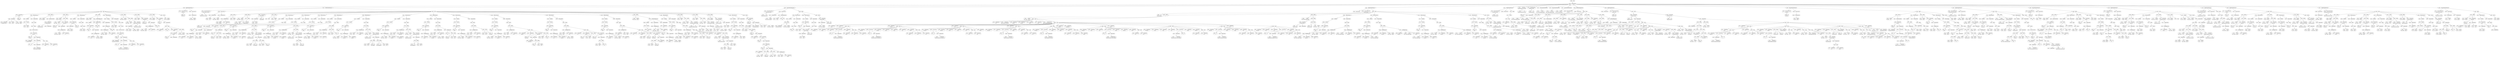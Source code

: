 digraph ast {
node [shape=none];
256003 [label=<<TABLE border='1' cellspacing='0' cellpadding='10' style='rounded' ><TR><TD border='0'>256003</TD><TD border='0'><B>ArgumentList</B></TD></TR></TABLE>>];
256003 -> 256000 [weight=2];
256003 -> 256001 [weight=2];
256003 -> 256002 [weight=2];
256002 [label=<<TABLE border='1' cellspacing='0' cellpadding='10' style='rounded' ><TR><TD border='0'>256002</TD><TD border='0'><B>Variable</B></TD></TR><HR/><TR><TD border='0' cellpadding='5'>(1007, 5239)</TD><TD border='0' cellpadding='5'>request</TD></TR></TABLE>>];
256001 [label=<<TABLE border='1' cellspacing='0' cellpadding='10' style='rounded' ><TR><TD border='0'>256001</TD><TD border='0'><B>Variable</B></TD></TR><HR/><TR><TD border='0' cellpadding='5'>(0, 817)</TD><TD border='0' cellpadding='5'>result</TD></TR></TABLE>>];
256000 [label=<<TABLE border='1' cellspacing='0' cellpadding='10' style='rounded' ><TR><TD border='0'>256000</TD><TD border='0'><B>StringLiteral</B></TD></TR><HR/><TR><TD border='0' cellpadding='5' colspan='2'>rest_delete_revision</TD></TR></TABLE>>];
256007 [label=<<TABLE border='1' cellspacing='0' cellpadding='10' style='rounded' ><TR><TD border='0'>256007</TD><TD border='0'><B>UnaryOP</B></TD></TR><HR/><TR><TD border='0' cellpadding='5' colspan='2'>!</TD></TR></TABLE>>];
256007 -> 256006 [weight=2];
256006 [label=<<TABLE border='1' cellspacing='0' cellpadding='10' style='rounded' ><TR><TD border='0'>256006</TD><TD border='0'><B>Variable</B></TD></TR><HR/><TR><TD border='0' cellpadding='5'>(0, 817)</TD><TD border='0' cellpadding='5'>result</TD></TR></TABLE>>];
256004 [label=<<TABLE border='1' cellspacing='0' cellpadding='10' style='rounded' ><TR><TD border='0'>256004</TD><TD border='0'><B>FunctionCall</B></TD></TR><HR/><TR><TD border='0' cellpadding='5' colspan='2'>do_action</TD></TR></TABLE>>];
256004 -> 255999 [weight=2];
256004 -> 256003 [weight=2];
256011 [label=<<TABLE border='1' cellspacing='0' cellpadding='10' style='rounded' ><TR><TD border='0'>256011</TD><TD border='0'><B>Id</B></TD></TR><HR/><TR><TD border='0' cellpadding='5' colspan='2'>__</TD></TR></TABLE>>];
256010 [label=<<TABLE border='1' cellspacing='0' cellpadding='10' style='rounded' ><TR><TD border='0'>256010</TD><TD border='0'><B>StringLiteral</B></TD></TR><HR/><TR><TD border='0' cellpadding='5' colspan='2'>rest_cannot_delete</TD></TR></TABLE>>];
256009 [label=<<TABLE border='1' cellspacing='0' cellpadding='10' style='rounded' ><TR><TD border='0'>256009</TD><TD border='0'><B>Id</B></TD></TR><HR/><TR><TD border='0' cellpadding='5' colspan='2'>WP_Error</TD></TR></TABLE>>];
256008 [label=<<TABLE border='1' cellspacing='0' cellpadding='10' style='rounded' ><TR><TD border='0'>256008</TD><TD border='0'><B>Condition</B></TD></TR></TABLE>>];
256008 -> 256007 [weight=2];
256015 [label=<<TABLE border='1' cellspacing='0' cellpadding='10' style='rounded' ><TR><TD border='0'>256015</TD><TD border='0'><B>StringLiteral</B></TD></TR><HR/><TR><TD border='0' cellpadding='5' colspan='2'>status</TD></TR></TABLE>>];
256014 [label=<<TABLE border='1' cellspacing='0' cellpadding='10' style='rounded' ><TR><TD border='0'>256014</TD><TD border='0'><B>FunctionCall</B></TD></TR><HR/><TR><TD border='0' cellpadding='5' colspan='2'>__</TD></TR></TABLE>>];
256014 -> 256011 [weight=2];
256014 -> 256013 [weight=2];
256013 [label=<<TABLE border='1' cellspacing='0' cellpadding='10' style='rounded' ><TR><TD border='0'>256013</TD><TD border='0'><B>ArgumentList</B></TD></TR></TABLE>>];
256013 -> 256012 [weight=2];
256012 [label=<<TABLE border='1' cellspacing='0' cellpadding='10' style='rounded' ><TR><TD border='0'>256012</TD><TD border='0'><B>StringLiteral</B></TD></TR><HR/><TR><TD border='0' cellpadding='5' colspan='2'>The post cannot be deleted.</TD></TR></TABLE>>];
256019 [label=<<TABLE border='1' cellspacing='0' cellpadding='10' style='rounded' ><TR><TD border='0'>256019</TD><TD border='0'><B>FunctionCall</B></TD></TR><HR/><TR><TD border='0' cellpadding='5' colspan='2'>WP_Error</TD></TR></TABLE>>];
256019 -> 256009 [weight=2];
256019 -> 256018 [weight=2];
256018 [label=<<TABLE border='1' cellspacing='0' cellpadding='10' style='rounded' ><TR><TD border='0'>256018</TD><TD border='0'><B>ArgumentList</B></TD></TR></TABLE>>];
256018 -> 256010 [weight=2];
256018 -> 256014 [weight=2];
256018 -> 256017 [weight=2];
256017 [label=<<TABLE border='1' cellspacing='0' cellpadding='10' style='rounded' ><TR><TD border='0'>256017</TD><TD border='0'><B>Array</B></TD></TR></TABLE>>];
256017 -> 256015 [weight=2];
256017 -> 256016 [weight=2];
256016 [label=<<TABLE border='1' cellspacing='0' cellpadding='10' style='rounded' ><TR><TD border='0'>256016</TD><TD border='0'><B>IntegerLiteral</B></TD></TR><HR/><TR><TD border='0' cellpadding='5' colspan='2'>500</TD></TR></TABLE>>];
256023 [label=<<TABLE border='1' cellspacing='0' cellpadding='10' style='rounded' ><TR><TD border='0'>256023</TD><TD border='0'><B>IfThenStatement</B></TD></TR></TABLE>>];
256023 -> 256008 [weight=2];
256023 -> 256024 [weight=2];
256022 [label=<<TABLE border='1' cellspacing='0' cellpadding='10' style='rounded' ><TR><TD border='0'>256022</TD><TD border='0'><B>Block</B></TD></TR></TABLE>>];
256022 -> 256021 [weight=2];
256021 [label=<<TABLE border='1' cellspacing='0' cellpadding='10' style='rounded' ><TR><TD border='0'>256021</TD><TD border='0'><B>Return</B></TD></TR></TABLE>>];
256021 -> 256020 [weight=2];
256020 [label=<<TABLE border='1' cellspacing='0' cellpadding='10' style='rounded' ><TR><TD border='0'>256020</TD><TD border='0'><B>ClassInstanciation</B></TD></TR></TABLE>>];
256020 -> 256019 [weight=2];
256027 [label=<<TABLE border='1' cellspacing='0' cellpadding='10' style='rounded' ><TR><TD border='0'>256027</TD><TD border='0'><B>Id</B></TD></TR><HR/><TR><TD border='0' cellpadding='5' colspan='2'>WP_REST_Response</TD></TR></TABLE>>];
256026 [label=<<TABLE border='1' cellspacing='0' cellpadding='10' style='rounded' ><TR><TD border='0'>256026</TD><TD border='0'><B>BinOP</B></TD></TR><HR/><TR><TD border='0' cellpadding='5' colspan='2'>=</TD></TR></TABLE>>];
256026 -> 256025 [weight=2];
256026 -> 256030 [weight=2];
256025 [label=<<TABLE border='1' cellspacing='0' cellpadding='10' style='rounded' ><TR><TD border='0'>256025</TD><TD border='0'><B>Variable</B></TD></TR><HR/><TR><TD border='0' cellpadding='5'>(0, 1174)</TD><TD border='0' cellpadding='5'>response</TD></TR></TABLE>>];
256024 [label=<<TABLE border='1' cellspacing='0' cellpadding='10' style='rounded' ><TR><TD border='0'>256024</TD><TD border='0'><B>StatementBody</B></TD></TR></TABLE>>];
256024 -> 256022 [weight=2];
256031 [label=<<TABLE border='1' cellspacing='0' cellpadding='10' style='rounded' ><TR><TD border='0'>256031</TD><TD border='0'><B>Variable</B></TD></TR><HR/><TR><TD border='0' cellpadding='5'>(0, 1174)</TD><TD border='0' cellpadding='5'>response</TD></TR></TABLE>>];
256030 [label=<<TABLE border='1' cellspacing='0' cellpadding='10' style='rounded' ><TR><TD border='0'>256030</TD><TD border='0'><B>ClassInstanciation</B></TD></TR></TABLE>>];
256030 -> 256029 [weight=2];
256029 [label=<<TABLE border='1' cellspacing='0' cellpadding='10' style='rounded' ><TR><TD border='0'>256029</TD><TD border='0'><B>FunctionCall</B></TD></TR><HR/><TR><TD border='0' cellpadding='5' colspan='2'>WP_REST_Response</TD></TR></TABLE>>];
256029 -> 256027 [weight=2];
256029 -> 256028 [weight=2];
256028 [label=<<TABLE border='1' cellspacing='0' cellpadding='10' style='rounded' ><TR><TD border='0'>256028</TD><TD border='0'><B>ArgumentList</B></TD></TR></TABLE>>];
256035 [label=<<TABLE border='1' cellspacing='0' cellpadding='10' style='rounded' ><TR><TD border='0'>256035</TD><TD border='0'><B>StringLiteral</B></TD></TR><HR/><TR><TD border='0' cellpadding='5' colspan='2'>previous</TD></TR></TABLE>>];
256034 [label=<<TABLE border='1' cellspacing='0' cellpadding='10' style='rounded' ><TR><TD border='0'>256034</TD><TD border='0'><B>True</B></TD></TR><HR/><TR><TD border='0' cellpadding='5' colspan='2'>true</TD></TR></TABLE>>];
256033 [label=<<TABLE border='1' cellspacing='0' cellpadding='10' style='rounded' ><TR><TD border='0'>256033</TD><TD border='0'><B>StringLiteral</B></TD></TR><HR/><TR><TD border='0' cellpadding='5' colspan='2'>deleted</TD></TR></TABLE>>];
256032 [label=<<TABLE border='1' cellspacing='0' cellpadding='10' style='rounded' ><TR><TD border='0'>256032</TD><TD border='0'><B>Id</B></TD></TR><HR/><TR><TD border='0' cellpadding='5' colspan='2'>set_data</TD></TR></TABLE>>];
256039 [label=<<TABLE border='1' cellspacing='0' cellpadding='10' style='rounded' ><TR><TD border='0'>256039</TD><TD border='0'><B>MethodCall</B></TD></TR><HR/><TR><TD border='0' cellpadding='5' colspan='2'>get_data</TD></TR></TABLE>>];
256039 -> 256037 [weight=2];
256039 -> 256038 [weight=2];
256038 [label=<<TABLE border='1' cellspacing='0' cellpadding='10' style='rounded' ><TR><TD border='0'>256038</TD><TD border='0'><B>ArgumentList</B></TD></TR></TABLE>>];
256037 [label=<<TABLE border='1' cellspacing='0' cellpadding='10' style='rounded' ><TR><TD border='0'>256037</TD><TD border='0'><B>Id</B></TD></TR><HR/><TR><TD border='0' cellpadding='5' colspan='2'>get_data</TD></TR></TABLE>>];
256036 [label=<<TABLE border='1' cellspacing='0' cellpadding='10' style='rounded' ><TR><TD border='0'>256036</TD><TD border='0'><B>Variable</B></TD></TR><HR/><TR><TD border='0' cellpadding='5'>(1007, 5242)</TD><TD border='0' cellpadding='5'>previous</TD></TR></TABLE>>];
256043 [label=<<TABLE border='1' cellspacing='0' cellpadding='10' style='rounded' ><TR><TD border='0'>256043</TD><TD border='0'><B>MethodCall</B></TD></TR><HR/><TR><TD border='0' cellpadding='5' colspan='2'>set_data</TD></TR></TABLE>>];
256043 -> 256032 [weight=2];
256043 -> 256042 [weight=2];
256042 [label=<<TABLE border='1' cellspacing='0' cellpadding='10' style='rounded' ><TR><TD border='0'>256042</TD><TD border='0'><B>ArgumentList</B></TD></TR></TABLE>>];
256042 -> 256041 [weight=2];
256041 [label=<<TABLE border='1' cellspacing='0' cellpadding='10' style='rounded' ><TR><TD border='0'>256041</TD><TD border='0'><B>Array</B></TD></TR></TABLE>>];
256041 -> 256033 [weight=2];
256041 -> 256034 [weight=2];
256041 -> 256035 [weight=2];
256041 -> 256040 [weight=2];
256040 [label=<<TABLE border='1' cellspacing='0' cellpadding='10' style='rounded' ><TR><TD border='0'>256040</TD><TD border='0'><B>BinOP</B></TD></TR><HR/><TR><TD border='0' cellpadding='5' colspan='2'>-&gt;</TD></TR></TABLE>>];
256040 -> 256036 [weight=2];
256040 -> 256039 [weight=2];
256047 [label=<<TABLE border='1' cellspacing='0' cellpadding='10' style='rounded' ><TR><TD border='0'>256047</TD><TD border='0'><B>Block</B></TD></TR></TABLE>>];
256047 -> 255924 [weight=2];
256047 -> 255941 [weight=2];
256047 -> 255944 [weight=2];
256047 -> 255979 [weight=2];
256047 -> 255982 [weight=2];
256047 -> 255991 [weight=2];
256047 -> 256004 [weight=2];
256047 -> 256023 [weight=2];
256047 -> 256026 [weight=2];
256047 -> 256044 [weight=2];
256047 -> 256046 [weight=2];
256046 [label=<<TABLE border='1' cellspacing='0' cellpadding='10' style='rounded' ><TR><TD border='0'>256046</TD><TD border='0'><B>Return</B></TD></TR></TABLE>>];
256046 -> 256045 [weight=2];
256045 [label=<<TABLE border='1' cellspacing='0' cellpadding='10' style='rounded' ><TR><TD border='0'>256045</TD><TD border='0'><B>Variable</B></TD></TR><HR/><TR><TD border='0' cellpadding='5'>(0, 1174)</TD><TD border='0' cellpadding='5'>response</TD></TR></TABLE>>];
256044 [label=<<TABLE border='1' cellspacing='0' cellpadding='10' style='rounded' ><TR><TD border='0'>256044</TD><TD border='0'><B>BinOP</B></TD></TR><HR/><TR><TD border='0' cellpadding='5' colspan='2'>-&gt;</TD></TR></TABLE>>];
256044 -> 256031 [weight=2];
256044 -> 256043 [weight=2];
256051 [label=<<TABLE border='1' cellspacing='0' cellpadding='10' style='rounded' ><TR><TD border='0'>256051</TD><TD border='0'><B>Variable</B></TD></TR><HR/><TR><TD border='0' cellpadding='5'>(0, 197)</TD><TD border='0' cellpadding='5'>post</TD></TR></TABLE>>];
256050 [label=<<TABLE border='1' cellspacing='0' cellpadding='10' style='rounded' ><TR><TD border='0'>256050</TD><TD border='0'><B>ReturnValueMethod</B></TD></TR><HR/><TR><TD border='0' cellpadding='5' colspan='2'>prepare_item_for_response</TD></TR></TABLE>>];
256050 -> 256049 [weight=2];
256049 [label=<<TABLE border='1' cellspacing='0' cellpadding='10' style='rounded' ><TR><TD border='0'>256049</TD><TD border='0'><B>Id</B></TD></TR><HR/><TR><TD border='0' cellpadding='5' colspan='2'>prepare_item_for_response</TD></TR></TABLE>>];
256048 [label=<<TABLE border='1' cellspacing='0' cellpadding='10' style='rounded' ><TR><TD border='0'>256048</TD><TD border='0'><B>PublicMethodStatement</B></TD></TR></TABLE>>];
256048 -> 255919 [weight=2];
256048 -> 255922 [weight=2];
256048 -> 256047 [weight=2];
256055 [label=<<TABLE border='1' cellspacing='0' cellpadding='10' style='rounded' ><TR><TD border='0'>256055</TD><TD border='0'><B>ParameterList</B></TD></TR></TABLE>>];
256055 -> 256052 [weight=2];
256055 -> 256054 [weight=2];
256054 [label=<<TABLE border='1' cellspacing='0' cellpadding='10' style='rounded' ><TR><TD border='0'>256054</TD><TD border='0'><B>ValueParameter</B></TD></TR></TABLE>>];
256054 -> 256053 [weight=2];
256053 [label=<<TABLE border='1' cellspacing='0' cellpadding='10' style='rounded' ><TR><TD border='0'>256053</TD><TD border='0'><B>Variable</B></TD></TR><HR/><TR><TD border='0' cellpadding='5'>(1007, 5239)</TD><TD border='0' cellpadding='5'>request</TD></TR></TABLE>>];
256052 [label=<<TABLE border='1' cellspacing='0' cellpadding='10' style='rounded' ><TR><TD border='0'>256052</TD><TD border='0'><B>ValueParameter</B></TD></TR></TABLE>>];
256052 -> 256051 [weight=2];
256059 [label=<<TABLE border='1' cellspacing='0' cellpadding='10' style='rounded' ><TR><TD border='0'>256059</TD><TD border='0'><B>BinOP</B></TD></TR><HR/><TR><TD border='0' cellpadding='5' colspan='2'>=</TD></TR></TABLE>>];
256059 -> 256058 [weight=2];
256059 -> 256060 [weight=2];
256058 [label=<<TABLE border='1' cellspacing='0' cellpadding='10' style='rounded' ><TR><TD border='0'>256058</TD><TD border='0'><B>PostfixExpression</B></TD></TR></TABLE>>];
256058 -> 256056 [weight=2];
256058 -> 256057 [weight=2];
256057 [label=<<TABLE border='1' cellspacing='0' cellpadding='10' style='rounded' ><TR><TD border='0'>256057</TD><TD border='0'><B>StringLiteral</B></TD></TR><HR/><TR><TD border='0' cellpadding='5' colspan='2'>post</TD></TR></TABLE>>];
256056 [label=<<TABLE border='1' cellspacing='0' cellpadding='10' style='rounded' ><TR><TD border='0'>256056</TD><TD border='0'><B>Variable</B></TD></TR><HR/><TR><TD border='0' cellpadding='5'>(0, 480)</TD><TD border='0' cellpadding='5'>GLOBALS</TD></TR></TABLE>>];
256063 [label=<<TABLE border='1' cellspacing='0' cellpadding='10' style='rounded' ><TR><TD border='0'>256063</TD><TD border='0'><B>ArgumentList</B></TD></TR></TABLE>>];
256063 -> 256062 [weight=2];
256062 [label=<<TABLE border='1' cellspacing='0' cellpadding='10' style='rounded' ><TR><TD border='0'>256062</TD><TD border='0'><B>Variable</B></TD></TR><HR/><TR><TD border='0' cellpadding='5'>(0, 197)</TD><TD border='0' cellpadding='5'>post</TD></TR></TABLE>>];
256061 [label=<<TABLE border='1' cellspacing='0' cellpadding='10' style='rounded' ><TR><TD border='0'>256061</TD><TD border='0'><B>Id</B></TD></TR><HR/><TR><TD border='0' cellpadding='5' colspan='2'>setup_postdata</TD></TR></TABLE>>];
256060 [label=<<TABLE border='1' cellspacing='0' cellpadding='10' style='rounded' ><TR><TD border='0'>256060</TD><TD border='0'><B>Variable</B></TD></TR><HR/><TR><TD border='0' cellpadding='5'>(0, 197)</TD><TD border='0' cellpadding='5'>post</TD></TR></TABLE>>];
256067 [label=<<TABLE border='1' cellspacing='0' cellpadding='10' style='rounded' ><TR><TD border='0'>256067</TD><TD border='0'><B>Variable</B></TD></TR><HR/><TR><TD border='0' cellpadding='5'>(1007, 5238)</TD><TD border='0' cellpadding='5'>this</TD></TR></TABLE>>];
256066 [label=<<TABLE border='1' cellspacing='0' cellpadding='10' style='rounded' ><TR><TD border='0'>256066</TD><TD border='0'><B>BinOP</B></TD></TR><HR/><TR><TD border='0' cellpadding='5' colspan='2'>=</TD></TR></TABLE>>];
256066 -> 256065 [weight=2];
256066 -> 256071 [weight=2];
256065 [label=<<TABLE border='1' cellspacing='0' cellpadding='10' style='rounded' ><TR><TD border='0'>256065</TD><TD border='0'><B>Variable</B></TD></TR><HR/><TR><TD border='0' cellpadding='5'>(1007, 5243)</TD><TD border='0' cellpadding='5'>schema</TD></TR></TABLE>>];
256064 [label=<<TABLE border='1' cellspacing='0' cellpadding='10' style='rounded' ><TR><TD border='0'>256064</TD><TD border='0'><B>FunctionCall</B></TD></TR><HR/><TR><TD border='0' cellpadding='5' colspan='2'>setup_postdata</TD></TR></TABLE>>];
256064 -> 256061 [weight=2];
256064 -> 256063 [weight=2];
256071 [label=<<TABLE border='1' cellspacing='0' cellpadding='10' style='rounded' ><TR><TD border='0'>256071</TD><TD border='0'><B>BinOP</B></TD></TR><HR/><TR><TD border='0' cellpadding='5' colspan='2'>-&gt;</TD></TR></TABLE>>];
256071 -> 256067 [weight=2];
256071 -> 256070 [weight=2];
256070 [label=<<TABLE border='1' cellspacing='0' cellpadding='10' style='rounded' ><TR><TD border='0'>256070</TD><TD border='0'><B>MethodCall</B></TD></TR><HR/><TR><TD border='0' cellpadding='5' colspan='2'>get_item_schema</TD></TR></TABLE>>];
256070 -> 256068 [weight=2];
256070 -> 256069 [weight=2];
256069 [label=<<TABLE border='1' cellspacing='0' cellpadding='10' style='rounded' ><TR><TD border='0'>256069</TD><TD border='0'><B>ArgumentList</B></TD></TR></TABLE>>];
256068 [label=<<TABLE border='1' cellspacing='0' cellpadding='10' style='rounded' ><TR><TD border='0'>256068</TD><TD border='0'><B>Id</B></TD></TR><HR/><TR><TD border='0' cellpadding='5' colspan='2'>get_item_schema</TD></TR></TABLE>>];
256074 [label=<<TABLE border='1' cellspacing='0' cellpadding='10' style='rounded' ><TR><TD border='0'>256074</TD><TD border='0'><B>Array</B></TD></TR></TABLE>>];
256073 [label=<<TABLE border='1' cellspacing='0' cellpadding='10' style='rounded' ><TR><TD border='0'>256073</TD><TD border='0'><B>BinOP</B></TD></TR><HR/><TR><TD border='0' cellpadding='5' colspan='2'>=</TD></TR></TABLE>>];
256073 -> 256072 [weight=2];
256073 -> 256074 [weight=2];
256072 [label=<<TABLE border='1' cellspacing='0' cellpadding='10' style='rounded' ><TR><TD border='0'>256072</TD><TD border='0'><B>Variable</B></TD></TR><HR/><TR><TD border='0' cellpadding='5'>(0, 214)</TD><TD border='0' cellpadding='5'>data</TD></TR></TABLE>>];
256079 [label=<<TABLE border='1' cellspacing='0' cellpadding='10' style='rounded' ><TR><TD border='0'>256079</TD><TD border='0'><B>StringLiteral</B></TD></TR><HR/><TR><TD border='0' cellpadding='5' colspan='2'>author</TD></TR></TABLE>>];
256078 [label=<<TABLE border='1' cellspacing='0' cellpadding='10' style='rounded' ><TR><TD border='0'>256078</TD><TD border='0'><B>StringLiteral</B></TD></TR><HR/><TR><TD border='0' cellpadding='5' colspan='2'>properties</TD></TR></TABLE>>];
256077 [label=<<TABLE border='1' cellspacing='0' cellpadding='10' style='rounded' ><TR><TD border='0'>256077</TD><TD border='0'><B>Variable</B></TD></TR><HR/><TR><TD border='0' cellpadding='5'>(1007, 5243)</TD><TD border='0' cellpadding='5'>schema</TD></TR></TABLE>>];
256076 [label=<<TABLE border='1' cellspacing='0' cellpadding='10' style='rounded' ><TR><TD border='0'>256076</TD><TD border='0'><B>Id</B></TD></TR><HR/><TR><TD border='0' cellpadding='5' colspan='2'>empty</TD></TR></TABLE>>];
256083 [label=<<TABLE border='1' cellspacing='0' cellpadding='10' style='rounded' ><TR><TD border='0'>256083</TD><TD border='0'><B>UnaryOP</B></TD></TR><HR/><TR><TD border='0' cellpadding='5' colspan='2'>!</TD></TR></TABLE>>];
256083 -> 256082 [weight=2];
256082 [label=<<TABLE border='1' cellspacing='0' cellpadding='10' style='rounded' ><TR><TD border='0'>256082</TD><TD border='0'><B>FunctionCall</B></TD></TR><HR/><TR><TD border='0' cellpadding='5' colspan='2'>empty</TD></TR></TABLE>>];
256082 -> 256076 [weight=2];
256082 -> 256081 [weight=2];
256081 [label=<<TABLE border='1' cellspacing='0' cellpadding='10' style='rounded' ><TR><TD border='0'>256081</TD><TD border='0'><B>ArgumentList</B></TD></TR></TABLE>>];
256081 -> 256080 [weight=2];
256080 [label=<<TABLE border='1' cellspacing='0' cellpadding='10' style='rounded' ><TR><TD border='0'>256080</TD><TD border='0'><B>PostfixExpression</B></TD></TR></TABLE>>];
256080 -> 256077 [weight=2];
256080 -> 256078 [weight=2];
256080 -> 256079 [weight=2];
256087 [label=<<TABLE border='1' cellspacing='0' cellpadding='10' style='rounded' ><TR><TD border='0'>256087</TD><TD border='0'><B>PostfixExpression</B></TD></TR></TABLE>>];
256087 -> 256085 [weight=2];
256087 -> 256086 [weight=2];
256086 [label=<<TABLE border='1' cellspacing='0' cellpadding='10' style='rounded' ><TR><TD border='0'>256086</TD><TD border='0'><B>StringLiteral</B></TD></TR><HR/><TR><TD border='0' cellpadding='5' colspan='2'>author</TD></TR></TABLE>>];
256085 [label=<<TABLE border='1' cellspacing='0' cellpadding='10' style='rounded' ><TR><TD border='0'>256085</TD><TD border='0'><B>Variable</B></TD></TR><HR/><TR><TD border='0' cellpadding='5'>(0, 214)</TD><TD border='0' cellpadding='5'>data</TD></TR></TABLE>>];
256084 [label=<<TABLE border='1' cellspacing='0' cellpadding='10' style='rounded' ><TR><TD border='0'>256084</TD><TD border='0'><B>Condition</B></TD></TR></TABLE>>];
256084 -> 256083 [weight=2];
256091 [label=<<TABLE border='1' cellspacing='0' cellpadding='10' style='rounded' ><TR><TD border='0'>256091</TD><TD border='0'><B>Id</B></TD></TR><HR/><TR><TD border='0' cellpadding='5' colspan='2'>post_author</TD></TR></TABLE>>];
256090 [label=<<TABLE border='1' cellspacing='0' cellpadding='10' style='rounded' ><TR><TD border='0'>256090</TD><TD border='0'><B>Variable</B></TD></TR><HR/><TR><TD border='0' cellpadding='5'>(0, 197)</TD><TD border='0' cellpadding='5'>post</TD></TR></TABLE>>];
256089 [label=<<TABLE border='1' cellspacing='0' cellpadding='10' style='rounded' ><TR><TD border='0'>256089</TD><TD border='0'><B>Int</B></TD></TR><HR/><TR><TD border='0' cellpadding='5' colspan='2'>int</TD></TR></TABLE>>];
256088 [label=<<TABLE border='1' cellspacing='0' cellpadding='10' style='rounded' ><TR><TD border='0'>256088</TD><TD border='0'><B>BinOP</B></TD></TR><HR/><TR><TD border='0' cellpadding='5' colspan='2'>=</TD></TR></TABLE>>];
256088 -> 256087 [weight=2];
256088 -> 256093 [weight=2];
256095 [label=<<TABLE border='1' cellspacing='0' cellpadding='10' style='rounded' ><TR><TD border='0'>256095</TD><TD border='0'><B>IfThenStatement</B></TD></TR></TABLE>>];
256095 -> 256084 [weight=2];
256095 -> 256096 [weight=2];
256094 [label=<<TABLE border='1' cellspacing='0' cellpadding='10' style='rounded' ><TR><TD border='0'>256094</TD><TD border='0'><B>Block</B></TD></TR></TABLE>>];
256094 -> 256088 [weight=2];
256093 [label=<<TABLE border='1' cellspacing='0' cellpadding='10' style='rounded' ><TR><TD border='0'>256093</TD><TD border='0'><B>CastExpression</B></TD></TR></TABLE>>];
256093 -> 256089 [weight=2];
256093 -> 256092 [weight=2];
256092 [label=<<TABLE border='1' cellspacing='0' cellpadding='10' style='rounded' ><TR><TD border='0'>256092</TD><TD border='0'><B>BinOP</B></TD></TR><HR/><TR><TD border='0' cellpadding='5' colspan='2'>-&gt;</TD></TR></TABLE>>];
256092 -> 256090 [weight=2];
256092 -> 256091 [weight=2];
256099 [label=<<TABLE border='1' cellspacing='0' cellpadding='10' style='rounded' ><TR><TD border='0'>256099</TD><TD border='0'><B>Variable</B></TD></TR><HR/><TR><TD border='0' cellpadding='5'>(1007, 5243)</TD><TD border='0' cellpadding='5'>schema</TD></TR></TABLE>>];
256098 [label=<<TABLE border='1' cellspacing='0' cellpadding='10' style='rounded' ><TR><TD border='0'>256098</TD><TD border='0'><B>Id</B></TD></TR><HR/><TR><TD border='0' cellpadding='5' colspan='2'>empty</TD></TR></TABLE>>];
256096 [label=<<TABLE border='1' cellspacing='0' cellpadding='10' style='rounded' ><TR><TD border='0'>256096</TD><TD border='0'><B>StatementBody</B></TD></TR></TABLE>>];
256096 -> 256094 [weight=2];
256103 [label=<<TABLE border='1' cellspacing='0' cellpadding='10' style='rounded' ><TR><TD border='0'>256103</TD><TD border='0'><B>ArgumentList</B></TD></TR></TABLE>>];
256103 -> 256102 [weight=2];
256102 [label=<<TABLE border='1' cellspacing='0' cellpadding='10' style='rounded' ><TR><TD border='0'>256102</TD><TD border='0'><B>PostfixExpression</B></TD></TR></TABLE>>];
256102 -> 256099 [weight=2];
256102 -> 256100 [weight=2];
256102 -> 256101 [weight=2];
256101 [label=<<TABLE border='1' cellspacing='0' cellpadding='10' style='rounded' ><TR><TD border='0'>256101</TD><TD border='0'><B>StringLiteral</B></TD></TR><HR/><TR><TD border='0' cellpadding='5' colspan='2'>date</TD></TR></TABLE>>];
256100 [label=<<TABLE border='1' cellspacing='0' cellpadding='10' style='rounded' ><TR><TD border='0'>256100</TD><TD border='0'><B>StringLiteral</B></TD></TR><HR/><TR><TD border='0' cellpadding='5' colspan='2'>properties</TD></TR></TABLE>>];
256107 [label=<<TABLE border='1' cellspacing='0' cellpadding='10' style='rounded' ><TR><TD border='0'>256107</TD><TD border='0'><B>Variable</B></TD></TR><HR/><TR><TD border='0' cellpadding='5'>(0, 214)</TD><TD border='0' cellpadding='5'>data</TD></TR></TABLE>>];
256106 [label=<<TABLE border='1' cellspacing='0' cellpadding='10' style='rounded' ><TR><TD border='0'>256106</TD><TD border='0'><B>Condition</B></TD></TR></TABLE>>];
256106 -> 256105 [weight=2];
256105 [label=<<TABLE border='1' cellspacing='0' cellpadding='10' style='rounded' ><TR><TD border='0'>256105</TD><TD border='0'><B>UnaryOP</B></TD></TR><HR/><TR><TD border='0' cellpadding='5' colspan='2'>!</TD></TR></TABLE>>];
256105 -> 256104 [weight=2];
256104 [label=<<TABLE border='1' cellspacing='0' cellpadding='10' style='rounded' ><TR><TD border='0'>256104</TD><TD border='0'><B>FunctionCall</B></TD></TR><HR/><TR><TD border='0' cellpadding='5' colspan='2'>empty</TD></TR></TABLE>>];
256104 -> 256098 [weight=2];
256104 -> 256103 [weight=2];
256111 [label=<<TABLE border='1' cellspacing='0' cellpadding='10' style='rounded' ><TR><TD border='0'>256111</TD><TD border='0'><B>Variable</B></TD></TR><HR/><TR><TD border='0' cellpadding='5'>(1007, 5238)</TD><TD border='0' cellpadding='5'>this</TD></TR></TABLE>>];
256110 [label=<<TABLE border='1' cellspacing='0' cellpadding='10' style='rounded' ><TR><TD border='0'>256110</TD><TD border='0'><B>BinOP</B></TD></TR><HR/><TR><TD border='0' cellpadding='5' colspan='2'>=</TD></TR></TABLE>>];
256110 -> 256109 [weight=2];
256110 -> 256121 [weight=2];
256109 [label=<<TABLE border='1' cellspacing='0' cellpadding='10' style='rounded' ><TR><TD border='0'>256109</TD><TD border='0'><B>PostfixExpression</B></TD></TR></TABLE>>];
256109 -> 256107 [weight=2];
256109 -> 256108 [weight=2];
256108 [label=<<TABLE border='1' cellspacing='0' cellpadding='10' style='rounded' ><TR><TD border='0'>256108</TD><TD border='0'><B>StringLiteral</B></TD></TR><HR/><TR><TD border='0' cellpadding='5' colspan='2'>date</TD></TR></TABLE>>];
256115 [label=<<TABLE border='1' cellspacing='0' cellpadding='10' style='rounded' ><TR><TD border='0'>256115</TD><TD border='0'><B>BinOP</B></TD></TR><HR/><TR><TD border='0' cellpadding='5' colspan='2'>-&gt;</TD></TR></TABLE>>];
256115 -> 256113 [weight=2];
256115 -> 256114 [weight=2];
256114 [label=<<TABLE border='1' cellspacing='0' cellpadding='10' style='rounded' ><TR><TD border='0'>256114</TD><TD border='0'><B>Id</B></TD></TR><HR/><TR><TD border='0' cellpadding='5' colspan='2'>post_date_gmt</TD></TR></TABLE>>];
256113 [label=<<TABLE border='1' cellspacing='0' cellpadding='10' style='rounded' ><TR><TD border='0'>256113</TD><TD border='0'><B>Variable</B></TD></TR><HR/><TR><TD border='0' cellpadding='5'>(0, 197)</TD><TD border='0' cellpadding='5'>post</TD></TR></TABLE>>];
256112 [label=<<TABLE border='1' cellspacing='0' cellpadding='10' style='rounded' ><TR><TD border='0'>256112</TD><TD border='0'><B>Id</B></TD></TR><HR/><TR><TD border='0' cellpadding='5' colspan='2'>prepare_date_response</TD></TR></TABLE>>];
256119 [label=<<TABLE border='1' cellspacing='0' cellpadding='10' style='rounded' ><TR><TD border='0'>256119</TD><TD border='0'><B>ArgumentList</B></TD></TR></TABLE>>];
256119 -> 256115 [weight=2];
256119 -> 256118 [weight=2];
256118 [label=<<TABLE border='1' cellspacing='0' cellpadding='10' style='rounded' ><TR><TD border='0'>256118</TD><TD border='0'><B>BinOP</B></TD></TR><HR/><TR><TD border='0' cellpadding='5' colspan='2'>-&gt;</TD></TR></TABLE>>];
256118 -> 256116 [weight=2];
256118 -> 256117 [weight=2];
256117 [label=<<TABLE border='1' cellspacing='0' cellpadding='10' style='rounded' ><TR><TD border='0'>256117</TD><TD border='0'><B>Id</B></TD></TR><HR/><TR><TD border='0' cellpadding='5' colspan='2'>post_date</TD></TR></TABLE>>];
256116 [label=<<TABLE border='1' cellspacing='0' cellpadding='10' style='rounded' ><TR><TD border='0'>256116</TD><TD border='0'><B>Variable</B></TD></TR><HR/><TR><TD border='0' cellpadding='5'>(0, 197)</TD><TD border='0' cellpadding='5'>post</TD></TR></TABLE>>];
256123 [label=<<TABLE border='1' cellspacing='0' cellpadding='10' style='rounded' ><TR><TD border='0'>256123</TD><TD border='0'><B>IfThenStatement</B></TD></TR></TABLE>>];
256123 -> 256106 [weight=2];
256123 -> 256124 [weight=2];
256122 [label=<<TABLE border='1' cellspacing='0' cellpadding='10' style='rounded' ><TR><TD border='0'>256122</TD><TD border='0'><B>Block</B></TD></TR></TABLE>>];
256122 -> 256110 [weight=2];
256121 [label=<<TABLE border='1' cellspacing='0' cellpadding='10' style='rounded' ><TR><TD border='0'>256121</TD><TD border='0'><B>BinOP</B></TD></TR><HR/><TR><TD border='0' cellpadding='5' colspan='2'>-&gt;</TD></TR></TABLE>>];
256121 -> 256111 [weight=2];
256121 -> 256120 [weight=2];
256120 [label=<<TABLE border='1' cellspacing='0' cellpadding='10' style='rounded' ><TR><TD border='0'>256120</TD><TD border='0'><B>MethodCall</B></TD></TR><HR/><TR><TD border='0' cellpadding='5' colspan='2'>prepare_date_response</TD></TR></TABLE>>];
256120 -> 256112 [weight=2];
256120 -> 256119 [weight=2];
256127 [label=<<TABLE border='1' cellspacing='0' cellpadding='10' style='rounded' ><TR><TD border='0'>256127</TD><TD border='0'><B>Variable</B></TD></TR><HR/><TR><TD border='0' cellpadding='5'>(1007, 5243)</TD><TD border='0' cellpadding='5'>schema</TD></TR></TABLE>>];
256126 [label=<<TABLE border='1' cellspacing='0' cellpadding='10' style='rounded' ><TR><TD border='0'>256126</TD><TD border='0'><B>Id</B></TD></TR><HR/><TR><TD border='0' cellpadding='5' colspan='2'>empty</TD></TR></TABLE>>];
256124 [label=<<TABLE border='1' cellspacing='0' cellpadding='10' style='rounded' ><TR><TD border='0'>256124</TD><TD border='0'><B>StatementBody</B></TD></TR></TABLE>>];
256124 -> 256122 [weight=2];
256131 [label=<<TABLE border='1' cellspacing='0' cellpadding='10' style='rounded' ><TR><TD border='0'>256131</TD><TD border='0'><B>ArgumentList</B></TD></TR></TABLE>>];
256131 -> 256130 [weight=2];
256130 [label=<<TABLE border='1' cellspacing='0' cellpadding='10' style='rounded' ><TR><TD border='0'>256130</TD><TD border='0'><B>PostfixExpression</B></TD></TR></TABLE>>];
256130 -> 256127 [weight=2];
256130 -> 256128 [weight=2];
256130 -> 256129 [weight=2];
256129 [label=<<TABLE border='1' cellspacing='0' cellpadding='10' style='rounded' ><TR><TD border='0'>256129</TD><TD border='0'><B>StringLiteral</B></TD></TR><HR/><TR><TD border='0' cellpadding='5' colspan='2'>date_gmt</TD></TR></TABLE>>];
256128 [label=<<TABLE border='1' cellspacing='0' cellpadding='10' style='rounded' ><TR><TD border='0'>256128</TD><TD border='0'><B>StringLiteral</B></TD></TR><HR/><TR><TD border='0' cellpadding='5' colspan='2'>properties</TD></TR></TABLE>>];
256135 [label=<<TABLE border='1' cellspacing='0' cellpadding='10' style='rounded' ><TR><TD border='0'>256135</TD><TD border='0'><B>Variable</B></TD></TR><HR/><TR><TD border='0' cellpadding='5'>(0, 214)</TD><TD border='0' cellpadding='5'>data</TD></TR></TABLE>>];
256134 [label=<<TABLE border='1' cellspacing='0' cellpadding='10' style='rounded' ><TR><TD border='0'>256134</TD><TD border='0'><B>Condition</B></TD></TR></TABLE>>];
256134 -> 256133 [weight=2];
256133 [label=<<TABLE border='1' cellspacing='0' cellpadding='10' style='rounded' ><TR><TD border='0'>256133</TD><TD border='0'><B>UnaryOP</B></TD></TR><HR/><TR><TD border='0' cellpadding='5' colspan='2'>!</TD></TR></TABLE>>];
256133 -> 256132 [weight=2];
256132 [label=<<TABLE border='1' cellspacing='0' cellpadding='10' style='rounded' ><TR><TD border='0'>256132</TD><TD border='0'><B>FunctionCall</B></TD></TR><HR/><TR><TD border='0' cellpadding='5' colspan='2'>empty</TD></TR></TABLE>>];
256132 -> 256126 [weight=2];
256132 -> 256131 [weight=2];
256139 [label=<<TABLE border='1' cellspacing='0' cellpadding='10' style='rounded' ><TR><TD border='0'>256139</TD><TD border='0'><B>Variable</B></TD></TR><HR/><TR><TD border='0' cellpadding='5'>(1007, 5238)</TD><TD border='0' cellpadding='5'>this</TD></TR></TABLE>>];
256138 [label=<<TABLE border='1' cellspacing='0' cellpadding='10' style='rounded' ><TR><TD border='0'>256138</TD><TD border='0'><B>BinOP</B></TD></TR><HR/><TR><TD border='0' cellpadding='5' colspan='2'>=</TD></TR></TABLE>>];
256138 -> 256137 [weight=2];
256138 -> 256146 [weight=2];
256137 [label=<<TABLE border='1' cellspacing='0' cellpadding='10' style='rounded' ><TR><TD border='0'>256137</TD><TD border='0'><B>PostfixExpression</B></TD></TR></TABLE>>];
256137 -> 256135 [weight=2];
256137 -> 256136 [weight=2];
256136 [label=<<TABLE border='1' cellspacing='0' cellpadding='10' style='rounded' ><TR><TD border='0'>256136</TD><TD border='0'><B>StringLiteral</B></TD></TR><HR/><TR><TD border='0' cellpadding='5' colspan='2'>date_gmt</TD></TR></TABLE>>];
256143 [label=<<TABLE border='1' cellspacing='0' cellpadding='10' style='rounded' ><TR><TD border='0'>256143</TD><TD border='0'><B>BinOP</B></TD></TR><HR/><TR><TD border='0' cellpadding='5' colspan='2'>-&gt;</TD></TR></TABLE>>];
256143 -> 256141 [weight=2];
256143 -> 256142 [weight=2];
256142 [label=<<TABLE border='1' cellspacing='0' cellpadding='10' style='rounded' ><TR><TD border='0'>256142</TD><TD border='0'><B>Id</B></TD></TR><HR/><TR><TD border='0' cellpadding='5' colspan='2'>post_date_gmt</TD></TR></TABLE>>];
256141 [label=<<TABLE border='1' cellspacing='0' cellpadding='10' style='rounded' ><TR><TD border='0'>256141</TD><TD border='0'><B>Variable</B></TD></TR><HR/><TR><TD border='0' cellpadding='5'>(0, 197)</TD><TD border='0' cellpadding='5'>post</TD></TR></TABLE>>];
256140 [label=<<TABLE border='1' cellspacing='0' cellpadding='10' style='rounded' ><TR><TD border='0'>256140</TD><TD border='0'><B>Id</B></TD></TR><HR/><TR><TD border='0' cellpadding='5' colspan='2'>prepare_date_response</TD></TR></TABLE>>];
256147 [label=<<TABLE border='1' cellspacing='0' cellpadding='10' style='rounded' ><TR><TD border='0'>256147</TD><TD border='0'><B>Block</B></TD></TR></TABLE>>];
256147 -> 256138 [weight=2];
256146 [label=<<TABLE border='1' cellspacing='0' cellpadding='10' style='rounded' ><TR><TD border='0'>256146</TD><TD border='0'><B>BinOP</B></TD></TR><HR/><TR><TD border='0' cellpadding='5' colspan='2'>-&gt;</TD></TR></TABLE>>];
256146 -> 256139 [weight=2];
256146 -> 256145 [weight=2];
256145 [label=<<TABLE border='1' cellspacing='0' cellpadding='10' style='rounded' ><TR><TD border='0'>256145</TD><TD border='0'><B>MethodCall</B></TD></TR><HR/><TR><TD border='0' cellpadding='5' colspan='2'>prepare_date_response</TD></TR></TABLE>>];
256145 -> 256140 [weight=2];
256145 -> 256144 [weight=2];
256144 [label=<<TABLE border='1' cellspacing='0' cellpadding='10' style='rounded' ><TR><TD border='0'>256144</TD><TD border='0'><B>ArgumentList</B></TD></TR></TABLE>>];
256144 -> 256143 [weight=2];
256151 [label=<<TABLE border='1' cellspacing='0' cellpadding='10' style='rounded' ><TR><TD border='0'>256151</TD><TD border='0'><B>Id</B></TD></TR><HR/><TR><TD border='0' cellpadding='5' colspan='2'>empty</TD></TR></TABLE>>];
256149 [label=<<TABLE border='1' cellspacing='0' cellpadding='10' style='rounded' ><TR><TD border='0'>256149</TD><TD border='0'><B>StatementBody</B></TD></TR></TABLE>>];
256149 -> 256147 [weight=2];
256148 [label=<<TABLE border='1' cellspacing='0' cellpadding='10' style='rounded' ><TR><TD border='0'>256148</TD><TD border='0'><B>IfThenStatement</B></TD></TR></TABLE>>];
256148 -> 256134 [weight=2];
256148 -> 256149 [weight=2];
256155 [label=<<TABLE border='1' cellspacing='0' cellpadding='10' style='rounded' ><TR><TD border='0'>256155</TD><TD border='0'><B>PostfixExpression</B></TD></TR></TABLE>>];
256155 -> 256152 [weight=2];
256155 -> 256153 [weight=2];
256155 -> 256154 [weight=2];
256154 [label=<<TABLE border='1' cellspacing='0' cellpadding='10' style='rounded' ><TR><TD border='0'>256154</TD><TD border='0'><B>StringLiteral</B></TD></TR><HR/><TR><TD border='0' cellpadding='5' colspan='2'>id</TD></TR></TABLE>>];
256153 [label=<<TABLE border='1' cellspacing='0' cellpadding='10' style='rounded' ><TR><TD border='0'>256153</TD><TD border='0'><B>StringLiteral</B></TD></TR><HR/><TR><TD border='0' cellpadding='5' colspan='2'>properties</TD></TR></TABLE>>];
256152 [label=<<TABLE border='1' cellspacing='0' cellpadding='10' style='rounded' ><TR><TD border='0'>256152</TD><TD border='0'><B>Variable</B></TD></TR><HR/><TR><TD border='0' cellpadding='5'>(1007, 5243)</TD><TD border='0' cellpadding='5'>schema</TD></TR></TABLE>>];
256159 [label=<<TABLE border='1' cellspacing='0' cellpadding='10' style='rounded' ><TR><TD border='0'>256159</TD><TD border='0'><B>Condition</B></TD></TR></TABLE>>];
256159 -> 256158 [weight=2];
256158 [label=<<TABLE border='1' cellspacing='0' cellpadding='10' style='rounded' ><TR><TD border='0'>256158</TD><TD border='0'><B>UnaryOP</B></TD></TR><HR/><TR><TD border='0' cellpadding='5' colspan='2'>!</TD></TR></TABLE>>];
256158 -> 256157 [weight=2];
256157 [label=<<TABLE border='1' cellspacing='0' cellpadding='10' style='rounded' ><TR><TD border='0'>256157</TD><TD border='0'><B>FunctionCall</B></TD></TR><HR/><TR><TD border='0' cellpadding='5' colspan='2'>empty</TD></TR></TABLE>>];
256157 -> 256151 [weight=2];
256157 -> 256156 [weight=2];
256156 [label=<<TABLE border='1' cellspacing='0' cellpadding='10' style='rounded' ><TR><TD border='0'>256156</TD><TD border='0'><B>ArgumentList</B></TD></TR></TABLE>>];
256156 -> 256155 [weight=2];
256163 [label=<<TABLE border='1' cellspacing='0' cellpadding='10' style='rounded' ><TR><TD border='0'>256163</TD><TD border='0'><B>BinOP</B></TD></TR><HR/><TR><TD border='0' cellpadding='5' colspan='2'>=</TD></TR></TABLE>>];
256163 -> 256162 [weight=2];
256163 -> 256166 [weight=2];
256162 [label=<<TABLE border='1' cellspacing='0' cellpadding='10' style='rounded' ><TR><TD border='0'>256162</TD><TD border='0'><B>PostfixExpression</B></TD></TR></TABLE>>];
256162 -> 256160 [weight=2];
256162 -> 256161 [weight=2];
256161 [label=<<TABLE border='1' cellspacing='0' cellpadding='10' style='rounded' ><TR><TD border='0'>256161</TD><TD border='0'><B>StringLiteral</B></TD></TR><HR/><TR><TD border='0' cellpadding='5' colspan='2'>id</TD></TR></TABLE>>];
256160 [label=<<TABLE border='1' cellspacing='0' cellpadding='10' style='rounded' ><TR><TD border='0'>256160</TD><TD border='0'><B>Variable</B></TD></TR><HR/><TR><TD border='0' cellpadding='5'>(0, 214)</TD><TD border='0' cellpadding='5'>data</TD></TR></TABLE>>];
256167 [label=<<TABLE border='1' cellspacing='0' cellpadding='10' style='rounded' ><TR><TD border='0'>256167</TD><TD border='0'><B>Block</B></TD></TR></TABLE>>];
256167 -> 256163 [weight=2];
256166 [label=<<TABLE border='1' cellspacing='0' cellpadding='10' style='rounded' ><TR><TD border='0'>256166</TD><TD border='0'><B>BinOP</B></TD></TR><HR/><TR><TD border='0' cellpadding='5' colspan='2'>-&gt;</TD></TR></TABLE>>];
256166 -> 256164 [weight=2];
256166 -> 256165 [weight=2];
256165 [label=<<TABLE border='1' cellspacing='0' cellpadding='10' style='rounded' ><TR><TD border='0'>256165</TD><TD border='0'><B>Id</B></TD></TR><HR/><TR><TD border='0' cellpadding='5' colspan='2'>ID</TD></TR></TABLE>>];
256164 [label=<<TABLE border='1' cellspacing='0' cellpadding='10' style='rounded' ><TR><TD border='0'>256164</TD><TD border='0'><B>Variable</B></TD></TR><HR/><TR><TD border='0' cellpadding='5'>(0, 197)</TD><TD border='0' cellpadding='5'>post</TD></TR></TABLE>>];
256171 [label=<<TABLE border='1' cellspacing='0' cellpadding='10' style='rounded' ><TR><TD border='0'>256171</TD><TD border='0'><B>Id</B></TD></TR><HR/><TR><TD border='0' cellpadding='5' colspan='2'>empty</TD></TR></TABLE>>];
256169 [label=<<TABLE border='1' cellspacing='0' cellpadding='10' style='rounded' ><TR><TD border='0'>256169</TD><TD border='0'><B>StatementBody</B></TD></TR></TABLE>>];
256169 -> 256167 [weight=2];
256168 [label=<<TABLE border='1' cellspacing='0' cellpadding='10' style='rounded' ><TR><TD border='0'>256168</TD><TD border='0'><B>IfThenStatement</B></TD></TR></TABLE>>];
256168 -> 256159 [weight=2];
256168 -> 256169 [weight=2];
256175 [label=<<TABLE border='1' cellspacing='0' cellpadding='10' style='rounded' ><TR><TD border='0'>256175</TD><TD border='0'><B>PostfixExpression</B></TD></TR></TABLE>>];
256175 -> 256172 [weight=2];
256175 -> 256173 [weight=2];
256175 -> 256174 [weight=2];
256174 [label=<<TABLE border='1' cellspacing='0' cellpadding='10' style='rounded' ><TR><TD border='0'>256174</TD><TD border='0'><B>StringLiteral</B></TD></TR><HR/><TR><TD border='0' cellpadding='5' colspan='2'>modified</TD></TR></TABLE>>];
256173 [label=<<TABLE border='1' cellspacing='0' cellpadding='10' style='rounded' ><TR><TD border='0'>256173</TD><TD border='0'><B>StringLiteral</B></TD></TR><HR/><TR><TD border='0' cellpadding='5' colspan='2'>properties</TD></TR></TABLE>>];
256172 [label=<<TABLE border='1' cellspacing='0' cellpadding='10' style='rounded' ><TR><TD border='0'>256172</TD><TD border='0'><B>Variable</B></TD></TR><HR/><TR><TD border='0' cellpadding='5'>(1007, 5243)</TD><TD border='0' cellpadding='5'>schema</TD></TR></TABLE>>];
256179 [label=<<TABLE border='1' cellspacing='0' cellpadding='10' style='rounded' ><TR><TD border='0'>256179</TD><TD border='0'><B>Condition</B></TD></TR></TABLE>>];
256179 -> 256178 [weight=2];
256178 [label=<<TABLE border='1' cellspacing='0' cellpadding='10' style='rounded' ><TR><TD border='0'>256178</TD><TD border='0'><B>UnaryOP</B></TD></TR><HR/><TR><TD border='0' cellpadding='5' colspan='2'>!</TD></TR></TABLE>>];
256178 -> 256177 [weight=2];
256177 [label=<<TABLE border='1' cellspacing='0' cellpadding='10' style='rounded' ><TR><TD border='0'>256177</TD><TD border='0'><B>FunctionCall</B></TD></TR><HR/><TR><TD border='0' cellpadding='5' colspan='2'>empty</TD></TR></TABLE>>];
256177 -> 256171 [weight=2];
256177 -> 256176 [weight=2];
256176 [label=<<TABLE border='1' cellspacing='0' cellpadding='10' style='rounded' ><TR><TD border='0'>256176</TD><TD border='0'><B>ArgumentList</B></TD></TR></TABLE>>];
256176 -> 256175 [weight=2];
256183 [label=<<TABLE border='1' cellspacing='0' cellpadding='10' style='rounded' ><TR><TD border='0'>256183</TD><TD border='0'><B>BinOP</B></TD></TR><HR/><TR><TD border='0' cellpadding='5' colspan='2'>=</TD></TR></TABLE>>];
256183 -> 256182 [weight=2];
256183 -> 256194 [weight=2];
256182 [label=<<TABLE border='1' cellspacing='0' cellpadding='10' style='rounded' ><TR><TD border='0'>256182</TD><TD border='0'><B>PostfixExpression</B></TD></TR></TABLE>>];
256182 -> 256180 [weight=2];
256182 -> 256181 [weight=2];
256181 [label=<<TABLE border='1' cellspacing='0' cellpadding='10' style='rounded' ><TR><TD border='0'>256181</TD><TD border='0'><B>StringLiteral</B></TD></TR><HR/><TR><TD border='0' cellpadding='5' colspan='2'>modified</TD></TR></TABLE>>];
256180 [label=<<TABLE border='1' cellspacing='0' cellpadding='10' style='rounded' ><TR><TD border='0'>256180</TD><TD border='0'><B>Variable</B></TD></TR><HR/><TR><TD border='0' cellpadding='5'>(0, 214)</TD><TD border='0' cellpadding='5'>data</TD></TR></TABLE>>];
256187 [label=<<TABLE border='1' cellspacing='0' cellpadding='10' style='rounded' ><TR><TD border='0'>256187</TD><TD border='0'><B>Id</B></TD></TR><HR/><TR><TD border='0' cellpadding='5' colspan='2'>post_modified_gmt</TD></TR></TABLE>>];
256186 [label=<<TABLE border='1' cellspacing='0' cellpadding='10' style='rounded' ><TR><TD border='0'>256186</TD><TD border='0'><B>Variable</B></TD></TR><HR/><TR><TD border='0' cellpadding='5'>(0, 197)</TD><TD border='0' cellpadding='5'>post</TD></TR></TABLE>>];
256185 [label=<<TABLE border='1' cellspacing='0' cellpadding='10' style='rounded' ><TR><TD border='0'>256185</TD><TD border='0'><B>Id</B></TD></TR><HR/><TR><TD border='0' cellpadding='5' colspan='2'>prepare_date_response</TD></TR></TABLE>>];
256184 [label=<<TABLE border='1' cellspacing='0' cellpadding='10' style='rounded' ><TR><TD border='0'>256184</TD><TD border='0'><B>Variable</B></TD></TR><HR/><TR><TD border='0' cellpadding='5'>(1007, 5238)</TD><TD border='0' cellpadding='5'>this</TD></TR></TABLE>>];
256191 [label=<<TABLE border='1' cellspacing='0' cellpadding='10' style='rounded' ><TR><TD border='0'>256191</TD><TD border='0'><B>BinOP</B></TD></TR><HR/><TR><TD border='0' cellpadding='5' colspan='2'>-&gt;</TD></TR></TABLE>>];
256191 -> 256189 [weight=2];
256191 -> 256190 [weight=2];
256190 [label=<<TABLE border='1' cellspacing='0' cellpadding='10' style='rounded' ><TR><TD border='0'>256190</TD><TD border='0'><B>Id</B></TD></TR><HR/><TR><TD border='0' cellpadding='5' colspan='2'>post_modified</TD></TR></TABLE>>];
256189 [label=<<TABLE border='1' cellspacing='0' cellpadding='10' style='rounded' ><TR><TD border='0'>256189</TD><TD border='0'><B>Variable</B></TD></TR><HR/><TR><TD border='0' cellpadding='5'>(0, 197)</TD><TD border='0' cellpadding='5'>post</TD></TR></TABLE>>];
256188 [label=<<TABLE border='1' cellspacing='0' cellpadding='10' style='rounded' ><TR><TD border='0'>256188</TD><TD border='0'><B>BinOP</B></TD></TR><HR/><TR><TD border='0' cellpadding='5' colspan='2'>-&gt;</TD></TR></TABLE>>];
256188 -> 256186 [weight=2];
256188 -> 256187 [weight=2];
256195 [label=<<TABLE border='1' cellspacing='0' cellpadding='10' style='rounded' ><TR><TD border='0'>256195</TD><TD border='0'><B>Block</B></TD></TR></TABLE>>];
256195 -> 256183 [weight=2];
256194 [label=<<TABLE border='1' cellspacing='0' cellpadding='10' style='rounded' ><TR><TD border='0'>256194</TD><TD border='0'><B>BinOP</B></TD></TR><HR/><TR><TD border='0' cellpadding='5' colspan='2'>-&gt;</TD></TR></TABLE>>];
256194 -> 256184 [weight=2];
256194 -> 256193 [weight=2];
256193 [label=<<TABLE border='1' cellspacing='0' cellpadding='10' style='rounded' ><TR><TD border='0'>256193</TD><TD border='0'><B>MethodCall</B></TD></TR><HR/><TR><TD border='0' cellpadding='5' colspan='2'>prepare_date_response</TD></TR></TABLE>>];
256193 -> 256185 [weight=2];
256193 -> 256192 [weight=2];
256192 [label=<<TABLE border='1' cellspacing='0' cellpadding='10' style='rounded' ><TR><TD border='0'>256192</TD><TD border='0'><B>ArgumentList</B></TD></TR></TABLE>>];
256192 -> 256188 [weight=2];
256192 -> 256191 [weight=2];
256199 [label=<<TABLE border='1' cellspacing='0' cellpadding='10' style='rounded' ><TR><TD border='0'>256199</TD><TD border='0'><B>Id</B></TD></TR><HR/><TR><TD border='0' cellpadding='5' colspan='2'>empty</TD></TR></TABLE>>];
256197 [label=<<TABLE border='1' cellspacing='0' cellpadding='10' style='rounded' ><TR><TD border='0'>256197</TD><TD border='0'><B>StatementBody</B></TD></TR></TABLE>>];
256197 -> 256195 [weight=2];
256196 [label=<<TABLE border='1' cellspacing='0' cellpadding='10' style='rounded' ><TR><TD border='0'>256196</TD><TD border='0'><B>IfThenStatement</B></TD></TR></TABLE>>];
256196 -> 256179 [weight=2];
256196 -> 256197 [weight=2];
256203 [label=<<TABLE border='1' cellspacing='0' cellpadding='10' style='rounded' ><TR><TD border='0'>256203</TD><TD border='0'><B>PostfixExpression</B></TD></TR></TABLE>>];
256203 -> 256200 [weight=2];
256203 -> 256201 [weight=2];
256203 -> 256202 [weight=2];
256202 [label=<<TABLE border='1' cellspacing='0' cellpadding='10' style='rounded' ><TR><TD border='0'>256202</TD><TD border='0'><B>StringLiteral</B></TD></TR><HR/><TR><TD border='0' cellpadding='5' colspan='2'>modified_gmt</TD></TR></TABLE>>];
256201 [label=<<TABLE border='1' cellspacing='0' cellpadding='10' style='rounded' ><TR><TD border='0'>256201</TD><TD border='0'><B>StringLiteral</B></TD></TR><HR/><TR><TD border='0' cellpadding='5' colspan='2'>properties</TD></TR></TABLE>>];
256200 [label=<<TABLE border='1' cellspacing='0' cellpadding='10' style='rounded' ><TR><TD border='0'>256200</TD><TD border='0'><B>Variable</B></TD></TR><HR/><TR><TD border='0' cellpadding='5'>(1007, 5243)</TD><TD border='0' cellpadding='5'>schema</TD></TR></TABLE>>];
256207 [label=<<TABLE border='1' cellspacing='0' cellpadding='10' style='rounded' ><TR><TD border='0'>256207</TD><TD border='0'><B>Condition</B></TD></TR></TABLE>>];
256207 -> 256206 [weight=2];
256206 [label=<<TABLE border='1' cellspacing='0' cellpadding='10' style='rounded' ><TR><TD border='0'>256206</TD><TD border='0'><B>UnaryOP</B></TD></TR><HR/><TR><TD border='0' cellpadding='5' colspan='2'>!</TD></TR></TABLE>>];
256206 -> 256205 [weight=2];
256205 [label=<<TABLE border='1' cellspacing='0' cellpadding='10' style='rounded' ><TR><TD border='0'>256205</TD><TD border='0'><B>FunctionCall</B></TD></TR><HR/><TR><TD border='0' cellpadding='5' colspan='2'>empty</TD></TR></TABLE>>];
256205 -> 256199 [weight=2];
256205 -> 256204 [weight=2];
256204 [label=<<TABLE border='1' cellspacing='0' cellpadding='10' style='rounded' ><TR><TD border='0'>256204</TD><TD border='0'><B>ArgumentList</B></TD></TR></TABLE>>];
256204 -> 256203 [weight=2];
256211 [label=<<TABLE border='1' cellspacing='0' cellpadding='10' style='rounded' ><TR><TD border='0'>256211</TD><TD border='0'><B>BinOP</B></TD></TR><HR/><TR><TD border='0' cellpadding='5' colspan='2'>=</TD></TR></TABLE>>];
256211 -> 256210 [weight=2];
256211 -> 256219 [weight=2];
256210 [label=<<TABLE border='1' cellspacing='0' cellpadding='10' style='rounded' ><TR><TD border='0'>256210</TD><TD border='0'><B>PostfixExpression</B></TD></TR></TABLE>>];
256210 -> 256208 [weight=2];
256210 -> 256209 [weight=2];
256209 [label=<<TABLE border='1' cellspacing='0' cellpadding='10' style='rounded' ><TR><TD border='0'>256209</TD><TD border='0'><B>StringLiteral</B></TD></TR><HR/><TR><TD border='0' cellpadding='5' colspan='2'>modified_gmt</TD></TR></TABLE>>];
256208 [label=<<TABLE border='1' cellspacing='0' cellpadding='10' style='rounded' ><TR><TD border='0'>256208</TD><TD border='0'><B>Variable</B></TD></TR><HR/><TR><TD border='0' cellpadding='5'>(0, 214)</TD><TD border='0' cellpadding='5'>data</TD></TR></TABLE>>];
256215 [label=<<TABLE border='1' cellspacing='0' cellpadding='10' style='rounded' ><TR><TD border='0'>256215</TD><TD border='0'><B>Id</B></TD></TR><HR/><TR><TD border='0' cellpadding='5' colspan='2'>post_modified_gmt</TD></TR></TABLE>>];
256214 [label=<<TABLE border='1' cellspacing='0' cellpadding='10' style='rounded' ><TR><TD border='0'>256214</TD><TD border='0'><B>Variable</B></TD></TR><HR/><TR><TD border='0' cellpadding='5'>(0, 197)</TD><TD border='0' cellpadding='5'>post</TD></TR></TABLE>>];
256213 [label=<<TABLE border='1' cellspacing='0' cellpadding='10' style='rounded' ><TR><TD border='0'>256213</TD><TD border='0'><B>Id</B></TD></TR><HR/><TR><TD border='0' cellpadding='5' colspan='2'>prepare_date_response</TD></TR></TABLE>>];
256212 [label=<<TABLE border='1' cellspacing='0' cellpadding='10' style='rounded' ><TR><TD border='0'>256212</TD><TD border='0'><B>Variable</B></TD></TR><HR/><TR><TD border='0' cellpadding='5'>(1007, 5238)</TD><TD border='0' cellpadding='5'>this</TD></TR></TABLE>>];
256219 [label=<<TABLE border='1' cellspacing='0' cellpadding='10' style='rounded' ><TR><TD border='0'>256219</TD><TD border='0'><B>BinOP</B></TD></TR><HR/><TR><TD border='0' cellpadding='5' colspan='2'>-&gt;</TD></TR></TABLE>>];
256219 -> 256212 [weight=2];
256219 -> 256218 [weight=2];
256218 [label=<<TABLE border='1' cellspacing='0' cellpadding='10' style='rounded' ><TR><TD border='0'>256218</TD><TD border='0'><B>MethodCall</B></TD></TR><HR/><TR><TD border='0' cellpadding='5' colspan='2'>prepare_date_response</TD></TR></TABLE>>];
256218 -> 256213 [weight=2];
256218 -> 256217 [weight=2];
256217 [label=<<TABLE border='1' cellspacing='0' cellpadding='10' style='rounded' ><TR><TD border='0'>256217</TD><TD border='0'><B>ArgumentList</B></TD></TR></TABLE>>];
256217 -> 256216 [weight=2];
256216 [label=<<TABLE border='1' cellspacing='0' cellpadding='10' style='rounded' ><TR><TD border='0'>256216</TD><TD border='0'><B>BinOP</B></TD></TR><HR/><TR><TD border='0' cellpadding='5' colspan='2'>-&gt;</TD></TR></TABLE>>];
256216 -> 256214 [weight=2];
256216 -> 256215 [weight=2];
256222 [label=<<TABLE border='1' cellspacing='0' cellpadding='10' style='rounded' ><TR><TD border='0'>256222</TD><TD border='0'><B>StatementBody</B></TD></TR></TABLE>>];
256222 -> 256220 [weight=2];
256221 [label=<<TABLE border='1' cellspacing='0' cellpadding='10' style='rounded' ><TR><TD border='0'>256221</TD><TD border='0'><B>IfThenStatement</B></TD></TR></TABLE>>];
256221 -> 256207 [weight=2];
256221 -> 256222 [weight=2];
256220 [label=<<TABLE border='1' cellspacing='0' cellpadding='10' style='rounded' ><TR><TD border='0'>256220</TD><TD border='0'><B>Block</B></TD></TR></TABLE>>];
256220 -> 256211 [weight=2];
256227 [label=<<TABLE border='1' cellspacing='0' cellpadding='10' style='rounded' ><TR><TD border='0'>256227</TD><TD border='0'><B>StringLiteral</B></TD></TR><HR/><TR><TD border='0' cellpadding='5' colspan='2'>parent</TD></TR></TABLE>>];
256226 [label=<<TABLE border='1' cellspacing='0' cellpadding='10' style='rounded' ><TR><TD border='0'>256226</TD><TD border='0'><B>StringLiteral</B></TD></TR><HR/><TR><TD border='0' cellpadding='5' colspan='2'>properties</TD></TR></TABLE>>];
256225 [label=<<TABLE border='1' cellspacing='0' cellpadding='10' style='rounded' ><TR><TD border='0'>256225</TD><TD border='0'><B>Variable</B></TD></TR><HR/><TR><TD border='0' cellpadding='5'>(1007, 5243)</TD><TD border='0' cellpadding='5'>schema</TD></TR></TABLE>>];
256224 [label=<<TABLE border='1' cellspacing='0' cellpadding='10' style='rounded' ><TR><TD border='0'>256224</TD><TD border='0'><B>Id</B></TD></TR><HR/><TR><TD border='0' cellpadding='5' colspan='2'>empty</TD></TR></TABLE>>];
256231 [label=<<TABLE border='1' cellspacing='0' cellpadding='10' style='rounded' ><TR><TD border='0'>256231</TD><TD border='0'><B>UnaryOP</B></TD></TR><HR/><TR><TD border='0' cellpadding='5' colspan='2'>!</TD></TR></TABLE>>];
256231 -> 256230 [weight=2];
256230 [label=<<TABLE border='1' cellspacing='0' cellpadding='10' style='rounded' ><TR><TD border='0'>256230</TD><TD border='0'><B>FunctionCall</B></TD></TR><HR/><TR><TD border='0' cellpadding='5' colspan='2'>empty</TD></TR></TABLE>>];
256230 -> 256224 [weight=2];
256230 -> 256229 [weight=2];
256229 [label=<<TABLE border='1' cellspacing='0' cellpadding='10' style='rounded' ><TR><TD border='0'>256229</TD><TD border='0'><B>ArgumentList</B></TD></TR></TABLE>>];
256229 -> 256228 [weight=2];
256228 [label=<<TABLE border='1' cellspacing='0' cellpadding='10' style='rounded' ><TR><TD border='0'>256228</TD><TD border='0'><B>PostfixExpression</B></TD></TR></TABLE>>];
256228 -> 256225 [weight=2];
256228 -> 256226 [weight=2];
256228 -> 256227 [weight=2];
256235 [label=<<TABLE border='1' cellspacing='0' cellpadding='10' style='rounded' ><TR><TD border='0'>256235</TD><TD border='0'><B>PostfixExpression</B></TD></TR></TABLE>>];
256235 -> 256233 [weight=2];
256235 -> 256234 [weight=2];
256234 [label=<<TABLE border='1' cellspacing='0' cellpadding='10' style='rounded' ><TR><TD border='0'>256234</TD><TD border='0'><B>StringLiteral</B></TD></TR><HR/><TR><TD border='0' cellpadding='5' colspan='2'>parent</TD></TR></TABLE>>];
256233 [label=<<TABLE border='1' cellspacing='0' cellpadding='10' style='rounded' ><TR><TD border='0'>256233</TD><TD border='0'><B>Variable</B></TD></TR><HR/><TR><TD border='0' cellpadding='5'>(0, 214)</TD><TD border='0' cellpadding='5'>data</TD></TR></TABLE>>];
256232 [label=<<TABLE border='1' cellspacing='0' cellpadding='10' style='rounded' ><TR><TD border='0'>256232</TD><TD border='0'><B>Condition</B></TD></TR></TABLE>>];
256232 -> 256231 [weight=2];
256239 [label=<<TABLE border='1' cellspacing='0' cellpadding='10' style='rounded' ><TR><TD border='0'>256239</TD><TD border='0'><B>Id</B></TD></TR><HR/><TR><TD border='0' cellpadding='5' colspan='2'>post_parent</TD></TR></TABLE>>];
256238 [label=<<TABLE border='1' cellspacing='0' cellpadding='10' style='rounded' ><TR><TD border='0'>256238</TD><TD border='0'><B>Variable</B></TD></TR><HR/><TR><TD border='0' cellpadding='5'>(0, 197)</TD><TD border='0' cellpadding='5'>post</TD></TR></TABLE>>];
256237 [label=<<TABLE border='1' cellspacing='0' cellpadding='10' style='rounded' ><TR><TD border='0'>256237</TD><TD border='0'><B>Int</B></TD></TR><HR/><TR><TD border='0' cellpadding='5' colspan='2'>int</TD></TR></TABLE>>];
256236 [label=<<TABLE border='1' cellspacing='0' cellpadding='10' style='rounded' ><TR><TD border='0'>256236</TD><TD border='0'><B>BinOP</B></TD></TR><HR/><TR><TD border='0' cellpadding='5' colspan='2'>=</TD></TR></TABLE>>];
256236 -> 256235 [weight=2];
256236 -> 256241 [weight=2];
256243 [label=<<TABLE border='1' cellspacing='0' cellpadding='10' style='rounded' ><TR><TD border='0'>256243</TD><TD border='0'><B>IfThenStatement</B></TD></TR></TABLE>>];
256243 -> 256232 [weight=2];
256243 -> 256244 [weight=2];
256242 [label=<<TABLE border='1' cellspacing='0' cellpadding='10' style='rounded' ><TR><TD border='0'>256242</TD><TD border='0'><B>Block</B></TD></TR></TABLE>>];
256242 -> 256236 [weight=2];
256241 [label=<<TABLE border='1' cellspacing='0' cellpadding='10' style='rounded' ><TR><TD border='0'>256241</TD><TD border='0'><B>CastExpression</B></TD></TR></TABLE>>];
256241 -> 256237 [weight=2];
256241 -> 256240 [weight=2];
256240 [label=<<TABLE border='1' cellspacing='0' cellpadding='10' style='rounded' ><TR><TD border='0'>256240</TD><TD border='0'><B>BinOP</B></TD></TR><HR/><TR><TD border='0' cellpadding='5' colspan='2'>-&gt;</TD></TR></TABLE>>];
256240 -> 256238 [weight=2];
256240 -> 256239 [weight=2];
256247 [label=<<TABLE border='1' cellspacing='0' cellpadding='10' style='rounded' ><TR><TD border='0'>256247</TD><TD border='0'><B>Variable</B></TD></TR><HR/><TR><TD border='0' cellpadding='5'>(1007, 5243)</TD><TD border='0' cellpadding='5'>schema</TD></TR></TABLE>>];
256246 [label=<<TABLE border='1' cellspacing='0' cellpadding='10' style='rounded' ><TR><TD border='0'>256246</TD><TD border='0'><B>Id</B></TD></TR><HR/><TR><TD border='0' cellpadding='5' colspan='2'>empty</TD></TR></TABLE>>];
256244 [label=<<TABLE border='1' cellspacing='0' cellpadding='10' style='rounded' ><TR><TD border='0'>256244</TD><TD border='0'><B>StatementBody</B></TD></TR></TABLE>>];
256244 -> 256242 [weight=2];
256251 [label=<<TABLE border='1' cellspacing='0' cellpadding='10' style='rounded' ><TR><TD border='0'>256251</TD><TD border='0'><B>ArgumentList</B></TD></TR></TABLE>>];
256251 -> 256250 [weight=2];
256250 [label=<<TABLE border='1' cellspacing='0' cellpadding='10' style='rounded' ><TR><TD border='0'>256250</TD><TD border='0'><B>PostfixExpression</B></TD></TR></TABLE>>];
256250 -> 256247 [weight=2];
256250 -> 256248 [weight=2];
256250 -> 256249 [weight=2];
256249 [label=<<TABLE border='1' cellspacing='0' cellpadding='10' style='rounded' ><TR><TD border='0'>256249</TD><TD border='0'><B>StringLiteral</B></TD></TR><HR/><TR><TD border='0' cellpadding='5' colspan='2'>slug</TD></TR></TABLE>>];
256248 [label=<<TABLE border='1' cellspacing='0' cellpadding='10' style='rounded' ><TR><TD border='0'>256248</TD><TD border='0'><B>StringLiteral</B></TD></TR><HR/><TR><TD border='0' cellpadding='5' colspan='2'>properties</TD></TR></TABLE>>];
256255 [label=<<TABLE border='1' cellspacing='0' cellpadding='10' style='rounded' ><TR><TD border='0'>256255</TD><TD border='0'><B>Variable</B></TD></TR><HR/><TR><TD border='0' cellpadding='5'>(0, 214)</TD><TD border='0' cellpadding='5'>data</TD></TR></TABLE>>];
256254 [label=<<TABLE border='1' cellspacing='0' cellpadding='10' style='rounded' ><TR><TD border='0'>256254</TD><TD border='0'><B>Condition</B></TD></TR></TABLE>>];
256254 -> 256253 [weight=2];
256253 [label=<<TABLE border='1' cellspacing='0' cellpadding='10' style='rounded' ><TR><TD border='0'>256253</TD><TD border='0'><B>UnaryOP</B></TD></TR><HR/><TR><TD border='0' cellpadding='5' colspan='2'>!</TD></TR></TABLE>>];
256253 -> 256252 [weight=2];
256252 [label=<<TABLE border='1' cellspacing='0' cellpadding='10' style='rounded' ><TR><TD border='0'>256252</TD><TD border='0'><B>FunctionCall</B></TD></TR><HR/><TR><TD border='0' cellpadding='5' colspan='2'>empty</TD></TR></TABLE>>];
256252 -> 256246 [weight=2];
256252 -> 256251 [weight=2];
256259 [label=<<TABLE border='1' cellspacing='0' cellpadding='10' style='rounded' ><TR><TD border='0'>256259</TD><TD border='0'><B>Variable</B></TD></TR><HR/><TR><TD border='0' cellpadding='5'>(0, 197)</TD><TD border='0' cellpadding='5'>post</TD></TR></TABLE>>];
256258 [label=<<TABLE border='1' cellspacing='0' cellpadding='10' style='rounded' ><TR><TD border='0'>256258</TD><TD border='0'><B>BinOP</B></TD></TR><HR/><TR><TD border='0' cellpadding='5' colspan='2'>=</TD></TR></TABLE>>];
256258 -> 256257 [weight=2];
256258 -> 256261 [weight=2];
256257 [label=<<TABLE border='1' cellspacing='0' cellpadding='10' style='rounded' ><TR><TD border='0'>256257</TD><TD border='0'><B>PostfixExpression</B></TD></TR></TABLE>>];
256257 -> 256255 [weight=2];
256257 -> 256256 [weight=2];
256256 [label=<<TABLE border='1' cellspacing='0' cellpadding='10' style='rounded' ><TR><TD border='0'>256256</TD><TD border='0'><B>StringLiteral</B></TD></TR><HR/><TR><TD border='0' cellpadding='5' colspan='2'>slug</TD></TR></TABLE>>];
256263 [label=<<TABLE border='1' cellspacing='0' cellpadding='10' style='rounded' ><TR><TD border='0'>256263</TD><TD border='0'><B>IfThenStatement</B></TD></TR></TABLE>>];
256263 -> 256254 [weight=2];
256263 -> 256264 [weight=2];
256262 [label=<<TABLE border='1' cellspacing='0' cellpadding='10' style='rounded' ><TR><TD border='0'>256262</TD><TD border='0'><B>Block</B></TD></TR></TABLE>>];
256262 -> 256258 [weight=2];
256261 [label=<<TABLE border='1' cellspacing='0' cellpadding='10' style='rounded' ><TR><TD border='0'>256261</TD><TD border='0'><B>BinOP</B></TD></TR><HR/><TR><TD border='0' cellpadding='5' colspan='2'>-&gt;</TD></TR></TABLE>>];
256261 -> 256259 [weight=2];
256261 -> 256260 [weight=2];
256260 [label=<<TABLE border='1' cellspacing='0' cellpadding='10' style='rounded' ><TR><TD border='0'>256260</TD><TD border='0'><B>Id</B></TD></TR><HR/><TR><TD border='0' cellpadding='5' colspan='2'>post_name</TD></TR></TABLE>>];
256267 [label=<<TABLE border='1' cellspacing='0' cellpadding='10' style='rounded' ><TR><TD border='0'>256267</TD><TD border='0'><B>Variable</B></TD></TR><HR/><TR><TD border='0' cellpadding='5'>(1007, 5243)</TD><TD border='0' cellpadding='5'>schema</TD></TR></TABLE>>];
256266 [label=<<TABLE border='1' cellspacing='0' cellpadding='10' style='rounded' ><TR><TD border='0'>256266</TD><TD border='0'><B>Id</B></TD></TR><HR/><TR><TD border='0' cellpadding='5' colspan='2'>empty</TD></TR></TABLE>>];
256264 [label=<<TABLE border='1' cellspacing='0' cellpadding='10' style='rounded' ><TR><TD border='0'>256264</TD><TD border='0'><B>StatementBody</B></TD></TR></TABLE>>];
256264 -> 256262 [weight=2];
256271 [label=<<TABLE border='1' cellspacing='0' cellpadding='10' style='rounded' ><TR><TD border='0'>256271</TD><TD border='0'><B>ArgumentList</B></TD></TR></TABLE>>];
256271 -> 256270 [weight=2];
256270 [label=<<TABLE border='1' cellspacing='0' cellpadding='10' style='rounded' ><TR><TD border='0'>256270</TD><TD border='0'><B>PostfixExpression</B></TD></TR></TABLE>>];
256270 -> 256267 [weight=2];
256270 -> 256268 [weight=2];
256270 -> 256269 [weight=2];
256269 [label=<<TABLE border='1' cellspacing='0' cellpadding='10' style='rounded' ><TR><TD border='0'>256269</TD><TD border='0'><B>StringLiteral</B></TD></TR><HR/><TR><TD border='0' cellpadding='5' colspan='2'>guid</TD></TR></TABLE>>];
256268 [label=<<TABLE border='1' cellspacing='0' cellpadding='10' style='rounded' ><TR><TD border='0'>256268</TD><TD border='0'><B>StringLiteral</B></TD></TR><HR/><TR><TD border='0' cellpadding='5' colspan='2'>properties</TD></TR></TABLE>>];
256275 [label=<<TABLE border='1' cellspacing='0' cellpadding='10' style='rounded' ><TR><TD border='0'>256275</TD><TD border='0'><B>Variable</B></TD></TR><HR/><TR><TD border='0' cellpadding='5'>(0, 214)</TD><TD border='0' cellpadding='5'>data</TD></TR></TABLE>>];
256274 [label=<<TABLE border='1' cellspacing='0' cellpadding='10' style='rounded' ><TR><TD border='0'>256274</TD><TD border='0'><B>Condition</B></TD></TR></TABLE>>];
256274 -> 256273 [weight=2];
256273 [label=<<TABLE border='1' cellspacing='0' cellpadding='10' style='rounded' ><TR><TD border='0'>256273</TD><TD border='0'><B>UnaryOP</B></TD></TR><HR/><TR><TD border='0' cellpadding='5' colspan='2'>!</TD></TR></TABLE>>];
256273 -> 256272 [weight=2];
256272 [label=<<TABLE border='1' cellspacing='0' cellpadding='10' style='rounded' ><TR><TD border='0'>256272</TD><TD border='0'><B>FunctionCall</B></TD></TR><HR/><TR><TD border='0' cellpadding='5' colspan='2'>empty</TD></TR></TABLE>>];
256272 -> 256266 [weight=2];
256272 -> 256271 [weight=2];
256279 [label=<<TABLE border='1' cellspacing='0' cellpadding='10' style='rounded' ><TR><TD border='0'>256279</TD><TD border='0'><B>StringLiteral</B></TD></TR><HR/><TR><TD border='0' cellpadding='5' colspan='2'>rendered</TD></TR></TABLE>>];
256278 [label=<<TABLE border='1' cellspacing='0' cellpadding='10' style='rounded' ><TR><TD border='0'>256278</TD><TD border='0'><B>BinOP</B></TD></TR><HR/><TR><TD border='0' cellpadding='5' colspan='2'>=</TD></TR></TABLE>>];
256278 -> 256277 [weight=2];
256278 -> 256291 [weight=2];
256277 [label=<<TABLE border='1' cellspacing='0' cellpadding='10' style='rounded' ><TR><TD border='0'>256277</TD><TD border='0'><B>PostfixExpression</B></TD></TR></TABLE>>];
256277 -> 256275 [weight=2];
256277 -> 256276 [weight=2];
256276 [label=<<TABLE border='1' cellspacing='0' cellpadding='10' style='rounded' ><TR><TD border='0'>256276</TD><TD border='0'><B>StringLiteral</B></TD></TR><HR/><TR><TD border='0' cellpadding='5' colspan='2'>guid</TD></TR></TABLE>>];
256283 [label=<<TABLE border='1' cellspacing='0' cellpadding='10' style='rounded' ><TR><TD border='0'>256283</TD><TD border='0'><B>Id</B></TD></TR><HR/><TR><TD border='0' cellpadding='5' colspan='2'>guid</TD></TR></TABLE>>];
256282 [label=<<TABLE border='1' cellspacing='0' cellpadding='10' style='rounded' ><TR><TD border='0'>256282</TD><TD border='0'><B>Variable</B></TD></TR><HR/><TR><TD border='0' cellpadding='5'>(0, 197)</TD><TD border='0' cellpadding='5'>post</TD></TR></TABLE>>];
256281 [label=<<TABLE border='1' cellspacing='0' cellpadding='10' style='rounded' ><TR><TD border='0'>256281</TD><TD border='0'><B>StringLiteral</B></TD></TR><HR/><TR><TD border='0' cellpadding='5' colspan='2'>get_the_guid</TD></TR></TABLE>>];
256280 [label=<<TABLE border='1' cellspacing='0' cellpadding='10' style='rounded' ><TR><TD border='0'>256280</TD><TD border='0'><B>Id</B></TD></TR><HR/><TR><TD border='0' cellpadding='5' colspan='2'>apply_filters</TD></TR></TABLE>>];
256287 [label=<<TABLE border='1' cellspacing='0' cellpadding='10' style='rounded' ><TR><TD border='0'>256287</TD><TD border='0'><B>StringLiteral</B></TD></TR><HR/><TR><TD border='0' cellpadding='5' colspan='2'>raw</TD></TR></TABLE>>];
256286 [label=<<TABLE border='1' cellspacing='0' cellpadding='10' style='rounded' ><TR><TD border='0'>256286</TD><TD border='0'><B>FunctionCall</B></TD></TR><HR/><TR><TD border='0' cellpadding='5' colspan='2'>apply_filters</TD></TR></TABLE>>];
256286 -> 256280 [weight=2];
256286 -> 256285 [weight=2];
256285 [label=<<TABLE border='1' cellspacing='0' cellpadding='10' style='rounded' ><TR><TD border='0'>256285</TD><TD border='0'><B>ArgumentList</B></TD></TR></TABLE>>];
256285 -> 256281 [weight=2];
256285 -> 256284 [weight=2];
256284 [label=<<TABLE border='1' cellspacing='0' cellpadding='10' style='rounded' ><TR><TD border='0'>256284</TD><TD border='0'><B>BinOP</B></TD></TR><HR/><TR><TD border='0' cellpadding='5' colspan='2'>-&gt;</TD></TR></TABLE>>];
256284 -> 256282 [weight=2];
256284 -> 256283 [weight=2];
256291 [label=<<TABLE border='1' cellspacing='0' cellpadding='10' style='rounded' ><TR><TD border='0'>256291</TD><TD border='0'><B>Array</B></TD></TR></TABLE>>];
256291 -> 256279 [weight=2];
256291 -> 256286 [weight=2];
256291 -> 256287 [weight=2];
256291 -> 256290 [weight=2];
256290 [label=<<TABLE border='1' cellspacing='0' cellpadding='10' style='rounded' ><TR><TD border='0'>256290</TD><TD border='0'><B>BinOP</B></TD></TR><HR/><TR><TD border='0' cellpadding='5' colspan='2'>-&gt;</TD></TR></TABLE>>];
256290 -> 256288 [weight=2];
256290 -> 256289 [weight=2];
256289 [label=<<TABLE border='1' cellspacing='0' cellpadding='10' style='rounded' ><TR><TD border='0'>256289</TD><TD border='0'><B>Id</B></TD></TR><HR/><TR><TD border='0' cellpadding='5' colspan='2'>guid</TD></TR></TABLE>>];
256288 [label=<<TABLE border='1' cellspacing='0' cellpadding='10' style='rounded' ><TR><TD border='0'>256288</TD><TD border='0'><B>Variable</B></TD></TR><HR/><TR><TD border='0' cellpadding='5'>(0, 197)</TD><TD border='0' cellpadding='5'>post</TD></TR></TABLE>>];
256294 [label=<<TABLE border='1' cellspacing='0' cellpadding='10' style='rounded' ><TR><TD border='0'>256294</TD><TD border='0'><B>StatementBody</B></TD></TR></TABLE>>];
256294 -> 256292 [weight=2];
256293 [label=<<TABLE border='1' cellspacing='0' cellpadding='10' style='rounded' ><TR><TD border='0'>256293</TD><TD border='0'><B>IfThenStatement</B></TD></TR></TABLE>>];
256293 -> 256274 [weight=2];
256293 -> 256294 [weight=2];
256292 [label=<<TABLE border='1' cellspacing='0' cellpadding='10' style='rounded' ><TR><TD border='0'>256292</TD><TD border='0'><B>Block</B></TD></TR></TABLE>>];
256292 -> 256278 [weight=2];
256299 [label=<<TABLE border='1' cellspacing='0' cellpadding='10' style='rounded' ><TR><TD border='0'>256299</TD><TD border='0'><B>StringLiteral</B></TD></TR><HR/><TR><TD border='0' cellpadding='5' colspan='2'>title</TD></TR></TABLE>>];
256298 [label=<<TABLE border='1' cellspacing='0' cellpadding='10' style='rounded' ><TR><TD border='0'>256298</TD><TD border='0'><B>StringLiteral</B></TD></TR><HR/><TR><TD border='0' cellpadding='5' colspan='2'>properties</TD></TR></TABLE>>];
256297 [label=<<TABLE border='1' cellspacing='0' cellpadding='10' style='rounded' ><TR><TD border='0'>256297</TD><TD border='0'><B>Variable</B></TD></TR><HR/><TR><TD border='0' cellpadding='5'>(1007, 5243)</TD><TD border='0' cellpadding='5'>schema</TD></TR></TABLE>>];
256296 [label=<<TABLE border='1' cellspacing='0' cellpadding='10' style='rounded' ><TR><TD border='0'>256296</TD><TD border='0'><B>Id</B></TD></TR><HR/><TR><TD border='0' cellpadding='5' colspan='2'>empty</TD></TR></TABLE>>];
256303 [label=<<TABLE border='1' cellspacing='0' cellpadding='10' style='rounded' ><TR><TD border='0'>256303</TD><TD border='0'><B>UnaryOP</B></TD></TR><HR/><TR><TD border='0' cellpadding='5' colspan='2'>!</TD></TR></TABLE>>];
256303 -> 256302 [weight=2];
256302 [label=<<TABLE border='1' cellspacing='0' cellpadding='10' style='rounded' ><TR><TD border='0'>256302</TD><TD border='0'><B>FunctionCall</B></TD></TR><HR/><TR><TD border='0' cellpadding='5' colspan='2'>empty</TD></TR></TABLE>>];
256302 -> 256296 [weight=2];
256302 -> 256301 [weight=2];
256301 [label=<<TABLE border='1' cellspacing='0' cellpadding='10' style='rounded' ><TR><TD border='0'>256301</TD><TD border='0'><B>ArgumentList</B></TD></TR></TABLE>>];
256301 -> 256300 [weight=2];
256300 [label=<<TABLE border='1' cellspacing='0' cellpadding='10' style='rounded' ><TR><TD border='0'>256300</TD><TD border='0'><B>PostfixExpression</B></TD></TR></TABLE>>];
256300 -> 256297 [weight=2];
256300 -> 256298 [weight=2];
256300 -> 256299 [weight=2];
256307 [label=<<TABLE border='1' cellspacing='0' cellpadding='10' style='rounded' ><TR><TD border='0'>256307</TD><TD border='0'><B>PostfixExpression</B></TD></TR></TABLE>>];
256307 -> 256305 [weight=2];
256307 -> 256306 [weight=2];
256306 [label=<<TABLE border='1' cellspacing='0' cellpadding='10' style='rounded' ><TR><TD border='0'>256306</TD><TD border='0'><B>StringLiteral</B></TD></TR><HR/><TR><TD border='0' cellpadding='5' colspan='2'>title</TD></TR></TABLE>>];
256305 [label=<<TABLE border='1' cellspacing='0' cellpadding='10' style='rounded' ><TR><TD border='0'>256305</TD><TD border='0'><B>Variable</B></TD></TR><HR/><TR><TD border='0' cellpadding='5'>(0, 214)</TD><TD border='0' cellpadding='5'>data</TD></TR></TABLE>>];
256304 [label=<<TABLE border='1' cellspacing='0' cellpadding='10' style='rounded' ><TR><TD border='0'>256304</TD><TD border='0'><B>Condition</B></TD></TR></TABLE>>];
256304 -> 256303 [weight=2];
256311 [label=<<TABLE border='1' cellspacing='0' cellpadding='10' style='rounded' ><TR><TD border='0'>256311</TD><TD border='0'><B>Id</B></TD></TR><HR/><TR><TD border='0' cellpadding='5' colspan='2'>post_title</TD></TR></TABLE>>];
256310 [label=<<TABLE border='1' cellspacing='0' cellpadding='10' style='rounded' ><TR><TD border='0'>256310</TD><TD border='0'><B>Variable</B></TD></TR><HR/><TR><TD border='0' cellpadding='5'>(0, 197)</TD><TD border='0' cellpadding='5'>post</TD></TR></TABLE>>];
256309 [label=<<TABLE border='1' cellspacing='0' cellpadding='10' style='rounded' ><TR><TD border='0'>256309</TD><TD border='0'><B>StringLiteral</B></TD></TR><HR/><TR><TD border='0' cellpadding='5' colspan='2'>raw</TD></TR></TABLE>>];
256308 [label=<<TABLE border='1' cellspacing='0' cellpadding='10' style='rounded' ><TR><TD border='0'>256308</TD><TD border='0'><B>BinOP</B></TD></TR><HR/><TR><TD border='0' cellpadding='5' colspan='2'>=</TD></TR></TABLE>>];
256308 -> 256307 [weight=2];
256308 -> 256320 [weight=2];
256315 [label=<<TABLE border='1' cellspacing='0' cellpadding='10' style='rounded' ><TR><TD border='0'>256315</TD><TD border='0'><B>Variable</B></TD></TR><HR/><TR><TD border='0' cellpadding='5'>(0, 197)</TD><TD border='0' cellpadding='5'>post</TD></TR></TABLE>>];
256314 [label=<<TABLE border='1' cellspacing='0' cellpadding='10' style='rounded' ><TR><TD border='0'>256314</TD><TD border='0'><B>Id</B></TD></TR><HR/><TR><TD border='0' cellpadding='5' colspan='2'>get_the_title</TD></TR></TABLE>>];
256313 [label=<<TABLE border='1' cellspacing='0' cellpadding='10' style='rounded' ><TR><TD border='0'>256313</TD><TD border='0'><B>StringLiteral</B></TD></TR><HR/><TR><TD border='0' cellpadding='5' colspan='2'>rendered</TD></TR></TABLE>>];
256312 [label=<<TABLE border='1' cellspacing='0' cellpadding='10' style='rounded' ><TR><TD border='0'>256312</TD><TD border='0'><B>BinOP</B></TD></TR><HR/><TR><TD border='0' cellpadding='5' colspan='2'>-&gt;</TD></TR></TABLE>>];
256312 -> 256310 [weight=2];
256312 -> 256311 [weight=2];
256319 [label=<<TABLE border='1' cellspacing='0' cellpadding='10' style='rounded' ><TR><TD border='0'>256319</TD><TD border='0'><B>FunctionCall</B></TD></TR><HR/><TR><TD border='0' cellpadding='5' colspan='2'>get_the_title</TD></TR></TABLE>>];
256319 -> 256314 [weight=2];
256319 -> 256318 [weight=2];
256318 [label=<<TABLE border='1' cellspacing='0' cellpadding='10' style='rounded' ><TR><TD border='0'>256318</TD><TD border='0'><B>ArgumentList</B></TD></TR></TABLE>>];
256318 -> 256317 [weight=2];
256317 [label=<<TABLE border='1' cellspacing='0' cellpadding='10' style='rounded' ><TR><TD border='0'>256317</TD><TD border='0'><B>BinOP</B></TD></TR><HR/><TR><TD border='0' cellpadding='5' colspan='2'>-&gt;</TD></TR></TABLE>>];
256317 -> 256315 [weight=2];
256317 -> 256316 [weight=2];
256316 [label=<<TABLE border='1' cellspacing='0' cellpadding='10' style='rounded' ><TR><TD border='0'>256316</TD><TD border='0'><B>Id</B></TD></TR><HR/><TR><TD border='0' cellpadding='5' colspan='2'>ID</TD></TR></TABLE>>];
256323 [label=<<TABLE border='1' cellspacing='0' cellpadding='10' style='rounded' ><TR><TD border='0'>256323</TD><TD border='0'><B>StatementBody</B></TD></TR></TABLE>>];
256323 -> 256321 [weight=2];
256322 [label=<<TABLE border='1' cellspacing='0' cellpadding='10' style='rounded' ><TR><TD border='0'>256322</TD><TD border='0'><B>IfThenStatement</B></TD></TR></TABLE>>];
256322 -> 256304 [weight=2];
256322 -> 256323 [weight=2];
256321 [label=<<TABLE border='1' cellspacing='0' cellpadding='10' style='rounded' ><TR><TD border='0'>256321</TD><TD border='0'><B>Block</B></TD></TR></TABLE>>];
256321 -> 256308 [weight=2];
256320 [label=<<TABLE border='1' cellspacing='0' cellpadding='10' style='rounded' ><TR><TD border='0'>256320</TD><TD border='0'><B>Array</B></TD></TR></TABLE>>];
256320 -> 256309 [weight=2];
256320 -> 256312 [weight=2];
256320 -> 256313 [weight=2];
256320 -> 256319 [weight=2];
256327 [label=<<TABLE border='1' cellspacing='0' cellpadding='10' style='rounded' ><TR><TD border='0'>256327</TD><TD border='0'><B>StringLiteral</B></TD></TR><HR/><TR><TD border='0' cellpadding='5' colspan='2'>properties</TD></TR></TABLE>>];
256326 [label=<<TABLE border='1' cellspacing='0' cellpadding='10' style='rounded' ><TR><TD border='0'>256326</TD><TD border='0'><B>Variable</B></TD></TR><HR/><TR><TD border='0' cellpadding='5'>(1007, 5243)</TD><TD border='0' cellpadding='5'>schema</TD></TR></TABLE>>];
256325 [label=<<TABLE border='1' cellspacing='0' cellpadding='10' style='rounded' ><TR><TD border='0'>256325</TD><TD border='0'><B>Id</B></TD></TR><HR/><TR><TD border='0' cellpadding='5' colspan='2'>empty</TD></TR></TABLE>>];
256331 [label=<<TABLE border='1' cellspacing='0' cellpadding='10' style='rounded' ><TR><TD border='0'>256331</TD><TD border='0'><B>FunctionCall</B></TD></TR><HR/><TR><TD border='0' cellpadding='5' colspan='2'>empty</TD></TR></TABLE>>];
256331 -> 256325 [weight=2];
256331 -> 256330 [weight=2];
256330 [label=<<TABLE border='1' cellspacing='0' cellpadding='10' style='rounded' ><TR><TD border='0'>256330</TD><TD border='0'><B>ArgumentList</B></TD></TR></TABLE>>];
256330 -> 256329 [weight=2];
256329 [label=<<TABLE border='1' cellspacing='0' cellpadding='10' style='rounded' ><TR><TD border='0'>256329</TD><TD border='0'><B>PostfixExpression</B></TD></TR></TABLE>>];
256329 -> 256326 [weight=2];
256329 -> 256327 [weight=2];
256329 -> 256328 [weight=2];
256328 [label=<<TABLE border='1' cellspacing='0' cellpadding='10' style='rounded' ><TR><TD border='0'>256328</TD><TD border='0'><B>StringLiteral</B></TD></TR><HR/><TR><TD border='0' cellpadding='5' colspan='2'>content</TD></TR></TABLE>>];
256335 [label=<<TABLE border='1' cellspacing='0' cellpadding='10' style='rounded' ><TR><TD border='0'>256335</TD><TD border='0'><B>StringLiteral</B></TD></TR><HR/><TR><TD border='0' cellpadding='5' colspan='2'>content</TD></TR></TABLE>>];
256334 [label=<<TABLE border='1' cellspacing='0' cellpadding='10' style='rounded' ><TR><TD border='0'>256334</TD><TD border='0'><B>Variable</B></TD></TR><HR/><TR><TD border='0' cellpadding='5'>(0, 214)</TD><TD border='0' cellpadding='5'>data</TD></TR></TABLE>>];
256333 [label=<<TABLE border='1' cellspacing='0' cellpadding='10' style='rounded' ><TR><TD border='0'>256333</TD><TD border='0'><B>Condition</B></TD></TR></TABLE>>];
256333 -> 256332 [weight=2];
256332 [label=<<TABLE border='1' cellspacing='0' cellpadding='10' style='rounded' ><TR><TD border='0'>256332</TD><TD border='0'><B>UnaryOP</B></TD></TR><HR/><TR><TD border='0' cellpadding='5' colspan='2'>!</TD></TR></TABLE>>];
256332 -> 256331 [weight=2];
256339 [label=<<TABLE border='1' cellspacing='0' cellpadding='10' style='rounded' ><TR><TD border='0'>256339</TD><TD border='0'><B>Variable</B></TD></TR><HR/><TR><TD border='0' cellpadding='5'>(0, 197)</TD><TD border='0' cellpadding='5'>post</TD></TR></TABLE>>];
256338 [label=<<TABLE border='1' cellspacing='0' cellpadding='10' style='rounded' ><TR><TD border='0'>256338</TD><TD border='0'><B>StringLiteral</B></TD></TR><HR/><TR><TD border='0' cellpadding='5' colspan='2'>raw</TD></TR></TABLE>>];
256337 [label=<<TABLE border='1' cellspacing='0' cellpadding='10' style='rounded' ><TR><TD border='0'>256337</TD><TD border='0'><B>BinOP</B></TD></TR><HR/><TR><TD border='0' cellpadding='5' colspan='2'>=</TD></TR></TABLE>>];
256337 -> 256336 [weight=2];
256337 -> 256350 [weight=2];
256336 [label=<<TABLE border='1' cellspacing='0' cellpadding='10' style='rounded' ><TR><TD border='0'>256336</TD><TD border='0'><B>PostfixExpression</B></TD></TR></TABLE>>];
256336 -> 256334 [weight=2];
256336 -> 256335 [weight=2];
256343 [label=<<TABLE border='1' cellspacing='0' cellpadding='10' style='rounded' ><TR><TD border='0'>256343</TD><TD border='0'><B>Id</B></TD></TR><HR/><TR><TD border='0' cellpadding='5' colspan='2'>apply_filters</TD></TR></TABLE>>];
256342 [label=<<TABLE border='1' cellspacing='0' cellpadding='10' style='rounded' ><TR><TD border='0'>256342</TD><TD border='0'><B>StringLiteral</B></TD></TR><HR/><TR><TD border='0' cellpadding='5' colspan='2'>rendered</TD></TR></TABLE>>];
256341 [label=<<TABLE border='1' cellspacing='0' cellpadding='10' style='rounded' ><TR><TD border='0'>256341</TD><TD border='0'><B>BinOP</B></TD></TR><HR/><TR><TD border='0' cellpadding='5' colspan='2'>-&gt;</TD></TR></TABLE>>];
256341 -> 256339 [weight=2];
256341 -> 256340 [weight=2];
256340 [label=<<TABLE border='1' cellspacing='0' cellpadding='10' style='rounded' ><TR><TD border='0'>256340</TD><TD border='0'><B>Id</B></TD></TR><HR/><TR><TD border='0' cellpadding='5' colspan='2'>post_content</TD></TR></TABLE>>];
256347 [label=<<TABLE border='1' cellspacing='0' cellpadding='10' style='rounded' ><TR><TD border='0'>256347</TD><TD border='0'><B>BinOP</B></TD></TR><HR/><TR><TD border='0' cellpadding='5' colspan='2'>-&gt;</TD></TR></TABLE>>];
256347 -> 256345 [weight=2];
256347 -> 256346 [weight=2];
256346 [label=<<TABLE border='1' cellspacing='0' cellpadding='10' style='rounded' ><TR><TD border='0'>256346</TD><TD border='0'><B>Id</B></TD></TR><HR/><TR><TD border='0' cellpadding='5' colspan='2'>post_content</TD></TR></TABLE>>];
256345 [label=<<TABLE border='1' cellspacing='0' cellpadding='10' style='rounded' ><TR><TD border='0'>256345</TD><TD border='0'><B>Variable</B></TD></TR><HR/><TR><TD border='0' cellpadding='5'>(0, 197)</TD><TD border='0' cellpadding='5'>post</TD></TR></TABLE>>];
256344 [label=<<TABLE border='1' cellspacing='0' cellpadding='10' style='rounded' ><TR><TD border='0'>256344</TD><TD border='0'><B>StringLiteral</B></TD></TR><HR/><TR><TD border='0' cellpadding='5' colspan='2'>the_content</TD></TR></TABLE>>];
256351 [label=<<TABLE border='1' cellspacing='0' cellpadding='10' style='rounded' ><TR><TD border='0'>256351</TD><TD border='0'><B>Block</B></TD></TR></TABLE>>];
256351 -> 256337 [weight=2];
256350 [label=<<TABLE border='1' cellspacing='0' cellpadding='10' style='rounded' ><TR><TD border='0'>256350</TD><TD border='0'><B>Array</B></TD></TR></TABLE>>];
256350 -> 256338 [weight=2];
256350 -> 256341 [weight=2];
256350 -> 256342 [weight=2];
256350 -> 256349 [weight=2];
256349 [label=<<TABLE border='1' cellspacing='0' cellpadding='10' style='rounded' ><TR><TD border='0'>256349</TD><TD border='0'><B>FunctionCall</B></TD></TR><HR/><TR><TD border='0' cellpadding='5' colspan='2'>apply_filters</TD></TR></TABLE>>];
256349 -> 256343 [weight=2];
256349 -> 256348 [weight=2];
256348 [label=<<TABLE border='1' cellspacing='0' cellpadding='10' style='rounded' ><TR><TD border='0'>256348</TD><TD border='0'><B>ArgumentList</B></TD></TR></TABLE>>];
256348 -> 256344 [weight=2];
256348 -> 256347 [weight=2];
256355 [label=<<TABLE border='1' cellspacing='0' cellpadding='10' style='rounded' ><TR><TD border='0'>256355</TD><TD border='0'><B>Id</B></TD></TR><HR/><TR><TD border='0' cellpadding='5' colspan='2'>empty</TD></TR></TABLE>>];
256353 [label=<<TABLE border='1' cellspacing='0' cellpadding='10' style='rounded' ><TR><TD border='0'>256353</TD><TD border='0'><B>StatementBody</B></TD></TR></TABLE>>];
256353 -> 256351 [weight=2];
256352 [label=<<TABLE border='1' cellspacing='0' cellpadding='10' style='rounded' ><TR><TD border='0'>256352</TD><TD border='0'><B>IfThenStatement</B></TD></TR></TABLE>>];
256352 -> 256333 [weight=2];
256352 -> 256353 [weight=2];
256359 [label=<<TABLE border='1' cellspacing='0' cellpadding='10' style='rounded' ><TR><TD border='0'>256359</TD><TD border='0'><B>PostfixExpression</B></TD></TR></TABLE>>];
256359 -> 256356 [weight=2];
256359 -> 256357 [weight=2];
256359 -> 256358 [weight=2];
256358 [label=<<TABLE border='1' cellspacing='0' cellpadding='10' style='rounded' ><TR><TD border='0'>256358</TD><TD border='0'><B>StringLiteral</B></TD></TR><HR/><TR><TD border='0' cellpadding='5' colspan='2'>excerpt</TD></TR></TABLE>>];
256357 [label=<<TABLE border='1' cellspacing='0' cellpadding='10' style='rounded' ><TR><TD border='0'>256357</TD><TD border='0'><B>StringLiteral</B></TD></TR><HR/><TR><TD border='0' cellpadding='5' colspan='2'>properties</TD></TR></TABLE>>];
256356 [label=<<TABLE border='1' cellspacing='0' cellpadding='10' style='rounded' ><TR><TD border='0'>256356</TD><TD border='0'><B>Variable</B></TD></TR><HR/><TR><TD border='0' cellpadding='5'>(1007, 5243)</TD><TD border='0' cellpadding='5'>schema</TD></TR></TABLE>>];
256363 [label=<<TABLE border='1' cellspacing='0' cellpadding='10' style='rounded' ><TR><TD border='0'>256363</TD><TD border='0'><B>Condition</B></TD></TR></TABLE>>];
256363 -> 256362 [weight=2];
256362 [label=<<TABLE border='1' cellspacing='0' cellpadding='10' style='rounded' ><TR><TD border='0'>256362</TD><TD border='0'><B>UnaryOP</B></TD></TR><HR/><TR><TD border='0' cellpadding='5' colspan='2'>!</TD></TR></TABLE>>];
256362 -> 256361 [weight=2];
256361 [label=<<TABLE border='1' cellspacing='0' cellpadding='10' style='rounded' ><TR><TD border='0'>256361</TD><TD border='0'><B>FunctionCall</B></TD></TR><HR/><TR><TD border='0' cellpadding='5' colspan='2'>empty</TD></TR></TABLE>>];
256361 -> 256355 [weight=2];
256361 -> 256360 [weight=2];
256360 [label=<<TABLE border='1' cellspacing='0' cellpadding='10' style='rounded' ><TR><TD border='0'>256360</TD><TD border='0'><B>ArgumentList</B></TD></TR></TABLE>>];
256360 -> 256359 [weight=2];
256367 [label=<<TABLE border='1' cellspacing='0' cellpadding='10' style='rounded' ><TR><TD border='0'>256367</TD><TD border='0'><B>BinOP</B></TD></TR><HR/><TR><TD border='0' cellpadding='5' colspan='2'>=</TD></TR></TABLE>>];
256367 -> 256366 [weight=2];
256367 -> 256382 [weight=2];
256366 [label=<<TABLE border='1' cellspacing='0' cellpadding='10' style='rounded' ><TR><TD border='0'>256366</TD><TD border='0'><B>PostfixExpression</B></TD></TR></TABLE>>];
256366 -> 256364 [weight=2];
256366 -> 256365 [weight=2];
256365 [label=<<TABLE border='1' cellspacing='0' cellpadding='10' style='rounded' ><TR><TD border='0'>256365</TD><TD border='0'><B>StringLiteral</B></TD></TR><HR/><TR><TD border='0' cellpadding='5' colspan='2'>excerpt</TD></TR></TABLE>>];
256364 [label=<<TABLE border='1' cellspacing='0' cellpadding='10' style='rounded' ><TR><TD border='0'>256364</TD><TD border='0'><B>Variable</B></TD></TR><HR/><TR><TD border='0' cellpadding='5'>(0, 214)</TD><TD border='0' cellpadding='5'>data</TD></TR></TABLE>>];
256371 [label=<<TABLE border='1' cellspacing='0' cellpadding='10' style='rounded' ><TR><TD border='0'>256371</TD><TD border='0'><B>BinOP</B></TD></TR><HR/><TR><TD border='0' cellpadding='5' colspan='2'>-&gt;</TD></TR></TABLE>>];
256371 -> 256369 [weight=2];
256371 -> 256370 [weight=2];
256370 [label=<<TABLE border='1' cellspacing='0' cellpadding='10' style='rounded' ><TR><TD border='0'>256370</TD><TD border='0'><B>Id</B></TD></TR><HR/><TR><TD border='0' cellpadding='5' colspan='2'>post_excerpt</TD></TR></TABLE>>];
256369 [label=<<TABLE border='1' cellspacing='0' cellpadding='10' style='rounded' ><TR><TD border='0'>256369</TD><TD border='0'><B>Variable</B></TD></TR><HR/><TR><TD border='0' cellpadding='5'>(0, 197)</TD><TD border='0' cellpadding='5'>post</TD></TR></TABLE>>];
256368 [label=<<TABLE border='1' cellspacing='0' cellpadding='10' style='rounded' ><TR><TD border='0'>256368</TD><TD border='0'><B>StringLiteral</B></TD></TR><HR/><TR><TD border='0' cellpadding='5' colspan='2'>raw</TD></TR></TABLE>>];
256375 [label=<<TABLE border='1' cellspacing='0' cellpadding='10' style='rounded' ><TR><TD border='0'>256375</TD><TD border='0'><B>Variable</B></TD></TR><HR/><TR><TD border='0' cellpadding='5'>(0, 197)</TD><TD border='0' cellpadding='5'>post</TD></TR></TABLE>>];
256374 [label=<<TABLE border='1' cellspacing='0' cellpadding='10' style='rounded' ><TR><TD border='0'>256374</TD><TD border='0'><B>Id</B></TD></TR><HR/><TR><TD border='0' cellpadding='5' colspan='2'>prepare_excerpt_response</TD></TR></TABLE>>];
256373 [label=<<TABLE border='1' cellspacing='0' cellpadding='10' style='rounded' ><TR><TD border='0'>256373</TD><TD border='0'><B>Variable</B></TD></TR><HR/><TR><TD border='0' cellpadding='5'>(1007, 5238)</TD><TD border='0' cellpadding='5'>this</TD></TR></TABLE>>];
256372 [label=<<TABLE border='1' cellspacing='0' cellpadding='10' style='rounded' ><TR><TD border='0'>256372</TD><TD border='0'><B>StringLiteral</B></TD></TR><HR/><TR><TD border='0' cellpadding='5' colspan='2'>rendered</TD></TR></TABLE>>];
256379 [label=<<TABLE border='1' cellspacing='0' cellpadding='10' style='rounded' ><TR><TD border='0'>256379</TD><TD border='0'><B>ArgumentList</B></TD></TR></TABLE>>];
256379 -> 256377 [weight=2];
256379 -> 256378 [weight=2];
256378 [label=<<TABLE border='1' cellspacing='0' cellpadding='10' style='rounded' ><TR><TD border='0'>256378</TD><TD border='0'><B>Variable</B></TD></TR><HR/><TR><TD border='0' cellpadding='5'>(0, 197)</TD><TD border='0' cellpadding='5'>post</TD></TR></TABLE>>];
256377 [label=<<TABLE border='1' cellspacing='0' cellpadding='10' style='rounded' ><TR><TD border='0'>256377</TD><TD border='0'><B>BinOP</B></TD></TR><HR/><TR><TD border='0' cellpadding='5' colspan='2'>-&gt;</TD></TR></TABLE>>];
256377 -> 256375 [weight=2];
256377 -> 256376 [weight=2];
256376 [label=<<TABLE border='1' cellspacing='0' cellpadding='10' style='rounded' ><TR><TD border='0'>256376</TD><TD border='0'><B>Id</B></TD></TR><HR/><TR><TD border='0' cellpadding='5' colspan='2'>post_excerpt</TD></TR></TABLE>>];
256383 [label=<<TABLE border='1' cellspacing='0' cellpadding='10' style='rounded' ><TR><TD border='0'>256383</TD><TD border='0'><B>Block</B></TD></TR></TABLE>>];
256383 -> 256367 [weight=2];
256382 [label=<<TABLE border='1' cellspacing='0' cellpadding='10' style='rounded' ><TR><TD border='0'>256382</TD><TD border='0'><B>Array</B></TD></TR></TABLE>>];
256382 -> 256368 [weight=2];
256382 -> 256371 [weight=2];
256382 -> 256372 [weight=2];
256382 -> 256381 [weight=2];
256381 [label=<<TABLE border='1' cellspacing='0' cellpadding='10' style='rounded' ><TR><TD border='0'>256381</TD><TD border='0'><B>BinOP</B></TD></TR><HR/><TR><TD border='0' cellpadding='5' colspan='2'>-&gt;</TD></TR></TABLE>>];
256381 -> 256373 [weight=2];
256381 -> 256380 [weight=2];
256380 [label=<<TABLE border='1' cellspacing='0' cellpadding='10' style='rounded' ><TR><TD border='0'>256380</TD><TD border='0'><B>MethodCall</B></TD></TR><HR/><TR><TD border='0' cellpadding='5' colspan='2'>prepare_excerpt_response</TD></TR></TABLE>>];
256380 -> 256374 [weight=2];
256380 -> 256379 [weight=2];
256387 [label=<<TABLE border='1' cellspacing='0' cellpadding='10' style='rounded' ><TR><TD border='0'>256387</TD><TD border='0'><B>BinOP</B></TD></TR><HR/><TR><TD border='0' cellpadding='5' colspan='2'>=</TD></TR></TABLE>>];
256387 -> 256386 [weight=2];
256387 -> 256403 [weight=2];
256386 [label=<<TABLE border='1' cellspacing='0' cellpadding='10' style='rounded' ><TR><TD border='0'>256386</TD><TD border='0'><B>Variable</B></TD></TR><HR/><TR><TD border='0' cellpadding='5'>(1007, 5244)</TD><TD border='0' cellpadding='5'>context</TD></TR></TABLE>>];
256385 [label=<<TABLE border='1' cellspacing='0' cellpadding='10' style='rounded' ><TR><TD border='0'>256385</TD><TD border='0'><B>StatementBody</B></TD></TR></TABLE>>];
256385 -> 256383 [weight=2];
256384 [label=<<TABLE border='1' cellspacing='0' cellpadding='10' style='rounded' ><TR><TD border='0'>256384</TD><TD border='0'><B>IfThenStatement</B></TD></TR></TABLE>>];
256384 -> 256363 [weight=2];
256384 -> 256385 [weight=2];
256391 [label=<<TABLE border='1' cellspacing='0' cellpadding='10' style='rounded' ><TR><TD border='0'>256391</TD><TD border='0'><B>StringLiteral</B></TD></TR><HR/><TR><TD border='0' cellpadding='5' colspan='2'>context</TD></TR></TABLE>>];
256390 [label=<<TABLE border='1' cellspacing='0' cellpadding='10' style='rounded' ><TR><TD border='0'>256390</TD><TD border='0'><B>Variable</B></TD></TR><HR/><TR><TD border='0' cellpadding='5'>(1007, 5239)</TD><TD border='0' cellpadding='5'>request</TD></TR></TABLE>>];
256389 [label=<<TABLE border='1' cellspacing='0' cellpadding='10' style='rounded' ><TR><TD border='0'>256389</TD><TD border='0'><B>Id</B></TD></TR><HR/><TR><TD border='0' cellpadding='5' colspan='2'>empty</TD></TR></TABLE>>];
256395 [label=<<TABLE border='1' cellspacing='0' cellpadding='10' style='rounded' ><TR><TD border='0'>256395</TD><TD border='0'><B>UnaryOP</B></TD></TR><HR/><TR><TD border='0' cellpadding='5' colspan='2'>!</TD></TR></TABLE>>];
256395 -> 256394 [weight=2];
256394 [label=<<TABLE border='1' cellspacing='0' cellpadding='10' style='rounded' ><TR><TD border='0'>256394</TD><TD border='0'><B>FunctionCall</B></TD></TR><HR/><TR><TD border='0' cellpadding='5' colspan='2'>empty</TD></TR></TABLE>>];
256394 -> 256389 [weight=2];
256394 -> 256393 [weight=2];
256393 [label=<<TABLE border='1' cellspacing='0' cellpadding='10' style='rounded' ><TR><TD border='0'>256393</TD><TD border='0'><B>ArgumentList</B></TD></TR></TABLE>>];
256393 -> 256392 [weight=2];
256392 [label=<<TABLE border='1' cellspacing='0' cellpadding='10' style='rounded' ><TR><TD border='0'>256392</TD><TD border='0'><B>PostfixExpression</B></TD></TR></TABLE>>];
256392 -> 256390 [weight=2];
256392 -> 256391 [weight=2];
256399 [label=<<TABLE border='1' cellspacing='0' cellpadding='10' style='rounded' ><TR><TD border='0'>256399</TD><TD border='0'><B>PostfixExpression</B></TD></TR></TABLE>>];
256399 -> 256397 [weight=2];
256399 -> 256398 [weight=2];
256398 [label=<<TABLE border='1' cellspacing='0' cellpadding='10' style='rounded' ><TR><TD border='0'>256398</TD><TD border='0'><B>StringLiteral</B></TD></TR><HR/><TR><TD border='0' cellpadding='5' colspan='2'>context</TD></TR></TABLE>>];
256397 [label=<<TABLE border='1' cellspacing='0' cellpadding='10' style='rounded' ><TR><TD border='0'>256397</TD><TD border='0'><B>Variable</B></TD></TR><HR/><TR><TD border='0' cellpadding='5'>(1007, 5239)</TD><TD border='0' cellpadding='5'>request</TD></TR></TABLE>>];
256396 [label=<<TABLE border='1' cellspacing='0' cellpadding='10' style='rounded' ><TR><TD border='0'>256396</TD><TD border='0'><B>Condition</B></TD></TR></TABLE>>];
256396 -> 256395 [weight=2];
256403 [label=<<TABLE border='1' cellspacing='0' cellpadding='10' style='rounded' ><TR><TD border='0'>256403</TD><TD border='0'><B>ConditionalExpression</B></TD></TR></TABLE>>];
256403 -> 256396 [weight=2];
256403 -> 256400 [weight=2];
256403 -> 256402 [weight=2];
256402 [label=<<TABLE border='1' cellspacing='0' cellpadding='10' style='rounded' ><TR><TD border='0'>256402</TD><TD border='0'><B>ConditionalFalse</B></TD></TR></TABLE>>];
256402 -> 256401 [weight=2];
256401 [label=<<TABLE border='1' cellspacing='0' cellpadding='10' style='rounded' ><TR><TD border='0'>256401</TD><TD border='0'><B>StringLiteral</B></TD></TR><HR/><TR><TD border='0' cellpadding='5' colspan='2'>view</TD></TR></TABLE>>];
256400 [label=<<TABLE border='1' cellspacing='0' cellpadding='10' style='rounded' ><TR><TD border='0'>256400</TD><TD border='0'><B>ConditionalTrue</B></TD></TR></TABLE>>];
256400 -> 256399 [weight=2];
256407 [label=<<TABLE border='1' cellspacing='0' cellpadding='10' style='rounded' ><TR><TD border='0'>256407</TD><TD border='0'><B>Id</B></TD></TR><HR/><TR><TD border='0' cellpadding='5' colspan='2'>add_additional_fields_to_object</TD></TR></TABLE>>];
256406 [label=<<TABLE border='1' cellspacing='0' cellpadding='10' style='rounded' ><TR><TD border='0'>256406</TD><TD border='0'><B>Variable</B></TD></TR><HR/><TR><TD border='0' cellpadding='5'>(1007, 5238)</TD><TD border='0' cellpadding='5'>this</TD></TR></TABLE>>];
256405 [label=<<TABLE border='1' cellspacing='0' cellpadding='10' style='rounded' ><TR><TD border='0'>256405</TD><TD border='0'><B>BinOP</B></TD></TR><HR/><TR><TD border='0' cellpadding='5' colspan='2'>=</TD></TR></TABLE>>];
256405 -> 256404 [weight=2];
256405 -> 256412 [weight=2];
256404 [label=<<TABLE border='1' cellspacing='0' cellpadding='10' style='rounded' ><TR><TD border='0'>256404</TD><TD border='0'><B>Variable</B></TD></TR><HR/><TR><TD border='0' cellpadding='5'>(0, 214)</TD><TD border='0' cellpadding='5'>data</TD></TR></TABLE>>];
256411 [label=<<TABLE border='1' cellspacing='0' cellpadding='10' style='rounded' ><TR><TD border='0'>256411</TD><TD border='0'><B>MethodCall</B></TD></TR><HR/><TR><TD border='0' cellpadding='5' colspan='2'>add_additional_fields_to_object</TD></TR></TABLE>>];
256411 -> 256407 [weight=2];
256411 -> 256410 [weight=2];
256410 [label=<<TABLE border='1' cellspacing='0' cellpadding='10' style='rounded' ><TR><TD border='0'>256410</TD><TD border='0'><B>ArgumentList</B></TD></TR></TABLE>>];
256410 -> 256408 [weight=2];
256410 -> 256409 [weight=2];
256409 [label=<<TABLE border='1' cellspacing='0' cellpadding='10' style='rounded' ><TR><TD border='0'>256409</TD><TD border='0'><B>Variable</B></TD></TR><HR/><TR><TD border='0' cellpadding='5'>(1007, 5239)</TD><TD border='0' cellpadding='5'>request</TD></TR></TABLE>>];
256408 [label=<<TABLE border='1' cellspacing='0' cellpadding='10' style='rounded' ><TR><TD border='0'>256408</TD><TD border='0'><B>Variable</B></TD></TR><HR/><TR><TD border='0' cellpadding='5'>(0, 214)</TD><TD border='0' cellpadding='5'>data</TD></TR></TABLE>>];
256415 [label=<<TABLE border='1' cellspacing='0' cellpadding='10' style='rounded' ><TR><TD border='0'>256415</TD><TD border='0'><B>Variable</B></TD></TR><HR/><TR><TD border='0' cellpadding='5'>(1007, 5238)</TD><TD border='0' cellpadding='5'>this</TD></TR></TABLE>>];
256414 [label=<<TABLE border='1' cellspacing='0' cellpadding='10' style='rounded' ><TR><TD border='0'>256414</TD><TD border='0'><B>BinOP</B></TD></TR><HR/><TR><TD border='0' cellpadding='5' colspan='2'>=</TD></TR></TABLE>>];
256414 -> 256413 [weight=2];
256414 -> 256421 [weight=2];
256413 [label=<<TABLE border='1' cellspacing='0' cellpadding='10' style='rounded' ><TR><TD border='0'>256413</TD><TD border='0'><B>Variable</B></TD></TR><HR/><TR><TD border='0' cellpadding='5'>(0, 214)</TD><TD border='0' cellpadding='5'>data</TD></TR></TABLE>>];
256412 [label=<<TABLE border='1' cellspacing='0' cellpadding='10' style='rounded' ><TR><TD border='0'>256412</TD><TD border='0'><B>BinOP</B></TD></TR><HR/><TR><TD border='0' cellpadding='5' colspan='2'>-&gt;</TD></TR></TABLE>>];
256412 -> 256406 [weight=2];
256412 -> 256411 [weight=2];
256419 [label=<<TABLE border='1' cellspacing='0' cellpadding='10' style='rounded' ><TR><TD border='0'>256419</TD><TD border='0'><B>ArgumentList</B></TD></TR></TABLE>>];
256419 -> 256417 [weight=2];
256419 -> 256418 [weight=2];
256418 [label=<<TABLE border='1' cellspacing='0' cellpadding='10' style='rounded' ><TR><TD border='0'>256418</TD><TD border='0'><B>Variable</B></TD></TR><HR/><TR><TD border='0' cellpadding='5'>(1007, 5244)</TD><TD border='0' cellpadding='5'>context</TD></TR></TABLE>>];
256417 [label=<<TABLE border='1' cellspacing='0' cellpadding='10' style='rounded' ><TR><TD border='0'>256417</TD><TD border='0'><B>Variable</B></TD></TR><HR/><TR><TD border='0' cellpadding='5'>(0, 214)</TD><TD border='0' cellpadding='5'>data</TD></TR></TABLE>>];
256416 [label=<<TABLE border='1' cellspacing='0' cellpadding='10' style='rounded' ><TR><TD border='0'>256416</TD><TD border='0'><B>Id</B></TD></TR><HR/><TR><TD border='0' cellpadding='5' colspan='2'>filter_response_by_context</TD></TR></TABLE>>];
256423 [label=<<TABLE border='1' cellspacing='0' cellpadding='10' style='rounded' ><TR><TD border='0'>256423</TD><TD border='0'><B>BinOP</B></TD></TR><HR/><TR><TD border='0' cellpadding='5' colspan='2'>=</TD></TR></TABLE>>];
256423 -> 256422 [weight=2];
256423 -> 256427 [weight=2];
256422 [label=<<TABLE border='1' cellspacing='0' cellpadding='10' style='rounded' ><TR><TD border='0'>256422</TD><TD border='0'><B>Variable</B></TD></TR><HR/><TR><TD border='0' cellpadding='5'>(0, 1174)</TD><TD border='0' cellpadding='5'>response</TD></TR></TABLE>>];
256421 [label=<<TABLE border='1' cellspacing='0' cellpadding='10' style='rounded' ><TR><TD border='0'>256421</TD><TD border='0'><B>BinOP</B></TD></TR><HR/><TR><TD border='0' cellpadding='5' colspan='2'>-&gt;</TD></TR></TABLE>>];
256421 -> 256415 [weight=2];
256421 -> 256420 [weight=2];
256420 [label=<<TABLE border='1' cellspacing='0' cellpadding='10' style='rounded' ><TR><TD border='0'>256420</TD><TD border='0'><B>MethodCall</B></TD></TR><HR/><TR><TD border='0' cellpadding='5' colspan='2'>filter_response_by_context</TD></TR></TABLE>>];
256420 -> 256416 [weight=2];
256420 -> 256419 [weight=2];
256427 [label=<<TABLE border='1' cellspacing='0' cellpadding='10' style='rounded' ><TR><TD border='0'>256427</TD><TD border='0'><B>FunctionCall</B></TD></TR><HR/><TR><TD border='0' cellpadding='5' colspan='2'>rest_ensure_response</TD></TR></TABLE>>];
256427 -> 256424 [weight=2];
256427 -> 256426 [weight=2];
256426 [label=<<TABLE border='1' cellspacing='0' cellpadding='10' style='rounded' ><TR><TD border='0'>256426</TD><TD border='0'><B>ArgumentList</B></TD></TR></TABLE>>];
256426 -> 256425 [weight=2];
256425 [label=<<TABLE border='1' cellspacing='0' cellpadding='10' style='rounded' ><TR><TD border='0'>256425</TD><TD border='0'><B>Variable</B></TD></TR><HR/><TR><TD border='0' cellpadding='5'>(0, 214)</TD><TD border='0' cellpadding='5'>data</TD></TR></TABLE>>];
256424 [label=<<TABLE border='1' cellspacing='0' cellpadding='10' style='rounded' ><TR><TD border='0'>256424</TD><TD border='0'><B>Id</B></TD></TR><HR/><TR><TD border='0' cellpadding='5' colspan='2'>rest_ensure_response</TD></TR></TABLE>>];
256431 [label=<<TABLE border='1' cellspacing='0' cellpadding='10' style='rounded' ><TR><TD border='0'>256431</TD><TD border='0'><B>StringLiteral</B></TD></TR><HR/><TR><TD border='0' cellpadding='5' colspan='2'>parent</TD></TR></TABLE>>];
256430 [label=<<TABLE border='1' cellspacing='0' cellpadding='10' style='rounded' ><TR><TD border='0'>256430</TD><TD border='0'><B>Variable</B></TD></TR><HR/><TR><TD border='0' cellpadding='5'>(0, 214)</TD><TD border='0' cellpadding='5'>data</TD></TR></TABLE>>];
256429 [label=<<TABLE border='1' cellspacing='0' cellpadding='10' style='rounded' ><TR><TD border='0'>256429</TD><TD border='0'><B>Id</B></TD></TR><HR/><TR><TD border='0' cellpadding='5' colspan='2'>empty</TD></TR></TABLE>>];
256435 [label=<<TABLE border='1' cellspacing='0' cellpadding='10' style='rounded' ><TR><TD border='0'>256435</TD><TD border='0'><B>UnaryOP</B></TD></TR><HR/><TR><TD border='0' cellpadding='5' colspan='2'>!</TD></TR></TABLE>>];
256435 -> 256434 [weight=2];
256434 [label=<<TABLE border='1' cellspacing='0' cellpadding='10' style='rounded' ><TR><TD border='0'>256434</TD><TD border='0'><B>FunctionCall</B></TD></TR><HR/><TR><TD border='0' cellpadding='5' colspan='2'>empty</TD></TR></TABLE>>];
256434 -> 256429 [weight=2];
256434 -> 256433 [weight=2];
256433 [label=<<TABLE border='1' cellspacing='0' cellpadding='10' style='rounded' ><TR><TD border='0'>256433</TD><TD border='0'><B>ArgumentList</B></TD></TR></TABLE>>];
256433 -> 256432 [weight=2];
256432 [label=<<TABLE border='1' cellspacing='0' cellpadding='10' style='rounded' ><TR><TD border='0'>256432</TD><TD border='0'><B>PostfixExpression</B></TD></TR></TABLE>>];
256432 -> 256430 [weight=2];
256432 -> 256431 [weight=2];
256439 [label=<<TABLE border='1' cellspacing='0' cellpadding='10' style='rounded' ><TR><TD border='0'>256439</TD><TD border='0'><B>StringLiteral</B></TD></TR><HR/><TR><TD border='0' cellpadding='5' colspan='2'>parent</TD></TR></TABLE>>];
256438 [label=<<TABLE border='1' cellspacing='0' cellpadding='10' style='rounded' ><TR><TD border='0'>256438</TD><TD border='0'><B>Id</B></TD></TR><HR/><TR><TD border='0' cellpadding='5' colspan='2'>add_link</TD></TR></TABLE>>];
256437 [label=<<TABLE border='1' cellspacing='0' cellpadding='10' style='rounded' ><TR><TD border='0'>256437</TD><TD border='0'><B>Variable</B></TD></TR><HR/><TR><TD border='0' cellpadding='5'>(0, 1174)</TD><TD border='0' cellpadding='5'>response</TD></TR></TABLE>>];
256436 [label=<<TABLE border='1' cellspacing='0' cellpadding='10' style='rounded' ><TR><TD border='0'>256436</TD><TD border='0'><B>Condition</B></TD></TR></TABLE>>];
256436 -> 256435 [weight=2];
256443 [label=<<TABLE border='1' cellspacing='0' cellpadding='10' style='rounded' ><TR><TD border='0'>256443</TD><TD border='0'><B>Variable</B></TD></TR><HR/><TR><TD border='0' cellpadding='5'>(1007, 5238)</TD><TD border='0' cellpadding='5'>this</TD></TR></TABLE>>];
256442 [label=<<TABLE border='1' cellspacing='0' cellpadding='10' style='rounded' ><TR><TD border='0'>256442</TD><TD border='0'><B>StringLiteral</B></TD></TR><HR/><TR><TD border='0' cellpadding='5' colspan='2'>%s%s%d</TD></TR></TABLE>>];
256441 [label=<<TABLE border='1' cellspacing='0' cellpadding='10' style='rounded' ><TR><TD border='0'>256441</TD><TD border='0'><B>Id</B></TD></TR><HR/><TR><TD border='0' cellpadding='5' colspan='2'>sprintf</TD></TR></TABLE>>];
256440 [label=<<TABLE border='1' cellspacing='0' cellpadding='10' style='rounded' ><TR><TD border='0'>256440</TD><TD border='0'><B>Id</B></TD></TR><HR/><TR><TD border='0' cellpadding='5' colspan='2'>rest_url</TD></TR></TABLE>>];
256447 [label=<<TABLE border='1' cellspacing='0' cellpadding='10' style='rounded' ><TR><TD border='0'>256447</TD><TD border='0'><B>BinOP</B></TD></TR><HR/><TR><TD border='0' cellpadding='5' colspan='2'>-&gt;</TD></TR></TABLE>>];
256447 -> 256445 [weight=2];
256447 -> 256446 [weight=2];
256446 [label=<<TABLE border='1' cellspacing='0' cellpadding='10' style='rounded' ><TR><TD border='0'>256446</TD><TD border='0'><B>Id</B></TD></TR><HR/><TR><TD border='0' cellpadding='5' colspan='2'>parent_base</TD></TR></TABLE>>];
256445 [label=<<TABLE border='1' cellspacing='0' cellpadding='10' style='rounded' ><TR><TD border='0'>256445</TD><TD border='0'><B>Variable</B></TD></TR><HR/><TR><TD border='0' cellpadding='5'>(1007, 5238)</TD><TD border='0' cellpadding='5'>this</TD></TR></TABLE>>];
256444 [label=<<TABLE border='1' cellspacing='0' cellpadding='10' style='rounded' ><TR><TD border='0'>256444</TD><TD border='0'><B>BinOP</B></TD></TR><HR/><TR><TD border='0' cellpadding='5' colspan='2'>-&gt;</TD></TR></TABLE>>];
256444 -> 256443 [weight=2];
256451 [label=<<TABLE border='1' cellspacing='0' cellpadding='10' style='rounded' ><TR><TD border='0'>256451</TD><TD border='0'><B>ArgumentList</B></TD></TR></TABLE>>];
256451 -> 256442 [weight=2];
256451 -> 256444 [weight=2];
256451 -> 256447 [weight=2];
256451 -> 256450 [weight=2];
256450 [label=<<TABLE border='1' cellspacing='0' cellpadding='10' style='rounded' ><TR><TD border='0'>256450</TD><TD border='0'><B>PostfixExpression</B></TD></TR></TABLE>>];
256450 -> 256448 [weight=2];
256450 -> 256449 [weight=2];
256449 [label=<<TABLE border='1' cellspacing='0' cellpadding='10' style='rounded' ><TR><TD border='0'>256449</TD><TD border='0'><B>StringLiteral</B></TD></TR><HR/><TR><TD border='0' cellpadding='5' colspan='2'>parent</TD></TR></TABLE>>];
256448 [label=<<TABLE border='1' cellspacing='0' cellpadding='10' style='rounded' ><TR><TD border='0'>256448</TD><TD border='0'><B>Variable</B></TD></TR><HR/><TR><TD border='0' cellpadding='5'>(0, 214)</TD><TD border='0' cellpadding='5'>data</TD></TR></TABLE>>];
256455 [label=<<TABLE border='1' cellspacing='0' cellpadding='10' style='rounded' ><TR><TD border='0'>256455</TD><TD border='0'><B>ArgumentList</B></TD></TR></TABLE>>];
256455 -> 256439 [weight=2];
256455 -> 256454 [weight=2];
256454 [label=<<TABLE border='1' cellspacing='0' cellpadding='10' style='rounded' ><TR><TD border='0'>256454</TD><TD border='0'><B>FunctionCall</B></TD></TR><HR/><TR><TD border='0' cellpadding='5' colspan='2'>rest_url</TD></TR></TABLE>>];
256454 -> 256440 [weight=2];
256454 -> 256453 [weight=2];
256453 [label=<<TABLE border='1' cellspacing='0' cellpadding='10' style='rounded' ><TR><TD border='0'>256453</TD><TD border='0'><B>ArgumentList</B></TD></TR></TABLE>>];
256453 -> 256452 [weight=2];
256452 [label=<<TABLE border='1' cellspacing='0' cellpadding='10' style='rounded' ><TR><TD border='0'>256452</TD><TD border='0'><B>FunctionCall</B></TD></TR><HR/><TR><TD border='0' cellpadding='5' colspan='2'>sprintf</TD></TR></TABLE>>];
256452 -> 256441 [weight=2];
256452 -> 256451 [weight=2];
256459 [label=<<TABLE border='1' cellspacing='0' cellpadding='10' style='rounded' ><TR><TD border='0'>256459</TD><TD border='0'><B>IfThenStatement</B></TD></TR></TABLE>>];
256459 -> 256436 [weight=2];
256459 -> 256460 [weight=2];
256458 [label=<<TABLE border='1' cellspacing='0' cellpadding='10' style='rounded' ><TR><TD border='0'>256458</TD><TD border='0'><B>Block</B></TD></TR></TABLE>>];
256458 -> 256457 [weight=2];
256457 [label=<<TABLE border='1' cellspacing='0' cellpadding='10' style='rounded' ><TR><TD border='0'>256457</TD><TD border='0'><B>BinOP</B></TD></TR><HR/><TR><TD border='0' cellpadding='5' colspan='2'>-&gt;</TD></TR></TABLE>>];
256457 -> 256437 [weight=2];
256457 -> 256456 [weight=2];
256456 [label=<<TABLE border='1' cellspacing='0' cellpadding='10' style='rounded' ><TR><TD border='0'>256456</TD><TD border='0'><B>MethodCall</B></TD></TR><HR/><TR><TD border='0' cellpadding='5' colspan='2'>add_link</TD></TR></TABLE>>];
256456 -> 256438 [weight=2];
256456 -> 256455 [weight=2];
256463 [label=<<TABLE border='1' cellspacing='0' cellpadding='10' style='rounded' ><TR><TD border='0'>256463</TD><TD border='0'><B>Variable</B></TD></TR><HR/><TR><TD border='0' cellpadding='5'>(0, 1174)</TD><TD border='0' cellpadding='5'>response</TD></TR></TABLE>>];
256462 [label=<<TABLE border='1' cellspacing='0' cellpadding='10' style='rounded' ><TR><TD border='0'>256462</TD><TD border='0'><B>StringLiteral</B></TD></TR><HR/><TR><TD border='0' cellpadding='5' colspan='2'>rest_prepare_revision</TD></TR></TABLE>>];
256461 [label=<<TABLE border='1' cellspacing='0' cellpadding='10' style='rounded' ><TR><TD border='0'>256461</TD><TD border='0'><B>Id</B></TD></TR><HR/><TR><TD border='0' cellpadding='5' colspan='2'>apply_filters</TD></TR></TABLE>>];
256460 [label=<<TABLE border='1' cellspacing='0' cellpadding='10' style='rounded' ><TR><TD border='0'>256460</TD><TD border='0'><B>StatementBody</B></TD></TR></TABLE>>];
256460 -> 256458 [weight=2];
256467 [label=<<TABLE border='1' cellspacing='0' cellpadding='10' style='rounded' ><TR><TD border='0'>256467</TD><TD border='0'><B>FunctionCall</B></TD></TR><HR/><TR><TD border='0' cellpadding='5' colspan='2'>apply_filters</TD></TR></TABLE>>];
256467 -> 256461 [weight=2];
256467 -> 256466 [weight=2];
256466 [label=<<TABLE border='1' cellspacing='0' cellpadding='10' style='rounded' ><TR><TD border='0'>256466</TD><TD border='0'><B>ArgumentList</B></TD></TR></TABLE>>];
256466 -> 256462 [weight=2];
256466 -> 256463 [weight=2];
256466 -> 256464 [weight=2];
256466 -> 256465 [weight=2];
256465 [label=<<TABLE border='1' cellspacing='0' cellpadding='10' style='rounded' ><TR><TD border='0'>256465</TD><TD border='0'><B>Variable</B></TD></TR><HR/><TR><TD border='0' cellpadding='5'>(1007, 5239)</TD><TD border='0' cellpadding='5'>request</TD></TR></TABLE>>];
256464 [label=<<TABLE border='1' cellspacing='0' cellpadding='10' style='rounded' ><TR><TD border='0'>256464</TD><TD border='0'><B>Variable</B></TD></TR><HR/><TR><TD border='0' cellpadding='5'>(0, 197)</TD><TD border='0' cellpadding='5'>post</TD></TR></TABLE>>];
256471 [label=<<TABLE border='1' cellspacing='0' cellpadding='10' style='rounded' ><TR><TD border='0'>256471</TD><TD border='0'><B>Id</B></TD></TR><HR/><TR><TD border='0' cellpadding='5' colspan='2'>prepare_date_response</TD></TR></TABLE>>];
256470 [label=<<TABLE border='1' cellspacing='0' cellpadding='10' style='rounded' ><TR><TD border='0'>256470</TD><TD border='0'><B>PublicMethodStatement</B></TD></TR></TABLE>>];
256470 -> 256050 [weight=2];
256470 -> 256055 [weight=2];
256470 -> 256469 [weight=2];
256469 [label=<<TABLE border='1' cellspacing='0' cellpadding='10' style='rounded' ><TR><TD border='0'>256469</TD><TD border='0'><B>Block</B></TD></TR></TABLE>>];
256469 -> 256059 [weight=2];
256469 -> 256064 [weight=2];
256469 -> 256066 [weight=2];
256469 -> 256073 [weight=2];
256469 -> 256095 [weight=2];
256469 -> 256123 [weight=2];
256469 -> 256148 [weight=2];
256469 -> 256168 [weight=2];
256469 -> 256196 [weight=2];
256469 -> 256221 [weight=2];
256469 -> 256243 [weight=2];
256469 -> 256263 [weight=2];
256469 -> 256293 [weight=2];
256469 -> 256322 [weight=2];
256469 -> 256352 [weight=2];
256469 -> 256384 [weight=2];
256469 -> 256387 [weight=2];
256469 -> 256405 [weight=2];
256469 -> 256414 [weight=2];
256469 -> 256423 [weight=2];
256469 -> 256459 [weight=2];
256469 -> 256468 [weight=2];
256468 [label=<<TABLE border='1' cellspacing='0' cellpadding='10' style='rounded' ><TR><TD border='0'>256468</TD><TD border='0'><B>Return</B></TD></TR></TABLE>>];
256468 -> 256467 [weight=2];
256475 [label=<<TABLE border='1' cellspacing='0' cellpadding='10' style='rounded' ><TR><TD border='0'>256475</TD><TD border='0'><B>Variable</B></TD></TR><HR/><TR><TD border='0' cellpadding='5'>(0, 477)</TD><TD border='0' cellpadding='5'>date</TD></TR></TABLE>>];
256474 [label=<<TABLE border='1' cellspacing='0' cellpadding='10' style='rounded' ><TR><TD border='0'>256474</TD><TD border='0'><B>ValueParameter</B></TD></TR></TABLE>>];
256474 -> 256473 [weight=2];
256473 [label=<<TABLE border='1' cellspacing='0' cellpadding='10' style='rounded' ><TR><TD border='0'>256473</TD><TD border='0'><B>Variable</B></TD></TR><HR/><TR><TD border='0' cellpadding='5'>(1007, 5245)</TD><TD border='0' cellpadding='5'>date_gmt</TD></TR></TABLE>>];
256472 [label=<<TABLE border='1' cellspacing='0' cellpadding='10' style='rounded' ><TR><TD border='0'>256472</TD><TD border='0'><B>ReturnValueMethod</B></TD></TR><HR/><TR><TD border='0' cellpadding='5' colspan='2'>prepare_date_response</TD></TR></TABLE>>];
256472 -> 256471 [weight=2];
256479 [label=<<TABLE border='1' cellspacing='0' cellpadding='10' style='rounded' ><TR><TD border='0'>256479</TD><TD border='0'><B>StringLiteral</B></TD></TR><HR/><TR><TD border='0' cellpadding='5' colspan='2'>0000-00-00 00:00:00</TD></TR></TABLE>>];
256478 [label=<<TABLE border='1' cellspacing='0' cellpadding='10' style='rounded' ><TR><TD border='0'>256478</TD><TD border='0'><B>ParameterList</B></TD></TR></TABLE>>];
256478 -> 256474 [weight=2];
256478 -> 256477 [weight=2];
256477 [label=<<TABLE border='1' cellspacing='0' cellpadding='10' style='rounded' ><TR><TD border='0'>256477</TD><TD border='0'><B>OptValueParameter</B></TD></TR></TABLE>>];
256477 -> 256475 [weight=2];
256477 -> 256476 [weight=2];
256476 [label=<<TABLE border='1' cellspacing='0' cellpadding='10' style='rounded' ><TR><TD border='0'>256476</TD><TD border='0'><B>Null</B></TD></TR><HR/><TR><TD border='0' cellpadding='5' colspan='2'>null</TD></TR></TABLE>>];
256483 [label=<<TABLE border='1' cellspacing='0' cellpadding='10' style='rounded' ><TR><TD border='0'>256483</TD><TD border='0'><B>Null</B></TD></TR><HR/><TR><TD border='0' cellpadding='5' colspan='2'>null</TD></TR></TABLE>>];
256482 [label=<<TABLE border='1' cellspacing='0' cellpadding='10' style='rounded' ><TR><TD border='0'>256482</TD><TD border='0'><B>Condition</B></TD></TR></TABLE>>];
256482 -> 256480 [weight=2];
256481 [label=<<TABLE border='1' cellspacing='0' cellpadding='10' style='rounded' ><TR><TD border='0'>256481</TD><TD border='0'><B>Variable</B></TD></TR><HR/><TR><TD border='0' cellpadding='5'>(1007, 5245)</TD><TD border='0' cellpadding='5'>date_gmt</TD></TR></TABLE>>];
256480 [label=<<TABLE border='1' cellspacing='0' cellpadding='10' style='rounded' ><TR><TD border='0'>256480</TD><TD border='0'><B>RelOP</B></TD></TR><HR/><TR><TD border='0' cellpadding='5' colspan='2'>===</TD></TR></TABLE>>];
256480 -> 256479 [weight=2];
256480 -> 256481 [weight=2];
256487 [label=<<TABLE border='1' cellspacing='0' cellpadding='10' style='rounded' ><TR><TD border='0'>256487</TD><TD border='0'><B>StatementBody</B></TD></TR></TABLE>>];
256487 -> 256485 [weight=2];
256486 [label=<<TABLE border='1' cellspacing='0' cellpadding='10' style='rounded' ><TR><TD border='0'>256486</TD><TD border='0'><B>IfThenStatement</B></TD></TR></TABLE>>];
256486 -> 256482 [weight=2];
256486 -> 256487 [weight=2];
256485 [label=<<TABLE border='1' cellspacing='0' cellpadding='10' style='rounded' ><TR><TD border='0'>256485</TD><TD border='0'><B>Block</B></TD></TR></TABLE>>];
256485 -> 256484 [weight=2];
256484 [label=<<TABLE border='1' cellspacing='0' cellpadding='10' style='rounded' ><TR><TD border='0'>256484</TD><TD border='0'><B>Return</B></TD></TR></TABLE>>];
256484 -> 256483 [weight=2];
256491 [label=<<TABLE border='1' cellspacing='0' cellpadding='10' style='rounded' ><TR><TD border='0'>256491</TD><TD border='0'><B>FunctionCall</B></TD></TR><HR/><TR><TD border='0' cellpadding='5' colspan='2'>isset</TD></TR></TABLE>>];
256491 -> 256488 [weight=2];
256491 -> 256490 [weight=2];
256490 [label=<<TABLE border='1' cellspacing='0' cellpadding='10' style='rounded' ><TR><TD border='0'>256490</TD><TD border='0'><B>ArgumentList</B></TD></TR></TABLE>>];
256490 -> 256489 [weight=2];
256489 [label=<<TABLE border='1' cellspacing='0' cellpadding='10' style='rounded' ><TR><TD border='0'>256489</TD><TD border='0'><B>Variable</B></TD></TR><HR/><TR><TD border='0' cellpadding='5'>(0, 477)</TD><TD border='0' cellpadding='5'>date</TD></TR></TABLE>>];
256488 [label=<<TABLE border='1' cellspacing='0' cellpadding='10' style='rounded' ><TR><TD border='0'>256488</TD><TD border='0'><B>Id</B></TD></TR><HR/><TR><TD border='0' cellpadding='5' colspan='2'>isset</TD></TR></TABLE>>];
256495 [label=<<TABLE border='1' cellspacing='0' cellpadding='10' style='rounded' ><TR><TD border='0'>256495</TD><TD border='0'><B>ArgumentList</B></TD></TR></TABLE>>];
256495 -> 256494 [weight=2];
256494 [label=<<TABLE border='1' cellspacing='0' cellpadding='10' style='rounded' ><TR><TD border='0'>256494</TD><TD border='0'><B>Variable</B></TD></TR><HR/><TR><TD border='0' cellpadding='5'>(0, 477)</TD><TD border='0' cellpadding='5'>date</TD></TR></TABLE>>];
256493 [label=<<TABLE border='1' cellspacing='0' cellpadding='10' style='rounded' ><TR><TD border='0'>256493</TD><TD border='0'><B>Id</B></TD></TR><HR/><TR><TD border='0' cellpadding='5' colspan='2'>mysql_to_rfc3339</TD></TR></TABLE>>];
256492 [label=<<TABLE border='1' cellspacing='0' cellpadding='10' style='rounded' ><TR><TD border='0'>256492</TD><TD border='0'><B>Condition</B></TD></TR></TABLE>>];
256492 -> 256491 [weight=2];
256499 [label=<<TABLE border='1' cellspacing='0' cellpadding='10' style='rounded' ><TR><TD border='0'>256499</TD><TD border='0'><B>IfThenStatement</B></TD></TR></TABLE>>];
256499 -> 256492 [weight=2];
256499 -> 256500 [weight=2];
256498 [label=<<TABLE border='1' cellspacing='0' cellpadding='10' style='rounded' ><TR><TD border='0'>256498</TD><TD border='0'><B>Block</B></TD></TR></TABLE>>];
256498 -> 256497 [weight=2];
256497 [label=<<TABLE border='1' cellspacing='0' cellpadding='10' style='rounded' ><TR><TD border='0'>256497</TD><TD border='0'><B>Return</B></TD></TR></TABLE>>];
256497 -> 256496 [weight=2];
256496 [label=<<TABLE border='1' cellspacing='0' cellpadding='10' style='rounded' ><TR><TD border='0'>256496</TD><TD border='0'><B>FunctionCall</B></TD></TR><HR/><TR><TD border='0' cellpadding='5' colspan='2'>mysql_to_rfc3339</TD></TR></TABLE>>];
256496 -> 256493 [weight=2];
256496 -> 256495 [weight=2];
256503 [label=<<TABLE border='1' cellspacing='0' cellpadding='10' style='rounded' ><TR><TD border='0'>256503</TD><TD border='0'><B>ArgumentList</B></TD></TR></TABLE>>];
256503 -> 256502 [weight=2];
256502 [label=<<TABLE border='1' cellspacing='0' cellpadding='10' style='rounded' ><TR><TD border='0'>256502</TD><TD border='0'><B>Variable</B></TD></TR><HR/><TR><TD border='0' cellpadding='5'>(1007, 5245)</TD><TD border='0' cellpadding='5'>date_gmt</TD></TR></TABLE>>];
256501 [label=<<TABLE border='1' cellspacing='0' cellpadding='10' style='rounded' ><TR><TD border='0'>256501</TD><TD border='0'><B>Id</B></TD></TR><HR/><TR><TD border='0' cellpadding='5' colspan='2'>mysql_to_rfc3339</TD></TR></TABLE>>];
256500 [label=<<TABLE border='1' cellspacing='0' cellpadding='10' style='rounded' ><TR><TD border='0'>256500</TD><TD border='0'><B>StatementBody</B></TD></TR></TABLE>>];
256500 -> 256498 [weight=2];
256507 [label=<<TABLE border='1' cellspacing='0' cellpadding='10' style='rounded' ><TR><TD border='0'>256507</TD><TD border='0'><B>ProtectedMethodStatement</B></TD></TR></TABLE>>];
256507 -> 256472 [weight=2];
256507 -> 256478 [weight=2];
256507 -> 256506 [weight=2];
256506 [label=<<TABLE border='1' cellspacing='0' cellpadding='10' style='rounded' ><TR><TD border='0'>256506</TD><TD border='0'><B>Block</B></TD></TR></TABLE>>];
256506 -> 256486 [weight=2];
256506 -> 256499 [weight=2];
256506 -> 256505 [weight=2];
256505 [label=<<TABLE border='1' cellspacing='0' cellpadding='10' style='rounded' ><TR><TD border='0'>256505</TD><TD border='0'><B>Return</B></TD></TR></TABLE>>];
256505 -> 256504 [weight=2];
256504 [label=<<TABLE border='1' cellspacing='0' cellpadding='10' style='rounded' ><TR><TD border='0'>256504</TD><TD border='0'><B>FunctionCall</B></TD></TR><HR/><TR><TD border='0' cellpadding='5' colspan='2'>mysql_to_rfc3339</TD></TR></TABLE>>];
256504 -> 256501 [weight=2];
256504 -> 256503 [weight=2];
256511 [label=<<TABLE border='1' cellspacing='0' cellpadding='10' style='rounded' ><TR><TD border='0'>256511</TD><TD border='0'><B>Variable</B></TD></TR><HR/><TR><TD border='0' cellpadding='5'>(1007, 5243)</TD><TD border='0' cellpadding='5'>schema</TD></TR></TABLE>>];
256510 [label=<<TABLE border='1' cellspacing='0' cellpadding='10' style='rounded' ><TR><TD border='0'>256510</TD><TD border='0'><B>ParameterList</B></TD></TR></TABLE>>];
256509 [label=<<TABLE border='1' cellspacing='0' cellpadding='10' style='rounded' ><TR><TD border='0'>256509</TD><TD border='0'><B>ReturnValueMethod</B></TD></TR><HR/><TR><TD border='0' cellpadding='5' colspan='2'>get_item_schema</TD></TR></TABLE>>];
256509 -> 256508 [weight=2];
256508 [label=<<TABLE border='1' cellspacing='0' cellpadding='10' style='rounded' ><TR><TD border='0'>256508</TD><TD border='0'><B>Id</B></TD></TR><HR/><TR><TD border='0' cellpadding='5' colspan='2'>get_item_schema</TD></TR></TABLE>>];
256515 [label=<<TABLE border='1' cellspacing='0' cellpadding='10' style='rounded' ><TR><TD border='0'>256515</TD><TD border='0'><B>StringLiteral</B></TD></TR><HR/><TR><TD border='0' cellpadding='5' colspan='2'>title</TD></TR></TABLE>>];
256514 [label=<<TABLE border='1' cellspacing='0' cellpadding='10' style='rounded' ><TR><TD border='0'>256514</TD><TD border='0'><B>StringLiteral</B></TD></TR><HR/><TR><TD border='0' cellpadding='5' colspan='2'>http:json-schema.orgschema#</TD></TR></TABLE>>];
256513 [label=<<TABLE border='1' cellspacing='0' cellpadding='10' style='rounded' ><TR><TD border='0'>256513</TD><TD border='0'><B>StringLiteral</B></TD></TR><HR/><TR><TD border='0' cellpadding='5' colspan='2'>$schema</TD></TR></TABLE>>];
256512 [label=<<TABLE border='1' cellspacing='0' cellpadding='10' style='rounded' ><TR><TD border='0'>256512</TD><TD border='0'><B>BinOP</B></TD></TR><HR/><TR><TD border='0' cellpadding='5' colspan='2'>=</TD></TR></TABLE>>];
256512 -> 256511 [weight=2];
256512 -> 256651 [weight=2];
256519 [label=<<TABLE border='1' cellspacing='0' cellpadding='10' style='rounded' ><TR><TD border='0'>256519</TD><TD border='0'><B>StringLiteral</B></TD></TR><HR/><TR><TD border='0' cellpadding='5' colspan='2'>properties</TD></TR></TABLE>>];
256518 [label=<<TABLE border='1' cellspacing='0' cellpadding='10' style='rounded' ><TR><TD border='0'>256518</TD><TD border='0'><B>StringLiteral</B></TD></TR><HR/><TR><TD border='0' cellpadding='5' colspan='2'>object</TD></TR></TABLE>>];
256517 [label=<<TABLE border='1' cellspacing='0' cellpadding='10' style='rounded' ><TR><TD border='0'>256517</TD><TD border='0'><B>StringLiteral</B></TD></TR><HR/><TR><TD border='0' cellpadding='5' colspan='2'>type</TD></TR></TABLE>>];
256516 [label=<<TABLE border='1' cellspacing='0' cellpadding='10' style='rounded' ><TR><TD border='0'>256516</TD><TD border='0'><B>StringExpression</B></TD></TR><HR/><TR><TD border='0' cellpadding='5' colspan='2'>{$this-&gt;parent_post_type}-revision</TD></TR></TABLE>>];
256523 [label=<<TABLE border='1' cellspacing='0' cellpadding='10' style='rounded' ><TR><TD border='0'>256523</TD><TD border='0'><B>StringLiteral</B></TD></TR><HR/><TR><TD border='0' cellpadding='5' colspan='2'>The ID for the author of the object.</TD></TR></TABLE>>];
256522 [label=<<TABLE border='1' cellspacing='0' cellpadding='10' style='rounded' ><TR><TD border='0'>256522</TD><TD border='0'><B>Id</B></TD></TR><HR/><TR><TD border='0' cellpadding='5' colspan='2'>__</TD></TR></TABLE>>];
256521 [label=<<TABLE border='1' cellspacing='0' cellpadding='10' style='rounded' ><TR><TD border='0'>256521</TD><TD border='0'><B>StringLiteral</B></TD></TR><HR/><TR><TD border='0' cellpadding='5' colspan='2'>description</TD></TR></TABLE>>];
256520 [label=<<TABLE border='1' cellspacing='0' cellpadding='10' style='rounded' ><TR><TD border='0'>256520</TD><TD border='0'><B>StringLiteral</B></TD></TR><HR/><TR><TD border='0' cellpadding='5' colspan='2'>author</TD></TR></TABLE>>];
256527 [label=<<TABLE border='1' cellspacing='0' cellpadding='10' style='rounded' ><TR><TD border='0'>256527</TD><TD border='0'><B>StringLiteral</B></TD></TR><HR/><TR><TD border='0' cellpadding='5' colspan='2'>integer</TD></TR></TABLE>>];
256526 [label=<<TABLE border='1' cellspacing='0' cellpadding='10' style='rounded' ><TR><TD border='0'>256526</TD><TD border='0'><B>StringLiteral</B></TD></TR><HR/><TR><TD border='0' cellpadding='5' colspan='2'>type</TD></TR></TABLE>>];
256525 [label=<<TABLE border='1' cellspacing='0' cellpadding='10' style='rounded' ><TR><TD border='0'>256525</TD><TD border='0'><B>FunctionCall</B></TD></TR><HR/><TR><TD border='0' cellpadding='5' colspan='2'>__</TD></TR></TABLE>>];
256525 -> 256522 [weight=2];
256525 -> 256524 [weight=2];
256524 [label=<<TABLE border='1' cellspacing='0' cellpadding='10' style='rounded' ><TR><TD border='0'>256524</TD><TD border='0'><B>ArgumentList</B></TD></TR></TABLE>>];
256524 -> 256523 [weight=2];
256531 [label=<<TABLE border='1' cellspacing='0' cellpadding='10' style='rounded' ><TR><TD border='0'>256531</TD><TD border='0'><B>StringLiteral</B></TD></TR><HR/><TR><TD border='0' cellpadding='5' colspan='2'>embed</TD></TR></TABLE>>];
256530 [label=<<TABLE border='1' cellspacing='0' cellpadding='10' style='rounded' ><TR><TD border='0'>256530</TD><TD border='0'><B>StringLiteral</B></TD></TR><HR/><TR><TD border='0' cellpadding='5' colspan='2'>edit</TD></TR></TABLE>>];
256529 [label=<<TABLE border='1' cellspacing='0' cellpadding='10' style='rounded' ><TR><TD border='0'>256529</TD><TD border='0'><B>StringLiteral</B></TD></TR><HR/><TR><TD border='0' cellpadding='5' colspan='2'>view</TD></TR></TABLE>>];
256528 [label=<<TABLE border='1' cellspacing='0' cellpadding='10' style='rounded' ><TR><TD border='0'>256528</TD><TD border='0'><B>StringLiteral</B></TD></TR><HR/><TR><TD border='0' cellpadding='5' colspan='2'>context</TD></TR></TABLE>>];
256535 [label=<<TABLE border='1' cellspacing='0' cellpadding='10' style='rounded' ><TR><TD border='0'>256535</TD><TD border='0'><B>StringLiteral</B></TD></TR><HR/><TR><TD border='0' cellpadding='5' colspan='2'>description</TD></TR></TABLE>>];
256534 [label=<<TABLE border='1' cellspacing='0' cellpadding='10' style='rounded' ><TR><TD border='0'>256534</TD><TD border='0'><B>StringLiteral</B></TD></TR><HR/><TR><TD border='0' cellpadding='5' colspan='2'>date</TD></TR></TABLE>>];
256533 [label=<<TABLE border='1' cellspacing='0' cellpadding='10' style='rounded' ><TR><TD border='0'>256533</TD><TD border='0'><B>Array</B></TD></TR></TABLE>>];
256533 -> 256521 [weight=2];
256533 -> 256525 [weight=2];
256533 -> 256526 [weight=2];
256533 -> 256527 [weight=2];
256533 -> 256528 [weight=2];
256533 -> 256532 [weight=2];
256532 [label=<<TABLE border='1' cellspacing='0' cellpadding='10' style='rounded' ><TR><TD border='0'>256532</TD><TD border='0'><B>Array</B></TD></TR></TABLE>>];
256532 -> 256529 [weight=2];
256532 -> 256530 [weight=2];
256532 -> 256531 [weight=2];
256539 [label=<<TABLE border='1' cellspacing='0' cellpadding='10' style='rounded' ><TR><TD border='0'>256539</TD><TD border='0'><B>FunctionCall</B></TD></TR><HR/><TR><TD border='0' cellpadding='5' colspan='2'>__</TD></TR></TABLE>>];
256539 -> 256536 [weight=2];
256539 -> 256538 [weight=2];
256538 [label=<<TABLE border='1' cellspacing='0' cellpadding='10' style='rounded' ><TR><TD border='0'>256538</TD><TD border='0'><B>ArgumentList</B></TD></TR></TABLE>>];
256538 -> 256537 [weight=2];
256537 [label=<<TABLE border='1' cellspacing='0' cellpadding='10' style='rounded' ><TR><TD border='0'>256537</TD><TD border='0'><B>StringExpression</B></TD></TR><HR/><TR><TD border='0' cellpadding='5' colspan='2'>The date the object was published, in...</TD></TR></TABLE>>];
256536 [label=<<TABLE border='1' cellspacing='0' cellpadding='10' style='rounded' ><TR><TD border='0'>256536</TD><TD border='0'><B>Id</B></TD></TR><HR/><TR><TD border='0' cellpadding='5' colspan='2'>__</TD></TR></TABLE>>];
256543 [label=<<TABLE border='1' cellspacing='0' cellpadding='10' style='rounded' ><TR><TD border='0'>256543</TD><TD border='0'><B>StringLiteral</B></TD></TR><HR/><TR><TD border='0' cellpadding='5' colspan='2'>date-time</TD></TR></TABLE>>];
256542 [label=<<TABLE border='1' cellspacing='0' cellpadding='10' style='rounded' ><TR><TD border='0'>256542</TD><TD border='0'><B>StringLiteral</B></TD></TR><HR/><TR><TD border='0' cellpadding='5' colspan='2'>format</TD></TR></TABLE>>];
256541 [label=<<TABLE border='1' cellspacing='0' cellpadding='10' style='rounded' ><TR><TD border='0'>256541</TD><TD border='0'><B>StringLiteral</B></TD></TR><HR/><TR><TD border='0' cellpadding='5' colspan='2'>string</TD></TR></TABLE>>];
256540 [label=<<TABLE border='1' cellspacing='0' cellpadding='10' style='rounded' ><TR><TD border='0'>256540</TD><TD border='0'><B>StringLiteral</B></TD></TR><HR/><TR><TD border='0' cellpadding='5' colspan='2'>type</TD></TR></TABLE>>];
256547 [label=<<TABLE border='1' cellspacing='0' cellpadding='10' style='rounded' ><TR><TD border='0'>256547</TD><TD border='0'><B>StringLiteral</B></TD></TR><HR/><TR><TD border='0' cellpadding='5' colspan='2'>embed</TD></TR></TABLE>>];
256546 [label=<<TABLE border='1' cellspacing='0' cellpadding='10' style='rounded' ><TR><TD border='0'>256546</TD><TD border='0'><B>StringLiteral</B></TD></TR><HR/><TR><TD border='0' cellpadding='5' colspan='2'>edit</TD></TR></TABLE>>];
256545 [label=<<TABLE border='1' cellspacing='0' cellpadding='10' style='rounded' ><TR><TD border='0'>256545</TD><TD border='0'><B>StringLiteral</B></TD></TR><HR/><TR><TD border='0' cellpadding='5' colspan='2'>view</TD></TR></TABLE>>];
256544 [label=<<TABLE border='1' cellspacing='0' cellpadding='10' style='rounded' ><TR><TD border='0'>256544</TD><TD border='0'><B>StringLiteral</B></TD></TR><HR/><TR><TD border='0' cellpadding='5' colspan='2'>context</TD></TR></TABLE>>];
256551 [label=<<TABLE border='1' cellspacing='0' cellpadding='10' style='rounded' ><TR><TD border='0'>256551</TD><TD border='0'><B>StringLiteral</B></TD></TR><HR/><TR><TD border='0' cellpadding='5' colspan='2'>description</TD></TR></TABLE>>];
256550 [label=<<TABLE border='1' cellspacing='0' cellpadding='10' style='rounded' ><TR><TD border='0'>256550</TD><TD border='0'><B>StringLiteral</B></TD></TR><HR/><TR><TD border='0' cellpadding='5' colspan='2'>date_gmt</TD></TR></TABLE>>];
256549 [label=<<TABLE border='1' cellspacing='0' cellpadding='10' style='rounded' ><TR><TD border='0'>256549</TD><TD border='0'><B>Array</B></TD></TR></TABLE>>];
256549 -> 256535 [weight=2];
256549 -> 256539 [weight=2];
256549 -> 256540 [weight=2];
256549 -> 256541 [weight=2];
256549 -> 256542 [weight=2];
256549 -> 256543 [weight=2];
256549 -> 256544 [weight=2];
256549 -> 256548 [weight=2];
256548 [label=<<TABLE border='1' cellspacing='0' cellpadding='10' style='rounded' ><TR><TD border='0'>256548</TD><TD border='0'><B>Array</B></TD></TR></TABLE>>];
256548 -> 256545 [weight=2];
256548 -> 256546 [weight=2];
256548 -> 256547 [weight=2];
256555 [label=<<TABLE border='1' cellspacing='0' cellpadding='10' style='rounded' ><TR><TD border='0'>256555</TD><TD border='0'><B>FunctionCall</B></TD></TR><HR/><TR><TD border='0' cellpadding='5' colspan='2'>__</TD></TR></TABLE>>];
256555 -> 256552 [weight=2];
256555 -> 256554 [weight=2];
256554 [label=<<TABLE border='1' cellspacing='0' cellpadding='10' style='rounded' ><TR><TD border='0'>256554</TD><TD border='0'><B>ArgumentList</B></TD></TR></TABLE>>];
256554 -> 256553 [weight=2];
256553 [label=<<TABLE border='1' cellspacing='0' cellpadding='10' style='rounded' ><TR><TD border='0'>256553</TD><TD border='0'><B>StringLiteral</B></TD></TR><HR/><TR><TD border='0' cellpadding='5' colspan='2'>The date the object was published, as...</TD></TR></TABLE>>];
256552 [label=<<TABLE border='1' cellspacing='0' cellpadding='10' style='rounded' ><TR><TD border='0'>256552</TD><TD border='0'><B>Id</B></TD></TR><HR/><TR><TD border='0' cellpadding='5' colspan='2'>__</TD></TR></TABLE>>];
256559 [label=<<TABLE border='1' cellspacing='0' cellpadding='10' style='rounded' ><TR><TD border='0'>256559</TD><TD border='0'><B>StringLiteral</B></TD></TR><HR/><TR><TD border='0' cellpadding='5' colspan='2'>date-time</TD></TR></TABLE>>];
256558 [label=<<TABLE border='1' cellspacing='0' cellpadding='10' style='rounded' ><TR><TD border='0'>256558</TD><TD border='0'><B>StringLiteral</B></TD></TR><HR/><TR><TD border='0' cellpadding='5' colspan='2'>format</TD></TR></TABLE>>];
256557 [label=<<TABLE border='1' cellspacing='0' cellpadding='10' style='rounded' ><TR><TD border='0'>256557</TD><TD border='0'><B>StringLiteral</B></TD></TR><HR/><TR><TD border='0' cellpadding='5' colspan='2'>string</TD></TR></TABLE>>];
256556 [label=<<TABLE border='1' cellspacing='0' cellpadding='10' style='rounded' ><TR><TD border='0'>256556</TD><TD border='0'><B>StringLiteral</B></TD></TR><HR/><TR><TD border='0' cellpadding='5' colspan='2'>type</TD></TR></TABLE>>];
256563 [label=<<TABLE border='1' cellspacing='0' cellpadding='10' style='rounded' ><TR><TD border='0'>256563</TD><TD border='0'><B>Array</B></TD></TR></TABLE>>];
256563 -> 256561 [weight=2];
256563 -> 256562 [weight=2];
256562 [label=<<TABLE border='1' cellspacing='0' cellpadding='10' style='rounded' ><TR><TD border='0'>256562</TD><TD border='0'><B>StringLiteral</B></TD></TR><HR/><TR><TD border='0' cellpadding='5' colspan='2'>edit</TD></TR></TABLE>>];
256561 [label=<<TABLE border='1' cellspacing='0' cellpadding='10' style='rounded' ><TR><TD border='0'>256561</TD><TD border='0'><B>StringLiteral</B></TD></TR><HR/><TR><TD border='0' cellpadding='5' colspan='2'>view</TD></TR></TABLE>>];
256560 [label=<<TABLE border='1' cellspacing='0' cellpadding='10' style='rounded' ><TR><TD border='0'>256560</TD><TD border='0'><B>StringLiteral</B></TD></TR><HR/><TR><TD border='0' cellpadding='5' colspan='2'>context</TD></TR></TABLE>>];
256567 [label=<<TABLE border='1' cellspacing='0' cellpadding='10' style='rounded' ><TR><TD border='0'>256567</TD><TD border='0'><B>Id</B></TD></TR><HR/><TR><TD border='0' cellpadding='5' colspan='2'>__</TD></TR></TABLE>>];
256566 [label=<<TABLE border='1' cellspacing='0' cellpadding='10' style='rounded' ><TR><TD border='0'>256566</TD><TD border='0'><B>StringLiteral</B></TD></TR><HR/><TR><TD border='0' cellpadding='5' colspan='2'>description</TD></TR></TABLE>>];
256565 [label=<<TABLE border='1' cellspacing='0' cellpadding='10' style='rounded' ><TR><TD border='0'>256565</TD><TD border='0'><B>StringLiteral</B></TD></TR><HR/><TR><TD border='0' cellpadding='5' colspan='2'>guid</TD></TR></TABLE>>];
256564 [label=<<TABLE border='1' cellspacing='0' cellpadding='10' style='rounded' ><TR><TD border='0'>256564</TD><TD border='0'><B>Array</B></TD></TR></TABLE>>];
256564 -> 256551 [weight=2];
256564 -> 256555 [weight=2];
256564 -> 256556 [weight=2];
256564 -> 256557 [weight=2];
256564 -> 256558 [weight=2];
256564 -> 256559 [weight=2];
256564 -> 256560 [weight=2];
256564 -> 256563 [weight=2];
256571 [label=<<TABLE border='1' cellspacing='0' cellpadding='10' style='rounded' ><TR><TD border='0'>256571</TD><TD border='0'><B>StringLiteral</B></TD></TR><HR/><TR><TD border='0' cellpadding='5' colspan='2'>type</TD></TR></TABLE>>];
256570 [label=<<TABLE border='1' cellspacing='0' cellpadding='10' style='rounded' ><TR><TD border='0'>256570</TD><TD border='0'><B>FunctionCall</B></TD></TR><HR/><TR><TD border='0' cellpadding='5' colspan='2'>__</TD></TR></TABLE>>];
256570 -> 256567 [weight=2];
256570 -> 256569 [weight=2];
256569 [label=<<TABLE border='1' cellspacing='0' cellpadding='10' style='rounded' ><TR><TD border='0'>256569</TD><TD border='0'><B>ArgumentList</B></TD></TR></TABLE>>];
256569 -> 256568 [weight=2];
256568 [label=<<TABLE border='1' cellspacing='0' cellpadding='10' style='rounded' ><TR><TD border='0'>256568</TD><TD border='0'><B>StringLiteral</B></TD></TR><HR/><TR><TD border='0' cellpadding='5' colspan='2'>GUID for the object, as it exists in ...</TD></TR></TABLE>>];
256575 [label=<<TABLE border='1' cellspacing='0' cellpadding='10' style='rounded' ><TR><TD border='0'>256575</TD><TD border='0'><B>StringLiteral</B></TD></TR><HR/><TR><TD border='0' cellpadding='5' colspan='2'>edit</TD></TR></TABLE>>];
256574 [label=<<TABLE border='1' cellspacing='0' cellpadding='10' style='rounded' ><TR><TD border='0'>256574</TD><TD border='0'><B>StringLiteral</B></TD></TR><HR/><TR><TD border='0' cellpadding='5' colspan='2'>view</TD></TR></TABLE>>];
256573 [label=<<TABLE border='1' cellspacing='0' cellpadding='10' style='rounded' ><TR><TD border='0'>256573</TD><TD border='0'><B>StringLiteral</B></TD></TR><HR/><TR><TD border='0' cellpadding='5' colspan='2'>context</TD></TR></TABLE>>];
256572 [label=<<TABLE border='1' cellspacing='0' cellpadding='10' style='rounded' ><TR><TD border='0'>256572</TD><TD border='0'><B>StringLiteral</B></TD></TR><HR/><TR><TD border='0' cellpadding='5' colspan='2'>string</TD></TR></TABLE>>];
256579 [label=<<TABLE border='1' cellspacing='0' cellpadding='10' style='rounded' ><TR><TD border='0'>256579</TD><TD border='0'><B>StringLiteral</B></TD></TR><HR/><TR><TD border='0' cellpadding='5' colspan='2'>description</TD></TR></TABLE>>];
256578 [label=<<TABLE border='1' cellspacing='0' cellpadding='10' style='rounded' ><TR><TD border='0'>256578</TD><TD border='0'><B>StringLiteral</B></TD></TR><HR/><TR><TD border='0' cellpadding='5' colspan='2'>id</TD></TR></TABLE>>];
256577 [label=<<TABLE border='1' cellspacing='0' cellpadding='10' style='rounded' ><TR><TD border='0'>256577</TD><TD border='0'><B>Array</B></TD></TR></TABLE>>];
256577 -> 256566 [weight=2];
256577 -> 256570 [weight=2];
256577 -> 256571 [weight=2];
256577 -> 256572 [weight=2];
256577 -> 256573 [weight=2];
256577 -> 256576 [weight=2];
256576 [label=<<TABLE border='1' cellspacing='0' cellpadding='10' style='rounded' ><TR><TD border='0'>256576</TD><TD border='0'><B>Array</B></TD></TR></TABLE>>];
256576 -> 256574 [weight=2];
256576 -> 256575 [weight=2];
256583 [label=<<TABLE border='1' cellspacing='0' cellpadding='10' style='rounded' ><TR><TD border='0'>256583</TD><TD border='0'><B>FunctionCall</B></TD></TR><HR/><TR><TD border='0' cellpadding='5' colspan='2'>__</TD></TR></TABLE>>];
256583 -> 256580 [weight=2];
256583 -> 256582 [weight=2];
256582 [label=<<TABLE border='1' cellspacing='0' cellpadding='10' style='rounded' ><TR><TD border='0'>256582</TD><TD border='0'><B>ArgumentList</B></TD></TR></TABLE>>];
256582 -> 256581 [weight=2];
256581 [label=<<TABLE border='1' cellspacing='0' cellpadding='10' style='rounded' ><TR><TD border='0'>256581</TD><TD border='0'><B>StringLiteral</B></TD></TR><HR/><TR><TD border='0' cellpadding='5' colspan='2'>Unique identifier for the object.</TD></TR></TABLE>>];
256580 [label=<<TABLE border='1' cellspacing='0' cellpadding='10' style='rounded' ><TR><TD border='0'>256580</TD><TD border='0'><B>Id</B></TD></TR><HR/><TR><TD border='0' cellpadding='5' colspan='2'>__</TD></TR></TABLE>>];
256587 [label=<<TABLE border='1' cellspacing='0' cellpadding='10' style='rounded' ><TR><TD border='0'>256587</TD><TD border='0'><B>StringLiteral</B></TD></TR><HR/><TR><TD border='0' cellpadding='5' colspan='2'>view</TD></TR></TABLE>>];
256586 [label=<<TABLE border='1' cellspacing='0' cellpadding='10' style='rounded' ><TR><TD border='0'>256586</TD><TD border='0'><B>StringLiteral</B></TD></TR><HR/><TR><TD border='0' cellpadding='5' colspan='2'>context</TD></TR></TABLE>>];
256585 [label=<<TABLE border='1' cellspacing='0' cellpadding='10' style='rounded' ><TR><TD border='0'>256585</TD><TD border='0'><B>StringLiteral</B></TD></TR><HR/><TR><TD border='0' cellpadding='5' colspan='2'>integer</TD></TR></TABLE>>];
256584 [label=<<TABLE border='1' cellspacing='0' cellpadding='10' style='rounded' ><TR><TD border='0'>256584</TD><TD border='0'><B>StringLiteral</B></TD></TR><HR/><TR><TD border='0' cellpadding='5' colspan='2'>type</TD></TR></TABLE>>];
256591 [label=<<TABLE border='1' cellspacing='0' cellpadding='10' style='rounded' ><TR><TD border='0'>256591</TD><TD border='0'><B>Array</B></TD></TR></TABLE>>];
256591 -> 256579 [weight=2];
256591 -> 256583 [weight=2];
256591 -> 256584 [weight=2];
256591 -> 256585 [weight=2];
256591 -> 256586 [weight=2];
256591 -> 256590 [weight=2];
256590 [label=<<TABLE border='1' cellspacing='0' cellpadding='10' style='rounded' ><TR><TD border='0'>256590</TD><TD border='0'><B>Array</B></TD></TR></TABLE>>];
256590 -> 256587 [weight=2];
256590 -> 256588 [weight=2];
256590 -> 256589 [weight=2];
256589 [label=<<TABLE border='1' cellspacing='0' cellpadding='10' style='rounded' ><TR><TD border='0'>256589</TD><TD border='0'><B>StringLiteral</B></TD></TR><HR/><TR><TD border='0' cellpadding='5' colspan='2'>embed</TD></TR></TABLE>>];
256588 [label=<<TABLE border='1' cellspacing='0' cellpadding='10' style='rounded' ><TR><TD border='0'>256588</TD><TD border='0'><B>StringLiteral</B></TD></TR><HR/><TR><TD border='0' cellpadding='5' colspan='2'>edit</TD></TR></TABLE>>];
256595 [label=<<TABLE border='1' cellspacing='0' cellpadding='10' style='rounded' ><TR><TD border='0'>256595</TD><TD border='0'><B>StringExpression</B></TD></TR><HR/><TR><TD border='0' cellpadding='5' colspan='2'>The date the object was last modified...</TD></TR></TABLE>>];
256594 [label=<<TABLE border='1' cellspacing='0' cellpadding='10' style='rounded' ><TR><TD border='0'>256594</TD><TD border='0'><B>Id</B></TD></TR><HR/><TR><TD border='0' cellpadding='5' colspan='2'>__</TD></TR></TABLE>>];
256593 [label=<<TABLE border='1' cellspacing='0' cellpadding='10' style='rounded' ><TR><TD border='0'>256593</TD><TD border='0'><B>StringLiteral</B></TD></TR><HR/><TR><TD border='0' cellpadding='5' colspan='2'>description</TD></TR></TABLE>>];
256592 [label=<<TABLE border='1' cellspacing='0' cellpadding='10' style='rounded' ><TR><TD border='0'>256592</TD><TD border='0'><B>StringLiteral</B></TD></TR><HR/><TR><TD border='0' cellpadding='5' colspan='2'>modified</TD></TR></TABLE>>];
256599 [label=<<TABLE border='1' cellspacing='0' cellpadding='10' style='rounded' ><TR><TD border='0'>256599</TD><TD border='0'><B>StringLiteral</B></TD></TR><HR/><TR><TD border='0' cellpadding='5' colspan='2'>string</TD></TR></TABLE>>];
256598 [label=<<TABLE border='1' cellspacing='0' cellpadding='10' style='rounded' ><TR><TD border='0'>256598</TD><TD border='0'><B>StringLiteral</B></TD></TR><HR/><TR><TD border='0' cellpadding='5' colspan='2'>type</TD></TR></TABLE>>];
256597 [label=<<TABLE border='1' cellspacing='0' cellpadding='10' style='rounded' ><TR><TD border='0'>256597</TD><TD border='0'><B>FunctionCall</B></TD></TR><HR/><TR><TD border='0' cellpadding='5' colspan='2'>__</TD></TR></TABLE>>];
256597 -> 256594 [weight=2];
256597 -> 256596 [weight=2];
256596 [label=<<TABLE border='1' cellspacing='0' cellpadding='10' style='rounded' ><TR><TD border='0'>256596</TD><TD border='0'><B>ArgumentList</B></TD></TR></TABLE>>];
256596 -> 256595 [weight=2];
256603 [label=<<TABLE border='1' cellspacing='0' cellpadding='10' style='rounded' ><TR><TD border='0'>256603</TD><TD border='0'><B>StringLiteral</B></TD></TR><HR/><TR><TD border='0' cellpadding='5' colspan='2'>view</TD></TR></TABLE>>];
256602 [label=<<TABLE border='1' cellspacing='0' cellpadding='10' style='rounded' ><TR><TD border='0'>256602</TD><TD border='0'><B>StringLiteral</B></TD></TR><HR/><TR><TD border='0' cellpadding='5' colspan='2'>context</TD></TR></TABLE>>];
256601 [label=<<TABLE border='1' cellspacing='0' cellpadding='10' style='rounded' ><TR><TD border='0'>256601</TD><TD border='0'><B>StringLiteral</B></TD></TR><HR/><TR><TD border='0' cellpadding='5' colspan='2'>date-time</TD></TR></TABLE>>];
256600 [label=<<TABLE border='1' cellspacing='0' cellpadding='10' style='rounded' ><TR><TD border='0'>256600</TD><TD border='0'><B>StringLiteral</B></TD></TR><HR/><TR><TD border='0' cellpadding='5' colspan='2'>format</TD></TR></TABLE>>];
256607 [label=<<TABLE border='1' cellspacing='0' cellpadding='10' style='rounded' ><TR><TD border='0'>256607</TD><TD border='0'><B>StringLiteral</B></TD></TR><HR/><TR><TD border='0' cellpadding='5' colspan='2'>modified_gmt</TD></TR></TABLE>>];
256606 [label=<<TABLE border='1' cellspacing='0' cellpadding='10' style='rounded' ><TR><TD border='0'>256606</TD><TD border='0'><B>Array</B></TD></TR></TABLE>>];
256606 -> 256593 [weight=2];
256606 -> 256597 [weight=2];
256606 -> 256598 [weight=2];
256606 -> 256599 [weight=2];
256606 -> 256600 [weight=2];
256606 -> 256601 [weight=2];
256606 -> 256602 [weight=2];
256606 -> 256605 [weight=2];
256605 [label=<<TABLE border='1' cellspacing='0' cellpadding='10' style='rounded' ><TR><TD border='0'>256605</TD><TD border='0'><B>Array</B></TD></TR></TABLE>>];
256605 -> 256603 [weight=2];
256605 -> 256604 [weight=2];
256604 [label=<<TABLE border='1' cellspacing='0' cellpadding='10' style='rounded' ><TR><TD border='0'>256604</TD><TD border='0'><B>StringLiteral</B></TD></TR><HR/><TR><TD border='0' cellpadding='5' colspan='2'>edit</TD></TR></TABLE>>];
256611 [label=<<TABLE border='1' cellspacing='0' cellpadding='10' style='rounded' ><TR><TD border='0'>256611</TD><TD border='0'><B>ArgumentList</B></TD></TR></TABLE>>];
256611 -> 256610 [weight=2];
256610 [label=<<TABLE border='1' cellspacing='0' cellpadding='10' style='rounded' ><TR><TD border='0'>256610</TD><TD border='0'><B>StringLiteral</B></TD></TR><HR/><TR><TD border='0' cellpadding='5' colspan='2'>The date the object was last modified...</TD></TR></TABLE>>];
256609 [label=<<TABLE border='1' cellspacing='0' cellpadding='10' style='rounded' ><TR><TD border='0'>256609</TD><TD border='0'><B>Id</B></TD></TR><HR/><TR><TD border='0' cellpadding='5' colspan='2'>__</TD></TR></TABLE>>];
256608 [label=<<TABLE border='1' cellspacing='0' cellpadding='10' style='rounded' ><TR><TD border='0'>256608</TD><TD border='0'><B>StringLiteral</B></TD></TR><HR/><TR><TD border='0' cellpadding='5' colspan='2'>description</TD></TR></TABLE>>];
256615 [label=<<TABLE border='1' cellspacing='0' cellpadding='10' style='rounded' ><TR><TD border='0'>256615</TD><TD border='0'><B>StringLiteral</B></TD></TR><HR/><TR><TD border='0' cellpadding='5' colspan='2'>format</TD></TR></TABLE>>];
256614 [label=<<TABLE border='1' cellspacing='0' cellpadding='10' style='rounded' ><TR><TD border='0'>256614</TD><TD border='0'><B>StringLiteral</B></TD></TR><HR/><TR><TD border='0' cellpadding='5' colspan='2'>string</TD></TR></TABLE>>];
256613 [label=<<TABLE border='1' cellspacing='0' cellpadding='10' style='rounded' ><TR><TD border='0'>256613</TD><TD border='0'><B>StringLiteral</B></TD></TR><HR/><TR><TD border='0' cellpadding='5' colspan='2'>type</TD></TR></TABLE>>];
256612 [label=<<TABLE border='1' cellspacing='0' cellpadding='10' style='rounded' ><TR><TD border='0'>256612</TD><TD border='0'><B>FunctionCall</B></TD></TR><HR/><TR><TD border='0' cellpadding='5' colspan='2'>__</TD></TR></TABLE>>];
256612 -> 256609 [weight=2];
256612 -> 256611 [weight=2];
256619 [label=<<TABLE border='1' cellspacing='0' cellpadding='10' style='rounded' ><TR><TD border='0'>256619</TD><TD border='0'><B>StringLiteral</B></TD></TR><HR/><TR><TD border='0' cellpadding='5' colspan='2'>edit</TD></TR></TABLE>>];
256618 [label=<<TABLE border='1' cellspacing='0' cellpadding='10' style='rounded' ><TR><TD border='0'>256618</TD><TD border='0'><B>StringLiteral</B></TD></TR><HR/><TR><TD border='0' cellpadding='5' colspan='2'>view</TD></TR></TABLE>>];
256617 [label=<<TABLE border='1' cellspacing='0' cellpadding='10' style='rounded' ><TR><TD border='0'>256617</TD><TD border='0'><B>StringLiteral</B></TD></TR><HR/><TR><TD border='0' cellpadding='5' colspan='2'>context</TD></TR></TABLE>>];
256616 [label=<<TABLE border='1' cellspacing='0' cellpadding='10' style='rounded' ><TR><TD border='0'>256616</TD><TD border='0'><B>StringLiteral</B></TD></TR><HR/><TR><TD border='0' cellpadding='5' colspan='2'>date-time</TD></TR></TABLE>>];
256623 [label=<<TABLE border='1' cellspacing='0' cellpadding='10' style='rounded' ><TR><TD border='0'>256623</TD><TD border='0'><B>StringLiteral</B></TD></TR><HR/><TR><TD border='0' cellpadding='5' colspan='2'>description</TD></TR></TABLE>>];
256622 [label=<<TABLE border='1' cellspacing='0' cellpadding='10' style='rounded' ><TR><TD border='0'>256622</TD><TD border='0'><B>StringLiteral</B></TD></TR><HR/><TR><TD border='0' cellpadding='5' colspan='2'>parent</TD></TR></TABLE>>];
256621 [label=<<TABLE border='1' cellspacing='0' cellpadding='10' style='rounded' ><TR><TD border='0'>256621</TD><TD border='0'><B>Array</B></TD></TR></TABLE>>];
256621 -> 256608 [weight=2];
256621 -> 256612 [weight=2];
256621 -> 256613 [weight=2];
256621 -> 256614 [weight=2];
256621 -> 256615 [weight=2];
256621 -> 256616 [weight=2];
256621 -> 256617 [weight=2];
256621 -> 256620 [weight=2];
256620 [label=<<TABLE border='1' cellspacing='0' cellpadding='10' style='rounded' ><TR><TD border='0'>256620</TD><TD border='0'><B>Array</B></TD></TR></TABLE>>];
256620 -> 256618 [weight=2];
256620 -> 256619 [weight=2];
256627 [label=<<TABLE border='1' cellspacing='0' cellpadding='10' style='rounded' ><TR><TD border='0'>256627</TD><TD border='0'><B>FunctionCall</B></TD></TR><HR/><TR><TD border='0' cellpadding='5' colspan='2'>__</TD></TR></TABLE>>];
256627 -> 256624 [weight=2];
256627 -> 256626 [weight=2];
256626 [label=<<TABLE border='1' cellspacing='0' cellpadding='10' style='rounded' ><TR><TD border='0'>256626</TD><TD border='0'><B>ArgumentList</B></TD></TR></TABLE>>];
256626 -> 256625 [weight=2];
256625 [label=<<TABLE border='1' cellspacing='0' cellpadding='10' style='rounded' ><TR><TD border='0'>256625</TD><TD border='0'><B>StringLiteral</B></TD></TR><HR/><TR><TD border='0' cellpadding='5' colspan='2'>The ID for the parent of the object.</TD></TR></TABLE>>];
256624 [label=<<TABLE border='1' cellspacing='0' cellpadding='10' style='rounded' ><TR><TD border='0'>256624</TD><TD border='0'><B>Id</B></TD></TR><HR/><TR><TD border='0' cellpadding='5' colspan='2'>__</TD></TR></TABLE>>];
256631 [label=<<TABLE border='1' cellspacing='0' cellpadding='10' style='rounded' ><TR><TD border='0'>256631</TD><TD border='0'><B>StringLiteral</B></TD></TR><HR/><TR><TD border='0' cellpadding='5' colspan='2'>view</TD></TR></TABLE>>];
256630 [label=<<TABLE border='1' cellspacing='0' cellpadding='10' style='rounded' ><TR><TD border='0'>256630</TD><TD border='0'><B>StringLiteral</B></TD></TR><HR/><TR><TD border='0' cellpadding='5' colspan='2'>context</TD></TR></TABLE>>];
256629 [label=<<TABLE border='1' cellspacing='0' cellpadding='10' style='rounded' ><TR><TD border='0'>256629</TD><TD border='0'><B>StringLiteral</B></TD></TR><HR/><TR><TD border='0' cellpadding='5' colspan='2'>integer</TD></TR></TABLE>>];
256628 [label=<<TABLE border='1' cellspacing='0' cellpadding='10' style='rounded' ><TR><TD border='0'>256628</TD><TD border='0'><B>StringLiteral</B></TD></TR><HR/><TR><TD border='0' cellpadding='5' colspan='2'>type</TD></TR></TABLE>>];
256635 [label=<<TABLE border='1' cellspacing='0' cellpadding='10' style='rounded' ><TR><TD border='0'>256635</TD><TD border='0'><B>Array</B></TD></TR></TABLE>>];
256635 -> 256623 [weight=2];
256635 -> 256627 [weight=2];
256635 -> 256628 [weight=2];
256635 -> 256629 [weight=2];
256635 -> 256630 [weight=2];
256635 -> 256634 [weight=2];
256634 [label=<<TABLE border='1' cellspacing='0' cellpadding='10' style='rounded' ><TR><TD border='0'>256634</TD><TD border='0'><B>Array</B></TD></TR></TABLE>>];
256634 -> 256631 [weight=2];
256634 -> 256632 [weight=2];
256634 -> 256633 [weight=2];
256633 [label=<<TABLE border='1' cellspacing='0' cellpadding='10' style='rounded' ><TR><TD border='0'>256633</TD><TD border='0'><B>StringLiteral</B></TD></TR><HR/><TR><TD border='0' cellpadding='5' colspan='2'>embed</TD></TR></TABLE>>];
256632 [label=<<TABLE border='1' cellspacing='0' cellpadding='10' style='rounded' ><TR><TD border='0'>256632</TD><TD border='0'><B>StringLiteral</B></TD></TR><HR/><TR><TD border='0' cellpadding='5' colspan='2'>edit</TD></TR></TABLE>>];
256639 [label=<<TABLE border='1' cellspacing='0' cellpadding='10' style='rounded' ><TR><TD border='0'>256639</TD><TD border='0'><B>StringLiteral</B></TD></TR><HR/><TR><TD border='0' cellpadding='5' colspan='2'>An alphanumeric identifier for the ob...</TD></TR></TABLE>>];
256638 [label=<<TABLE border='1' cellspacing='0' cellpadding='10' style='rounded' ><TR><TD border='0'>256638</TD><TD border='0'><B>Id</B></TD></TR><HR/><TR><TD border='0' cellpadding='5' colspan='2'>__</TD></TR></TABLE>>];
256637 [label=<<TABLE border='1' cellspacing='0' cellpadding='10' style='rounded' ><TR><TD border='0'>256637</TD><TD border='0'><B>StringLiteral</B></TD></TR><HR/><TR><TD border='0' cellpadding='5' colspan='2'>description</TD></TR></TABLE>>];
256636 [label=<<TABLE border='1' cellspacing='0' cellpadding='10' style='rounded' ><TR><TD border='0'>256636</TD><TD border='0'><B>StringLiteral</B></TD></TR><HR/><TR><TD border='0' cellpadding='5' colspan='2'>slug</TD></TR></TABLE>>];
256643 [label=<<TABLE border='1' cellspacing='0' cellpadding='10' style='rounded' ><TR><TD border='0'>256643</TD><TD border='0'><B>StringLiteral</B></TD></TR><HR/><TR><TD border='0' cellpadding='5' colspan='2'>string</TD></TR></TABLE>>];
256642 [label=<<TABLE border='1' cellspacing='0' cellpadding='10' style='rounded' ><TR><TD border='0'>256642</TD><TD border='0'><B>StringLiteral</B></TD></TR><HR/><TR><TD border='0' cellpadding='5' colspan='2'>type</TD></TR></TABLE>>];
256641 [label=<<TABLE border='1' cellspacing='0' cellpadding='10' style='rounded' ><TR><TD border='0'>256641</TD><TD border='0'><B>FunctionCall</B></TD></TR><HR/><TR><TD border='0' cellpadding='5' colspan='2'>__</TD></TR></TABLE>>];
256641 -> 256638 [weight=2];
256641 -> 256640 [weight=2];
256640 [label=<<TABLE border='1' cellspacing='0' cellpadding='10' style='rounded' ><TR><TD border='0'>256640</TD><TD border='0'><B>ArgumentList</B></TD></TR></TABLE>>];
256640 -> 256639 [weight=2];
256647 [label=<<TABLE border='1' cellspacing='0' cellpadding='10' style='rounded' ><TR><TD border='0'>256647</TD><TD border='0'><B>StringLiteral</B></TD></TR><HR/><TR><TD border='0' cellpadding='5' colspan='2'>embed</TD></TR></TABLE>>];
256646 [label=<<TABLE border='1' cellspacing='0' cellpadding='10' style='rounded' ><TR><TD border='0'>256646</TD><TD border='0'><B>StringLiteral</B></TD></TR><HR/><TR><TD border='0' cellpadding='5' colspan='2'>edit</TD></TR></TABLE>>];
256645 [label=<<TABLE border='1' cellspacing='0' cellpadding='10' style='rounded' ><TR><TD border='0'>256645</TD><TD border='0'><B>StringLiteral</B></TD></TR><HR/><TR><TD border='0' cellpadding='5' colspan='2'>view</TD></TR></TABLE>>];
256644 [label=<<TABLE border='1' cellspacing='0' cellpadding='10' style='rounded' ><TR><TD border='0'>256644</TD><TD border='0'><B>StringLiteral</B></TD></TR><HR/><TR><TD border='0' cellpadding='5' colspan='2'>context</TD></TR></TABLE>>];
256651 [label=<<TABLE border='1' cellspacing='0' cellpadding='10' style='rounded' ><TR><TD border='0'>256651</TD><TD border='0'><B>Array</B></TD></TR></TABLE>>];
256651 -> 256513 [weight=2];
256651 -> 256514 [weight=2];
256651 -> 256515 [weight=2];
256651 -> 256516 [weight=2];
256651 -> 256517 [weight=2];
256651 -> 256518 [weight=2];
256651 -> 256519 [weight=2];
256651 -> 256650 [weight=2];
256650 [label=<<TABLE border='1' cellspacing='0' cellpadding='10' style='rounded' ><TR><TD border='0'>256650</TD><TD border='0'><B>Array</B></TD></TR></TABLE>>];
256650 -> 256520 [weight=2];
256650 -> 256533 [weight=2];
256650 -> 256534 [weight=2];
256650 -> 256549 [weight=2];
256650 -> 256550 [weight=2];
256650 -> 256564 [weight=2];
256650 -> 256565 [weight=2];
256650 -> 256577 [weight=2];
256650 -> 256578 [weight=2];
256650 -> 256591 [weight=2];
256650 -> 256592 [weight=2];
256650 -> 256606 [weight=2];
256650 -> 256607 [weight=2];
256650 -> 256621 [weight=2];
256650 -> 256622 [weight=2];
256650 -> 256635 [weight=2];
256650 -> 256636 [weight=2];
256650 -> 256649 [weight=2];
256649 [label=<<TABLE border='1' cellspacing='0' cellpadding='10' style='rounded' ><TR><TD border='0'>256649</TD><TD border='0'><B>Array</B></TD></TR></TABLE>>];
256649 -> 256637 [weight=2];
256649 -> 256641 [weight=2];
256649 -> 256642 [weight=2];
256649 -> 256643 [weight=2];
256649 -> 256644 [weight=2];
256649 -> 256648 [weight=2];
256648 [label=<<TABLE border='1' cellspacing='0' cellpadding='10' style='rounded' ><TR><TD border='0'>256648</TD><TD border='0'><B>Array</B></TD></TR></TABLE>>];
256648 -> 256645 [weight=2];
256648 -> 256646 [weight=2];
256648 -> 256647 [weight=2];
256655 [label=<<TABLE border='1' cellspacing='0' cellpadding='10' style='rounded' ><TR><TD border='0'>256655</TD><TD border='0'><B>Id</B></TD></TR><HR/><TR><TD border='0' cellpadding='5' colspan='2'>parent_controller</TD></TR></TABLE>>];
256654 [label=<<TABLE border='1' cellspacing='0' cellpadding='10' style='rounded' ><TR><TD border='0'>256654</TD><TD border='0'><B>Variable</B></TD></TR><HR/><TR><TD border='0' cellpadding='5'>(1007, 5238)</TD><TD border='0' cellpadding='5'>this</TD></TR></TABLE>>];
256653 [label=<<TABLE border='1' cellspacing='0' cellpadding='10' style='rounded' ><TR><TD border='0'>256653</TD><TD border='0'><B>BinOP</B></TD></TR><HR/><TR><TD border='0' cellpadding='5' colspan='2'>=</TD></TR></TABLE>>];
256653 -> 256652 [weight=2];
256653 -> 256660 [weight=2];
256652 [label=<<TABLE border='1' cellspacing='0' cellpadding='10' style='rounded' ><TR><TD border='0'>256652</TD><TD border='0'><B>Variable</B></TD></TR><HR/><TR><TD border='0' cellpadding='5'>(1007, 5246)</TD><TD border='0' cellpadding='5'>parent_schema</TD></TR></TABLE>>];
256659 [label=<<TABLE border='1' cellspacing='0' cellpadding='10' style='rounded' ><TR><TD border='0'>256659</TD><TD border='0'><B>MethodCall</B></TD></TR><HR/><TR><TD border='0' cellpadding='5' colspan='2'>get_item_schema</TD></TR></TABLE>>];
256659 -> 256657 [weight=2];
256659 -> 256658 [weight=2];
256658 [label=<<TABLE border='1' cellspacing='0' cellpadding='10' style='rounded' ><TR><TD border='0'>256658</TD><TD border='0'><B>ArgumentList</B></TD></TR></TABLE>>];
256657 [label=<<TABLE border='1' cellspacing='0' cellpadding='10' style='rounded' ><TR><TD border='0'>256657</TD><TD border='0'><B>Id</B></TD></TR><HR/><TR><TD border='0' cellpadding='5' colspan='2'>get_item_schema</TD></TR></TABLE>>];
256656 [label=<<TABLE border='1' cellspacing='0' cellpadding='10' style='rounded' ><TR><TD border='0'>256656</TD><TD border='0'><B>BinOP</B></TD></TR><HR/><TR><TD border='0' cellpadding='5' colspan='2'>-&gt;</TD></TR></TABLE>>];
256656 -> 256654 [weight=2];
256656 -> 256655 [weight=2];
256663 [label=<<TABLE border='1' cellspacing='0' cellpadding='10' style='rounded' ><TR><TD border='0'>256663</TD><TD border='0'><B>Variable</B></TD></TR><HR/><TR><TD border='0' cellpadding='5'>(1007, 5246)</TD><TD border='0' cellpadding='5'>parent_schema</TD></TR></TABLE>>];
256662 [label=<<TABLE border='1' cellspacing='0' cellpadding='10' style='rounded' ><TR><TD border='0'>256662</TD><TD border='0'><B>Id</B></TD></TR><HR/><TR><TD border='0' cellpadding='5' colspan='2'>empty</TD></TR></TABLE>>];
256660 [label=<<TABLE border='1' cellspacing='0' cellpadding='10' style='rounded' ><TR><TD border='0'>256660</TD><TD border='0'><B>BinOP</B></TD></TR><HR/><TR><TD border='0' cellpadding='5' colspan='2'>-&gt;</TD></TR></TABLE>>];
256660 -> 256656 [weight=2];
256660 -> 256659 [weight=2];
256667 [label=<<TABLE border='1' cellspacing='0' cellpadding='10' style='rounded' ><TR><TD border='0'>256667</TD><TD border='0'><B>ArgumentList</B></TD></TR></TABLE>>];
256667 -> 256666 [weight=2];
256666 [label=<<TABLE border='1' cellspacing='0' cellpadding='10' style='rounded' ><TR><TD border='0'>256666</TD><TD border='0'><B>PostfixExpression</B></TD></TR></TABLE>>];
256666 -> 256663 [weight=2];
256666 -> 256664 [weight=2];
256666 -> 256665 [weight=2];
256665 [label=<<TABLE border='1' cellspacing='0' cellpadding='10' style='rounded' ><TR><TD border='0'>256665</TD><TD border='0'><B>StringLiteral</B></TD></TR><HR/><TR><TD border='0' cellpadding='5' colspan='2'>title</TD></TR></TABLE>>];
256664 [label=<<TABLE border='1' cellspacing='0' cellpadding='10' style='rounded' ><TR><TD border='0'>256664</TD><TD border='0'><B>StringLiteral</B></TD></TR><HR/><TR><TD border='0' cellpadding='5' colspan='2'>properties</TD></TR></TABLE>>];
256671 [label=<<TABLE border='1' cellspacing='0' cellpadding='10' style='rounded' ><TR><TD border='0'>256671</TD><TD border='0'><B>Variable</B></TD></TR><HR/><TR><TD border='0' cellpadding='5'>(1007, 5243)</TD><TD border='0' cellpadding='5'>schema</TD></TR></TABLE>>];
256670 [label=<<TABLE border='1' cellspacing='0' cellpadding='10' style='rounded' ><TR><TD border='0'>256670</TD><TD border='0'><B>Condition</B></TD></TR></TABLE>>];
256670 -> 256669 [weight=2];
256669 [label=<<TABLE border='1' cellspacing='0' cellpadding='10' style='rounded' ><TR><TD border='0'>256669</TD><TD border='0'><B>UnaryOP</B></TD></TR><HR/><TR><TD border='0' cellpadding='5' colspan='2'>!</TD></TR></TABLE>>];
256669 -> 256668 [weight=2];
256668 [label=<<TABLE border='1' cellspacing='0' cellpadding='10' style='rounded' ><TR><TD border='0'>256668</TD><TD border='0'><B>FunctionCall</B></TD></TR><HR/><TR><TD border='0' cellpadding='5' colspan='2'>empty</TD></TR></TABLE>>];
256668 -> 256662 [weight=2];
256668 -> 256667 [weight=2];
256675 [label=<<TABLE border='1' cellspacing='0' cellpadding='10' style='rounded' ><TR><TD border='0'>256675</TD><TD border='0'><B>BinOP</B></TD></TR><HR/><TR><TD border='0' cellpadding='5' colspan='2'>=</TD></TR></TABLE>>];
256675 -> 256674 [weight=2];
256675 -> 256679 [weight=2];
256674 [label=<<TABLE border='1' cellspacing='0' cellpadding='10' style='rounded' ><TR><TD border='0'>256674</TD><TD border='0'><B>PostfixExpression</B></TD></TR></TABLE>>];
256674 -> 256671 [weight=2];
256674 -> 256672 [weight=2];
256674 -> 256673 [weight=2];
256673 [label=<<TABLE border='1' cellspacing='0' cellpadding='10' style='rounded' ><TR><TD border='0'>256673</TD><TD border='0'><B>StringLiteral</B></TD></TR><HR/><TR><TD border='0' cellpadding='5' colspan='2'>title</TD></TR></TABLE>>];
256672 [label=<<TABLE border='1' cellspacing='0' cellpadding='10' style='rounded' ><TR><TD border='0'>256672</TD><TD border='0'><B>StringLiteral</B></TD></TR><HR/><TR><TD border='0' cellpadding='5' colspan='2'>properties</TD></TR></TABLE>>];
256679 [label=<<TABLE border='1' cellspacing='0' cellpadding='10' style='rounded' ><TR><TD border='0'>256679</TD><TD border='0'><B>PostfixExpression</B></TD></TR></TABLE>>];
256679 -> 256676 [weight=2];
256679 -> 256677 [weight=2];
256679 -> 256678 [weight=2];
256678 [label=<<TABLE border='1' cellspacing='0' cellpadding='10' style='rounded' ><TR><TD border='0'>256678</TD><TD border='0'><B>StringLiteral</B></TD></TR><HR/><TR><TD border='0' cellpadding='5' colspan='2'>title</TD></TR></TABLE>>];
256677 [label=<<TABLE border='1' cellspacing='0' cellpadding='10' style='rounded' ><TR><TD border='0'>256677</TD><TD border='0'><B>StringLiteral</B></TD></TR><HR/><TR><TD border='0' cellpadding='5' colspan='2'>properties</TD></TR></TABLE>>];
256676 [label=<<TABLE border='1' cellspacing='0' cellpadding='10' style='rounded' ><TR><TD border='0'>256676</TD><TD border='0'><B>Variable</B></TD></TR><HR/><TR><TD border='0' cellpadding='5'>(1007, 5246)</TD><TD border='0' cellpadding='5'>parent_schema</TD></TR></TABLE>>];
256682 [label=<<TABLE border='1' cellspacing='0' cellpadding='10' style='rounded' ><TR><TD border='0'>256682</TD><TD border='0'><B>StatementBody</B></TD></TR></TABLE>>];
256682 -> 256680 [weight=2];
256681 [label=<<TABLE border='1' cellspacing='0' cellpadding='10' style='rounded' ><TR><TD border='0'>256681</TD><TD border='0'><B>IfThenStatement</B></TD></TR></TABLE>>];
256681 -> 256670 [weight=2];
256681 -> 256682 [weight=2];
256680 [label=<<TABLE border='1' cellspacing='0' cellpadding='10' style='rounded' ><TR><TD border='0'>256680</TD><TD border='0'><B>Block</B></TD></TR></TABLE>>];
256680 -> 256675 [weight=2];
256687 [label=<<TABLE border='1' cellspacing='0' cellpadding='10' style='rounded' ><TR><TD border='0'>256687</TD><TD border='0'><B>StringLiteral</B></TD></TR><HR/><TR><TD border='0' cellpadding='5' colspan='2'>content</TD></TR></TABLE>>];
256686 [label=<<TABLE border='1' cellspacing='0' cellpadding='10' style='rounded' ><TR><TD border='0'>256686</TD><TD border='0'><B>StringLiteral</B></TD></TR><HR/><TR><TD border='0' cellpadding='5' colspan='2'>properties</TD></TR></TABLE>>];
256685 [label=<<TABLE border='1' cellspacing='0' cellpadding='10' style='rounded' ><TR><TD border='0'>256685</TD><TD border='0'><B>Variable</B></TD></TR><HR/><TR><TD border='0' cellpadding='5'>(1007, 5246)</TD><TD border='0' cellpadding='5'>parent_schema</TD></TR></TABLE>>];
256684 [label=<<TABLE border='1' cellspacing='0' cellpadding='10' style='rounded' ><TR><TD border='0'>256684</TD><TD border='0'><B>Id</B></TD></TR><HR/><TR><TD border='0' cellpadding='5' colspan='2'>empty</TD></TR></TABLE>>];
256691 [label=<<TABLE border='1' cellspacing='0' cellpadding='10' style='rounded' ><TR><TD border='0'>256691</TD><TD border='0'><B>UnaryOP</B></TD></TR><HR/><TR><TD border='0' cellpadding='5' colspan='2'>!</TD></TR></TABLE>>];
256691 -> 256690 [weight=2];
256690 [label=<<TABLE border='1' cellspacing='0' cellpadding='10' style='rounded' ><TR><TD border='0'>256690</TD><TD border='0'><B>FunctionCall</B></TD></TR><HR/><TR><TD border='0' cellpadding='5' colspan='2'>empty</TD></TR></TABLE>>];
256690 -> 256684 [weight=2];
256690 -> 256689 [weight=2];
256689 [label=<<TABLE border='1' cellspacing='0' cellpadding='10' style='rounded' ><TR><TD border='0'>256689</TD><TD border='0'><B>ArgumentList</B></TD></TR></TABLE>>];
256689 -> 256688 [weight=2];
256688 [label=<<TABLE border='1' cellspacing='0' cellpadding='10' style='rounded' ><TR><TD border='0'>256688</TD><TD border='0'><B>PostfixExpression</B></TD></TR></TABLE>>];
256688 -> 256685 [weight=2];
256688 -> 256686 [weight=2];
256688 -> 256687 [weight=2];
256695 [label=<<TABLE border='1' cellspacing='0' cellpadding='10' style='rounded' ><TR><TD border='0'>256695</TD><TD border='0'><B>StringLiteral</B></TD></TR><HR/><TR><TD border='0' cellpadding='5' colspan='2'>content</TD></TR></TABLE>>];
256694 [label=<<TABLE border='1' cellspacing='0' cellpadding='10' style='rounded' ><TR><TD border='0'>256694</TD><TD border='0'><B>StringLiteral</B></TD></TR><HR/><TR><TD border='0' cellpadding='5' colspan='2'>properties</TD></TR></TABLE>>];
256693 [label=<<TABLE border='1' cellspacing='0' cellpadding='10' style='rounded' ><TR><TD border='0'>256693</TD><TD border='0'><B>Variable</B></TD></TR><HR/><TR><TD border='0' cellpadding='5'>(1007, 5243)</TD><TD border='0' cellpadding='5'>schema</TD></TR></TABLE>>];
256692 [label=<<TABLE border='1' cellspacing='0' cellpadding='10' style='rounded' ><TR><TD border='0'>256692</TD><TD border='0'><B>Condition</B></TD></TR></TABLE>>];
256692 -> 256691 [weight=2];
256699 [label=<<TABLE border='1' cellspacing='0' cellpadding='10' style='rounded' ><TR><TD border='0'>256699</TD><TD border='0'><B>StringLiteral</B></TD></TR><HR/><TR><TD border='0' cellpadding='5' colspan='2'>properties</TD></TR></TABLE>>];
256698 [label=<<TABLE border='1' cellspacing='0' cellpadding='10' style='rounded' ><TR><TD border='0'>256698</TD><TD border='0'><B>Variable</B></TD></TR><HR/><TR><TD border='0' cellpadding='5'>(1007, 5246)</TD><TD border='0' cellpadding='5'>parent_schema</TD></TR></TABLE>>];
256697 [label=<<TABLE border='1' cellspacing='0' cellpadding='10' style='rounded' ><TR><TD border='0'>256697</TD><TD border='0'><B>BinOP</B></TD></TR><HR/><TR><TD border='0' cellpadding='5' colspan='2'>=</TD></TR></TABLE>>];
256697 -> 256696 [weight=2];
256697 -> 256701 [weight=2];
256696 [label=<<TABLE border='1' cellspacing='0' cellpadding='10' style='rounded' ><TR><TD border='0'>256696</TD><TD border='0'><B>PostfixExpression</B></TD></TR></TABLE>>];
256696 -> 256693 [weight=2];
256696 -> 256694 [weight=2];
256696 -> 256695 [weight=2];
256703 [label=<<TABLE border='1' cellspacing='0' cellpadding='10' style='rounded' ><TR><TD border='0'>256703</TD><TD border='0'><B>IfThenStatement</B></TD></TR></TABLE>>];
256703 -> 256692 [weight=2];
256703 -> 256704 [weight=2];
256702 [label=<<TABLE border='1' cellspacing='0' cellpadding='10' style='rounded' ><TR><TD border='0'>256702</TD><TD border='0'><B>Block</B></TD></TR></TABLE>>];
256702 -> 256697 [weight=2];
256701 [label=<<TABLE border='1' cellspacing='0' cellpadding='10' style='rounded' ><TR><TD border='0'>256701</TD><TD border='0'><B>PostfixExpression</B></TD></TR></TABLE>>];
256701 -> 256698 [weight=2];
256701 -> 256699 [weight=2];
256701 -> 256700 [weight=2];
256700 [label=<<TABLE border='1' cellspacing='0' cellpadding='10' style='rounded' ><TR><TD border='0'>256700</TD><TD border='0'><B>StringLiteral</B></TD></TR><HR/><TR><TD border='0' cellpadding='5' colspan='2'>content</TD></TR></TABLE>>];
256707 [label=<<TABLE border='1' cellspacing='0' cellpadding='10' style='rounded' ><TR><TD border='0'>256707</TD><TD border='0'><B>Variable</B></TD></TR><HR/><TR><TD border='0' cellpadding='5'>(1007, 5246)</TD><TD border='0' cellpadding='5'>parent_schema</TD></TR></TABLE>>];
256706 [label=<<TABLE border='1' cellspacing='0' cellpadding='10' style='rounded' ><TR><TD border='0'>256706</TD><TD border='0'><B>Id</B></TD></TR><HR/><TR><TD border='0' cellpadding='5' colspan='2'>empty</TD></TR></TABLE>>];
256704 [label=<<TABLE border='1' cellspacing='0' cellpadding='10' style='rounded' ><TR><TD border='0'>256704</TD><TD border='0'><B>StatementBody</B></TD></TR></TABLE>>];
256704 -> 256702 [weight=2];
256711 [label=<<TABLE border='1' cellspacing='0' cellpadding='10' style='rounded' ><TR><TD border='0'>256711</TD><TD border='0'><B>ArgumentList</B></TD></TR></TABLE>>];
256711 -> 256710 [weight=2];
256710 [label=<<TABLE border='1' cellspacing='0' cellpadding='10' style='rounded' ><TR><TD border='0'>256710</TD><TD border='0'><B>PostfixExpression</B></TD></TR></TABLE>>];
256710 -> 256707 [weight=2];
256710 -> 256708 [weight=2];
256710 -> 256709 [weight=2];
256709 [label=<<TABLE border='1' cellspacing='0' cellpadding='10' style='rounded' ><TR><TD border='0'>256709</TD><TD border='0'><B>StringLiteral</B></TD></TR><HR/><TR><TD border='0' cellpadding='5' colspan='2'>excerpt</TD></TR></TABLE>>];
256708 [label=<<TABLE border='1' cellspacing='0' cellpadding='10' style='rounded' ><TR><TD border='0'>256708</TD><TD border='0'><B>StringLiteral</B></TD></TR><HR/><TR><TD border='0' cellpadding='5' colspan='2'>properties</TD></TR></TABLE>>];
256715 [label=<<TABLE border='1' cellspacing='0' cellpadding='10' style='rounded' ><TR><TD border='0'>256715</TD><TD border='0'><B>Variable</B></TD></TR><HR/><TR><TD border='0' cellpadding='5'>(1007, 5243)</TD><TD border='0' cellpadding='5'>schema</TD></TR></TABLE>>];
256714 [label=<<TABLE border='1' cellspacing='0' cellpadding='10' style='rounded' ><TR><TD border='0'>256714</TD><TD border='0'><B>Condition</B></TD></TR></TABLE>>];
256714 -> 256713 [weight=2];
256713 [label=<<TABLE border='1' cellspacing='0' cellpadding='10' style='rounded' ><TR><TD border='0'>256713</TD><TD border='0'><B>UnaryOP</B></TD></TR><HR/><TR><TD border='0' cellpadding='5' colspan='2'>!</TD></TR></TABLE>>];
256713 -> 256712 [weight=2];
256712 [label=<<TABLE border='1' cellspacing='0' cellpadding='10' style='rounded' ><TR><TD border='0'>256712</TD><TD border='0'><B>FunctionCall</B></TD></TR><HR/><TR><TD border='0' cellpadding='5' colspan='2'>empty</TD></TR></TABLE>>];
256712 -> 256706 [weight=2];
256712 -> 256711 [weight=2];
256719 [label=<<TABLE border='1' cellspacing='0' cellpadding='10' style='rounded' ><TR><TD border='0'>256719</TD><TD border='0'><B>BinOP</B></TD></TR><HR/><TR><TD border='0' cellpadding='5' colspan='2'>=</TD></TR></TABLE>>];
256719 -> 256718 [weight=2];
256719 -> 256723 [weight=2];
256718 [label=<<TABLE border='1' cellspacing='0' cellpadding='10' style='rounded' ><TR><TD border='0'>256718</TD><TD border='0'><B>PostfixExpression</B></TD></TR></TABLE>>];
256718 -> 256715 [weight=2];
256718 -> 256716 [weight=2];
256718 -> 256717 [weight=2];
256717 [label=<<TABLE border='1' cellspacing='0' cellpadding='10' style='rounded' ><TR><TD border='0'>256717</TD><TD border='0'><B>StringLiteral</B></TD></TR><HR/><TR><TD border='0' cellpadding='5' colspan='2'>excerpt</TD></TR></TABLE>>];
256716 [label=<<TABLE border='1' cellspacing='0' cellpadding='10' style='rounded' ><TR><TD border='0'>256716</TD><TD border='0'><B>StringLiteral</B></TD></TR><HR/><TR><TD border='0' cellpadding='5' colspan='2'>properties</TD></TR></TABLE>>];
256723 [label=<<TABLE border='1' cellspacing='0' cellpadding='10' style='rounded' ><TR><TD border='0'>256723</TD><TD border='0'><B>PostfixExpression</B></TD></TR></TABLE>>];
256723 -> 256720 [weight=2];
256723 -> 256721 [weight=2];
256723 -> 256722 [weight=2];
256722 [label=<<TABLE border='1' cellspacing='0' cellpadding='10' style='rounded' ><TR><TD border='0'>256722</TD><TD border='0'><B>StringLiteral</B></TD></TR><HR/><TR><TD border='0' cellpadding='5' colspan='2'>excerpt</TD></TR></TABLE>>];
256721 [label=<<TABLE border='1' cellspacing='0' cellpadding='10' style='rounded' ><TR><TD border='0'>256721</TD><TD border='0'><B>StringLiteral</B></TD></TR><HR/><TR><TD border='0' cellpadding='5' colspan='2'>properties</TD></TR></TABLE>>];
256720 [label=<<TABLE border='1' cellspacing='0' cellpadding='10' style='rounded' ><TR><TD border='0'>256720</TD><TD border='0'><B>Variable</B></TD></TR><HR/><TR><TD border='0' cellpadding='5'>(1007, 5246)</TD><TD border='0' cellpadding='5'>parent_schema</TD></TR></TABLE>>];
256726 [label=<<TABLE border='1' cellspacing='0' cellpadding='10' style='rounded' ><TR><TD border='0'>256726</TD><TD border='0'><B>StatementBody</B></TD></TR></TABLE>>];
256726 -> 256724 [weight=2];
256725 [label=<<TABLE border='1' cellspacing='0' cellpadding='10' style='rounded' ><TR><TD border='0'>256725</TD><TD border='0'><B>IfThenStatement</B></TD></TR></TABLE>>];
256725 -> 256714 [weight=2];
256725 -> 256726 [weight=2];
256724 [label=<<TABLE border='1' cellspacing='0' cellpadding='10' style='rounded' ><TR><TD border='0'>256724</TD><TD border='0'><B>Block</B></TD></TR></TABLE>>];
256724 -> 256719 [weight=2];
256731 [label=<<TABLE border='1' cellspacing='0' cellpadding='10' style='rounded' ><TR><TD border='0'>256731</TD><TD border='0'><B>StringLiteral</B></TD></TR><HR/><TR><TD border='0' cellpadding='5' colspan='2'>guid</TD></TR></TABLE>>];
256730 [label=<<TABLE border='1' cellspacing='0' cellpadding='10' style='rounded' ><TR><TD border='0'>256730</TD><TD border='0'><B>StringLiteral</B></TD></TR><HR/><TR><TD border='0' cellpadding='5' colspan='2'>properties</TD></TR></TABLE>>];
256729 [label=<<TABLE border='1' cellspacing='0' cellpadding='10' style='rounded' ><TR><TD border='0'>256729</TD><TD border='0'><B>Variable</B></TD></TR><HR/><TR><TD border='0' cellpadding='5'>(1007, 5246)</TD><TD border='0' cellpadding='5'>parent_schema</TD></TR></TABLE>>];
256728 [label=<<TABLE border='1' cellspacing='0' cellpadding='10' style='rounded' ><TR><TD border='0'>256728</TD><TD border='0'><B>Id</B></TD></TR><HR/><TR><TD border='0' cellpadding='5' colspan='2'>empty</TD></TR></TABLE>>];
256735 [label=<<TABLE border='1' cellspacing='0' cellpadding='10' style='rounded' ><TR><TD border='0'>256735</TD><TD border='0'><B>UnaryOP</B></TD></TR><HR/><TR><TD border='0' cellpadding='5' colspan='2'>!</TD></TR></TABLE>>];
256735 -> 256734 [weight=2];
256734 [label=<<TABLE border='1' cellspacing='0' cellpadding='10' style='rounded' ><TR><TD border='0'>256734</TD><TD border='0'><B>FunctionCall</B></TD></TR><HR/><TR><TD border='0' cellpadding='5' colspan='2'>empty</TD></TR></TABLE>>];
256734 -> 256728 [weight=2];
256734 -> 256733 [weight=2];
256733 [label=<<TABLE border='1' cellspacing='0' cellpadding='10' style='rounded' ><TR><TD border='0'>256733</TD><TD border='0'><B>ArgumentList</B></TD></TR></TABLE>>];
256733 -> 256732 [weight=2];
256732 [label=<<TABLE border='1' cellspacing='0' cellpadding='10' style='rounded' ><TR><TD border='0'>256732</TD><TD border='0'><B>PostfixExpression</B></TD></TR></TABLE>>];
256732 -> 256729 [weight=2];
256732 -> 256730 [weight=2];
256732 -> 256731 [weight=2];
256739 [label=<<TABLE border='1' cellspacing='0' cellpadding='10' style='rounded' ><TR><TD border='0'>256739</TD><TD border='0'><B>StringLiteral</B></TD></TR><HR/><TR><TD border='0' cellpadding='5' colspan='2'>guid</TD></TR></TABLE>>];
256738 [label=<<TABLE border='1' cellspacing='0' cellpadding='10' style='rounded' ><TR><TD border='0'>256738</TD><TD border='0'><B>StringLiteral</B></TD></TR><HR/><TR><TD border='0' cellpadding='5' colspan='2'>properties</TD></TR></TABLE>>];
256737 [label=<<TABLE border='1' cellspacing='0' cellpadding='10' style='rounded' ><TR><TD border='0'>256737</TD><TD border='0'><B>Variable</B></TD></TR><HR/><TR><TD border='0' cellpadding='5'>(1007, 5243)</TD><TD border='0' cellpadding='5'>schema</TD></TR></TABLE>>];
256736 [label=<<TABLE border='1' cellspacing='0' cellpadding='10' style='rounded' ><TR><TD border='0'>256736</TD><TD border='0'><B>Condition</B></TD></TR></TABLE>>];
256736 -> 256735 [weight=2];
256743 [label=<<TABLE border='1' cellspacing='0' cellpadding='10' style='rounded' ><TR><TD border='0'>256743</TD><TD border='0'><B>StringLiteral</B></TD></TR><HR/><TR><TD border='0' cellpadding='5' colspan='2'>properties</TD></TR></TABLE>>];
256742 [label=<<TABLE border='1' cellspacing='0' cellpadding='10' style='rounded' ><TR><TD border='0'>256742</TD><TD border='0'><B>Variable</B></TD></TR><HR/><TR><TD border='0' cellpadding='5'>(1007, 5246)</TD><TD border='0' cellpadding='5'>parent_schema</TD></TR></TABLE>>];
256741 [label=<<TABLE border='1' cellspacing='0' cellpadding='10' style='rounded' ><TR><TD border='0'>256741</TD><TD border='0'><B>BinOP</B></TD></TR><HR/><TR><TD border='0' cellpadding='5' colspan='2'>=</TD></TR></TABLE>>];
256741 -> 256740 [weight=2];
256741 -> 256745 [weight=2];
256740 [label=<<TABLE border='1' cellspacing='0' cellpadding='10' style='rounded' ><TR><TD border='0'>256740</TD><TD border='0'><B>PostfixExpression</B></TD></TR></TABLE>>];
256740 -> 256737 [weight=2];
256740 -> 256738 [weight=2];
256740 -> 256739 [weight=2];
256747 [label=<<TABLE border='1' cellspacing='0' cellpadding='10' style='rounded' ><TR><TD border='0'>256747</TD><TD border='0'><B>IfThenStatement</B></TD></TR></TABLE>>];
256747 -> 256736 [weight=2];
256747 -> 256748 [weight=2];
256746 [label=<<TABLE border='1' cellspacing='0' cellpadding='10' style='rounded' ><TR><TD border='0'>256746</TD><TD border='0'><B>Block</B></TD></TR></TABLE>>];
256746 -> 256741 [weight=2];
256745 [label=<<TABLE border='1' cellspacing='0' cellpadding='10' style='rounded' ><TR><TD border='0'>256745</TD><TD border='0'><B>PostfixExpression</B></TD></TR></TABLE>>];
256745 -> 256742 [weight=2];
256745 -> 256743 [weight=2];
256745 -> 256744 [weight=2];
256744 [label=<<TABLE border='1' cellspacing='0' cellpadding='10' style='rounded' ><TR><TD border='0'>256744</TD><TD border='0'><B>StringLiteral</B></TD></TR><HR/><TR><TD border='0' cellpadding='5' colspan='2'>guid</TD></TR></TABLE>>];
256751 [label=<<TABLE border='1' cellspacing='0' cellpadding='10' style='rounded' ><TR><TD border='0'>256751</TD><TD border='0'><B>Variable</B></TD></TR><HR/><TR><TD border='0' cellpadding='5'>(1007, 5243)</TD><TD border='0' cellpadding='5'>schema</TD></TR></TABLE>>];
256750 [label=<<TABLE border='1' cellspacing='0' cellpadding='10' style='rounded' ><TR><TD border='0'>256750</TD><TD border='0'><B>Id</B></TD></TR><HR/><TR><TD border='0' cellpadding='5' colspan='2'>add_additional_fields_schema</TD></TR></TABLE>>];
256749 [label=<<TABLE border='1' cellspacing='0' cellpadding='10' style='rounded' ><TR><TD border='0'>256749</TD><TD border='0'><B>Variable</B></TD></TR><HR/><TR><TD border='0' cellpadding='5'>(1007, 5238)</TD><TD border='0' cellpadding='5'>this</TD></TR></TABLE>>];
256748 [label=<<TABLE border='1' cellspacing='0' cellpadding='10' style='rounded' ><TR><TD border='0'>256748</TD><TD border='0'><B>StatementBody</B></TD></TR></TABLE>>];
256748 -> 256746 [weight=2];
256755 [label=<<TABLE border='1' cellspacing='0' cellpadding='10' style='rounded' ><TR><TD border='0'>256755</TD><TD border='0'><B>Return</B></TD></TR></TABLE>>];
256755 -> 256754 [weight=2];
256754 [label=<<TABLE border='1' cellspacing='0' cellpadding='10' style='rounded' ><TR><TD border='0'>256754</TD><TD border='0'><B>BinOP</B></TD></TR><HR/><TR><TD border='0' cellpadding='5' colspan='2'>-&gt;</TD></TR></TABLE>>];
256754 -> 256749 [weight=2];
256754 -> 256753 [weight=2];
256753 [label=<<TABLE border='1' cellspacing='0' cellpadding='10' style='rounded' ><TR><TD border='0'>256753</TD><TD border='0'><B>MethodCall</B></TD></TR><HR/><TR><TD border='0' cellpadding='5' colspan='2'>add_additional_fields_schema</TD></TR></TABLE>>];
256753 -> 256750 [weight=2];
256753 -> 256752 [weight=2];
256752 [label=<<TABLE border='1' cellspacing='0' cellpadding='10' style='rounded' ><TR><TD border='0'>256752</TD><TD border='0'><B>ArgumentList</B></TD></TR></TABLE>>];
256752 -> 256751 [weight=2];
256759 [label=<<TABLE border='1' cellspacing='0' cellpadding='10' style='rounded' ><TR><TD border='0'>256759</TD><TD border='0'><B>ReturnValueMethod</B></TD></TR><HR/><TR><TD border='0' cellpadding='5' colspan='2'>get_collection_params</TD></TR></TABLE>>];
256759 -> 256758 [weight=2];
256758 [label=<<TABLE border='1' cellspacing='0' cellpadding='10' style='rounded' ><TR><TD border='0'>256758</TD><TD border='0'><B>Id</B></TD></TR><HR/><TR><TD border='0' cellpadding='5' colspan='2'>get_collection_params</TD></TR></TABLE>>];
256757 [label=<<TABLE border='1' cellspacing='0' cellpadding='10' style='rounded' ><TR><TD border='0'>256757</TD><TD border='0'><B>PublicMethodStatement</B></TD></TR></TABLE>>];
256757 -> 256509 [weight=2];
256757 -> 256510 [weight=2];
256757 -> 256756 [weight=2];
256756 [label=<<TABLE border='1' cellspacing='0' cellpadding='10' style='rounded' ><TR><TD border='0'>256756</TD><TD border='0'><B>Block</B></TD></TR></TABLE>>];
256756 -> 256512 [weight=2];
256756 -> 256653 [weight=2];
256756 -> 256681 [weight=2];
256756 -> 256703 [weight=2];
256756 -> 256725 [weight=2];
256756 -> 256747 [weight=2];
256756 -> 256755 [weight=2];
256763 [label=<<TABLE border='1' cellspacing='0' cellpadding='10' style='rounded' ><TR><TD border='0'>256763</TD><TD border='0'><B>Id</B></TD></TR><HR/><TR><TD border='0' cellpadding='5' colspan='2'>get_context_param</TD></TR></TABLE>>];
256762 [label=<<TABLE border='1' cellspacing='0' cellpadding='10' style='rounded' ><TR><TD border='0'>256762</TD><TD border='0'><B>Variable</B></TD></TR><HR/><TR><TD border='0' cellpadding='5'>(1007, 5238)</TD><TD border='0' cellpadding='5'>this</TD></TR></TABLE>>];
256761 [label=<<TABLE border='1' cellspacing='0' cellpadding='10' style='rounded' ><TR><TD border='0'>256761</TD><TD border='0'><B>StringLiteral</B></TD></TR><HR/><TR><TD border='0' cellpadding='5' colspan='2'>context</TD></TR></TABLE>>];
256760 [label=<<TABLE border='1' cellspacing='0' cellpadding='10' style='rounded' ><TR><TD border='0'>256760</TD><TD border='0'><B>ParameterList</B></TD></TR></TABLE>>];
256767 [label=<<TABLE border='1' cellspacing='0' cellpadding='10' style='rounded' ><TR><TD border='0'>256767</TD><TD border='0'><B>ArgumentList</B></TD></TR></TABLE>>];
256767 -> 256766 [weight=2];
256766 [label=<<TABLE border='1' cellspacing='0' cellpadding='10' style='rounded' ><TR><TD border='0'>256766</TD><TD border='0'><B>Array</B></TD></TR></TABLE>>];
256766 -> 256764 [weight=2];
256766 -> 256765 [weight=2];
256765 [label=<<TABLE border='1' cellspacing='0' cellpadding='10' style='rounded' ><TR><TD border='0'>256765</TD><TD border='0'><B>StringLiteral</B></TD></TR><HR/><TR><TD border='0' cellpadding='5' colspan='2'>view</TD></TR></TABLE>>];
256764 [label=<<TABLE border='1' cellspacing='0' cellpadding='10' style='rounded' ><TR><TD border='0'>256764</TD><TD border='0'><B>StringLiteral</B></TD></TR><HR/><TR><TD border='0' cellpadding='5' colspan='2'>default</TD></TR></TABLE>>];
256771 [label=<<TABLE border='1' cellspacing='0' cellpadding='10' style='rounded' ><TR><TD border='0'>256771</TD><TD border='0'><B>Return</B></TD></TR></TABLE>>];
256771 -> 256770 [weight=2];
256770 [label=<<TABLE border='1' cellspacing='0' cellpadding='10' style='rounded' ><TR><TD border='0'>256770</TD><TD border='0'><B>Array</B></TD></TR></TABLE>>];
256770 -> 256761 [weight=2];
256770 -> 256769 [weight=2];
256769 [label=<<TABLE border='1' cellspacing='0' cellpadding='10' style='rounded' ><TR><TD border='0'>256769</TD><TD border='0'><B>BinOP</B></TD></TR><HR/><TR><TD border='0' cellpadding='5' colspan='2'>-&gt;</TD></TR></TABLE>>];
256769 -> 256762 [weight=2];
256769 -> 256768 [weight=2];
256768 [label=<<TABLE border='1' cellspacing='0' cellpadding='10' style='rounded' ><TR><TD border='0'>256768</TD><TD border='0'><B>MethodCall</B></TD></TR><HR/><TR><TD border='0' cellpadding='5' colspan='2'>get_context_param</TD></TR></TABLE>>];
256768 -> 256763 [weight=2];
256768 -> 256767 [weight=2];
256775 [label=<<TABLE border='1' cellspacing='0' cellpadding='10' style='rounded' ><TR><TD border='0'>256775</TD><TD border='0'><B>ReturnValueMethod</B></TD></TR><HR/><TR><TD border='0' cellpadding='5' colspan='2'>prepare_excerpt_response</TD></TR></TABLE>>];
256775 -> 256774 [weight=2];
256774 [label=<<TABLE border='1' cellspacing='0' cellpadding='10' style='rounded' ><TR><TD border='0'>256774</TD><TD border='0'><B>Id</B></TD></TR><HR/><TR><TD border='0' cellpadding='5' colspan='2'>prepare_excerpt_response</TD></TR></TABLE>>];
256773 [label=<<TABLE border='1' cellspacing='0' cellpadding='10' style='rounded' ><TR><TD border='0'>256773</TD><TD border='0'><B>PublicMethodStatement</B></TD></TR></TABLE>>];
256773 -> 256759 [weight=2];
256773 -> 256760 [weight=2];
256773 -> 256772 [weight=2];
256772 [label=<<TABLE border='1' cellspacing='0' cellpadding='10' style='rounded' ><TR><TD border='0'>256772</TD><TD border='0'><B>Block</B></TD></TR></TABLE>>];
256772 -> 256771 [weight=2];
256779 [label=<<TABLE border='1' cellspacing='0' cellpadding='10' style='rounded' ><TR><TD border='0'>256779</TD><TD border='0'><B>ValueParameter</B></TD></TR></TABLE>>];
256779 -> 256778 [weight=2];
256778 [label=<<TABLE border='1' cellspacing='0' cellpadding='10' style='rounded' ><TR><TD border='0'>256778</TD><TD border='0'><B>Variable</B></TD></TR><HR/><TR><TD border='0' cellpadding='5'>(0, 197)</TD><TD border='0' cellpadding='5'>post</TD></TR></TABLE>>];
256777 [label=<<TABLE border='1' cellspacing='0' cellpadding='10' style='rounded' ><TR><TD border='0'>256777</TD><TD border='0'><B>ValueParameter</B></TD></TR></TABLE>>];
256777 -> 256776 [weight=2];
256776 [label=<<TABLE border='1' cellspacing='0' cellpadding='10' style='rounded' ><TR><TD border='0'>256776</TD><TD border='0'><B>Variable</B></TD></TR><HR/><TR><TD border='0' cellpadding='5'>(0, 2167)</TD><TD border='0' cellpadding='5'>excerpt</TD></TR></TABLE>>];
256783 [label=<<TABLE border='1' cellspacing='0' cellpadding='10' style='rounded' ><TR><TD border='0'>256783</TD><TD border='0'><B>Id</B></TD></TR><HR/><TR><TD border='0' cellpadding='5' colspan='2'>apply_filters</TD></TR></TABLE>>];
256782 [label=<<TABLE border='1' cellspacing='0' cellpadding='10' style='rounded' ><TR><TD border='0'>256782</TD><TD border='0'><B>BinOP</B></TD></TR><HR/><TR><TD border='0' cellpadding='5' colspan='2'>=</TD></TR></TABLE>>];
256782 -> 256781 [weight=2];
256782 -> 256788 [weight=2];
256781 [label=<<TABLE border='1' cellspacing='0' cellpadding='10' style='rounded' ><TR><TD border='0'>256781</TD><TD border='0'><B>Variable</B></TD></TR><HR/><TR><TD border='0' cellpadding='5'>(0, 2167)</TD><TD border='0' cellpadding='5'>excerpt</TD></TR></TABLE>>];
256780 [label=<<TABLE border='1' cellspacing='0' cellpadding='10' style='rounded' ><TR><TD border='0'>256780</TD><TD border='0'><B>ParameterList</B></TD></TR></TABLE>>];
256780 -> 256777 [weight=2];
256780 -> 256779 [weight=2];
256787 [label=<<TABLE border='1' cellspacing='0' cellpadding='10' style='rounded' ><TR><TD border='0'>256787</TD><TD border='0'><B>ArgumentList</B></TD></TR></TABLE>>];
256787 -> 256784 [weight=2];
256787 -> 256785 [weight=2];
256787 -> 256786 [weight=2];
256786 [label=<<TABLE border='1' cellspacing='0' cellpadding='10' style='rounded' ><TR><TD border='0'>256786</TD><TD border='0'><B>Variable</B></TD></TR><HR/><TR><TD border='0' cellpadding='5'>(0, 197)</TD><TD border='0' cellpadding='5'>post</TD></TR></TABLE>>];
256785 [label=<<TABLE border='1' cellspacing='0' cellpadding='10' style='rounded' ><TR><TD border='0'>256785</TD><TD border='0'><B>Variable</B></TD></TR><HR/><TR><TD border='0' cellpadding='5'>(0, 2167)</TD><TD border='0' cellpadding='5'>excerpt</TD></TR></TABLE>>];
256784 [label=<<TABLE border='1' cellspacing='0' cellpadding='10' style='rounded' ><TR><TD border='0'>256784</TD><TD border='0'><B>StringLiteral</B></TD></TR><HR/><TR><TD border='0' cellpadding='5' colspan='2'>the_excerpt</TD></TR></TABLE>>];
256791 [label=<<TABLE border='1' cellspacing='0' cellpadding='10' style='rounded' ><TR><TD border='0'>256791</TD><TD border='0'><B>ArgumentList</B></TD></TR></TABLE>>];
256791 -> 256790 [weight=2];
256790 [label=<<TABLE border='1' cellspacing='0' cellpadding='10' style='rounded' ><TR><TD border='0'>256790</TD><TD border='0'><B>Variable</B></TD></TR><HR/><TR><TD border='0' cellpadding='5'>(0, 2167)</TD><TD border='0' cellpadding='5'>excerpt</TD></TR></TABLE>>];
256789 [label=<<TABLE border='1' cellspacing='0' cellpadding='10' style='rounded' ><TR><TD border='0'>256789</TD><TD border='0'><B>Id</B></TD></TR><HR/><TR><TD border='0' cellpadding='5' colspan='2'>empty</TD></TR></TABLE>>];
256788 [label=<<TABLE border='1' cellspacing='0' cellpadding='10' style='rounded' ><TR><TD border='0'>256788</TD><TD border='0'><B>FunctionCall</B></TD></TR><HR/><TR><TD border='0' cellpadding='5' colspan='2'>apply_filters</TD></TR></TABLE>>];
256788 -> 256783 [weight=2];
256788 -> 256787 [weight=2];
256795 [label=<<TABLE border='1' cellspacing='0' cellpadding='10' style='rounded' ><TR><TD border='0'>256795</TD><TD border='0'><B>Return</B></TD></TR></TABLE>>];
256795 -> 256794 [weight=2];
256794 [label=<<TABLE border='1' cellspacing='0' cellpadding='10' style='rounded' ><TR><TD border='0'>256794</TD><TD border='0'><B>StringLiteral</B></TD></TR><HR/><TR><TD border='0' cellpadding='5' colspan='2'></TD></TR></TABLE>>];
256793 [label=<<TABLE border='1' cellspacing='0' cellpadding='10' style='rounded' ><TR><TD border='0'>256793</TD><TD border='0'><B>Condition</B></TD></TR></TABLE>>];
256793 -> 256792 [weight=2];
256792 [label=<<TABLE border='1' cellspacing='0' cellpadding='10' style='rounded' ><TR><TD border='0'>256792</TD><TD border='0'><B>FunctionCall</B></TD></TR><HR/><TR><TD border='0' cellpadding='5' colspan='2'>empty</TD></TR></TABLE>>];
256792 -> 256789 [weight=2];
256792 -> 256791 [weight=2];
256799 [label=<<TABLE border='1' cellspacing='0' cellpadding='10' style='rounded' ><TR><TD border='0'>256799</TD><TD border='0'><B>Variable</B></TD></TR><HR/><TR><TD border='0' cellpadding='5'>(0, 2167)</TD><TD border='0' cellpadding='5'>excerpt</TD></TR></TABLE>>];
256798 [label=<<TABLE border='1' cellspacing='0' cellpadding='10' style='rounded' ><TR><TD border='0'>256798</TD><TD border='0'><B>StatementBody</B></TD></TR></TABLE>>];
256798 -> 256796 [weight=2];
256797 [label=<<TABLE border='1' cellspacing='0' cellpadding='10' style='rounded' ><TR><TD border='0'>256797</TD><TD border='0'><B>IfThenStatement</B></TD></TR></TABLE>>];
256797 -> 256793 [weight=2];
256797 -> 256798 [weight=2];
256796 [label=<<TABLE border='1' cellspacing='0' cellpadding='10' style='rounded' ><TR><TD border='0'>256796</TD><TD border='0'><B>Block</B></TD></TR></TABLE>>];
256796 -> 256795 [weight=2];
256803 [label=<<TABLE border='1' cellspacing='0' cellpadding='10' style='rounded' ><TR><TD border='0'>256803</TD><TD border='0'><B>ClassStatement</B></TD></TR><HR/><TR><TD border='0' cellpadding='5'>Scope</TD><TD border='0' cellpadding='5'>1007</TD></TR></TABLE>>];
256803 -> 255273 [weight=2];
256803 -> 255275 [weight=2];
256803 -> 255277 [weight=2];
256803 -> 255279 [weight=2];
256803 -> 255281 [weight=2];
256803 -> 255339 [weight=2];
256803 -> 255488 [weight=2];
256803 -> 255555 [weight=2];
256803 -> 255624 [weight=2];
256803 -> 255689 [weight=2];
256803 -> 255755 [weight=2];
256803 -> 255769 [weight=2];
256803 -> 255830 [weight=2];
256803 -> 255917 [weight=2];
256803 -> 256048 [weight=2];
256803 -> 256470 [weight=2];
256803 -> 256507 [weight=2];
256803 -> 256757 [weight=2];
256803 -> 256773 [weight=2];
256803 -> 256802 [weight=2];
256802 [label=<<TABLE border='1' cellspacing='0' cellpadding='10' style='rounded' ><TR><TD border='0'>256802</TD><TD border='0'><B>ProtectedMethodStatement</B></TD></TR></TABLE>>];
256802 -> 256775 [weight=2];
256802 -> 256780 [weight=2];
256802 -> 256801 [weight=2];
256801 [label=<<TABLE border='1' cellspacing='0' cellpadding='10' style='rounded' ><TR><TD border='0'>256801</TD><TD border='0'><B>Block</B></TD></TR></TABLE>>];
256801 -> 256782 [weight=2];
256801 -> 256797 [weight=2];
256801 -> 256800 [weight=2];
256800 [label=<<TABLE border='1' cellspacing='0' cellpadding='10' style='rounded' ><TR><TD border='0'>256800</TD><TD border='0'><B>Return</B></TD></TR></TABLE>>];
256800 -> 256799 [weight=2];
256804 [label=<<TABLE border='1' cellspacing='0' cellpadding='10' style='rounded' ><TR><TD border='0'>256804</TD><TD border='0'><B>Start</B></TD></TR></TABLE>>];
256804 -> 256803 [weight=2];
255275 [label=<<TABLE border='1' cellspacing='0' cellpadding='10' style='rounded' ><TR><TD border='0'>255275</TD><TD border='0'><B>ParentClassName</B></TD></TR><HR/><TR><TD border='0' cellpadding='5' colspan='2'>WP_REST_Controller</TD></TR></TABLE>>];
255275 -> 255274 [weight=2];
255274 [label=<<TABLE border='1' cellspacing='0' cellpadding='10' style='rounded' ><TR><TD border='0'>255274</TD><TD border='0'><B>Id</B></TD></TR><HR/><TR><TD border='0' cellpadding='5' colspan='2'>WP_REST_Controller</TD></TR></TABLE>>];
255273 [label=<<TABLE border='1' cellspacing='0' cellpadding='10' style='rounded' ><TR><TD border='0'>255273</TD><TD border='0'><B>ClassName</B></TD></TR><HR/><TR><TD border='0' cellpadding='5' colspan='2'>WP_REST_Revisions_Controller</TD></TR></TABLE>>];
255273 -> 255272 [weight=2];
255272 [label=<<TABLE border='1' cellspacing='0' cellpadding='10' style='rounded' ><TR><TD border='0'>255272</TD><TD border='0'><B>Id</B></TD></TR><HR/><TR><TD border='0' cellpadding='5' colspan='2'>WP_REST_Revisions_Controller</TD></TR></TABLE>>];
255279 [label=<<TABLE border='1' cellspacing='0' cellpadding='10' style='rounded' ><TR><TD border='0'>255279</TD><TD border='0'><B>PrivateMemberDeclaration</B></TD></TR></TABLE>>];
255279 -> 255278 [weight=2];
255278 [label=<<TABLE border='1' cellspacing='0' cellpadding='10' style='rounded' ><TR><TD border='0'>255278</TD><TD border='0'><B>Variable</B></TD></TR><HR/><TR><TD border='0' cellpadding='5'>(1007, 5236)</TD><TD border='0' cellpadding='5'>parent_controller</TD></TR></TABLE>>];
255277 [label=<<TABLE border='1' cellspacing='0' cellpadding='10' style='rounded' ><TR><TD border='0'>255277</TD><TD border='0'><B>PrivateMemberDeclaration</B></TD></TR></TABLE>>];
255277 -> 255276 [weight=2];
255276 [label=<<TABLE border='1' cellspacing='0' cellpadding='10' style='rounded' ><TR><TD border='0'>255276</TD><TD border='0'><B>Variable</B></TD></TR><HR/><TR><TD border='0' cellpadding='5'>(1007, 5235)</TD><TD border='0' cellpadding='5'>parent_post_type</TD></TR></TABLE>>];
255283 [label=<<TABLE border='1' cellspacing='0' cellpadding='10' style='rounded' ><TR><TD border='0'>255283</TD><TD border='0'><B>ReturnValueMethod</B></TD></TR><HR/><TR><TD border='0' cellpadding='5' colspan='2'>__construct</TD></TR></TABLE>>];
255283 -> 255282 [weight=2];
255282 [label=<<TABLE border='1' cellspacing='0' cellpadding='10' style='rounded' ><TR><TD border='0'>255282</TD><TD border='0'><B>Id</B></TD></TR><HR/><TR><TD border='0' cellpadding='5' colspan='2'>__construct</TD></TR></TABLE>>];
255281 [label=<<TABLE border='1' cellspacing='0' cellpadding='10' style='rounded' ><TR><TD border='0'>255281</TD><TD border='0'><B>PrivateMemberDeclaration</B></TD></TR></TABLE>>];
255281 -> 255280 [weight=2];
255280 [label=<<TABLE border='1' cellspacing='0' cellpadding='10' style='rounded' ><TR><TD border='0'>255280</TD><TD border='0'><B>Variable</B></TD></TR><HR/><TR><TD border='0' cellpadding='5'>(1007, 5237)</TD><TD border='0' cellpadding='5'>parent_base</TD></TR></TABLE>>];
255287 [label=<<TABLE border='1' cellspacing='0' cellpadding='10' style='rounded' ><TR><TD border='0'>255287</TD><TD border='0'><B>Variable</B></TD></TR><HR/><TR><TD border='0' cellpadding='5'>(1007, 5238)</TD><TD border='0' cellpadding='5'>this</TD></TR></TABLE>>];
255286 [label=<<TABLE border='1' cellspacing='0' cellpadding='10' style='rounded' ><TR><TD border='0'>255286</TD><TD border='0'><B>ParameterList</B></TD></TR></TABLE>>];
255286 -> 255285 [weight=2];
255285 [label=<<TABLE border='1' cellspacing='0' cellpadding='10' style='rounded' ><TR><TD border='0'>255285</TD><TD border='0'><B>ValueParameter</B></TD></TR></TABLE>>];
255285 -> 255284 [weight=2];
255284 [label=<<TABLE border='1' cellspacing='0' cellpadding='10' style='rounded' ><TR><TD border='0'>255284</TD><TD border='0'><B>Variable</B></TD></TR><HR/><TR><TD border='0' cellpadding='5'>(1007, 5235)</TD><TD border='0' cellpadding='5'>parent_post_type</TD></TR></TABLE>>];
255291 [label=<<TABLE border='1' cellspacing='0' cellpadding='10' style='rounded' ><TR><TD border='0'>255291</TD><TD border='0'><B>Variable</B></TD></TR><HR/><TR><TD border='0' cellpadding='5'>(1007, 5235)</TD><TD border='0' cellpadding='5'>parent_post_type</TD></TR></TABLE>>];
255290 [label=<<TABLE border='1' cellspacing='0' cellpadding='10' style='rounded' ><TR><TD border='0'>255290</TD><TD border='0'><B>BinOP</B></TD></TR><HR/><TR><TD border='0' cellpadding='5' colspan='2'>=</TD></TR></TABLE>>];
255290 -> 255289 [weight=2];
255290 -> 255291 [weight=2];
255289 [label=<<TABLE border='1' cellspacing='0' cellpadding='10' style='rounded' ><TR><TD border='0'>255289</TD><TD border='0'><B>BinOP</B></TD></TR><HR/><TR><TD border='0' cellpadding='5' colspan='2'>-&gt;</TD></TR></TABLE>>];
255289 -> 255287 [weight=2];
255289 -> 255288 [weight=2];
255288 [label=<<TABLE border='1' cellspacing='0' cellpadding='10' style='rounded' ><TR><TD border='0'>255288</TD><TD border='0'><B>Id</B></TD></TR><HR/><TR><TD border='0' cellpadding='5' colspan='2'>parent_post_type</TD></TR></TABLE>>];
255295 [label=<<TABLE border='1' cellspacing='0' cellpadding='10' style='rounded' ><TR><TD border='0'>255295</TD><TD border='0'><B>BinOP</B></TD></TR><HR/><TR><TD border='0' cellpadding='5' colspan='2'>=</TD></TR></TABLE>>];
255295 -> 255294 [weight=2];
255295 -> 255300 [weight=2];
255294 [label=<<TABLE border='1' cellspacing='0' cellpadding='10' style='rounded' ><TR><TD border='0'>255294</TD><TD border='0'><B>BinOP</B></TD></TR><HR/><TR><TD border='0' cellpadding='5' colspan='2'>-&gt;</TD></TR></TABLE>>];
255294 -> 255292 [weight=2];
255294 -> 255293 [weight=2];
255293 [label=<<TABLE border='1' cellspacing='0' cellpadding='10' style='rounded' ><TR><TD border='0'>255293</TD><TD border='0'><B>Id</B></TD></TR><HR/><TR><TD border='0' cellpadding='5' colspan='2'>parent_controller</TD></TR></TABLE>>];
255292 [label=<<TABLE border='1' cellspacing='0' cellpadding='10' style='rounded' ><TR><TD border='0'>255292</TD><TD border='0'><B>Variable</B></TD></TR><HR/><TR><TD border='0' cellpadding='5'>(1007, 5238)</TD><TD border='0' cellpadding='5'>this</TD></TR></TABLE>>];
255299 [label=<<TABLE border='1' cellspacing='0' cellpadding='10' style='rounded' ><TR><TD border='0'>255299</TD><TD border='0'><B>FunctionCall</B></TD></TR><HR/><TR><TD border='0' cellpadding='5' colspan='2'>WP_REST_Posts_Controller</TD></TR></TABLE>>];
255299 -> 255296 [weight=2];
255299 -> 255298 [weight=2];
255298 [label=<<TABLE border='1' cellspacing='0' cellpadding='10' style='rounded' ><TR><TD border='0'>255298</TD><TD border='0'><B>ArgumentList</B></TD></TR></TABLE>>];
255298 -> 255297 [weight=2];
255297 [label=<<TABLE border='1' cellspacing='0' cellpadding='10' style='rounded' ><TR><TD border='0'>255297</TD><TD border='0'><B>Variable</B></TD></TR><HR/><TR><TD border='0' cellpadding='5'>(1007, 5235)</TD><TD border='0' cellpadding='5'>parent_post_type</TD></TR></TABLE>>];
255296 [label=<<TABLE border='1' cellspacing='0' cellpadding='10' style='rounded' ><TR><TD border='0'>255296</TD><TD border='0'><B>Id</B></TD></TR><HR/><TR><TD border='0' cellpadding='5' colspan='2'>WP_REST_Posts_Controller</TD></TR></TABLE>>];
255303 [label=<<TABLE border='1' cellspacing='0' cellpadding='10' style='rounded' ><TR><TD border='0'>255303</TD><TD border='0'><B>BinOP</B></TD></TR><HR/><TR><TD border='0' cellpadding='5' colspan='2'>=</TD></TR></TABLE>>];
255303 -> 255302 [weight=2];
255303 -> 255304 [weight=2];
255302 [label=<<TABLE border='1' cellspacing='0' cellpadding='10' style='rounded' ><TR><TD border='0'>255302</TD><TD border='0'><B>BinOP</B></TD></TR><HR/><TR><TD border='0' cellpadding='5' colspan='2'>-&gt;</TD></TR></TABLE>>];
255302 -> 255301 [weight=2];
255301 [label=<<TABLE border='1' cellspacing='0' cellpadding='10' style='rounded' ><TR><TD border='0'>255301</TD><TD border='0'><B>Variable</B></TD></TR><HR/><TR><TD border='0' cellpadding='5'>(1007, 5238)</TD><TD border='0' cellpadding='5'>this</TD></TR></TABLE>>];
255300 [label=<<TABLE border='1' cellspacing='0' cellpadding='10' style='rounded' ><TR><TD border='0'>255300</TD><TD border='0'><B>ClassInstanciation</B></TD></TR></TABLE>>];
255300 -> 255299 [weight=2];
255307 [label=<<TABLE border='1' cellspacing='0' cellpadding='10' style='rounded' ><TR><TD border='0'>255307</TD><TD border='0'><B>BinOP</B></TD></TR><HR/><TR><TD border='0' cellpadding='5' colspan='2'>-&gt;</TD></TR></TABLE>>];
255307 -> 255305 [weight=2];
255307 -> 255306 [weight=2];
255306 [label=<<TABLE border='1' cellspacing='0' cellpadding='10' style='rounded' ><TR><TD border='0'>255306</TD><TD border='0'><B>Id</B></TD></TR><HR/><TR><TD border='0' cellpadding='5' colspan='2'>rest_base</TD></TR></TABLE>>];
255305 [label=<<TABLE border='1' cellspacing='0' cellpadding='10' style='rounded' ><TR><TD border='0'>255305</TD><TD border='0'><B>Variable</B></TD></TR><HR/><TR><TD border='0' cellpadding='5'>(1007, 5238)</TD><TD border='0' cellpadding='5'>this</TD></TR></TABLE>>];
255304 [label=<<TABLE border='1' cellspacing='0' cellpadding='10' style='rounded' ><TR><TD border='0'>255304</TD><TD border='0'><B>StringLiteral</B></TD></TR><HR/><TR><TD border='0' cellpadding='5' colspan='2'>wpv2</TD></TR></TABLE>>];
255311 [label=<<TABLE border='1' cellspacing='0' cellpadding='10' style='rounded' ><TR><TD border='0'>255311</TD><TD border='0'><B>BinOP</B></TD></TR><HR/><TR><TD border='0' cellpadding='5' colspan='2'>=</TD></TR></TABLE>>];
255311 -> 255310 [weight=2];
255311 -> 255315 [weight=2];
255310 [label=<<TABLE border='1' cellspacing='0' cellpadding='10' style='rounded' ><TR><TD border='0'>255310</TD><TD border='0'><B>Variable</B></TD></TR><HR/><TR><TD border='0' cellpadding='5'>(0, 196)</TD><TD border='0' cellpadding='5'>post_type_object</TD></TR></TABLE>>];
255309 [label=<<TABLE border='1' cellspacing='0' cellpadding='10' style='rounded' ><TR><TD border='0'>255309</TD><TD border='0'><B>StringLiteral</B></TD></TR><HR/><TR><TD border='0' cellpadding='5' colspan='2'>revisions</TD></TR></TABLE>>];
255308 [label=<<TABLE border='1' cellspacing='0' cellpadding='10' style='rounded' ><TR><TD border='0'>255308</TD><TD border='0'><B>BinOP</B></TD></TR><HR/><TR><TD border='0' cellpadding='5' colspan='2'>=</TD></TR></TABLE>>];
255308 -> 255307 [weight=2];
255308 -> 255309 [weight=2];
255315 [label=<<TABLE border='1' cellspacing='0' cellpadding='10' style='rounded' ><TR><TD border='0'>255315</TD><TD border='0'><B>FunctionCall</B></TD></TR><HR/><TR><TD border='0' cellpadding='5' colspan='2'>get_post_type_object</TD></TR></TABLE>>];
255315 -> 255312 [weight=2];
255315 -> 255314 [weight=2];
255314 [label=<<TABLE border='1' cellspacing='0' cellpadding='10' style='rounded' ><TR><TD border='0'>255314</TD><TD border='0'><B>ArgumentList</B></TD></TR></TABLE>>];
255314 -> 255313 [weight=2];
255313 [label=<<TABLE border='1' cellspacing='0' cellpadding='10' style='rounded' ><TR><TD border='0'>255313</TD><TD border='0'><B>Variable</B></TD></TR><HR/><TR><TD border='0' cellpadding='5'>(1007, 5235)</TD><TD border='0' cellpadding='5'>parent_post_type</TD></TR></TABLE>>];
255312 [label=<<TABLE border='1' cellspacing='0' cellpadding='10' style='rounded' ><TR><TD border='0'>255312</TD><TD border='0'><B>Id</B></TD></TR><HR/><TR><TD border='0' cellpadding='5' colspan='2'>get_post_type_object</TD></TR></TABLE>>];
255319 [label=<<TABLE border='1' cellspacing='0' cellpadding='10' style='rounded' ><TR><TD border='0'>255319</TD><TD border='0'><B>BinOP</B></TD></TR><HR/><TR><TD border='0' cellpadding='5' colspan='2'>=</TD></TR></TABLE>>];
255319 -> 255318 [weight=2];
255319 -> 255337 [weight=2];
255318 [label=<<TABLE border='1' cellspacing='0' cellpadding='10' style='rounded' ><TR><TD border='0'>255318</TD><TD border='0'><B>BinOP</B></TD></TR><HR/><TR><TD border='0' cellpadding='5' colspan='2'>-&gt;</TD></TR></TABLE>>];
255318 -> 255316 [weight=2];
255318 -> 255317 [weight=2];
255317 [label=<<TABLE border='1' cellspacing='0' cellpadding='10' style='rounded' ><TR><TD border='0'>255317</TD><TD border='0'><B>Id</B></TD></TR><HR/><TR><TD border='0' cellpadding='5' colspan='2'>parent_base</TD></TR></TABLE>>];
255316 [label=<<TABLE border='1' cellspacing='0' cellpadding='10' style='rounded' ><TR><TD border='0'>255316</TD><TD border='0'><B>Variable</B></TD></TR><HR/><TR><TD border='0' cellpadding='5'>(1007, 5238)</TD><TD border='0' cellpadding='5'>this</TD></TR></TABLE>>];
255323 [label=<<TABLE border='1' cellspacing='0' cellpadding='10' style='rounded' ><TR><TD border='0'>255323</TD><TD border='0'><B>Id</B></TD></TR><HR/><TR><TD border='0' cellpadding='5' colspan='2'>rest_base</TD></TR></TABLE>>];
255322 [label=<<TABLE border='1' cellspacing='0' cellpadding='10' style='rounded' ><TR><TD border='0'>255322</TD><TD border='0'><B>Variable</B></TD></TR><HR/><TR><TD border='0' cellpadding='5'>(0, 196)</TD><TD border='0' cellpadding='5'>post_type_object</TD></TR></TABLE>>];
255321 [label=<<TABLE border='1' cellspacing='0' cellpadding='10' style='rounded' ><TR><TD border='0'>255321</TD><TD border='0'><B>Id</B></TD></TR><HR/><TR><TD border='0' cellpadding='5' colspan='2'>empty</TD></TR></TABLE>>];
255327 [label=<<TABLE border='1' cellspacing='0' cellpadding='10' style='rounded' ><TR><TD border='0'>255327</TD><TD border='0'><B>UnaryOP</B></TD></TR><HR/><TR><TD border='0' cellpadding='5' colspan='2'>!</TD></TR></TABLE>>];
255327 -> 255326 [weight=2];
255326 [label=<<TABLE border='1' cellspacing='0' cellpadding='10' style='rounded' ><TR><TD border='0'>255326</TD><TD border='0'><B>FunctionCall</B></TD></TR><HR/><TR><TD border='0' cellpadding='5' colspan='2'>empty</TD></TR></TABLE>>];
255326 -> 255321 [weight=2];
255326 -> 255325 [weight=2];
255325 [label=<<TABLE border='1' cellspacing='0' cellpadding='10' style='rounded' ><TR><TD border='0'>255325</TD><TD border='0'><B>ArgumentList</B></TD></TR></TABLE>>];
255325 -> 255324 [weight=2];
255324 [label=<<TABLE border='1' cellspacing='0' cellpadding='10' style='rounded' ><TR><TD border='0'>255324</TD><TD border='0'><B>BinOP</B></TD></TR><HR/><TR><TD border='0' cellpadding='5' colspan='2'>-&gt;</TD></TR></TABLE>>];
255324 -> 255322 [weight=2];
255324 -> 255323 [weight=2];
255331 [label=<<TABLE border='1' cellspacing='0' cellpadding='10' style='rounded' ><TR><TD border='0'>255331</TD><TD border='0'><B>BinOP</B></TD></TR><HR/><TR><TD border='0' cellpadding='5' colspan='2'>-&gt;</TD></TR></TABLE>>];
255331 -> 255329 [weight=2];
255331 -> 255330 [weight=2];
255330 [label=<<TABLE border='1' cellspacing='0' cellpadding='10' style='rounded' ><TR><TD border='0'>255330</TD><TD border='0'><B>Id</B></TD></TR><HR/><TR><TD border='0' cellpadding='5' colspan='2'>rest_base</TD></TR></TABLE>>];
255329 [label=<<TABLE border='1' cellspacing='0' cellpadding='10' style='rounded' ><TR><TD border='0'>255329</TD><TD border='0'><B>Variable</B></TD></TR><HR/><TR><TD border='0' cellpadding='5'>(0, 196)</TD><TD border='0' cellpadding='5'>post_type_object</TD></TR></TABLE>>];
255328 [label=<<TABLE border='1' cellspacing='0' cellpadding='10' style='rounded' ><TR><TD border='0'>255328</TD><TD border='0'><B>Condition</B></TD></TR></TABLE>>];
255328 -> 255327 [weight=2];
255335 [label=<<TABLE border='1' cellspacing='0' cellpadding='10' style='rounded' ><TR><TD border='0'>255335</TD><TD border='0'><B>BinOP</B></TD></TR><HR/><TR><TD border='0' cellpadding='5' colspan='2'>-&gt;</TD></TR></TABLE>>];
255335 -> 255333 [weight=2];
255335 -> 255334 [weight=2];
255334 [label=<<TABLE border='1' cellspacing='0' cellpadding='10' style='rounded' ><TR><TD border='0'>255334</TD><TD border='0'><B>Id</B></TD></TR><HR/><TR><TD border='0' cellpadding='5' colspan='2'>name</TD></TR></TABLE>>];
255333 [label=<<TABLE border='1' cellspacing='0' cellpadding='10' style='rounded' ><TR><TD border='0'>255333</TD><TD border='0'><B>Variable</B></TD></TR><HR/><TR><TD border='0' cellpadding='5'>(0, 196)</TD><TD border='0' cellpadding='5'>post_type_object</TD></TR></TABLE>>];
255332 [label=<<TABLE border='1' cellspacing='0' cellpadding='10' style='rounded' ><TR><TD border='0'>255332</TD><TD border='0'><B>ConditionalTrue</B></TD></TR></TABLE>>];
255332 -> 255331 [weight=2];
255339 [label=<<TABLE border='1' cellspacing='0' cellpadding='10' style='rounded' ><TR><TD border='0'>255339</TD><TD border='0'><B>PublicMethodStatement</B></TD></TR></TABLE>>];
255339 -> 255283 [weight=2];
255339 -> 255286 [weight=2];
255339 -> 255338 [weight=2];
255338 [label=<<TABLE border='1' cellspacing='0' cellpadding='10' style='rounded' ><TR><TD border='0'>255338</TD><TD border='0'><B>Block</B></TD></TR></TABLE>>];
255338 -> 255290 [weight=2];
255338 -> 255295 [weight=2];
255338 -> 255303 [weight=2];
255338 -> 255308 [weight=2];
255338 -> 255311 [weight=2];
255338 -> 255319 [weight=2];
255337 [label=<<TABLE border='1' cellspacing='0' cellpadding='10' style='rounded' ><TR><TD border='0'>255337</TD><TD border='0'><B>ConditionalExpression</B></TD></TR></TABLE>>];
255337 -> 255328 [weight=2];
255337 -> 255332 [weight=2];
255337 -> 255336 [weight=2];
255336 [label=<<TABLE border='1' cellspacing='0' cellpadding='10' style='rounded' ><TR><TD border='0'>255336</TD><TD border='0'><B>ConditionalFalse</B></TD></TR></TABLE>>];
255336 -> 255335 [weight=2];
255343 [label=<<TABLE border='1' cellspacing='0' cellpadding='10' style='rounded' ><TR><TD border='0'>255343</TD><TD border='0'><B>Id</B></TD></TR><HR/><TR><TD border='0' cellpadding='5' colspan='2'>register_rest_route</TD></TR></TABLE>>];
255342 [label=<<TABLE border='1' cellspacing='0' cellpadding='10' style='rounded' ><TR><TD border='0'>255342</TD><TD border='0'><B>ParameterList</B></TD></TR></TABLE>>];
255341 [label=<<TABLE border='1' cellspacing='0' cellpadding='10' style='rounded' ><TR><TD border='0'>255341</TD><TD border='0'><B>ReturnValueMethod</B></TD></TR><HR/><TR><TD border='0' cellpadding='5' colspan='2'>register_routes</TD></TR></TABLE>>];
255341 -> 255340 [weight=2];
255340 [label=<<TABLE border='1' cellspacing='0' cellpadding='10' style='rounded' ><TR><TD border='0'>255340</TD><TD border='0'><B>Id</B></TD></TR><HR/><TR><TD border='0' cellpadding='5' colspan='2'>register_routes</TD></TR></TABLE>>];
255347 [label=<<TABLE border='1' cellspacing='0' cellpadding='10' style='rounded' ><TR><TD border='0'>255347</TD><TD border='0'><B>BinOP</B></TD></TR><HR/><TR><TD border='0' cellpadding='5' colspan='2'>.</TD></TR></TABLE>>];
255347 -> 255346 [weight=2];
255347 -> 255351 [weight=2];
255346 [label=<<TABLE border='1' cellspacing='0' cellpadding='10' style='rounded' ><TR><TD border='0'>255346</TD><TD border='0'><B>StringLiteral</B></TD></TR><HR/><TR><TD border='0' cellpadding='5' colspan='2'></TD></TR></TABLE>>];
255345 [label=<<TABLE border='1' cellspacing='0' cellpadding='10' style='rounded' ><TR><TD border='0'>255345</TD><TD border='0'><B>BinOP</B></TD></TR><HR/><TR><TD border='0' cellpadding='5' colspan='2'>-&gt;</TD></TR></TABLE>>];
255345 -> 255344 [weight=2];
255344 [label=<<TABLE border='1' cellspacing='0' cellpadding='10' style='rounded' ><TR><TD border='0'>255344</TD><TD border='0'><B>Variable</B></TD></TR><HR/><TR><TD border='0' cellpadding='5'>(1007, 5238)</TD><TD border='0' cellpadding='5'>this</TD></TR></TABLE>>];
255351 [label=<<TABLE border='1' cellspacing='0' cellpadding='10' style='rounded' ><TR><TD border='0'>255351</TD><TD border='0'><B>BinOP</B></TD></TR><HR/><TR><TD border='0' cellpadding='5' colspan='2'>.</TD></TR></TABLE>>];
255351 -> 255350 [weight=2];
255351 -> 255353 [weight=2];
255350 [label=<<TABLE border='1' cellspacing='0' cellpadding='10' style='rounded' ><TR><TD border='0'>255350</TD><TD border='0'><B>BinOP</B></TD></TR><HR/><TR><TD border='0' cellpadding='5' colspan='2'>-&gt;</TD></TR></TABLE>>];
255350 -> 255348 [weight=2];
255350 -> 255349 [weight=2];
255349 [label=<<TABLE border='1' cellspacing='0' cellpadding='10' style='rounded' ><TR><TD border='0'>255349</TD><TD border='0'><B>Id</B></TD></TR><HR/><TR><TD border='0' cellpadding='5' colspan='2'>parent_base</TD></TR></TABLE>>];
255348 [label=<<TABLE border='1' cellspacing='0' cellpadding='10' style='rounded' ><TR><TD border='0'>255348</TD><TD border='0'><B>Variable</B></TD></TR><HR/><TR><TD border='0' cellpadding='5'>(1007, 5238)</TD><TD border='0' cellpadding='5'>this</TD></TR></TABLE>>];
255355 [label=<<TABLE border='1' cellspacing='0' cellpadding='10' style='rounded' ><TR><TD border='0'>255355</TD><TD border='0'><B>Id</B></TD></TR><HR/><TR><TD border='0' cellpadding='5' colspan='2'>rest_base</TD></TR></TABLE>>];
255354 [label=<<TABLE border='1' cellspacing='0' cellpadding='10' style='rounded' ><TR><TD border='0'>255354</TD><TD border='0'><B>Variable</B></TD></TR><HR/><TR><TD border='0' cellpadding='5'>(1007, 5238)</TD><TD border='0' cellpadding='5'>this</TD></TR></TABLE>>];
255353 [label=<<TABLE border='1' cellspacing='0' cellpadding='10' style='rounded' ><TR><TD border='0'>255353</TD><TD border='0'><B>BinOP</B></TD></TR><HR/><TR><TD border='0' cellpadding='5' colspan='2'>.</TD></TR></TABLE>>];
255353 -> 255352 [weight=2];
255353 -> 255356 [weight=2];
255352 [label=<<TABLE border='1' cellspacing='0' cellpadding='10' style='rounded' ><TR><TD border='0'>255352</TD><TD border='0'><B>StringLiteral</B></TD></TR><HR/><TR><TD border='0' cellpadding='5' colspan='2'>(?P&lt;parent&gt;[d]+)</TD></TR></TABLE>>];
255359 [label=<<TABLE border='1' cellspacing='0' cellpadding='10' style='rounded' ><TR><TD border='0'>255359</TD><TD border='0'><B>StringLiteral</B></TD></TR><HR/><TR><TD border='0' cellpadding='5' colspan='2'>description</TD></TR></TABLE>>];
255358 [label=<<TABLE border='1' cellspacing='0' cellpadding='10' style='rounded' ><TR><TD border='0'>255358</TD><TD border='0'><B>StringLiteral</B></TD></TR><HR/><TR><TD border='0' cellpadding='5' colspan='2'>parent</TD></TR></TABLE>>];
255357 [label=<<TABLE border='1' cellspacing='0' cellpadding='10' style='rounded' ><TR><TD border='0'>255357</TD><TD border='0'><B>StringLiteral</B></TD></TR><HR/><TR><TD border='0' cellpadding='5' colspan='2'>args</TD></TR></TABLE>>];
255356 [label=<<TABLE border='1' cellspacing='0' cellpadding='10' style='rounded' ><TR><TD border='0'>255356</TD><TD border='0'><B>BinOP</B></TD></TR><HR/><TR><TD border='0' cellpadding='5' colspan='2'>-&gt;</TD></TR></TABLE>>];
255356 -> 255354 [weight=2];
255356 -> 255355 [weight=2];
255363 [label=<<TABLE border='1' cellspacing='0' cellpadding='10' style='rounded' ><TR><TD border='0'>255363</TD><TD border='0'><B>FunctionCall</B></TD></TR><HR/><TR><TD border='0' cellpadding='5' colspan='2'>__</TD></TR></TABLE>>];
255363 -> 255360 [weight=2];
255363 -> 255362 [weight=2];
255362 [label=<<TABLE border='1' cellspacing='0' cellpadding='10' style='rounded' ><TR><TD border='0'>255362</TD><TD border='0'><B>ArgumentList</B></TD></TR></TABLE>>];
255362 -> 255361 [weight=2];
255361 [label=<<TABLE border='1' cellspacing='0' cellpadding='10' style='rounded' ><TR><TD border='0'>255361</TD><TD border='0'><B>StringLiteral</B></TD></TR><HR/><TR><TD border='0' cellpadding='5' colspan='2'>The ID for the parent of the object.</TD></TR></TABLE>>];
255360 [label=<<TABLE border='1' cellspacing='0' cellpadding='10' style='rounded' ><TR><TD border='0'>255360</TD><TD border='0'><B>Id</B></TD></TR><HR/><TR><TD border='0' cellpadding='5' colspan='2'>__</TD></TR></TABLE>>];
255367 [label=<<TABLE border='1' cellspacing='0' cellpadding='10' style='rounded' ><TR><TD border='0'>255367</TD><TD border='0'><B>Array</B></TD></TR></TABLE>>];
255367 -> 255358 [weight=2];
255367 -> 255366 [weight=2];
255366 [label=<<TABLE border='1' cellspacing='0' cellpadding='10' style='rounded' ><TR><TD border='0'>255366</TD><TD border='0'><B>Array</B></TD></TR></TABLE>>];
255366 -> 255359 [weight=2];
255366 -> 255363 [weight=2];
255366 -> 255364 [weight=2];
255366 -> 255365 [weight=2];
255365 [label=<<TABLE border='1' cellspacing='0' cellpadding='10' style='rounded' ><TR><TD border='0'>255365</TD><TD border='0'><B>StringLiteral</B></TD></TR><HR/><TR><TD border='0' cellpadding='5' colspan='2'>integer</TD></TR></TABLE>>];
255364 [label=<<TABLE border='1' cellspacing='0' cellpadding='10' style='rounded' ><TR><TD border='0'>255364</TD><TD border='0'><B>StringLiteral</B></TD></TR><HR/><TR><TD border='0' cellpadding='5' colspan='2'>type</TD></TR></TABLE>>];
255371 [label=<<TABLE border='1' cellspacing='0' cellpadding='10' style='rounded' ><TR><TD border='0'>255371</TD><TD border='0'><B>BinOP</B></TD></TR><HR/><TR><TD border='0' cellpadding='5' colspan='2'>::</TD></TR></TABLE>>];
255371 -> 255369 [weight=2];
255371 -> 255370 [weight=2];
255370 [label=<<TABLE border='1' cellspacing='0' cellpadding='10' style='rounded' ><TR><TD border='0'>255370</TD><TD border='0'><B>Id</B></TD></TR><HR/><TR><TD border='0' cellpadding='5' colspan='2'>READABLE</TD></TR></TABLE>>];
255369 [label=<<TABLE border='1' cellspacing='0' cellpadding='10' style='rounded' ><TR><TD border='0'>255369</TD><TD border='0'><B>Id</B></TD></TR><HR/><TR><TD border='0' cellpadding='5' colspan='2'>WP_REST_Server</TD></TR></TABLE>>];
255368 [label=<<TABLE border='1' cellspacing='0' cellpadding='10' style='rounded' ><TR><TD border='0'>255368</TD><TD border='0'><B>StringLiteral</B></TD></TR><HR/><TR><TD border='0' cellpadding='5' colspan='2'>methods</TD></TR></TABLE>>];
255375 [label=<<TABLE border='1' cellspacing='0' cellpadding='10' style='rounded' ><TR><TD border='0'>255375</TD><TD border='0'><B>Array</B></TD></TR></TABLE>>];
255375 -> 255373 [weight=2];
255375 -> 255374 [weight=2];
255374 [label=<<TABLE border='1' cellspacing='0' cellpadding='10' style='rounded' ><TR><TD border='0'>255374</TD><TD border='0'><B>StringLiteral</B></TD></TR><HR/><TR><TD border='0' cellpadding='5' colspan='2'>get_items</TD></TR></TABLE>>];
255373 [label=<<TABLE border='1' cellspacing='0' cellpadding='10' style='rounded' ><TR><TD border='0'>255373</TD><TD border='0'><B>Variable</B></TD></TR><HR/><TR><TD border='0' cellpadding='5'>(1007, 5238)</TD><TD border='0' cellpadding='5'>this</TD></TR></TABLE>>];
255372 [label=<<TABLE border='1' cellspacing='0' cellpadding='10' style='rounded' ><TR><TD border='0'>255372</TD><TD border='0'><B>StringLiteral</B></TD></TR><HR/><TR><TD border='0' cellpadding='5' colspan='2'>callback</TD></TR></TABLE>>];
255379 [label=<<TABLE border='1' cellspacing='0' cellpadding='10' style='rounded' ><TR><TD border='0'>255379</TD><TD border='0'><B>Array</B></TD></TR></TABLE>>];
255379 -> 255377 [weight=2];
255379 -> 255378 [weight=2];
255378 [label=<<TABLE border='1' cellspacing='0' cellpadding='10' style='rounded' ><TR><TD border='0'>255378</TD><TD border='0'><B>StringLiteral</B></TD></TR><HR/><TR><TD border='0' cellpadding='5' colspan='2'>get_items_permissions_check</TD></TR></TABLE>>];
255377 [label=<<TABLE border='1' cellspacing='0' cellpadding='10' style='rounded' ><TR><TD border='0'>255377</TD><TD border='0'><B>Variable</B></TD></TR><HR/><TR><TD border='0' cellpadding='5'>(1007, 5238)</TD><TD border='0' cellpadding='5'>this</TD></TR></TABLE>>];
255376 [label=<<TABLE border='1' cellspacing='0' cellpadding='10' style='rounded' ><TR><TD border='0'>255376</TD><TD border='0'><B>StringLiteral</B></TD></TR><HR/><TR><TD border='0' cellpadding='5' colspan='2'>permission_callback</TD></TR></TABLE>>];
255383 [label=<<TABLE border='1' cellspacing='0' cellpadding='10' style='rounded' ><TR><TD border='0'>255383</TD><TD border='0'><B>ArgumentList</B></TD></TR></TABLE>>];
255382 [label=<<TABLE border='1' cellspacing='0' cellpadding='10' style='rounded' ><TR><TD border='0'>255382</TD><TD border='0'><B>Id</B></TD></TR><HR/><TR><TD border='0' cellpadding='5' colspan='2'>get_collection_params</TD></TR></TABLE>>];
255381 [label=<<TABLE border='1' cellspacing='0' cellpadding='10' style='rounded' ><TR><TD border='0'>255381</TD><TD border='0'><B>Variable</B></TD></TR><HR/><TR><TD border='0' cellpadding='5'>(1007, 5238)</TD><TD border='0' cellpadding='5'>this</TD></TR></TABLE>>];
255380 [label=<<TABLE border='1' cellspacing='0' cellpadding='10' style='rounded' ><TR><TD border='0'>255380</TD><TD border='0'><B>StringLiteral</B></TD></TR><HR/><TR><TD border='0' cellpadding='5' colspan='2'>args</TD></TR></TABLE>>];
255387 [label=<<TABLE border='1' cellspacing='0' cellpadding='10' style='rounded' ><TR><TD border='0'>255387</TD><TD border='0'><B>StringLiteral</B></TD></TR><HR/><TR><TD border='0' cellpadding='5' colspan='2'>schema</TD></TR></TABLE>>];
255386 [label=<<TABLE border='1' cellspacing='0' cellpadding='10' style='rounded' ><TR><TD border='0'>255386</TD><TD border='0'><B>Array</B></TD></TR></TABLE>>];
255386 -> 255368 [weight=2];
255386 -> 255371 [weight=2];
255386 -> 255372 [weight=2];
255386 -> 255375 [weight=2];
255386 -> 255376 [weight=2];
255386 -> 255379 [weight=2];
255386 -> 255380 [weight=2];
255386 -> 255385 [weight=2];
255385 [label=<<TABLE border='1' cellspacing='0' cellpadding='10' style='rounded' ><TR><TD border='0'>255385</TD><TD border='0'><B>BinOP</B></TD></TR><HR/><TR><TD border='0' cellpadding='5' colspan='2'>-&gt;</TD></TR></TABLE>>];
255385 -> 255381 [weight=2];
255385 -> 255384 [weight=2];
255384 [label=<<TABLE border='1' cellspacing='0' cellpadding='10' style='rounded' ><TR><TD border='0'>255384</TD><TD border='0'><B>MethodCall</B></TD></TR><HR/><TR><TD border='0' cellpadding='5' colspan='2'>get_collection_params</TD></TR></TABLE>>];
255384 -> 255382 [weight=2];
255384 -> 255383 [weight=2];
255391 [label=<<TABLE border='1' cellspacing='0' cellpadding='10' style='rounded' ><TR><TD border='0'>255391</TD><TD border='0'><B>Array</B></TD></TR></TABLE>>];
255391 -> 255357 [weight=2];
255391 -> 255367 [weight=2];
255391 -> 255386 [weight=2];
255391 -> 255387 [weight=2];
255391 -> 255390 [weight=2];
255390 [label=<<TABLE border='1' cellspacing='0' cellpadding='10' style='rounded' ><TR><TD border='0'>255390</TD><TD border='0'><B>Array</B></TD></TR></TABLE>>];
255390 -> 255388 [weight=2];
255390 -> 255389 [weight=2];
255389 [label=<<TABLE border='1' cellspacing='0' cellpadding='10' style='rounded' ><TR><TD border='0'>255389</TD><TD border='0'><B>StringLiteral</B></TD></TR><HR/><TR><TD border='0' cellpadding='5' colspan='2'>get_public_item_schema</TD></TR></TABLE>>];
255388 [label=<<TABLE border='1' cellspacing='0' cellpadding='10' style='rounded' ><TR><TD border='0'>255388</TD><TD border='0'><B>Variable</B></TD></TR><HR/><TR><TD border='0' cellpadding='5'>(1007, 5238)</TD><TD border='0' cellpadding='5'>this</TD></TR></TABLE>>];
255395 [label=<<TABLE border='1' cellspacing='0' cellpadding='10' style='rounded' ><TR><TD border='0'>255395</TD><TD border='0'><B>Variable</B></TD></TR><HR/><TR><TD border='0' cellpadding='5'>(1007, 5238)</TD><TD border='0' cellpadding='5'>this</TD></TR></TABLE>>];
255394 [label=<<TABLE border='1' cellspacing='0' cellpadding='10' style='rounded' ><TR><TD border='0'>255394</TD><TD border='0'><B>Id</B></TD></TR><HR/><TR><TD border='0' cellpadding='5' colspan='2'>register_rest_route</TD></TR></TABLE>>];
255393 [label=<<TABLE border='1' cellspacing='0' cellpadding='10' style='rounded' ><TR><TD border='0'>255393</TD><TD border='0'><B>FunctionCall</B></TD></TR><HR/><TR><TD border='0' cellpadding='5' colspan='2'>register_rest_route</TD></TR></TABLE>>];
255393 -> 255343 [weight=2];
255393 -> 255392 [weight=2];
255392 [label=<<TABLE border='1' cellspacing='0' cellpadding='10' style='rounded' ><TR><TD border='0'>255392</TD><TD border='0'><B>ArgumentList</B></TD></TR></TABLE>>];
255392 -> 255345 [weight=2];
255392 -> 255347 [weight=2];
255392 -> 255391 [weight=2];
255399 [label=<<TABLE border='1' cellspacing='0' cellpadding='10' style='rounded' ><TR><TD border='0'>255399</TD><TD border='0'><B>Variable</B></TD></TR><HR/><TR><TD border='0' cellpadding='5'>(1007, 5238)</TD><TD border='0' cellpadding='5'>this</TD></TR></TABLE>>];
255398 [label=<<TABLE border='1' cellspacing='0' cellpadding='10' style='rounded' ><TR><TD border='0'>255398</TD><TD border='0'><B>BinOP</B></TD></TR><HR/><TR><TD border='0' cellpadding='5' colspan='2'>.</TD></TR></TABLE>>];
255398 -> 255397 [weight=2];
255398 -> 255402 [weight=2];
255397 [label=<<TABLE border='1' cellspacing='0' cellpadding='10' style='rounded' ><TR><TD border='0'>255397</TD><TD border='0'><B>StringLiteral</B></TD></TR><HR/><TR><TD border='0' cellpadding='5' colspan='2'></TD></TR></TABLE>>];
255396 [label=<<TABLE border='1' cellspacing='0' cellpadding='10' style='rounded' ><TR><TD border='0'>255396</TD><TD border='0'><B>BinOP</B></TD></TR><HR/><TR><TD border='0' cellpadding='5' colspan='2'>-&gt;</TD></TR></TABLE>>];
255396 -> 255395 [weight=2];
255403 [label=<<TABLE border='1' cellspacing='0' cellpadding='10' style='rounded' ><TR><TD border='0'>255403</TD><TD border='0'><B>StringLiteral</B></TD></TR><HR/><TR><TD border='0' cellpadding='5' colspan='2'>(?P&lt;parent&gt;[d]+)</TD></TR></TABLE>>];
255402 [label=<<TABLE border='1' cellspacing='0' cellpadding='10' style='rounded' ><TR><TD border='0'>255402</TD><TD border='0'><B>BinOP</B></TD></TR><HR/><TR><TD border='0' cellpadding='5' colspan='2'>.</TD></TR></TABLE>>];
255402 -> 255401 [weight=2];
255402 -> 255404 [weight=2];
255401 [label=<<TABLE border='1' cellspacing='0' cellpadding='10' style='rounded' ><TR><TD border='0'>255401</TD><TD border='0'><B>BinOP</B></TD></TR><HR/><TR><TD border='0' cellpadding='5' colspan='2'>-&gt;</TD></TR></TABLE>>];
255401 -> 255399 [weight=2];
255401 -> 255400 [weight=2];
255400 [label=<<TABLE border='1' cellspacing='0' cellpadding='10' style='rounded' ><TR><TD border='0'>255400</TD><TD border='0'><B>Id</B></TD></TR><HR/><TR><TD border='0' cellpadding='5' colspan='2'>parent_base</TD></TR></TABLE>>];
255407 [label=<<TABLE border='1' cellspacing='0' cellpadding='10' style='rounded' ><TR><TD border='0'>255407</TD><TD border='0'><B>BinOP</B></TD></TR><HR/><TR><TD border='0' cellpadding='5' colspan='2'>-&gt;</TD></TR></TABLE>>];
255407 -> 255405 [weight=2];
255407 -> 255406 [weight=2];
255406 [label=<<TABLE border='1' cellspacing='0' cellpadding='10' style='rounded' ><TR><TD border='0'>255406</TD><TD border='0'><B>Id</B></TD></TR><HR/><TR><TD border='0' cellpadding='5' colspan='2'>rest_base</TD></TR></TABLE>>];
255405 [label=<<TABLE border='1' cellspacing='0' cellpadding='10' style='rounded' ><TR><TD border='0'>255405</TD><TD border='0'><B>Variable</B></TD></TR><HR/><TR><TD border='0' cellpadding='5'>(1007, 5238)</TD><TD border='0' cellpadding='5'>this</TD></TR></TABLE>>];
255404 [label=<<TABLE border='1' cellspacing='0' cellpadding='10' style='rounded' ><TR><TD border='0'>255404</TD><TD border='0'><B>BinOP</B></TD></TR><HR/><TR><TD border='0' cellpadding='5' colspan='2'>.</TD></TR></TABLE>>];
255404 -> 255403 [weight=2];
255404 -> 255408 [weight=2];
255411 [label=<<TABLE border='1' cellspacing='0' cellpadding='10' style='rounded' ><TR><TD border='0'>255411</TD><TD border='0'><B>StringLiteral</B></TD></TR><HR/><TR><TD border='0' cellpadding='5' colspan='2'>parent</TD></TR></TABLE>>];
255410 [label=<<TABLE border='1' cellspacing='0' cellpadding='10' style='rounded' ><TR><TD border='0'>255410</TD><TD border='0'><B>StringLiteral</B></TD></TR><HR/><TR><TD border='0' cellpadding='5' colspan='2'>args</TD></TR></TABLE>>];
255409 [label=<<TABLE border='1' cellspacing='0' cellpadding='10' style='rounded' ><TR><TD border='0'>255409</TD><TD border='0'><B>StringLiteral</B></TD></TR><HR/><TR><TD border='0' cellpadding='5' colspan='2'>(?P&lt;id&gt;[d]+)</TD></TR></TABLE>>];
255408 [label=<<TABLE border='1' cellspacing='0' cellpadding='10' style='rounded' ><TR><TD border='0'>255408</TD><TD border='0'><B>BinOP</B></TD></TR><HR/><TR><TD border='0' cellpadding='5' colspan='2'>.</TD></TR></TABLE>>];
255408 -> 255407 [weight=2];
255408 -> 255409 [weight=2];
255415 [label=<<TABLE border='1' cellspacing='0' cellpadding='10' style='rounded' ><TR><TD border='0'>255415</TD><TD border='0'><B>ArgumentList</B></TD></TR></TABLE>>];
255415 -> 255414 [weight=2];
255414 [label=<<TABLE border='1' cellspacing='0' cellpadding='10' style='rounded' ><TR><TD border='0'>255414</TD><TD border='0'><B>StringLiteral</B></TD></TR><HR/><TR><TD border='0' cellpadding='5' colspan='2'>The ID for the parent of the object.</TD></TR></TABLE>>];
255413 [label=<<TABLE border='1' cellspacing='0' cellpadding='10' style='rounded' ><TR><TD border='0'>255413</TD><TD border='0'><B>Id</B></TD></TR><HR/><TR><TD border='0' cellpadding='5' colspan='2'>__</TD></TR></TABLE>>];
255412 [label=<<TABLE border='1' cellspacing='0' cellpadding='10' style='rounded' ><TR><TD border='0'>255412</TD><TD border='0'><B>StringLiteral</B></TD></TR><HR/><TR><TD border='0' cellpadding='5' colspan='2'>description</TD></TR></TABLE>>];
255419 [label=<<TABLE border='1' cellspacing='0' cellpadding='10' style='rounded' ><TR><TD border='0'>255419</TD><TD border='0'><B>Array</B></TD></TR></TABLE>>];
255419 -> 255412 [weight=2];
255419 -> 255416 [weight=2];
255419 -> 255417 [weight=2];
255419 -> 255418 [weight=2];
255418 [label=<<TABLE border='1' cellspacing='0' cellpadding='10' style='rounded' ><TR><TD border='0'>255418</TD><TD border='0'><B>StringLiteral</B></TD></TR><HR/><TR><TD border='0' cellpadding='5' colspan='2'>integer</TD></TR></TABLE>>];
255417 [label=<<TABLE border='1' cellspacing='0' cellpadding='10' style='rounded' ><TR><TD border='0'>255417</TD><TD border='0'><B>StringLiteral</B></TD></TR><HR/><TR><TD border='0' cellpadding='5' colspan='2'>type</TD></TR></TABLE>>];
255416 [label=<<TABLE border='1' cellspacing='0' cellpadding='10' style='rounded' ><TR><TD border='0'>255416</TD><TD border='0'><B>FunctionCall</B></TD></TR><HR/><TR><TD border='0' cellpadding='5' colspan='2'>__</TD></TR></TABLE>>];
255416 -> 255413 [weight=2];
255416 -> 255415 [weight=2];
255423 [label=<<TABLE border='1' cellspacing='0' cellpadding='10' style='rounded' ><TR><TD border='0'>255423</TD><TD border='0'><B>StringLiteral</B></TD></TR><HR/><TR><TD border='0' cellpadding='5' colspan='2'>Unique identifier for the object.</TD></TR></TABLE>>];
255422 [label=<<TABLE border='1' cellspacing='0' cellpadding='10' style='rounded' ><TR><TD border='0'>255422</TD><TD border='0'><B>Id</B></TD></TR><HR/><TR><TD border='0' cellpadding='5' colspan='2'>__</TD></TR></TABLE>>];
255421 [label=<<TABLE border='1' cellspacing='0' cellpadding='10' style='rounded' ><TR><TD border='0'>255421</TD><TD border='0'><B>StringLiteral</B></TD></TR><HR/><TR><TD border='0' cellpadding='5' colspan='2'>description</TD></TR></TABLE>>];
255420 [label=<<TABLE border='1' cellspacing='0' cellpadding='10' style='rounded' ><TR><TD border='0'>255420</TD><TD border='0'><B>StringLiteral</B></TD></TR><HR/><TR><TD border='0' cellpadding='5' colspan='2'>id</TD></TR></TABLE>>];
255427 [label=<<TABLE border='1' cellspacing='0' cellpadding='10' style='rounded' ><TR><TD border='0'>255427</TD><TD border='0'><B>StringLiteral</B></TD></TR><HR/><TR><TD border='0' cellpadding='5' colspan='2'>integer</TD></TR></TABLE>>];
255426 [label=<<TABLE border='1' cellspacing='0' cellpadding='10' style='rounded' ><TR><TD border='0'>255426</TD><TD border='0'><B>StringLiteral</B></TD></TR><HR/><TR><TD border='0' cellpadding='5' colspan='2'>type</TD></TR></TABLE>>];
255425 [label=<<TABLE border='1' cellspacing='0' cellpadding='10' style='rounded' ><TR><TD border='0'>255425</TD><TD border='0'><B>FunctionCall</B></TD></TR><HR/><TR><TD border='0' cellpadding='5' colspan='2'>__</TD></TR></TABLE>>];
255425 -> 255422 [weight=2];
255425 -> 255424 [weight=2];
255424 [label=<<TABLE border='1' cellspacing='0' cellpadding='10' style='rounded' ><TR><TD border='0'>255424</TD><TD border='0'><B>ArgumentList</B></TD></TR></TABLE>>];
255424 -> 255423 [weight=2];
255431 [label=<<TABLE border='1' cellspacing='0' cellpadding='10' style='rounded' ><TR><TD border='0'>255431</TD><TD border='0'><B>Id</B></TD></TR><HR/><TR><TD border='0' cellpadding='5' colspan='2'>WP_REST_Server</TD></TR></TABLE>>];
255430 [label=<<TABLE border='1' cellspacing='0' cellpadding='10' style='rounded' ><TR><TD border='0'>255430</TD><TD border='0'><B>StringLiteral</B></TD></TR><HR/><TR><TD border='0' cellpadding='5' colspan='2'>methods</TD></TR></TABLE>>];
255429 [label=<<TABLE border='1' cellspacing='0' cellpadding='10' style='rounded' ><TR><TD border='0'>255429</TD><TD border='0'><B>Array</B></TD></TR></TABLE>>];
255429 -> 255411 [weight=2];
255429 -> 255419 [weight=2];
255429 -> 255420 [weight=2];
255429 -> 255428 [weight=2];
255428 [label=<<TABLE border='1' cellspacing='0' cellpadding='10' style='rounded' ><TR><TD border='0'>255428</TD><TD border='0'><B>Array</B></TD></TR></TABLE>>];
255428 -> 255421 [weight=2];
255428 -> 255425 [weight=2];
255428 -> 255426 [weight=2];
255428 -> 255427 [weight=2];
255435 [label=<<TABLE border='1' cellspacing='0' cellpadding='10' style='rounded' ><TR><TD border='0'>255435</TD><TD border='0'><B>Variable</B></TD></TR><HR/><TR><TD border='0' cellpadding='5'>(1007, 5238)</TD><TD border='0' cellpadding='5'>this</TD></TR></TABLE>>];
255434 [label=<<TABLE border='1' cellspacing='0' cellpadding='10' style='rounded' ><TR><TD border='0'>255434</TD><TD border='0'><B>StringLiteral</B></TD></TR><HR/><TR><TD border='0' cellpadding='5' colspan='2'>callback</TD></TR></TABLE>>];
255433 [label=<<TABLE border='1' cellspacing='0' cellpadding='10' style='rounded' ><TR><TD border='0'>255433</TD><TD border='0'><B>BinOP</B></TD></TR><HR/><TR><TD border='0' cellpadding='5' colspan='2'>::</TD></TR></TABLE>>];
255433 -> 255431 [weight=2];
255433 -> 255432 [weight=2];
255432 [label=<<TABLE border='1' cellspacing='0' cellpadding='10' style='rounded' ><TR><TD border='0'>255432</TD><TD border='0'><B>Id</B></TD></TR><HR/><TR><TD border='0' cellpadding='5' colspan='2'>READABLE</TD></TR></TABLE>>];
255439 [label=<<TABLE border='1' cellspacing='0' cellpadding='10' style='rounded' ><TR><TD border='0'>255439</TD><TD border='0'><B>Variable</B></TD></TR><HR/><TR><TD border='0' cellpadding='5'>(1007, 5238)</TD><TD border='0' cellpadding='5'>this</TD></TR></TABLE>>];
255438 [label=<<TABLE border='1' cellspacing='0' cellpadding='10' style='rounded' ><TR><TD border='0'>255438</TD><TD border='0'><B>StringLiteral</B></TD></TR><HR/><TR><TD border='0' cellpadding='5' colspan='2'>permission_callback</TD></TR></TABLE>>];
255437 [label=<<TABLE border='1' cellspacing='0' cellpadding='10' style='rounded' ><TR><TD border='0'>255437</TD><TD border='0'><B>Array</B></TD></TR></TABLE>>];
255437 -> 255435 [weight=2];
255437 -> 255436 [weight=2];
255436 [label=<<TABLE border='1' cellspacing='0' cellpadding='10' style='rounded' ><TR><TD border='0'>255436</TD><TD border='0'><B>StringLiteral</B></TD></TR><HR/><TR><TD border='0' cellpadding='5' colspan='2'>get_item</TD></TR></TABLE>>];
255443 [label=<<TABLE border='1' cellspacing='0' cellpadding='10' style='rounded' ><TR><TD border='0'>255443</TD><TD border='0'><B>StringLiteral</B></TD></TR><HR/><TR><TD border='0' cellpadding='5' colspan='2'>context</TD></TR></TABLE>>];
255442 [label=<<TABLE border='1' cellspacing='0' cellpadding='10' style='rounded' ><TR><TD border='0'>255442</TD><TD border='0'><B>StringLiteral</B></TD></TR><HR/><TR><TD border='0' cellpadding='5' colspan='2'>args</TD></TR></TABLE>>];
255441 [label=<<TABLE border='1' cellspacing='0' cellpadding='10' style='rounded' ><TR><TD border='0'>255441</TD><TD border='0'><B>Array</B></TD></TR></TABLE>>];
255441 -> 255439 [weight=2];
255441 -> 255440 [weight=2];
255440 [label=<<TABLE border='1' cellspacing='0' cellpadding='10' style='rounded' ><TR><TD border='0'>255440</TD><TD border='0'><B>StringLiteral</B></TD></TR><HR/><TR><TD border='0' cellpadding='5' colspan='2'>get_item_permissions_check</TD></TR></TABLE>>];
255447 [label=<<TABLE border='1' cellspacing='0' cellpadding='10' style='rounded' ><TR><TD border='0'>255447</TD><TD border='0'><B>StringLiteral</B></TD></TR><HR/><TR><TD border='0' cellpadding='5' colspan='2'>view</TD></TR></TABLE>>];
255446 [label=<<TABLE border='1' cellspacing='0' cellpadding='10' style='rounded' ><TR><TD border='0'>255446</TD><TD border='0'><B>StringLiteral</B></TD></TR><HR/><TR><TD border='0' cellpadding='5' colspan='2'>default</TD></TR></TABLE>>];
255445 [label=<<TABLE border='1' cellspacing='0' cellpadding='10' style='rounded' ><TR><TD border='0'>255445</TD><TD border='0'><B>Id</B></TD></TR><HR/><TR><TD border='0' cellpadding='5' colspan='2'>get_context_param</TD></TR></TABLE>>];
255444 [label=<<TABLE border='1' cellspacing='0' cellpadding='10' style='rounded' ><TR><TD border='0'>255444</TD><TD border='0'><B>Variable</B></TD></TR><HR/><TR><TD border='0' cellpadding='5'>(1007, 5238)</TD><TD border='0' cellpadding='5'>this</TD></TR></TABLE>>];
255451 [label=<<TABLE border='1' cellspacing='0' cellpadding='10' style='rounded' ><TR><TD border='0'>255451</TD><TD border='0'><B>BinOP</B></TD></TR><HR/><TR><TD border='0' cellpadding='5' colspan='2'>-&gt;</TD></TR></TABLE>>];
255451 -> 255444 [weight=2];
255451 -> 255450 [weight=2];
255450 [label=<<TABLE border='1' cellspacing='0' cellpadding='10' style='rounded' ><TR><TD border='0'>255450</TD><TD border='0'><B>MethodCall</B></TD></TR><HR/><TR><TD border='0' cellpadding='5' colspan='2'>get_context_param</TD></TR></TABLE>>];
255450 -> 255445 [weight=2];
255450 -> 255449 [weight=2];
255449 [label=<<TABLE border='1' cellspacing='0' cellpadding='10' style='rounded' ><TR><TD border='0'>255449</TD><TD border='0'><B>ArgumentList</B></TD></TR></TABLE>>];
255449 -> 255448 [weight=2];
255448 [label=<<TABLE border='1' cellspacing='0' cellpadding='10' style='rounded' ><TR><TD border='0'>255448</TD><TD border='0'><B>Array</B></TD></TR></TABLE>>];
255448 -> 255446 [weight=2];
255448 -> 255447 [weight=2];
255455 [label=<<TABLE border='1' cellspacing='0' cellpadding='10' style='rounded' ><TR><TD border='0'>255455</TD><TD border='0'><B>Id</B></TD></TR><HR/><TR><TD border='0' cellpadding='5' colspan='2'>WP_REST_Server</TD></TR></TABLE>>];
255454 [label=<<TABLE border='1' cellspacing='0' cellpadding='10' style='rounded' ><TR><TD border='0'>255454</TD><TD border='0'><B>StringLiteral</B></TD></TR><HR/><TR><TD border='0' cellpadding='5' colspan='2'>methods</TD></TR></TABLE>>];
255453 [label=<<TABLE border='1' cellspacing='0' cellpadding='10' style='rounded' ><TR><TD border='0'>255453</TD><TD border='0'><B>Array</B></TD></TR></TABLE>>];
255453 -> 255430 [weight=2];
255453 -> 255433 [weight=2];
255453 -> 255434 [weight=2];
255453 -> 255437 [weight=2];
255453 -> 255438 [weight=2];
255453 -> 255441 [weight=2];
255453 -> 255442 [weight=2];
255453 -> 255452 [weight=2];
255452 [label=<<TABLE border='1' cellspacing='0' cellpadding='10' style='rounded' ><TR><TD border='0'>255452</TD><TD border='0'><B>Array</B></TD></TR></TABLE>>];
255452 -> 255443 [weight=2];
255452 -> 255451 [weight=2];
255459 [label=<<TABLE border='1' cellspacing='0' cellpadding='10' style='rounded' ><TR><TD border='0'>255459</TD><TD border='0'><B>Variable</B></TD></TR><HR/><TR><TD border='0' cellpadding='5'>(1007, 5238)</TD><TD border='0' cellpadding='5'>this</TD></TR></TABLE>>];
255458 [label=<<TABLE border='1' cellspacing='0' cellpadding='10' style='rounded' ><TR><TD border='0'>255458</TD><TD border='0'><B>StringLiteral</B></TD></TR><HR/><TR><TD border='0' cellpadding='5' colspan='2'>callback</TD></TR></TABLE>>];
255457 [label=<<TABLE border='1' cellspacing='0' cellpadding='10' style='rounded' ><TR><TD border='0'>255457</TD><TD border='0'><B>BinOP</B></TD></TR><HR/><TR><TD border='0' cellpadding='5' colspan='2'>::</TD></TR></TABLE>>];
255457 -> 255455 [weight=2];
255457 -> 255456 [weight=2];
255456 [label=<<TABLE border='1' cellspacing='0' cellpadding='10' style='rounded' ><TR><TD border='0'>255456</TD><TD border='0'><B>Id</B></TD></TR><HR/><TR><TD border='0' cellpadding='5' colspan='2'>DELETABLE</TD></TR></TABLE>>];
255463 [label=<<TABLE border='1' cellspacing='0' cellpadding='10' style='rounded' ><TR><TD border='0'>255463</TD><TD border='0'><B>Variable</B></TD></TR><HR/><TR><TD border='0' cellpadding='5'>(1007, 5238)</TD><TD border='0' cellpadding='5'>this</TD></TR></TABLE>>];
255462 [label=<<TABLE border='1' cellspacing='0' cellpadding='10' style='rounded' ><TR><TD border='0'>255462</TD><TD border='0'><B>StringLiteral</B></TD></TR><HR/><TR><TD border='0' cellpadding='5' colspan='2'>permission_callback</TD></TR></TABLE>>];
255461 [label=<<TABLE border='1' cellspacing='0' cellpadding='10' style='rounded' ><TR><TD border='0'>255461</TD><TD border='0'><B>Array</B></TD></TR></TABLE>>];
255461 -> 255459 [weight=2];
255461 -> 255460 [weight=2];
255460 [label=<<TABLE border='1' cellspacing='0' cellpadding='10' style='rounded' ><TR><TD border='0'>255460</TD><TD border='0'><B>StringLiteral</B></TD></TR><HR/><TR><TD border='0' cellpadding='5' colspan='2'>delete_item</TD></TR></TABLE>>];
255467 [label=<<TABLE border='1' cellspacing='0' cellpadding='10' style='rounded' ><TR><TD border='0'>255467</TD><TD border='0'><B>StringLiteral</B></TD></TR><HR/><TR><TD border='0' cellpadding='5' colspan='2'>force</TD></TR></TABLE>>];
255466 [label=<<TABLE border='1' cellspacing='0' cellpadding='10' style='rounded' ><TR><TD border='0'>255466</TD><TD border='0'><B>StringLiteral</B></TD></TR><HR/><TR><TD border='0' cellpadding='5' colspan='2'>args</TD></TR></TABLE>>];
255465 [label=<<TABLE border='1' cellspacing='0' cellpadding='10' style='rounded' ><TR><TD border='0'>255465</TD><TD border='0'><B>Array</B></TD></TR></TABLE>>];
255465 -> 255463 [weight=2];
255465 -> 255464 [weight=2];
255464 [label=<<TABLE border='1' cellspacing='0' cellpadding='10' style='rounded' ><TR><TD border='0'>255464</TD><TD border='0'><B>StringLiteral</B></TD></TR><HR/><TR><TD border='0' cellpadding='5' colspan='2'>delete_item_permissions_check</TD></TR></TABLE>>];
255471 [label=<<TABLE border='1' cellspacing='0' cellpadding='10' style='rounded' ><TR><TD border='0'>255471</TD><TD border='0'><B>False</B></TD></TR><HR/><TR><TD border='0' cellpadding='5' colspan='2'>false</TD></TR></TABLE>>];
255470 [label=<<TABLE border='1' cellspacing='0' cellpadding='10' style='rounded' ><TR><TD border='0'>255470</TD><TD border='0'><B>StringLiteral</B></TD></TR><HR/><TR><TD border='0' cellpadding='5' colspan='2'>default</TD></TR></TABLE>>];
255469 [label=<<TABLE border='1' cellspacing='0' cellpadding='10' style='rounded' ><TR><TD border='0'>255469</TD><TD border='0'><B>StringLiteral</B></TD></TR><HR/><TR><TD border='0' cellpadding='5' colspan='2'>boolean</TD></TR></TABLE>>];
255468 [label=<<TABLE border='1' cellspacing='0' cellpadding='10' style='rounded' ><TR><TD border='0'>255468</TD><TD border='0'><B>StringLiteral</B></TD></TR><HR/><TR><TD border='0' cellpadding='5' colspan='2'>type</TD></TR></TABLE>>];
255475 [label=<<TABLE border='1' cellspacing='0' cellpadding='10' style='rounded' ><TR><TD border='0'>255475</TD><TD border='0'><B>ArgumentList</B></TD></TR></TABLE>>];
255475 -> 255474 [weight=2];
255474 [label=<<TABLE border='1' cellspacing='0' cellpadding='10' style='rounded' ><TR><TD border='0'>255474</TD><TD border='0'><B>StringLiteral</B></TD></TR><HR/><TR><TD border='0' cellpadding='5' colspan='2'>Required to be true, as revisions do ...</TD></TR></TABLE>>];
255473 [label=<<TABLE border='1' cellspacing='0' cellpadding='10' style='rounded' ><TR><TD border='0'>255473</TD><TD border='0'><B>Id</B></TD></TR><HR/><TR><TD border='0' cellpadding='5' colspan='2'>__</TD></TR></TABLE>>];
255472 [label=<<TABLE border='1' cellspacing='0' cellpadding='10' style='rounded' ><TR><TD border='0'>255472</TD><TD border='0'><B>StringLiteral</B></TD></TR><HR/><TR><TD border='0' cellpadding='5' colspan='2'>description</TD></TR></TABLE>>];
255479 [label=<<TABLE border='1' cellspacing='0' cellpadding='10' style='rounded' ><TR><TD border='0'>255479</TD><TD border='0'><B>Array</B></TD></TR></TABLE>>];
255479 -> 255454 [weight=2];
255479 -> 255457 [weight=2];
255479 -> 255458 [weight=2];
255479 -> 255461 [weight=2];
255479 -> 255462 [weight=2];
255479 -> 255465 [weight=2];
255479 -> 255466 [weight=2];
255479 -> 255478 [weight=2];
255478 [label=<<TABLE border='1' cellspacing='0' cellpadding='10' style='rounded' ><TR><TD border='0'>255478</TD><TD border='0'><B>Array</B></TD></TR></TABLE>>];
255478 -> 255467 [weight=2];
255478 -> 255477 [weight=2];
255477 [label=<<TABLE border='1' cellspacing='0' cellpadding='10' style='rounded' ><TR><TD border='0'>255477</TD><TD border='0'><B>Array</B></TD></TR></TABLE>>];
255477 -> 255468 [weight=2];
255477 -> 255469 [weight=2];
255477 -> 255470 [weight=2];
255477 -> 255471 [weight=2];
255477 -> 255472 [weight=2];
255477 -> 255476 [weight=2];
255476 [label=<<TABLE border='1' cellspacing='0' cellpadding='10' style='rounded' ><TR><TD border='0'>255476</TD><TD border='0'><B>FunctionCall</B></TD></TR><HR/><TR><TD border='0' cellpadding='5' colspan='2'>__</TD></TR></TABLE>>];
255476 -> 255473 [weight=2];
255476 -> 255475 [weight=2];
255483 [label=<<TABLE border='1' cellspacing='0' cellpadding='10' style='rounded' ><TR><TD border='0'>255483</TD><TD border='0'><B>Array</B></TD></TR></TABLE>>];
255483 -> 255481 [weight=2];
255483 -> 255482 [weight=2];
255482 [label=<<TABLE border='1' cellspacing='0' cellpadding='10' style='rounded' ><TR><TD border='0'>255482</TD><TD border='0'><B>StringLiteral</B></TD></TR><HR/><TR><TD border='0' cellpadding='5' colspan='2'>get_public_item_schema</TD></TR></TABLE>>];
255481 [label=<<TABLE border='1' cellspacing='0' cellpadding='10' style='rounded' ><TR><TD border='0'>255481</TD><TD border='0'><B>Variable</B></TD></TR><HR/><TR><TD border='0' cellpadding='5'>(1007, 5238)</TD><TD border='0' cellpadding='5'>this</TD></TR></TABLE>>];
255480 [label=<<TABLE border='1' cellspacing='0' cellpadding='10' style='rounded' ><TR><TD border='0'>255480</TD><TD border='0'><B>StringLiteral</B></TD></TR><HR/><TR><TD border='0' cellpadding='5' colspan='2'>schema</TD></TR></TABLE>>];
255487 [label=<<TABLE border='1' cellspacing='0' cellpadding='10' style='rounded' ><TR><TD border='0'>255487</TD><TD border='0'><B>Block</B></TD></TR></TABLE>>];
255487 -> 255393 [weight=2];
255487 -> 255486 [weight=2];
255486 [label=<<TABLE border='1' cellspacing='0' cellpadding='10' style='rounded' ><TR><TD border='0'>255486</TD><TD border='0'><B>FunctionCall</B></TD></TR><HR/><TR><TD border='0' cellpadding='5' colspan='2'>register_rest_route</TD></TR></TABLE>>];
255486 -> 255394 [weight=2];
255486 -> 255485 [weight=2];
255485 [label=<<TABLE border='1' cellspacing='0' cellpadding='10' style='rounded' ><TR><TD border='0'>255485</TD><TD border='0'><B>ArgumentList</B></TD></TR></TABLE>>];
255485 -> 255396 [weight=2];
255485 -> 255398 [weight=2];
255485 -> 255484 [weight=2];
255484 [label=<<TABLE border='1' cellspacing='0' cellpadding='10' style='rounded' ><TR><TD border='0'>255484</TD><TD border='0'><B>Array</B></TD></TR></TABLE>>];
255484 -> 255410 [weight=2];
255484 -> 255429 [weight=2];
255484 -> 255453 [weight=2];
255484 -> 255479 [weight=2];
255484 -> 255480 [weight=2];
255484 -> 255483 [weight=2];
255491 [label=<<TABLE border='1' cellspacing='0' cellpadding='10' style='rounded' ><TR><TD border='0'>255491</TD><TD border='0'><B>Variable</B></TD></TR><HR/><TR><TD border='0' cellpadding='5'>(0, 855)</TD><TD border='0' cellpadding='5'>parent</TD></TR></TABLE>>];
255490 [label=<<TABLE border='1' cellspacing='0' cellpadding='10' style='rounded' ><TR><TD border='0'>255490</TD><TD border='0'><B>ReturnValueMethod</B></TD></TR><HR/><TR><TD border='0' cellpadding='5' colspan='2'>get_parent</TD></TR></TABLE>>];
255490 -> 255489 [weight=2];
255489 [label=<<TABLE border='1' cellspacing='0' cellpadding='10' style='rounded' ><TR><TD border='0'>255489</TD><TD border='0'><B>Id</B></TD></TR><HR/><TR><TD border='0' cellpadding='5' colspan='2'>get_parent</TD></TR></TABLE>>];
255488 [label=<<TABLE border='1' cellspacing='0' cellpadding='10' style='rounded' ><TR><TD border='0'>255488</TD><TD border='0'><B>PublicMethodStatement</B></TD></TR></TABLE>>];
255488 -> 255341 [weight=2];
255488 -> 255342 [weight=2];
255488 -> 255487 [weight=2];
255495 [label=<<TABLE border='1' cellspacing='0' cellpadding='10' style='rounded' ><TR><TD border='0'>255495</TD><TD border='0'><B>BinOP</B></TD></TR><HR/><TR><TD border='0' cellpadding='5' colspan='2'>=</TD></TR></TABLE>>];
255495 -> 255494 [weight=2];
255495 -> 255507 [weight=2];
255494 [label=<<TABLE border='1' cellspacing='0' cellpadding='10' style='rounded' ><TR><TD border='0'>255494</TD><TD border='0'><B>Variable</B></TD></TR><HR/><TR><TD border='0' cellpadding='5'>(0, 2525)</TD><TD border='0' cellpadding='5'>error</TD></TR></TABLE>>];
255493 [label=<<TABLE border='1' cellspacing='0' cellpadding='10' style='rounded' ><TR><TD border='0'>255493</TD><TD border='0'><B>ParameterList</B></TD></TR></TABLE>>];
255493 -> 255492 [weight=2];
255492 [label=<<TABLE border='1' cellspacing='0' cellpadding='10' style='rounded' ><TR><TD border='0'>255492</TD><TD border='0'><B>ValueParameter</B></TD></TR></TABLE>>];
255492 -> 255491 [weight=2];
255499 [label=<<TABLE border='1' cellspacing='0' cellpadding='10' style='rounded' ><TR><TD border='0'>255499</TD><TD border='0'><B>StringLiteral</B></TD></TR><HR/><TR><TD border='0' cellpadding='5' colspan='2'>Invalid post parent ID.</TD></TR></TABLE>>];
255498 [label=<<TABLE border='1' cellspacing='0' cellpadding='10' style='rounded' ><TR><TD border='0'>255498</TD><TD border='0'><B>Id</B></TD></TR><HR/><TR><TD border='0' cellpadding='5' colspan='2'>__</TD></TR></TABLE>>];
255497 [label=<<TABLE border='1' cellspacing='0' cellpadding='10' style='rounded' ><TR><TD border='0'>255497</TD><TD border='0'><B>StringLiteral</B></TD></TR><HR/><TR><TD border='0' cellpadding='5' colspan='2'>rest_post_invalid_parent</TD></TR></TABLE>>];
255496 [label=<<TABLE border='1' cellspacing='0' cellpadding='10' style='rounded' ><TR><TD border='0'>255496</TD><TD border='0'><B>Id</B></TD></TR><HR/><TR><TD border='0' cellpadding='5' colspan='2'>WP_Error</TD></TR></TABLE>>];
255503 [label=<<TABLE border='1' cellspacing='0' cellpadding='10' style='rounded' ><TR><TD border='0'>255503</TD><TD border='0'><B>IntegerLiteral</B></TD></TR><HR/><TR><TD border='0' cellpadding='5' colspan='2'>404</TD></TR></TABLE>>];
255502 [label=<<TABLE border='1' cellspacing='0' cellpadding='10' style='rounded' ><TR><TD border='0'>255502</TD><TD border='0'><B>StringLiteral</B></TD></TR><HR/><TR><TD border='0' cellpadding='5' colspan='2'>status</TD></TR></TABLE>>];
255501 [label=<<TABLE border='1' cellspacing='0' cellpadding='10' style='rounded' ><TR><TD border='0'>255501</TD><TD border='0'><B>FunctionCall</B></TD></TR><HR/><TR><TD border='0' cellpadding='5' colspan='2'>__</TD></TR></TABLE>>];
255501 -> 255498 [weight=2];
255501 -> 255500 [weight=2];
255500 [label=<<TABLE border='1' cellspacing='0' cellpadding='10' style='rounded' ><TR><TD border='0'>255500</TD><TD border='0'><B>ArgumentList</B></TD></TR></TABLE>>];
255500 -> 255499 [weight=2];
255507 [label=<<TABLE border='1' cellspacing='0' cellpadding='10' style='rounded' ><TR><TD border='0'>255507</TD><TD border='0'><B>ClassInstanciation</B></TD></TR></TABLE>>];
255507 -> 255506 [weight=2];
255506 [label=<<TABLE border='1' cellspacing='0' cellpadding='10' style='rounded' ><TR><TD border='0'>255506</TD><TD border='0'><B>FunctionCall</B></TD></TR><HR/><TR><TD border='0' cellpadding='5' colspan='2'>WP_Error</TD></TR></TABLE>>];
255506 -> 255496 [weight=2];
255506 -> 255505 [weight=2];
255505 [label=<<TABLE border='1' cellspacing='0' cellpadding='10' style='rounded' ><TR><TD border='0'>255505</TD><TD border='0'><B>ArgumentList</B></TD></TR></TABLE>>];
255505 -> 255497 [weight=2];
255505 -> 255501 [weight=2];
255505 -> 255504 [weight=2];
255504 [label=<<TABLE border='1' cellspacing='0' cellpadding='10' style='rounded' ><TR><TD border='0'>255504</TD><TD border='0'><B>Array</B></TD></TR></TABLE>>];
255504 -> 255502 [weight=2];
255504 -> 255503 [weight=2];
255511 [label=<<TABLE border='1' cellspacing='0' cellpadding='10' style='rounded' ><TR><TD border='0'>255511</TD><TD border='0'><B>RelOP</B></TD></TR><HR/><TR><TD border='0' cellpadding='5' colspan='2'>&lt;=</TD></TR></TABLE>>];
255511 -> 255510 [weight=2];
255511 -> 255512 [weight=2];
255510 [label=<<TABLE border='1' cellspacing='0' cellpadding='10' style='rounded' ><TR><TD border='0'>255510</TD><TD border='0'><B>CastExpression</B></TD></TR></TABLE>>];
255510 -> 255508 [weight=2];
255510 -> 255509 [weight=2];
255509 [label=<<TABLE border='1' cellspacing='0' cellpadding='10' style='rounded' ><TR><TD border='0'>255509</TD><TD border='0'><B>Variable</B></TD></TR><HR/><TR><TD border='0' cellpadding='5'>(0, 855)</TD><TD border='0' cellpadding='5'>parent</TD></TR></TABLE>>];
255508 [label=<<TABLE border='1' cellspacing='0' cellpadding='10' style='rounded' ><TR><TD border='0'>255508</TD><TD border='0'><B>Int</B></TD></TR><HR/><TR><TD border='0' cellpadding='5' colspan='2'>int</TD></TR></TABLE>>];
255515 [label=<<TABLE border='1' cellspacing='0' cellpadding='10' style='rounded' ><TR><TD border='0'>255515</TD><TD border='0'><B>Return</B></TD></TR></TABLE>>];
255515 -> 255514 [weight=2];
255514 [label=<<TABLE border='1' cellspacing='0' cellpadding='10' style='rounded' ><TR><TD border='0'>255514</TD><TD border='0'><B>Variable</B></TD></TR><HR/><TR><TD border='0' cellpadding='5'>(0, 2525)</TD><TD border='0' cellpadding='5'>error</TD></TR></TABLE>>];
255513 [label=<<TABLE border='1' cellspacing='0' cellpadding='10' style='rounded' ><TR><TD border='0'>255513</TD><TD border='0'><B>Condition</B></TD></TR></TABLE>>];
255513 -> 255511 [weight=2];
255512 [label=<<TABLE border='1' cellspacing='0' cellpadding='10' style='rounded' ><TR><TD border='0'>255512</TD><TD border='0'><B>IntegerLiteral</B></TD></TR><HR/><TR><TD border='0' cellpadding='5' colspan='2'>0</TD></TR></TABLE>>];
255519 [label=<<TABLE border='1' cellspacing='0' cellpadding='10' style='rounded' ><TR><TD border='0'>255519</TD><TD border='0'><B>Variable</B></TD></TR><HR/><TR><TD border='0' cellpadding='5'>(0, 855)</TD><TD border='0' cellpadding='5'>parent</TD></TR></TABLE>>];
255518 [label=<<TABLE border='1' cellspacing='0' cellpadding='10' style='rounded' ><TR><TD border='0'>255518</TD><TD border='0'><B>StatementBody</B></TD></TR></TABLE>>];
255518 -> 255516 [weight=2];
255517 [label=<<TABLE border='1' cellspacing='0' cellpadding='10' style='rounded' ><TR><TD border='0'>255517</TD><TD border='0'><B>IfThenStatement</B></TD></TR></TABLE>>];
255517 -> 255513 [weight=2];
255517 -> 255518 [weight=2];
255516 [label=<<TABLE border='1' cellspacing='0' cellpadding='10' style='rounded' ><TR><TD border='0'>255516</TD><TD border='0'><B>Block</B></TD></TR></TABLE>>];
255516 -> 255515 [weight=2];
255523 [label=<<TABLE border='1' cellspacing='0' cellpadding='10' style='rounded' ><TR><TD border='0'>255523</TD><TD border='0'><B>Variable</B></TD></TR><HR/><TR><TD border='0' cellpadding='5'>(0, 855)</TD><TD border='0' cellpadding='5'>parent</TD></TR></TABLE>>];
255522 [label=<<TABLE border='1' cellspacing='0' cellpadding='10' style='rounded' ><TR><TD border='0'>255522</TD><TD border='0'><B>Int</B></TD></TR><HR/><TR><TD border='0' cellpadding='5' colspan='2'>int</TD></TR></TABLE>>];
255521 [label=<<TABLE border='1' cellspacing='0' cellpadding='10' style='rounded' ><TR><TD border='0'>255521</TD><TD border='0'><B>Id</B></TD></TR><HR/><TR><TD border='0' cellpadding='5' colspan='2'>get_post</TD></TR></TABLE>>];
255520 [label=<<TABLE border='1' cellspacing='0' cellpadding='10' style='rounded' ><TR><TD border='0'>255520</TD><TD border='0'><B>BinOP</B></TD></TR><HR/><TR><TD border='0' cellpadding='5' colspan='2'>=</TD></TR></TABLE>>];
255520 -> 255519 [weight=2];
255520 -> 255526 [weight=2];
255527 [label=<<TABLE border='1' cellspacing='0' cellpadding='10' style='rounded' ><TR><TD border='0'>255527</TD><TD border='0'><B>Id</B></TD></TR><HR/><TR><TD border='0' cellpadding='5' colspan='2'>empty</TD></TR></TABLE>>];
255526 [label=<<TABLE border='1' cellspacing='0' cellpadding='10' style='rounded' ><TR><TD border='0'>255526</TD><TD border='0'><B>FunctionCall</B></TD></TR><HR/><TR><TD border='0' cellpadding='5' colspan='2'>get_post</TD></TR></TABLE>>];
255526 -> 255521 [weight=2];
255526 -> 255525 [weight=2];
255525 [label=<<TABLE border='1' cellspacing='0' cellpadding='10' style='rounded' ><TR><TD border='0'>255525</TD><TD border='0'><B>ArgumentList</B></TD></TR></TABLE>>];
255525 -> 255524 [weight=2];
255524 [label=<<TABLE border='1' cellspacing='0' cellpadding='10' style='rounded' ><TR><TD border='0'>255524</TD><TD border='0'><B>CastExpression</B></TD></TR></TABLE>>];
255524 -> 255522 [weight=2];
255524 -> 255523 [weight=2];
255531 [label=<<TABLE border='1' cellspacing='0' cellpadding='10' style='rounded' ><TR><TD border='0'>255531</TD><TD border='0'><B>LogicOP</B></TD></TR><HR/><TR><TD border='0' cellpadding='5' colspan='2'>||</TD></TR></TABLE>>];
255531 -> 255530 [weight=2];
255531 -> 255538 [weight=2];
255530 [label=<<TABLE border='1' cellspacing='0' cellpadding='10' style='rounded' ><TR><TD border='0'>255530</TD><TD border='0'><B>FunctionCall</B></TD></TR><HR/><TR><TD border='0' cellpadding='5' colspan='2'>empty</TD></TR></TABLE>>];
255530 -> 255527 [weight=2];
255530 -> 255529 [weight=2];
255529 [label=<<TABLE border='1' cellspacing='0' cellpadding='10' style='rounded' ><TR><TD border='0'>255529</TD><TD border='0'><B>ArgumentList</B></TD></TR></TABLE>>];
255529 -> 255528 [weight=2];
255528 [label=<<TABLE border='1' cellspacing='0' cellpadding='10' style='rounded' ><TR><TD border='0'>255528</TD><TD border='0'><B>Variable</B></TD></TR><HR/><TR><TD border='0' cellpadding='5'>(0, 855)</TD><TD border='0' cellpadding='5'>parent</TD></TR></TABLE>>];
255535 [label=<<TABLE border='1' cellspacing='0' cellpadding='10' style='rounded' ><TR><TD border='0'>255535</TD><TD border='0'><B>BinOP</B></TD></TR><HR/><TR><TD border='0' cellpadding='5' colspan='2'>-&gt;</TD></TR></TABLE>>];
255535 -> 255533 [weight=2];
255535 -> 255534 [weight=2];
255534 [label=<<TABLE border='1' cellspacing='0' cellpadding='10' style='rounded' ><TR><TD border='0'>255534</TD><TD border='0'><B>Id</B></TD></TR><HR/><TR><TD border='0' cellpadding='5' colspan='2'>ID</TD></TR></TABLE>>];
255533 [label=<<TABLE border='1' cellspacing='0' cellpadding='10' style='rounded' ><TR><TD border='0'>255533</TD><TD border='0'><B>Variable</B></TD></TR><HR/><TR><TD border='0' cellpadding='5'>(0, 855)</TD><TD border='0' cellpadding='5'>parent</TD></TR></TABLE>>];
255532 [label=<<TABLE border='1' cellspacing='0' cellpadding='10' style='rounded' ><TR><TD border='0'>255532</TD><TD border='0'><B>Id</B></TD></TR><HR/><TR><TD border='0' cellpadding='5' colspan='2'>empty</TD></TR></TABLE>>];
255539 [label=<<TABLE border='1' cellspacing='0' cellpadding='10' style='rounded' ><TR><TD border='0'>255539</TD><TD border='0'><B>Variable</B></TD></TR><HR/><TR><TD border='0' cellpadding='5'>(1007, 5238)</TD><TD border='0' cellpadding='5'>this</TD></TR></TABLE>>];
255538 [label=<<TABLE border='1' cellspacing='0' cellpadding='10' style='rounded' ><TR><TD border='0'>255538</TD><TD border='0'><B>LogicOP</B></TD></TR><HR/><TR><TD border='0' cellpadding='5' colspan='2'>||</TD></TR></TABLE>>];
255538 -> 255537 [weight=2];
255538 -> 255542 [weight=2];
255537 [label=<<TABLE border='1' cellspacing='0' cellpadding='10' style='rounded' ><TR><TD border='0'>255537</TD><TD border='0'><B>FunctionCall</B></TD></TR><HR/><TR><TD border='0' cellpadding='5' colspan='2'>empty</TD></TR></TABLE>>];
255537 -> 255532 [weight=2];
255537 -> 255536 [weight=2];
255536 [label=<<TABLE border='1' cellspacing='0' cellpadding='10' style='rounded' ><TR><TD border='0'>255536</TD><TD border='0'><B>ArgumentList</B></TD></TR></TABLE>>];
255536 -> 255535 [weight=2];
255543 [label=<<TABLE border='1' cellspacing='0' cellpadding='10' style='rounded' ><TR><TD border='0'>255543</TD><TD border='0'><B>Variable</B></TD></TR><HR/><TR><TD border='0' cellpadding='5'>(0, 855)</TD><TD border='0' cellpadding='5'>parent</TD></TR></TABLE>>];
255542 [label=<<TABLE border='1' cellspacing='0' cellpadding='10' style='rounded' ><TR><TD border='0'>255542</TD><TD border='0'><B>RelOP</B></TD></TR><HR/><TR><TD border='0' cellpadding='5' colspan='2'>!==</TD></TR></TABLE>>];
255542 -> 255541 [weight=2];
255542 -> 255545 [weight=2];
255541 [label=<<TABLE border='1' cellspacing='0' cellpadding='10' style='rounded' ><TR><TD border='0'>255541</TD><TD border='0'><B>BinOP</B></TD></TR><HR/><TR><TD border='0' cellpadding='5' colspan='2'>-&gt;</TD></TR></TABLE>>];
255541 -> 255539 [weight=2];
255541 -> 255540 [weight=2];
255540 [label=<<TABLE border='1' cellspacing='0' cellpadding='10' style='rounded' ><TR><TD border='0'>255540</TD><TD border='0'><B>Id</B></TD></TR><HR/><TR><TD border='0' cellpadding='5' colspan='2'>parent_post_type</TD></TR></TABLE>>];
255547 [label=<<TABLE border='1' cellspacing='0' cellpadding='10' style='rounded' ><TR><TD border='0'>255547</TD><TD border='0'><B>Variable</B></TD></TR><HR/><TR><TD border='0' cellpadding='5'>(0, 2525)</TD><TD border='0' cellpadding='5'>error</TD></TR></TABLE>>];
255546 [label=<<TABLE border='1' cellspacing='0' cellpadding='10' style='rounded' ><TR><TD border='0'>255546</TD><TD border='0'><B>Condition</B></TD></TR></TABLE>>];
255546 -> 255531 [weight=2];
255545 [label=<<TABLE border='1' cellspacing='0' cellpadding='10' style='rounded' ><TR><TD border='0'>255545</TD><TD border='0'><B>BinOP</B></TD></TR><HR/><TR><TD border='0' cellpadding='5' colspan='2'>-&gt;</TD></TR></TABLE>>];
255545 -> 255543 [weight=2];
255545 -> 255544 [weight=2];
255544 [label=<<TABLE border='1' cellspacing='0' cellpadding='10' style='rounded' ><TR><TD border='0'>255544</TD><TD border='0'><B>Id</B></TD></TR><HR/><TR><TD border='0' cellpadding='5' colspan='2'>post_type</TD></TR></TABLE>>];
255551 [label=<<TABLE border='1' cellspacing='0' cellpadding='10' style='rounded' ><TR><TD border='0'>255551</TD><TD border='0'><B>StatementBody</B></TD></TR></TABLE>>];
255551 -> 255549 [weight=2];
255550 [label=<<TABLE border='1' cellspacing='0' cellpadding='10' style='rounded' ><TR><TD border='0'>255550</TD><TD border='0'><B>IfThenStatement</B></TD></TR></TABLE>>];
255550 -> 255546 [weight=2];
255550 -> 255551 [weight=2];
255549 [label=<<TABLE border='1' cellspacing='0' cellpadding='10' style='rounded' ><TR><TD border='0'>255549</TD><TD border='0'><B>Block</B></TD></TR></TABLE>>];
255549 -> 255548 [weight=2];
255548 [label=<<TABLE border='1' cellspacing='0' cellpadding='10' style='rounded' ><TR><TD border='0'>255548</TD><TD border='0'><B>Return</B></TD></TR></TABLE>>];
255548 -> 255547 [weight=2];
255555 [label=<<TABLE border='1' cellspacing='0' cellpadding='10' style='rounded' ><TR><TD border='0'>255555</TD><TD border='0'><B>ProtectedMethodStatement</B></TD></TR></TABLE>>];
255555 -> 255490 [weight=2];
255555 -> 255493 [weight=2];
255555 -> 255554 [weight=2];
255554 [label=<<TABLE border='1' cellspacing='0' cellpadding='10' style='rounded' ><TR><TD border='0'>255554</TD><TD border='0'><B>Block</B></TD></TR></TABLE>>];
255554 -> 255495 [weight=2];
255554 -> 255517 [weight=2];
255554 -> 255520 [weight=2];
255554 -> 255550 [weight=2];
255554 -> 255553 [weight=2];
255553 [label=<<TABLE border='1' cellspacing='0' cellpadding='10' style='rounded' ><TR><TD border='0'>255553</TD><TD border='0'><B>Return</B></TD></TR></TABLE>>];
255553 -> 255552 [weight=2];
255552 [label=<<TABLE border='1' cellspacing='0' cellpadding='10' style='rounded' ><TR><TD border='0'>255552</TD><TD border='0'><B>Variable</B></TD></TR><HR/><TR><TD border='0' cellpadding='5'>(0, 855)</TD><TD border='0' cellpadding='5'>parent</TD></TR></TABLE>>];
255559 [label=<<TABLE border='1' cellspacing='0' cellpadding='10' style='rounded' ><TR><TD border='0'>255559</TD><TD border='0'><B>ValueParameter</B></TD></TR></TABLE>>];
255559 -> 255558 [weight=2];
255558 [label=<<TABLE border='1' cellspacing='0' cellpadding='10' style='rounded' ><TR><TD border='0'>255558</TD><TD border='0'><B>Variable</B></TD></TR><HR/><TR><TD border='0' cellpadding='5'>(1007, 5239)</TD><TD border='0' cellpadding='5'>request</TD></TR></TABLE>>];
255557 [label=<<TABLE border='1' cellspacing='0' cellpadding='10' style='rounded' ><TR><TD border='0'>255557</TD><TD border='0'><B>ReturnValueMethod</B></TD></TR><HR/><TR><TD border='0' cellpadding='5' colspan='2'>get_items_permissions_check</TD></TR></TABLE>>];
255557 -> 255556 [weight=2];
255556 [label=<<TABLE border='1' cellspacing='0' cellpadding='10' style='rounded' ><TR><TD border='0'>255556</TD><TD border='0'><B>Id</B></TD></TR><HR/><TR><TD border='0' cellpadding='5' colspan='2'>get_items_permissions_check</TD></TR></TABLE>>];
255563 [label=<<TABLE border='1' cellspacing='0' cellpadding='10' style='rounded' ><TR><TD border='0'>255563</TD><TD border='0'><B>Variable</B></TD></TR><HR/><TR><TD border='0' cellpadding='5'>(1007, 5238)</TD><TD border='0' cellpadding='5'>this</TD></TR></TABLE>>];
255562 [label=<<TABLE border='1' cellspacing='0' cellpadding='10' style='rounded' ><TR><TD border='0'>255562</TD><TD border='0'><B>BinOP</B></TD></TR><HR/><TR><TD border='0' cellpadding='5' colspan='2'>=</TD></TR></TABLE>>];
255562 -> 255561 [weight=2];
255562 -> 255570 [weight=2];
255561 [label=<<TABLE border='1' cellspacing='0' cellpadding='10' style='rounded' ><TR><TD border='0'>255561</TD><TD border='0'><B>Variable</B></TD></TR><HR/><TR><TD border='0' cellpadding='5'>(0, 855)</TD><TD border='0' cellpadding='5'>parent</TD></TR></TABLE>>];
255560 [label=<<TABLE border='1' cellspacing='0' cellpadding='10' style='rounded' ><TR><TD border='0'>255560</TD><TD border='0'><B>ParameterList</B></TD></TR></TABLE>>];
255560 -> 255559 [weight=2];
255567 [label=<<TABLE border='1' cellspacing='0' cellpadding='10' style='rounded' ><TR><TD border='0'>255567</TD><TD border='0'><B>PostfixExpression</B></TD></TR></TABLE>>];
255567 -> 255565 [weight=2];
255567 -> 255566 [weight=2];
255566 [label=<<TABLE border='1' cellspacing='0' cellpadding='10' style='rounded' ><TR><TD border='0'>255566</TD><TD border='0'><B>StringLiteral</B></TD></TR><HR/><TR><TD border='0' cellpadding='5' colspan='2'>parent</TD></TR></TABLE>>];
255565 [label=<<TABLE border='1' cellspacing='0' cellpadding='10' style='rounded' ><TR><TD border='0'>255565</TD><TD border='0'><B>Variable</B></TD></TR><HR/><TR><TD border='0' cellpadding='5'>(1007, 5239)</TD><TD border='0' cellpadding='5'>request</TD></TR></TABLE>>];
255564 [label=<<TABLE border='1' cellspacing='0' cellpadding='10' style='rounded' ><TR><TD border='0'>255564</TD><TD border='0'><B>Id</B></TD></TR><HR/><TR><TD border='0' cellpadding='5' colspan='2'>get_parent</TD></TR></TABLE>>];
255571 [label=<<TABLE border='1' cellspacing='0' cellpadding='10' style='rounded' ><TR><TD border='0'>255571</TD><TD border='0'><B>Id</B></TD></TR><HR/><TR><TD border='0' cellpadding='5' colspan='2'>is_wp_error</TD></TR></TABLE>>];
255570 [label=<<TABLE border='1' cellspacing='0' cellpadding='10' style='rounded' ><TR><TD border='0'>255570</TD><TD border='0'><B>BinOP</B></TD></TR><HR/><TR><TD border='0' cellpadding='5' colspan='2'>-&gt;</TD></TR></TABLE>>];
255570 -> 255563 [weight=2];
255570 -> 255569 [weight=2];
255569 [label=<<TABLE border='1' cellspacing='0' cellpadding='10' style='rounded' ><TR><TD border='0'>255569</TD><TD border='0'><B>MethodCall</B></TD></TR><HR/><TR><TD border='0' cellpadding='5' colspan='2'>get_parent</TD></TR></TABLE>>];
255569 -> 255564 [weight=2];
255569 -> 255568 [weight=2];
255568 [label=<<TABLE border='1' cellspacing='0' cellpadding='10' style='rounded' ><TR><TD border='0'>255568</TD><TD border='0'><B>ArgumentList</B></TD></TR></TABLE>>];
255568 -> 255567 [weight=2];
255575 [label=<<TABLE border='1' cellspacing='0' cellpadding='10' style='rounded' ><TR><TD border='0'>255575</TD><TD border='0'><B>Condition</B></TD></TR></TABLE>>];
255575 -> 255574 [weight=2];
255574 [label=<<TABLE border='1' cellspacing='0' cellpadding='10' style='rounded' ><TR><TD border='0'>255574</TD><TD border='0'><B>FunctionCall</B></TD></TR><HR/><TR><TD border='0' cellpadding='5' colspan='2'>is_wp_error</TD></TR></TABLE>>];
255574 -> 255571 [weight=2];
255574 -> 255573 [weight=2];
255573 [label=<<TABLE border='1' cellspacing='0' cellpadding='10' style='rounded' ><TR><TD border='0'>255573</TD><TD border='0'><B>ArgumentList</B></TD></TR></TABLE>>];
255573 -> 255572 [weight=2];
255572 [label=<<TABLE border='1' cellspacing='0' cellpadding='10' style='rounded' ><TR><TD border='0'>255572</TD><TD border='0'><B>Variable</B></TD></TR><HR/><TR><TD border='0' cellpadding='5'>(0, 855)</TD><TD border='0' cellpadding='5'>parent</TD></TR></TABLE>>];
255579 [label=<<TABLE border='1' cellspacing='0' cellpadding='10' style='rounded' ><TR><TD border='0'>255579</TD><TD border='0'><B>IfThenStatement</B></TD></TR></TABLE>>];
255579 -> 255575 [weight=2];
255579 -> 255580 [weight=2];
255578 [label=<<TABLE border='1' cellspacing='0' cellpadding='10' style='rounded' ><TR><TD border='0'>255578</TD><TD border='0'><B>Block</B></TD></TR></TABLE>>];
255578 -> 255577 [weight=2];
255577 [label=<<TABLE border='1' cellspacing='0' cellpadding='10' style='rounded' ><TR><TD border='0'>255577</TD><TD border='0'><B>Return</B></TD></TR></TABLE>>];
255577 -> 255576 [weight=2];
255576 [label=<<TABLE border='1' cellspacing='0' cellpadding='10' style='rounded' ><TR><TD border='0'>255576</TD><TD border='0'><B>Variable</B></TD></TR><HR/><TR><TD border='0' cellpadding='5'>(0, 855)</TD><TD border='0' cellpadding='5'>parent</TD></TR></TABLE>>];
255583 [label=<<TABLE border='1' cellspacing='0' cellpadding='10' style='rounded' ><TR><TD border='0'>255583</TD><TD border='0'><B>Id</B></TD></TR><HR/><TR><TD border='0' cellpadding='5' colspan='2'>get_post_type_object</TD></TR></TABLE>>];
255582 [label=<<TABLE border='1' cellspacing='0' cellpadding='10' style='rounded' ><TR><TD border='0'>255582</TD><TD border='0'><B>BinOP</B></TD></TR><HR/><TR><TD border='0' cellpadding='5' colspan='2'>=</TD></TR></TABLE>>];
255582 -> 255581 [weight=2];
255582 -> 255588 [weight=2];
255581 [label=<<TABLE border='1' cellspacing='0' cellpadding='10' style='rounded' ><TR><TD border='0'>255581</TD><TD border='0'><B>Variable</B></TD></TR><HR/><TR><TD border='0' cellpadding='5'>(1007, 5240)</TD><TD border='0' cellpadding='5'>parent_post_type_obj</TD></TR></TABLE>>];
255580 [label=<<TABLE border='1' cellspacing='0' cellpadding='10' style='rounded' ><TR><TD border='0'>255580</TD><TD border='0'><B>StatementBody</B></TD></TR></TABLE>>];
255580 -> 255578 [weight=2];
255587 [label=<<TABLE border='1' cellspacing='0' cellpadding='10' style='rounded' ><TR><TD border='0'>255587</TD><TD border='0'><B>ArgumentList</B></TD></TR></TABLE>>];
255587 -> 255586 [weight=2];
255586 [label=<<TABLE border='1' cellspacing='0' cellpadding='10' style='rounded' ><TR><TD border='0'>255586</TD><TD border='0'><B>BinOP</B></TD></TR><HR/><TR><TD border='0' cellpadding='5' colspan='2'>-&gt;</TD></TR></TABLE>>];
255586 -> 255584 [weight=2];
255586 -> 255585 [weight=2];
255585 [label=<<TABLE border='1' cellspacing='0' cellpadding='10' style='rounded' ><TR><TD border='0'>255585</TD><TD border='0'><B>Id</B></TD></TR><HR/><TR><TD border='0' cellpadding='5' colspan='2'>post_type</TD></TR></TABLE>>];
255584 [label=<<TABLE border='1' cellspacing='0' cellpadding='10' style='rounded' ><TR><TD border='0'>255584</TD><TD border='0'><B>Variable</B></TD></TR><HR/><TR><TD border='0' cellpadding='5'>(0, 855)</TD><TD border='0' cellpadding='5'>parent</TD></TR></TABLE>>];
255591 [label=<<TABLE border='1' cellspacing='0' cellpadding='10' style='rounded' ><TR><TD border='0'>255591</TD><TD border='0'><B>Variable</B></TD></TR><HR/><TR><TD border='0' cellpadding='5'>(1007, 5240)</TD><TD border='0' cellpadding='5'>parent_post_type_obj</TD></TR></TABLE>>];
255590 [label=<<TABLE border='1' cellspacing='0' cellpadding='10' style='rounded' ><TR><TD border='0'>255590</TD><TD border='0'><B>Id</B></TD></TR><HR/><TR><TD border='0' cellpadding='5' colspan='2'>current_user_can</TD></TR></TABLE>>];
255588 [label=<<TABLE border='1' cellspacing='0' cellpadding='10' style='rounded' ><TR><TD border='0'>255588</TD><TD border='0'><B>FunctionCall</B></TD></TR><HR/><TR><TD border='0' cellpadding='5' colspan='2'>get_post_type_object</TD></TR></TABLE>>];
255588 -> 255583 [weight=2];
255588 -> 255587 [weight=2];
255595 [label=<<TABLE border='1' cellspacing='0' cellpadding='10' style='rounded' ><TR><TD border='0'>255595</TD><TD border='0'><B>BinOP</B></TD></TR><HR/><TR><TD border='0' cellpadding='5' colspan='2'>-&gt;</TD></TR></TABLE>>];
255595 -> 255593 [weight=2];
255595 -> 255594 [weight=2];
255594 [label=<<TABLE border='1' cellspacing='0' cellpadding='10' style='rounded' ><TR><TD border='0'>255594</TD><TD border='0'><B>Id</B></TD></TR><HR/><TR><TD border='0' cellpadding='5' colspan='2'>edit_post</TD></TR></TABLE>>];
255593 [label=<<TABLE border='1' cellspacing='0' cellpadding='10' style='rounded' ><TR><TD border='0'>255593</TD><TD border='0'><B>BinOP</B></TD></TR><HR/><TR><TD border='0' cellpadding='5' colspan='2'>-&gt;</TD></TR></TABLE>>];
255593 -> 255591 [weight=2];
255593 -> 255592 [weight=2];
255592 [label=<<TABLE border='1' cellspacing='0' cellpadding='10' style='rounded' ><TR><TD border='0'>255592</TD><TD border='0'><B>Id</B></TD></TR><HR/><TR><TD border='0' cellpadding='5' colspan='2'>cap</TD></TR></TABLE>>];
255599 [label=<<TABLE border='1' cellspacing='0' cellpadding='10' style='rounded' ><TR><TD border='0'>255599</TD><TD border='0'><B>ArgumentList</B></TD></TR></TABLE>>];
255599 -> 255595 [weight=2];
255599 -> 255598 [weight=2];
255598 [label=<<TABLE border='1' cellspacing='0' cellpadding='10' style='rounded' ><TR><TD border='0'>255598</TD><TD border='0'><B>BinOP</B></TD></TR><HR/><TR><TD border='0' cellpadding='5' colspan='2'>-&gt;</TD></TR></TABLE>>];
255598 -> 255596 [weight=2];
255598 -> 255597 [weight=2];
255597 [label=<<TABLE border='1' cellspacing='0' cellpadding='10' style='rounded' ><TR><TD border='0'>255597</TD><TD border='0'><B>Id</B></TD></TR><HR/><TR><TD border='0' cellpadding='5' colspan='2'>ID</TD></TR></TABLE>>];
255596 [label=<<TABLE border='1' cellspacing='0' cellpadding='10' style='rounded' ><TR><TD border='0'>255596</TD><TD border='0'><B>Variable</B></TD></TR><HR/><TR><TD border='0' cellpadding='5'>(0, 855)</TD><TD border='0' cellpadding='5'>parent</TD></TR></TABLE>>];
255603 [label=<<TABLE border='1' cellspacing='0' cellpadding='10' style='rounded' ><TR><TD border='0'>255603</TD><TD border='0'><B>Id</B></TD></TR><HR/><TR><TD border='0' cellpadding='5' colspan='2'>WP_Error</TD></TR></TABLE>>];
255602 [label=<<TABLE border='1' cellspacing='0' cellpadding='10' style='rounded' ><TR><TD border='0'>255602</TD><TD border='0'><B>Condition</B></TD></TR></TABLE>>];
255602 -> 255601 [weight=2];
255601 [label=<<TABLE border='1' cellspacing='0' cellpadding='10' style='rounded' ><TR><TD border='0'>255601</TD><TD border='0'><B>UnaryOP</B></TD></TR><HR/><TR><TD border='0' cellpadding='5' colspan='2'>!</TD></TR></TABLE>>];
255601 -> 255600 [weight=2];
255600 [label=<<TABLE border='1' cellspacing='0' cellpadding='10' style='rounded' ><TR><TD border='0'>255600</TD><TD border='0'><B>FunctionCall</B></TD></TR><HR/><TR><TD border='0' cellpadding='5' colspan='2'>current_user_can</TD></TR></TABLE>>];
255600 -> 255590 [weight=2];
255600 -> 255599 [weight=2];
255607 [label=<<TABLE border='1' cellspacing='0' cellpadding='10' style='rounded' ><TR><TD border='0'>255607</TD><TD border='0'><B>ArgumentList</B></TD></TR></TABLE>>];
255607 -> 255606 [weight=2];
255606 [label=<<TABLE border='1' cellspacing='0' cellpadding='10' style='rounded' ><TR><TD border='0'>255606</TD><TD border='0'><B>StringLiteral</B></TD></TR><HR/><TR><TD border='0' cellpadding='5' colspan='2'>Sorry, you are not allowed to view re...</TD></TR></TABLE>>];
255605 [label=<<TABLE border='1' cellspacing='0' cellpadding='10' style='rounded' ><TR><TD border='0'>255605</TD><TD border='0'><B>Id</B></TD></TR><HR/><TR><TD border='0' cellpadding='5' colspan='2'>__</TD></TR></TABLE>>];
255604 [label=<<TABLE border='1' cellspacing='0' cellpadding='10' style='rounded' ><TR><TD border='0'>255604</TD><TD border='0'><B>StringLiteral</B></TD></TR><HR/><TR><TD border='0' cellpadding='5' colspan='2'>rest_cannot_read</TD></TR></TABLE>>];
255611 [label=<<TABLE border='1' cellspacing='0' cellpadding='10' style='rounded' ><TR><TD border='0'>255611</TD><TD border='0'><B>ArgumentList</B></TD></TR></TABLE>>];
255610 [label=<<TABLE border='1' cellspacing='0' cellpadding='10' style='rounded' ><TR><TD border='0'>255610</TD><TD border='0'><B>Id</B></TD></TR><HR/><TR><TD border='0' cellpadding='5' colspan='2'>rest_authorization_required_code</TD></TR></TABLE>>];
255609 [label=<<TABLE border='1' cellspacing='0' cellpadding='10' style='rounded' ><TR><TD border='0'>255609</TD><TD border='0'><B>StringLiteral</B></TD></TR><HR/><TR><TD border='0' cellpadding='5' colspan='2'>status</TD></TR></TABLE>>];
255608 [label=<<TABLE border='1' cellspacing='0' cellpadding='10' style='rounded' ><TR><TD border='0'>255608</TD><TD border='0'><B>FunctionCall</B></TD></TR><HR/><TR><TD border='0' cellpadding='5' colspan='2'>__</TD></TR></TABLE>>];
255608 -> 255605 [weight=2];
255608 -> 255607 [weight=2];
255615 [label=<<TABLE border='1' cellspacing='0' cellpadding='10' style='rounded' ><TR><TD border='0'>255615</TD><TD border='0'><B>FunctionCall</B></TD></TR><HR/><TR><TD border='0' cellpadding='5' colspan='2'>WP_Error</TD></TR></TABLE>>];
255615 -> 255603 [weight=2];
255615 -> 255614 [weight=2];
255614 [label=<<TABLE border='1' cellspacing='0' cellpadding='10' style='rounded' ><TR><TD border='0'>255614</TD><TD border='0'><B>ArgumentList</B></TD></TR></TABLE>>];
255614 -> 255604 [weight=2];
255614 -> 255608 [weight=2];
255614 -> 255613 [weight=2];
255613 [label=<<TABLE border='1' cellspacing='0' cellpadding='10' style='rounded' ><TR><TD border='0'>255613</TD><TD border='0'><B>Array</B></TD></TR></TABLE>>];
255613 -> 255609 [weight=2];
255613 -> 255612 [weight=2];
255612 [label=<<TABLE border='1' cellspacing='0' cellpadding='10' style='rounded' ><TR><TD border='0'>255612</TD><TD border='0'><B>FunctionCall</B></TD></TR><HR/><TR><TD border='0' cellpadding='5' colspan='2'>rest_authorization_required_code</TD></TR></TABLE>>];
255612 -> 255610 [weight=2];
255612 -> 255611 [weight=2];
255619 [label=<<TABLE border='1' cellspacing='0' cellpadding='10' style='rounded' ><TR><TD border='0'>255619</TD><TD border='0'><B>IfThenStatement</B></TD></TR></TABLE>>];
255619 -> 255602 [weight=2];
255619 -> 255620 [weight=2];
255618 [label=<<TABLE border='1' cellspacing='0' cellpadding='10' style='rounded' ><TR><TD border='0'>255618</TD><TD border='0'><B>Block</B></TD></TR></TABLE>>];
255618 -> 255617 [weight=2];
255617 [label=<<TABLE border='1' cellspacing='0' cellpadding='10' style='rounded' ><TR><TD border='0'>255617</TD><TD border='0'><B>Return</B></TD></TR></TABLE>>];
255617 -> 255616 [weight=2];
255616 [label=<<TABLE border='1' cellspacing='0' cellpadding='10' style='rounded' ><TR><TD border='0'>255616</TD><TD border='0'><B>ClassInstanciation</B></TD></TR></TABLE>>];
255616 -> 255615 [weight=2];
255623 [label=<<TABLE border='1' cellspacing='0' cellpadding='10' style='rounded' ><TR><TD border='0'>255623</TD><TD border='0'><B>Block</B></TD></TR></TABLE>>];
255623 -> 255562 [weight=2];
255623 -> 255579 [weight=2];
255623 -> 255582 [weight=2];
255623 -> 255619 [weight=2];
255623 -> 255622 [weight=2];
255622 [label=<<TABLE border='1' cellspacing='0' cellpadding='10' style='rounded' ><TR><TD border='0'>255622</TD><TD border='0'><B>Return</B></TD></TR></TABLE>>];
255622 -> 255621 [weight=2];
255621 [label=<<TABLE border='1' cellspacing='0' cellpadding='10' style='rounded' ><TR><TD border='0'>255621</TD><TD border='0'><B>True</B></TD></TR><HR/><TR><TD border='0' cellpadding='5' colspan='2'>true</TD></TR></TABLE>>];
255620 [label=<<TABLE border='1' cellspacing='0' cellpadding='10' style='rounded' ><TR><TD border='0'>255620</TD><TD border='0'><B>StatementBody</B></TD></TR></TABLE>>];
255620 -> 255618 [weight=2];
255627 [label=<<TABLE border='1' cellspacing='0' cellpadding='10' style='rounded' ><TR><TD border='0'>255627</TD><TD border='0'><B>Variable</B></TD></TR><HR/><TR><TD border='0' cellpadding='5'>(0, 831)</TD><TD border='0' cellpadding='5'>id</TD></TR></TABLE>>];
255626 [label=<<TABLE border='1' cellspacing='0' cellpadding='10' style='rounded' ><TR><TD border='0'>255626</TD><TD border='0'><B>ReturnValueMethod</B></TD></TR><HR/><TR><TD border='0' cellpadding='5' colspan='2'>get_revision</TD></TR></TABLE>>];
255626 -> 255625 [weight=2];
255625 [label=<<TABLE border='1' cellspacing='0' cellpadding='10' style='rounded' ><TR><TD border='0'>255625</TD><TD border='0'><B>Id</B></TD></TR><HR/><TR><TD border='0' cellpadding='5' colspan='2'>get_revision</TD></TR></TABLE>>];
255624 [label=<<TABLE border='1' cellspacing='0' cellpadding='10' style='rounded' ><TR><TD border='0'>255624</TD><TD border='0'><B>PublicMethodStatement</B></TD></TR></TABLE>>];
255624 -> 255557 [weight=2];
255624 -> 255560 [weight=2];
255624 -> 255623 [weight=2];
255631 [label=<<TABLE border='1' cellspacing='0' cellpadding='10' style='rounded' ><TR><TD border='0'>255631</TD><TD border='0'><B>BinOP</B></TD></TR><HR/><TR><TD border='0' cellpadding='5' colspan='2'>=</TD></TR></TABLE>>];
255631 -> 255630 [weight=2];
255631 -> 255643 [weight=2];
255630 [label=<<TABLE border='1' cellspacing='0' cellpadding='10' style='rounded' ><TR><TD border='0'>255630</TD><TD border='0'><B>Variable</B></TD></TR><HR/><TR><TD border='0' cellpadding='5'>(0, 2525)</TD><TD border='0' cellpadding='5'>error</TD></TR></TABLE>>];
255629 [label=<<TABLE border='1' cellspacing='0' cellpadding='10' style='rounded' ><TR><TD border='0'>255629</TD><TD border='0'><B>ParameterList</B></TD></TR></TABLE>>];
255629 -> 255628 [weight=2];
255628 [label=<<TABLE border='1' cellspacing='0' cellpadding='10' style='rounded' ><TR><TD border='0'>255628</TD><TD border='0'><B>ValueParameter</B></TD></TR></TABLE>>];
255628 -> 255627 [weight=2];
255635 [label=<<TABLE border='1' cellspacing='0' cellpadding='10' style='rounded' ><TR><TD border='0'>255635</TD><TD border='0'><B>StringLiteral</B></TD></TR><HR/><TR><TD border='0' cellpadding='5' colspan='2'>Invalid revision ID.</TD></TR></TABLE>>];
255634 [label=<<TABLE border='1' cellspacing='0' cellpadding='10' style='rounded' ><TR><TD border='0'>255634</TD><TD border='0'><B>Id</B></TD></TR><HR/><TR><TD border='0' cellpadding='5' colspan='2'>__</TD></TR></TABLE>>];
255633 [label=<<TABLE border='1' cellspacing='0' cellpadding='10' style='rounded' ><TR><TD border='0'>255633</TD><TD border='0'><B>StringLiteral</B></TD></TR><HR/><TR><TD border='0' cellpadding='5' colspan='2'>rest_post_invalid_id</TD></TR></TABLE>>];
255632 [label=<<TABLE border='1' cellspacing='0' cellpadding='10' style='rounded' ><TR><TD border='0'>255632</TD><TD border='0'><B>Id</B></TD></TR><HR/><TR><TD border='0' cellpadding='5' colspan='2'>WP_Error</TD></TR></TABLE>>];
255639 [label=<<TABLE border='1' cellspacing='0' cellpadding='10' style='rounded' ><TR><TD border='0'>255639</TD><TD border='0'><B>IntegerLiteral</B></TD></TR><HR/><TR><TD border='0' cellpadding='5' colspan='2'>404</TD></TR></TABLE>>];
255638 [label=<<TABLE border='1' cellspacing='0' cellpadding='10' style='rounded' ><TR><TD border='0'>255638</TD><TD border='0'><B>StringLiteral</B></TD></TR><HR/><TR><TD border='0' cellpadding='5' colspan='2'>status</TD></TR></TABLE>>];
255637 [label=<<TABLE border='1' cellspacing='0' cellpadding='10' style='rounded' ><TR><TD border='0'>255637</TD><TD border='0'><B>FunctionCall</B></TD></TR><HR/><TR><TD border='0' cellpadding='5' colspan='2'>__</TD></TR></TABLE>>];
255637 -> 255634 [weight=2];
255637 -> 255636 [weight=2];
255636 [label=<<TABLE border='1' cellspacing='0' cellpadding='10' style='rounded' ><TR><TD border='0'>255636</TD><TD border='0'><B>ArgumentList</B></TD></TR></TABLE>>];
255636 -> 255635 [weight=2];
255643 [label=<<TABLE border='1' cellspacing='0' cellpadding='10' style='rounded' ><TR><TD border='0'>255643</TD><TD border='0'><B>ClassInstanciation</B></TD></TR></TABLE>>];
255643 -> 255642 [weight=2];
255642 [label=<<TABLE border='1' cellspacing='0' cellpadding='10' style='rounded' ><TR><TD border='0'>255642</TD><TD border='0'><B>FunctionCall</B></TD></TR><HR/><TR><TD border='0' cellpadding='5' colspan='2'>WP_Error</TD></TR></TABLE>>];
255642 -> 255632 [weight=2];
255642 -> 255641 [weight=2];
255641 [label=<<TABLE border='1' cellspacing='0' cellpadding='10' style='rounded' ><TR><TD border='0'>255641</TD><TD border='0'><B>ArgumentList</B></TD></TR></TABLE>>];
255641 -> 255633 [weight=2];
255641 -> 255637 [weight=2];
255641 -> 255640 [weight=2];
255640 [label=<<TABLE border='1' cellspacing='0' cellpadding='10' style='rounded' ><TR><TD border='0'>255640</TD><TD border='0'><B>Array</B></TD></TR></TABLE>>];
255640 -> 255638 [weight=2];
255640 -> 255639 [weight=2];
255647 [label=<<TABLE border='1' cellspacing='0' cellpadding='10' style='rounded' ><TR><TD border='0'>255647</TD><TD border='0'><B>RelOP</B></TD></TR><HR/><TR><TD border='0' cellpadding='5' colspan='2'>&lt;=</TD></TR></TABLE>>];
255647 -> 255646 [weight=2];
255647 -> 255648 [weight=2];
255646 [label=<<TABLE border='1' cellspacing='0' cellpadding='10' style='rounded' ><TR><TD border='0'>255646</TD><TD border='0'><B>CastExpression</B></TD></TR></TABLE>>];
255646 -> 255644 [weight=2];
255646 -> 255645 [weight=2];
255645 [label=<<TABLE border='1' cellspacing='0' cellpadding='10' style='rounded' ><TR><TD border='0'>255645</TD><TD border='0'><B>Variable</B></TD></TR><HR/><TR><TD border='0' cellpadding='5'>(0, 831)</TD><TD border='0' cellpadding='5'>id</TD></TR></TABLE>>];
255644 [label=<<TABLE border='1' cellspacing='0' cellpadding='10' style='rounded' ><TR><TD border='0'>255644</TD><TD border='0'><B>Int</B></TD></TR><HR/><TR><TD border='0' cellpadding='5' colspan='2'>int</TD></TR></TABLE>>];
255651 [label=<<TABLE border='1' cellspacing='0' cellpadding='10' style='rounded' ><TR><TD border='0'>255651</TD><TD border='0'><B>Return</B></TD></TR></TABLE>>];
255651 -> 255650 [weight=2];
255650 [label=<<TABLE border='1' cellspacing='0' cellpadding='10' style='rounded' ><TR><TD border='0'>255650</TD><TD border='0'><B>Variable</B></TD></TR><HR/><TR><TD border='0' cellpadding='5'>(0, 2525)</TD><TD border='0' cellpadding='5'>error</TD></TR></TABLE>>];
255649 [label=<<TABLE border='1' cellspacing='0' cellpadding='10' style='rounded' ><TR><TD border='0'>255649</TD><TD border='0'><B>Condition</B></TD></TR></TABLE>>];
255649 -> 255647 [weight=2];
255648 [label=<<TABLE border='1' cellspacing='0' cellpadding='10' style='rounded' ><TR><TD border='0'>255648</TD><TD border='0'><B>IntegerLiteral</B></TD></TR><HR/><TR><TD border='0' cellpadding='5' colspan='2'>0</TD></TR></TABLE>>];
255655 [label=<<TABLE border='1' cellspacing='0' cellpadding='10' style='rounded' ><TR><TD border='0'>255655</TD><TD border='0'><B>Variable</B></TD></TR><HR/><TR><TD border='0' cellpadding='5'>(0, 1197)</TD><TD border='0' cellpadding='5'>revision</TD></TR></TABLE>>];
255654 [label=<<TABLE border='1' cellspacing='0' cellpadding='10' style='rounded' ><TR><TD border='0'>255654</TD><TD border='0'><B>StatementBody</B></TD></TR></TABLE>>];
255654 -> 255652 [weight=2];
255653 [label=<<TABLE border='1' cellspacing='0' cellpadding='10' style='rounded' ><TR><TD border='0'>255653</TD><TD border='0'><B>IfThenStatement</B></TD></TR></TABLE>>];
255653 -> 255649 [weight=2];
255653 -> 255654 [weight=2];
255652 [label=<<TABLE border='1' cellspacing='0' cellpadding='10' style='rounded' ><TR><TD border='0'>255652</TD><TD border='0'><B>Block</B></TD></TR></TABLE>>];
255652 -> 255651 [weight=2];
255659 [label=<<TABLE border='1' cellspacing='0' cellpadding='10' style='rounded' ><TR><TD border='0'>255659</TD><TD border='0'><B>Variable</B></TD></TR><HR/><TR><TD border='0' cellpadding='5'>(0, 831)</TD><TD border='0' cellpadding='5'>id</TD></TR></TABLE>>];
255658 [label=<<TABLE border='1' cellspacing='0' cellpadding='10' style='rounded' ><TR><TD border='0'>255658</TD><TD border='0'><B>Int</B></TD></TR><HR/><TR><TD border='0' cellpadding='5' colspan='2'>int</TD></TR></TABLE>>];
255657 [label=<<TABLE border='1' cellspacing='0' cellpadding='10' style='rounded' ><TR><TD border='0'>255657</TD><TD border='0'><B>Id</B></TD></TR><HR/><TR><TD border='0' cellpadding='5' colspan='2'>get_post</TD></TR></TABLE>>];
255656 [label=<<TABLE border='1' cellspacing='0' cellpadding='10' style='rounded' ><TR><TD border='0'>255656</TD><TD border='0'><B>BinOP</B></TD></TR><HR/><TR><TD border='0' cellpadding='5' colspan='2'>=</TD></TR></TABLE>>];
255656 -> 255655 [weight=2];
255656 -> 255662 [weight=2];
255663 [label=<<TABLE border='1' cellspacing='0' cellpadding='10' style='rounded' ><TR><TD border='0'>255663</TD><TD border='0'><B>Id</B></TD></TR><HR/><TR><TD border='0' cellpadding='5' colspan='2'>empty</TD></TR></TABLE>>];
255662 [label=<<TABLE border='1' cellspacing='0' cellpadding='10' style='rounded' ><TR><TD border='0'>255662</TD><TD border='0'><B>FunctionCall</B></TD></TR><HR/><TR><TD border='0' cellpadding='5' colspan='2'>get_post</TD></TR></TABLE>>];
255662 -> 255657 [weight=2];
255662 -> 255661 [weight=2];
255661 [label=<<TABLE border='1' cellspacing='0' cellpadding='10' style='rounded' ><TR><TD border='0'>255661</TD><TD border='0'><B>ArgumentList</B></TD></TR></TABLE>>];
255661 -> 255660 [weight=2];
255660 [label=<<TABLE border='1' cellspacing='0' cellpadding='10' style='rounded' ><TR><TD border='0'>255660</TD><TD border='0'><B>CastExpression</B></TD></TR></TABLE>>];
255660 -> 255658 [weight=2];
255660 -> 255659 [weight=2];
255667 [label=<<TABLE border='1' cellspacing='0' cellpadding='10' style='rounded' ><TR><TD border='0'>255667</TD><TD border='0'><B>LogicOP</B></TD></TR><HR/><TR><TD border='0' cellpadding='5' colspan='2'>||</TD></TR></TABLE>>];
255667 -> 255666 [weight=2];
255667 -> 255674 [weight=2];
255666 [label=<<TABLE border='1' cellspacing='0' cellpadding='10' style='rounded' ><TR><TD border='0'>255666</TD><TD border='0'><B>FunctionCall</B></TD></TR><HR/><TR><TD border='0' cellpadding='5' colspan='2'>empty</TD></TR></TABLE>>];
255666 -> 255663 [weight=2];
255666 -> 255665 [weight=2];
255665 [label=<<TABLE border='1' cellspacing='0' cellpadding='10' style='rounded' ><TR><TD border='0'>255665</TD><TD border='0'><B>ArgumentList</B></TD></TR></TABLE>>];
255665 -> 255664 [weight=2];
255664 [label=<<TABLE border='1' cellspacing='0' cellpadding='10' style='rounded' ><TR><TD border='0'>255664</TD><TD border='0'><B>Variable</B></TD></TR><HR/><TR><TD border='0' cellpadding='5'>(0, 1197)</TD><TD border='0' cellpadding='5'>revision</TD></TR></TABLE>>];
255671 [label=<<TABLE border='1' cellspacing='0' cellpadding='10' style='rounded' ><TR><TD border='0'>255671</TD><TD border='0'><B>BinOP</B></TD></TR><HR/><TR><TD border='0' cellpadding='5' colspan='2'>-&gt;</TD></TR></TABLE>>];
255671 -> 255669 [weight=2];
255671 -> 255670 [weight=2];
255670 [label=<<TABLE border='1' cellspacing='0' cellpadding='10' style='rounded' ><TR><TD border='0'>255670</TD><TD border='0'><B>Id</B></TD></TR><HR/><TR><TD border='0' cellpadding='5' colspan='2'>ID</TD></TR></TABLE>>];
255669 [label=<<TABLE border='1' cellspacing='0' cellpadding='10' style='rounded' ><TR><TD border='0'>255669</TD><TD border='0'><B>Variable</B></TD></TR><HR/><TR><TD border='0' cellpadding='5'>(0, 1197)</TD><TD border='0' cellpadding='5'>revision</TD></TR></TABLE>>];
255668 [label=<<TABLE border='1' cellspacing='0' cellpadding='10' style='rounded' ><TR><TD border='0'>255668</TD><TD border='0'><B>Id</B></TD></TR><HR/><TR><TD border='0' cellpadding='5' colspan='2'>empty</TD></TR></TABLE>>];
255675 [label=<<TABLE border='1' cellspacing='0' cellpadding='10' style='rounded' ><TR><TD border='0'>255675</TD><TD border='0'><B>StringLiteral</B></TD></TR><HR/><TR><TD border='0' cellpadding='5' colspan='2'>revision</TD></TR></TABLE>>];
255674 [label=<<TABLE border='1' cellspacing='0' cellpadding='10' style='rounded' ><TR><TD border='0'>255674</TD><TD border='0'><B>LogicOP</B></TD></TR><HR/><TR><TD border='0' cellpadding='5' colspan='2'>||</TD></TR></TABLE>>];
255674 -> 255673 [weight=2];
255674 -> 255676 [weight=2];
255673 [label=<<TABLE border='1' cellspacing='0' cellpadding='10' style='rounded' ><TR><TD border='0'>255673</TD><TD border='0'><B>FunctionCall</B></TD></TR><HR/><TR><TD border='0' cellpadding='5' colspan='2'>empty</TD></TR></TABLE>>];
255673 -> 255668 [weight=2];
255673 -> 255672 [weight=2];
255672 [label=<<TABLE border='1' cellspacing='0' cellpadding='10' style='rounded' ><TR><TD border='0'>255672</TD><TD border='0'><B>ArgumentList</B></TD></TR></TABLE>>];
255672 -> 255671 [weight=2];
255679 [label=<<TABLE border='1' cellspacing='0' cellpadding='10' style='rounded' ><TR><TD border='0'>255679</TD><TD border='0'><B>BinOP</B></TD></TR><HR/><TR><TD border='0' cellpadding='5' colspan='2'>-&gt;</TD></TR></TABLE>>];
255679 -> 255677 [weight=2];
255679 -> 255678 [weight=2];
255678 [label=<<TABLE border='1' cellspacing='0' cellpadding='10' style='rounded' ><TR><TD border='0'>255678</TD><TD border='0'><B>Id</B></TD></TR><HR/><TR><TD border='0' cellpadding='5' colspan='2'>post_type</TD></TR></TABLE>>];
255677 [label=<<TABLE border='1' cellspacing='0' cellpadding='10' style='rounded' ><TR><TD border='0'>255677</TD><TD border='0'><B>Variable</B></TD></TR><HR/><TR><TD border='0' cellpadding='5'>(0, 1197)</TD><TD border='0' cellpadding='5'>revision</TD></TR></TABLE>>];
255676 [label=<<TABLE border='1' cellspacing='0' cellpadding='10' style='rounded' ><TR><TD border='0'>255676</TD><TD border='0'><B>RelOP</B></TD></TR><HR/><TR><TD border='0' cellpadding='5' colspan='2'>!==</TD></TR></TABLE>>];
255676 -> 255675 [weight=2];
255676 -> 255679 [weight=2];
255683 [label=<<TABLE border='1' cellspacing='0' cellpadding='10' style='rounded' ><TR><TD border='0'>255683</TD><TD border='0'><B>Block</B></TD></TR></TABLE>>];
255683 -> 255682 [weight=2];
255682 [label=<<TABLE border='1' cellspacing='0' cellpadding='10' style='rounded' ><TR><TD border='0'>255682</TD><TD border='0'><B>Return</B></TD></TR></TABLE>>];
255682 -> 255681 [weight=2];
255681 [label=<<TABLE border='1' cellspacing='0' cellpadding='10' style='rounded' ><TR><TD border='0'>255681</TD><TD border='0'><B>Variable</B></TD></TR><HR/><TR><TD border='0' cellpadding='5'>(0, 2525)</TD><TD border='0' cellpadding='5'>error</TD></TR></TABLE>>];
255680 [label=<<TABLE border='1' cellspacing='0' cellpadding='10' style='rounded' ><TR><TD border='0'>255680</TD><TD border='0'><B>Condition</B></TD></TR></TABLE>>];
255680 -> 255667 [weight=2];
255687 [label=<<TABLE border='1' cellspacing='0' cellpadding='10' style='rounded' ><TR><TD border='0'>255687</TD><TD border='0'><B>Return</B></TD></TR></TABLE>>];
255687 -> 255686 [weight=2];
255686 [label=<<TABLE border='1' cellspacing='0' cellpadding='10' style='rounded' ><TR><TD border='0'>255686</TD><TD border='0'><B>Variable</B></TD></TR><HR/><TR><TD border='0' cellpadding='5'>(0, 1197)</TD><TD border='0' cellpadding='5'>revision</TD></TR></TABLE>>];
255685 [label=<<TABLE border='1' cellspacing='0' cellpadding='10' style='rounded' ><TR><TD border='0'>255685</TD><TD border='0'><B>StatementBody</B></TD></TR></TABLE>>];
255685 -> 255683 [weight=2];
255684 [label=<<TABLE border='1' cellspacing='0' cellpadding='10' style='rounded' ><TR><TD border='0'>255684</TD><TD border='0'><B>IfThenStatement</B></TD></TR></TABLE>>];
255684 -> 255680 [weight=2];
255684 -> 255685 [weight=2];
255691 [label=<<TABLE border='1' cellspacing='0' cellpadding='10' style='rounded' ><TR><TD border='0'>255691</TD><TD border='0'><B>ReturnValueMethod</B></TD></TR><HR/><TR><TD border='0' cellpadding='5' colspan='2'>get_items</TD></TR></TABLE>>];
255691 -> 255690 [weight=2];
255690 [label=<<TABLE border='1' cellspacing='0' cellpadding='10' style='rounded' ><TR><TD border='0'>255690</TD><TD border='0'><B>Id</B></TD></TR><HR/><TR><TD border='0' cellpadding='5' colspan='2'>get_items</TD></TR></TABLE>>];
255689 [label=<<TABLE border='1' cellspacing='0' cellpadding='10' style='rounded' ><TR><TD border='0'>255689</TD><TD border='0'><B>ProtectedMethodStatement</B></TD></TR></TABLE>>];
255689 -> 255626 [weight=2];
255689 -> 255629 [weight=2];
255689 -> 255688 [weight=2];
255688 [label=<<TABLE border='1' cellspacing='0' cellpadding='10' style='rounded' ><TR><TD border='0'>255688</TD><TD border='0'><B>Block</B></TD></TR></TABLE>>];
255688 -> 255631 [weight=2];
255688 -> 255653 [weight=2];
255688 -> 255656 [weight=2];
255688 -> 255684 [weight=2];
255688 -> 255687 [weight=2];
255695 [label=<<TABLE border='1' cellspacing='0' cellpadding='10' style='rounded' ><TR><TD border='0'>255695</TD><TD border='0'><B>Variable</B></TD></TR><HR/><TR><TD border='0' cellpadding='5'>(0, 855)</TD><TD border='0' cellpadding='5'>parent</TD></TR></TABLE>>];
255694 [label=<<TABLE border='1' cellspacing='0' cellpadding='10' style='rounded' ><TR><TD border='0'>255694</TD><TD border='0'><B>ParameterList</B></TD></TR></TABLE>>];
255694 -> 255693 [weight=2];
255693 [label=<<TABLE border='1' cellspacing='0' cellpadding='10' style='rounded' ><TR><TD border='0'>255693</TD><TD border='0'><B>ValueParameter</B></TD></TR></TABLE>>];
255693 -> 255692 [weight=2];
255692 [label=<<TABLE border='1' cellspacing='0' cellpadding='10' style='rounded' ><TR><TD border='0'>255692</TD><TD border='0'><B>Variable</B></TD></TR><HR/><TR><TD border='0' cellpadding='5'>(1007, 5239)</TD><TD border='0' cellpadding='5'>request</TD></TR></TABLE>>];
255699 [label=<<TABLE border='1' cellspacing='0' cellpadding='10' style='rounded' ><TR><TD border='0'>255699</TD><TD border='0'><B>Variable</B></TD></TR><HR/><TR><TD border='0' cellpadding='5'>(1007, 5239)</TD><TD border='0' cellpadding='5'>request</TD></TR></TABLE>>];
255698 [label=<<TABLE border='1' cellspacing='0' cellpadding='10' style='rounded' ><TR><TD border='0'>255698</TD><TD border='0'><B>Id</B></TD></TR><HR/><TR><TD border='0' cellpadding='5' colspan='2'>get_parent</TD></TR></TABLE>>];
255697 [label=<<TABLE border='1' cellspacing='0' cellpadding='10' style='rounded' ><TR><TD border='0'>255697</TD><TD border='0'><B>Variable</B></TD></TR><HR/><TR><TD border='0' cellpadding='5'>(1007, 5238)</TD><TD border='0' cellpadding='5'>this</TD></TR></TABLE>>];
255696 [label=<<TABLE border='1' cellspacing='0' cellpadding='10' style='rounded' ><TR><TD border='0'>255696</TD><TD border='0'><B>BinOP</B></TD></TR><HR/><TR><TD border='0' cellpadding='5' colspan='2'>=</TD></TR></TABLE>>];
255696 -> 255695 [weight=2];
255696 -> 255704 [weight=2];
255703 [label=<<TABLE border='1' cellspacing='0' cellpadding='10' style='rounded' ><TR><TD border='0'>255703</TD><TD border='0'><B>MethodCall</B></TD></TR><HR/><TR><TD border='0' cellpadding='5' colspan='2'>get_parent</TD></TR></TABLE>>];
255703 -> 255698 [weight=2];
255703 -> 255702 [weight=2];
255702 [label=<<TABLE border='1' cellspacing='0' cellpadding='10' style='rounded' ><TR><TD border='0'>255702</TD><TD border='0'><B>ArgumentList</B></TD></TR></TABLE>>];
255702 -> 255701 [weight=2];
255701 [label=<<TABLE border='1' cellspacing='0' cellpadding='10' style='rounded' ><TR><TD border='0'>255701</TD><TD border='0'><B>PostfixExpression</B></TD></TR></TABLE>>];
255701 -> 255699 [weight=2];
255701 -> 255700 [weight=2];
255700 [label=<<TABLE border='1' cellspacing='0' cellpadding='10' style='rounded' ><TR><TD border='0'>255700</TD><TD border='0'><B>StringLiteral</B></TD></TR><HR/><TR><TD border='0' cellpadding='5' colspan='2'>parent</TD></TR></TABLE>>];
255707 [label=<<TABLE border='1' cellspacing='0' cellpadding='10' style='rounded' ><TR><TD border='0'>255707</TD><TD border='0'><B>ArgumentList</B></TD></TR></TABLE>>];
255707 -> 255706 [weight=2];
255706 [label=<<TABLE border='1' cellspacing='0' cellpadding='10' style='rounded' ><TR><TD border='0'>255706</TD><TD border='0'><B>Variable</B></TD></TR><HR/><TR><TD border='0' cellpadding='5'>(0, 855)</TD><TD border='0' cellpadding='5'>parent</TD></TR></TABLE>>];
255705 [label=<<TABLE border='1' cellspacing='0' cellpadding='10' style='rounded' ><TR><TD border='0'>255705</TD><TD border='0'><B>Id</B></TD></TR><HR/><TR><TD border='0' cellpadding='5' colspan='2'>is_wp_error</TD></TR></TABLE>>];
255704 [label=<<TABLE border='1' cellspacing='0' cellpadding='10' style='rounded' ><TR><TD border='0'>255704</TD><TD border='0'><B>BinOP</B></TD></TR><HR/><TR><TD border='0' cellpadding='5' colspan='2'>-&gt;</TD></TR></TABLE>>];
255704 -> 255697 [weight=2];
255704 -> 255703 [weight=2];
255711 [label=<<TABLE border='1' cellspacing='0' cellpadding='10' style='rounded' ><TR><TD border='0'>255711</TD><TD border='0'><B>Return</B></TD></TR></TABLE>>];
255711 -> 255710 [weight=2];
255710 [label=<<TABLE border='1' cellspacing='0' cellpadding='10' style='rounded' ><TR><TD border='0'>255710</TD><TD border='0'><B>Variable</B></TD></TR><HR/><TR><TD border='0' cellpadding='5'>(0, 855)</TD><TD border='0' cellpadding='5'>parent</TD></TR></TABLE>>];
255709 [label=<<TABLE border='1' cellspacing='0' cellpadding='10' style='rounded' ><TR><TD border='0'>255709</TD><TD border='0'><B>Condition</B></TD></TR></TABLE>>];
255709 -> 255708 [weight=2];
255708 [label=<<TABLE border='1' cellspacing='0' cellpadding='10' style='rounded' ><TR><TD border='0'>255708</TD><TD border='0'><B>FunctionCall</B></TD></TR><HR/><TR><TD border='0' cellpadding='5' colspan='2'>is_wp_error</TD></TR></TABLE>>];
255708 -> 255705 [weight=2];
255708 -> 255707 [weight=2];
255715 [label=<<TABLE border='1' cellspacing='0' cellpadding='10' style='rounded' ><TR><TD border='0'>255715</TD><TD border='0'><B>Variable</B></TD></TR><HR/><TR><TD border='0' cellpadding='5'>(1007, 5241)</TD><TD border='0' cellpadding='5'>revisions</TD></TR></TABLE>>];
255714 [label=<<TABLE border='1' cellspacing='0' cellpadding='10' style='rounded' ><TR><TD border='0'>255714</TD><TD border='0'><B>StatementBody</B></TD></TR></TABLE>>];
255714 -> 255712 [weight=2];
255713 [label=<<TABLE border='1' cellspacing='0' cellpadding='10' style='rounded' ><TR><TD border='0'>255713</TD><TD border='0'><B>IfThenStatement</B></TD></TR></TABLE>>];
255713 -> 255709 [weight=2];
255713 -> 255714 [weight=2];
255712 [label=<<TABLE border='1' cellspacing='0' cellpadding='10' style='rounded' ><TR><TD border='0'>255712</TD><TD border='0'><B>Block</B></TD></TR></TABLE>>];
255712 -> 255711 [weight=2];
255719 [label=<<TABLE border='1' cellspacing='0' cellpadding='10' style='rounded' ><TR><TD border='0'>255719</TD><TD border='0'><B>StringLiteral</B></TD></TR><HR/><TR><TD border='0' cellpadding='5' colspan='2'>parent</TD></TR></TABLE>>];
255718 [label=<<TABLE border='1' cellspacing='0' cellpadding='10' style='rounded' ><TR><TD border='0'>255718</TD><TD border='0'><B>Variable</B></TD></TR><HR/><TR><TD border='0' cellpadding='5'>(1007, 5239)</TD><TD border='0' cellpadding='5'>request</TD></TR></TABLE>>];
255717 [label=<<TABLE border='1' cellspacing='0' cellpadding='10' style='rounded' ><TR><TD border='0'>255717</TD><TD border='0'><B>Id</B></TD></TR><HR/><TR><TD border='0' cellpadding='5' colspan='2'>wp_get_post_revisions</TD></TR></TABLE>>];
255716 [label=<<TABLE border='1' cellspacing='0' cellpadding='10' style='rounded' ><TR><TD border='0'>255716</TD><TD border='0'><B>BinOP</B></TD></TR><HR/><TR><TD border='0' cellpadding='5' colspan='2'>=</TD></TR></TABLE>>];
255716 -> 255715 [weight=2];
255716 -> 255722 [weight=2];
255723 [label=<<TABLE border='1' cellspacing='0' cellpadding='10' style='rounded' ><TR><TD border='0'>255723</TD><TD border='0'><B>Variable</B></TD></TR><HR/><TR><TD border='0' cellpadding='5'>(0, 1174)</TD><TD border='0' cellpadding='5'>response</TD></TR></TABLE>>];
255722 [label=<<TABLE border='1' cellspacing='0' cellpadding='10' style='rounded' ><TR><TD border='0'>255722</TD><TD border='0'><B>FunctionCall</B></TD></TR><HR/><TR><TD border='0' cellpadding='5' colspan='2'>wp_get_post_revisions</TD></TR></TABLE>>];
255722 -> 255717 [weight=2];
255722 -> 255721 [weight=2];
255721 [label=<<TABLE border='1' cellspacing='0' cellpadding='10' style='rounded' ><TR><TD border='0'>255721</TD><TD border='0'><B>ArgumentList</B></TD></TR></TABLE>>];
255721 -> 255720 [weight=2];
255720 [label=<<TABLE border='1' cellspacing='0' cellpadding='10' style='rounded' ><TR><TD border='0'>255720</TD><TD border='0'><B>PostfixExpression</B></TD></TR></TABLE>>];
255720 -> 255718 [weight=2];
255720 -> 255719 [weight=2];
255727 [label=<<TABLE border='1' cellspacing='0' cellpadding='10' style='rounded' ><TR><TD border='0'>255727</TD><TD border='0'><B>Variable</B></TD></TR><HR/><TR><TD border='0' cellpadding='5'>(0, 1197)</TD><TD border='0' cellpadding='5'>revision</TD></TR></TABLE>>];
255726 [label=<<TABLE border='1' cellspacing='0' cellpadding='10' style='rounded' ><TR><TD border='0'>255726</TD><TD border='0'><B>Variable</B></TD></TR><HR/><TR><TD border='0' cellpadding='5'>(1007, 5241)</TD><TD border='0' cellpadding='5'>revisions</TD></TR></TABLE>>];
255725 [label=<<TABLE border='1' cellspacing='0' cellpadding='10' style='rounded' ><TR><TD border='0'>255725</TD><TD border='0'><B>Array</B></TD></TR></TABLE>>];
255724 [label=<<TABLE border='1' cellspacing='0' cellpadding='10' style='rounded' ><TR><TD border='0'>255724</TD><TD border='0'><B>BinOP</B></TD></TR><HR/><TR><TD border='0' cellpadding='5' colspan='2'>=</TD></TR></TABLE>>];
255724 -> 255723 [weight=2];
255724 -> 255725 [weight=2];
255731 [label=<<TABLE border='1' cellspacing='0' cellpadding='10' style='rounded' ><TR><TD border='0'>255731</TD><TD border='0'><B>Variable</B></TD></TR><HR/><TR><TD border='0' cellpadding='5'>(1007, 5238)</TD><TD border='0' cellpadding='5'>this</TD></TR></TABLE>>];
255730 [label=<<TABLE border='1' cellspacing='0' cellpadding='10' style='rounded' ><TR><TD border='0'>255730</TD><TD border='0'><B>BinOP</B></TD></TR><HR/><TR><TD border='0' cellpadding='5' colspan='2'>=</TD></TR></TABLE>>];
255730 -> 255729 [weight=2];
255730 -> 255737 [weight=2];
255729 [label=<<TABLE border='1' cellspacing='0' cellpadding='10' style='rounded' ><TR><TD border='0'>255729</TD><TD border='0'><B>Variable</B></TD></TR><HR/><TR><TD border='0' cellpadding='5'>(0, 214)</TD><TD border='0' cellpadding='5'>data</TD></TR></TABLE>>];
255735 [label=<<TABLE border='1' cellspacing='0' cellpadding='10' style='rounded' ><TR><TD border='0'>255735</TD><TD border='0'><B>ArgumentList</B></TD></TR></TABLE>>];
255735 -> 255733 [weight=2];
255735 -> 255734 [weight=2];
255734 [label=<<TABLE border='1' cellspacing='0' cellpadding='10' style='rounded' ><TR><TD border='0'>255734</TD><TD border='0'><B>Variable</B></TD></TR><HR/><TR><TD border='0' cellpadding='5'>(1007, 5239)</TD><TD border='0' cellpadding='5'>request</TD></TR></TABLE>>];
255733 [label=<<TABLE border='1' cellspacing='0' cellpadding='10' style='rounded' ><TR><TD border='0'>255733</TD><TD border='0'><B>Variable</B></TD></TR><HR/><TR><TD border='0' cellpadding='5'>(0, 1197)</TD><TD border='0' cellpadding='5'>revision</TD></TR></TABLE>>];
255732 [label=<<TABLE border='1' cellspacing='0' cellpadding='10' style='rounded' ><TR><TD border='0'>255732</TD><TD border='0'><B>Id</B></TD></TR><HR/><TR><TD border='0' cellpadding='5' colspan='2'>prepare_item_for_response</TD></TR></TABLE>>];
255739 [label=<<TABLE border='1' cellspacing='0' cellpadding='10' style='rounded' ><TR><TD border='0'>255739</TD><TD border='0'><B>BinOP</B></TD></TR><HR/><TR><TD border='0' cellpadding='5' colspan='2'>=</TD></TR></TABLE>>];
255739 -> 255738 [weight=2];
255739 -> 255745 [weight=2];
255738 [label=<<TABLE border='1' cellspacing='0' cellpadding='10' style='rounded' ><TR><TD border='0'>255738</TD><TD border='0'><B>Variable</B></TD></TR><HR/><TR><TD border='0' cellpadding='5'>(0, 1174)</TD><TD border='0' cellpadding='5'>response</TD></TR></TABLE>>];
255737 [label=<<TABLE border='1' cellspacing='0' cellpadding='10' style='rounded' ><TR><TD border='0'>255737</TD><TD border='0'><B>BinOP</B></TD></TR><HR/><TR><TD border='0' cellpadding='5' colspan='2'>-&gt;</TD></TR></TABLE>>];
255737 -> 255731 [weight=2];
255737 -> 255736 [weight=2];
255736 [label=<<TABLE border='1' cellspacing='0' cellpadding='10' style='rounded' ><TR><TD border='0'>255736</TD><TD border='0'><B>MethodCall</B></TD></TR><HR/><TR><TD border='0' cellpadding='5' colspan='2'>prepare_item_for_response</TD></TR></TABLE>>];
255736 -> 255732 [weight=2];
255736 -> 255735 [weight=2];
255743 [label=<<TABLE border='1' cellspacing='0' cellpadding='10' style='rounded' ><TR><TD border='0'>255743</TD><TD border='0'><B>ArgumentList</B></TD></TR></TABLE>>];
255743 -> 255742 [weight=2];
255742 [label=<<TABLE border='1' cellspacing='0' cellpadding='10' style='rounded' ><TR><TD border='0'>255742</TD><TD border='0'><B>Variable</B></TD></TR><HR/><TR><TD border='0' cellpadding='5'>(0, 214)</TD><TD border='0' cellpadding='5'>data</TD></TR></TABLE>>];
255741 [label=<<TABLE border='1' cellspacing='0' cellpadding='10' style='rounded' ><TR><TD border='0'>255741</TD><TD border='0'><B>Id</B></TD></TR><HR/><TR><TD border='0' cellpadding='5' colspan='2'>prepare_response_for_collection</TD></TR></TABLE>>];
255740 [label=<<TABLE border='1' cellspacing='0' cellpadding='10' style='rounded' ><TR><TD border='0'>255740</TD><TD border='0'><B>Variable</B></TD></TR><HR/><TR><TD border='0' cellpadding='5'>(1007, 5238)</TD><TD border='0' cellpadding='5'>this</TD></TR></TABLE>>];
255747 [label=<<TABLE border='1' cellspacing='0' cellpadding='10' style='rounded' ><TR><TD border='0'>255747</TD><TD border='0'><B>ForEach</B></TD></TR></TABLE>>];
255747 -> 255726 [weight=2];
255747 -> 255727 [weight=2];
255747 -> 255748 [weight=2];
255746 [label=<<TABLE border='1' cellspacing='0' cellpadding='10' style='rounded' ><TR><TD border='0'>255746</TD><TD border='0'><B>Block</B></TD></TR></TABLE>>];
255746 -> 255730 [weight=2];
255746 -> 255739 [weight=2];
255745 [label=<<TABLE border='1' cellspacing='0' cellpadding='10' style='rounded' ><TR><TD border='0'>255745</TD><TD border='0'><B>BinOP</B></TD></TR><HR/><TR><TD border='0' cellpadding='5' colspan='2'>-&gt;</TD></TR></TABLE>>];
255745 -> 255740 [weight=2];
255745 -> 255744 [weight=2];
255744 [label=<<TABLE border='1' cellspacing='0' cellpadding='10' style='rounded' ><TR><TD border='0'>255744</TD><TD border='0'><B>MethodCall</B></TD></TR><HR/><TR><TD border='0' cellpadding='5' colspan='2'>prepare_response_for_collection</TD></TR></TABLE>>];
255744 -> 255741 [weight=2];
255744 -> 255743 [weight=2];
255751 [label=<<TABLE border='1' cellspacing='0' cellpadding='10' style='rounded' ><TR><TD border='0'>255751</TD><TD border='0'><B>ArgumentList</B></TD></TR></TABLE>>];
255751 -> 255750 [weight=2];
255750 [label=<<TABLE border='1' cellspacing='0' cellpadding='10' style='rounded' ><TR><TD border='0'>255750</TD><TD border='0'><B>Variable</B></TD></TR><HR/><TR><TD border='0' cellpadding='5'>(0, 1174)</TD><TD border='0' cellpadding='5'>response</TD></TR></TABLE>>];
255749 [label=<<TABLE border='1' cellspacing='0' cellpadding='10' style='rounded' ><TR><TD border='0'>255749</TD><TD border='0'><B>Id</B></TD></TR><HR/><TR><TD border='0' cellpadding='5' colspan='2'>rest_ensure_response</TD></TR></TABLE>>];
255748 [label=<<TABLE border='1' cellspacing='0' cellpadding='10' style='rounded' ><TR><TD border='0'>255748</TD><TD border='0'><B>StatementBody</B></TD></TR></TABLE>>];
255748 -> 255746 [weight=2];
255755 [label=<<TABLE border='1' cellspacing='0' cellpadding='10' style='rounded' ><TR><TD border='0'>255755</TD><TD border='0'><B>PublicMethodStatement</B></TD></TR></TABLE>>];
255755 -> 255691 [weight=2];
255755 -> 255694 [weight=2];
255755 -> 255754 [weight=2];
255754 [label=<<TABLE border='1' cellspacing='0' cellpadding='10' style='rounded' ><TR><TD border='0'>255754</TD><TD border='0'><B>Block</B></TD></TR></TABLE>>];
255754 -> 255696 [weight=2];
255754 -> 255713 [weight=2];
255754 -> 255716 [weight=2];
255754 -> 255724 [weight=2];
255754 -> 255747 [weight=2];
255754 -> 255753 [weight=2];
255753 [label=<<TABLE border='1' cellspacing='0' cellpadding='10' style='rounded' ><TR><TD border='0'>255753</TD><TD border='0'><B>Return</B></TD></TR></TABLE>>];
255753 -> 255752 [weight=2];
255752 [label=<<TABLE border='1' cellspacing='0' cellpadding='10' style='rounded' ><TR><TD border='0'>255752</TD><TD border='0'><B>FunctionCall</B></TD></TR><HR/><TR><TD border='0' cellpadding='5' colspan='2'>rest_ensure_response</TD></TR></TABLE>>];
255752 -> 255749 [weight=2];
255752 -> 255751 [weight=2];
255759 [label=<<TABLE border='1' cellspacing='0' cellpadding='10' style='rounded' ><TR><TD border='0'>255759</TD><TD border='0'><B>ValueParameter</B></TD></TR></TABLE>>];
255759 -> 255758 [weight=2];
255758 [label=<<TABLE border='1' cellspacing='0' cellpadding='10' style='rounded' ><TR><TD border='0'>255758</TD><TD border='0'><B>Variable</B></TD></TR><HR/><TR><TD border='0' cellpadding='5'>(1007, 5239)</TD><TD border='0' cellpadding='5'>request</TD></TR></TABLE>>];
255757 [label=<<TABLE border='1' cellspacing='0' cellpadding='10' style='rounded' ><TR><TD border='0'>255757</TD><TD border='0'><B>ReturnValueMethod</B></TD></TR><HR/><TR><TD border='0' cellpadding='5' colspan='2'>get_item_permissions_check</TD></TR></TABLE>>];
255757 -> 255756 [weight=2];
255756 [label=<<TABLE border='1' cellspacing='0' cellpadding='10' style='rounded' ><TR><TD border='0'>255756</TD><TD border='0'><B>Id</B></TD></TR><HR/><TR><TD border='0' cellpadding='5' colspan='2'>get_item_permissions_check</TD></TR></TABLE>>];
255763 [label=<<TABLE border='1' cellspacing='0' cellpadding='10' style='rounded' ><TR><TD border='0'>255763</TD><TD border='0'><B>Variable</B></TD></TR><HR/><TR><TD border='0' cellpadding='5'>(1007, 5239)</TD><TD border='0' cellpadding='5'>request</TD></TR></TABLE>>];
255762 [label=<<TABLE border='1' cellspacing='0' cellpadding='10' style='rounded' ><TR><TD border='0'>255762</TD><TD border='0'><B>Id</B></TD></TR><HR/><TR><TD border='0' cellpadding='5' colspan='2'>get_items_permissions_check</TD></TR></TABLE>>];
255761 [label=<<TABLE border='1' cellspacing='0' cellpadding='10' style='rounded' ><TR><TD border='0'>255761</TD><TD border='0'><B>Variable</B></TD></TR><HR/><TR><TD border='0' cellpadding='5'>(1007, 5238)</TD><TD border='0' cellpadding='5'>this</TD></TR></TABLE>>];
255760 [label=<<TABLE border='1' cellspacing='0' cellpadding='10' style='rounded' ><TR><TD border='0'>255760</TD><TD border='0'><B>ParameterList</B></TD></TR></TABLE>>];
255760 -> 255759 [weight=2];
255767 [label=<<TABLE border='1' cellspacing='0' cellpadding='10' style='rounded' ><TR><TD border='0'>255767</TD><TD border='0'><B>Return</B></TD></TR></TABLE>>];
255767 -> 255766 [weight=2];
255766 [label=<<TABLE border='1' cellspacing='0' cellpadding='10' style='rounded' ><TR><TD border='0'>255766</TD><TD border='0'><B>BinOP</B></TD></TR><HR/><TR><TD border='0' cellpadding='5' colspan='2'>-&gt;</TD></TR></TABLE>>];
255766 -> 255761 [weight=2];
255766 -> 255765 [weight=2];
255765 [label=<<TABLE border='1' cellspacing='0' cellpadding='10' style='rounded' ><TR><TD border='0'>255765</TD><TD border='0'><B>MethodCall</B></TD></TR><HR/><TR><TD border='0' cellpadding='5' colspan='2'>get_items_permissions_check</TD></TR></TABLE>>];
255765 -> 255762 [weight=2];
255765 -> 255764 [weight=2];
255764 [label=<<TABLE border='1' cellspacing='0' cellpadding='10' style='rounded' ><TR><TD border='0'>255764</TD><TD border='0'><B>ArgumentList</B></TD></TR></TABLE>>];
255764 -> 255763 [weight=2];
255771 [label=<<TABLE border='1' cellspacing='0' cellpadding='10' style='rounded' ><TR><TD border='0'>255771</TD><TD border='0'><B>ReturnValueMethod</B></TD></TR><HR/><TR><TD border='0' cellpadding='5' colspan='2'>get_item</TD></TR></TABLE>>];
255771 -> 255770 [weight=2];
255770 [label=<<TABLE border='1' cellspacing='0' cellpadding='10' style='rounded' ><TR><TD border='0'>255770</TD><TD border='0'><B>Id</B></TD></TR><HR/><TR><TD border='0' cellpadding='5' colspan='2'>get_item</TD></TR></TABLE>>];
255769 [label=<<TABLE border='1' cellspacing='0' cellpadding='10' style='rounded' ><TR><TD border='0'>255769</TD><TD border='0'><B>PublicMethodStatement</B></TD></TR></TABLE>>];
255769 -> 255757 [weight=2];
255769 -> 255760 [weight=2];
255769 -> 255768 [weight=2];
255768 [label=<<TABLE border='1' cellspacing='0' cellpadding='10' style='rounded' ><TR><TD border='0'>255768</TD><TD border='0'><B>Block</B></TD></TR></TABLE>>];
255768 -> 255767 [weight=2];
255775 [label=<<TABLE border='1' cellspacing='0' cellpadding='10' style='rounded' ><TR><TD border='0'>255775</TD><TD border='0'><B>Variable</B></TD></TR><HR/><TR><TD border='0' cellpadding='5'>(0, 855)</TD><TD border='0' cellpadding='5'>parent</TD></TR></TABLE>>];
255774 [label=<<TABLE border='1' cellspacing='0' cellpadding='10' style='rounded' ><TR><TD border='0'>255774</TD><TD border='0'><B>ParameterList</B></TD></TR></TABLE>>];
255774 -> 255773 [weight=2];
255773 [label=<<TABLE border='1' cellspacing='0' cellpadding='10' style='rounded' ><TR><TD border='0'>255773</TD><TD border='0'><B>ValueParameter</B></TD></TR></TABLE>>];
255773 -> 255772 [weight=2];
255772 [label=<<TABLE border='1' cellspacing='0' cellpadding='10' style='rounded' ><TR><TD border='0'>255772</TD><TD border='0'><B>Variable</B></TD></TR><HR/><TR><TD border='0' cellpadding='5'>(1007, 5239)</TD><TD border='0' cellpadding='5'>request</TD></TR></TABLE>>];
255779 [label=<<TABLE border='1' cellspacing='0' cellpadding='10' style='rounded' ><TR><TD border='0'>255779</TD><TD border='0'><B>Variable</B></TD></TR><HR/><TR><TD border='0' cellpadding='5'>(1007, 5239)</TD><TD border='0' cellpadding='5'>request</TD></TR></TABLE>>];
255778 [label=<<TABLE border='1' cellspacing='0' cellpadding='10' style='rounded' ><TR><TD border='0'>255778</TD><TD border='0'><B>Id</B></TD></TR><HR/><TR><TD border='0' cellpadding='5' colspan='2'>get_parent</TD></TR></TABLE>>];
255777 [label=<<TABLE border='1' cellspacing='0' cellpadding='10' style='rounded' ><TR><TD border='0'>255777</TD><TD border='0'><B>Variable</B></TD></TR><HR/><TR><TD border='0' cellpadding='5'>(1007, 5238)</TD><TD border='0' cellpadding='5'>this</TD></TR></TABLE>>];
255776 [label=<<TABLE border='1' cellspacing='0' cellpadding='10' style='rounded' ><TR><TD border='0'>255776</TD><TD border='0'><B>BinOP</B></TD></TR><HR/><TR><TD border='0' cellpadding='5' colspan='2'>=</TD></TR></TABLE>>];
255776 -> 255775 [weight=2];
255776 -> 255784 [weight=2];
255783 [label=<<TABLE border='1' cellspacing='0' cellpadding='10' style='rounded' ><TR><TD border='0'>255783</TD><TD border='0'><B>MethodCall</B></TD></TR><HR/><TR><TD border='0' cellpadding='5' colspan='2'>get_parent</TD></TR></TABLE>>];
255783 -> 255778 [weight=2];
255783 -> 255782 [weight=2];
255782 [label=<<TABLE border='1' cellspacing='0' cellpadding='10' style='rounded' ><TR><TD border='0'>255782</TD><TD border='0'><B>ArgumentList</B></TD></TR></TABLE>>];
255782 -> 255781 [weight=2];
255781 [label=<<TABLE border='1' cellspacing='0' cellpadding='10' style='rounded' ><TR><TD border='0'>255781</TD><TD border='0'><B>PostfixExpression</B></TD></TR></TABLE>>];
255781 -> 255779 [weight=2];
255781 -> 255780 [weight=2];
255780 [label=<<TABLE border='1' cellspacing='0' cellpadding='10' style='rounded' ><TR><TD border='0'>255780</TD><TD border='0'><B>StringLiteral</B></TD></TR><HR/><TR><TD border='0' cellpadding='5' colspan='2'>parent</TD></TR></TABLE>>];
255787 [label=<<TABLE border='1' cellspacing='0' cellpadding='10' style='rounded' ><TR><TD border='0'>255787</TD><TD border='0'><B>ArgumentList</B></TD></TR></TABLE>>];
255787 -> 255786 [weight=2];
255786 [label=<<TABLE border='1' cellspacing='0' cellpadding='10' style='rounded' ><TR><TD border='0'>255786</TD><TD border='0'><B>Variable</B></TD></TR><HR/><TR><TD border='0' cellpadding='5'>(0, 855)</TD><TD border='0' cellpadding='5'>parent</TD></TR></TABLE>>];
255785 [label=<<TABLE border='1' cellspacing='0' cellpadding='10' style='rounded' ><TR><TD border='0'>255785</TD><TD border='0'><B>Id</B></TD></TR><HR/><TR><TD border='0' cellpadding='5' colspan='2'>is_wp_error</TD></TR></TABLE>>];
255784 [label=<<TABLE border='1' cellspacing='0' cellpadding='10' style='rounded' ><TR><TD border='0'>255784</TD><TD border='0'><B>BinOP</B></TD></TR><HR/><TR><TD border='0' cellpadding='5' colspan='2'>-&gt;</TD></TR></TABLE>>];
255784 -> 255777 [weight=2];
255784 -> 255783 [weight=2];
255791 [label=<<TABLE border='1' cellspacing='0' cellpadding='10' style='rounded' ><TR><TD border='0'>255791</TD><TD border='0'><B>Return</B></TD></TR></TABLE>>];
255791 -> 255790 [weight=2];
255790 [label=<<TABLE border='1' cellspacing='0' cellpadding='10' style='rounded' ><TR><TD border='0'>255790</TD><TD border='0'><B>Variable</B></TD></TR><HR/><TR><TD border='0' cellpadding='5'>(0, 855)</TD><TD border='0' cellpadding='5'>parent</TD></TR></TABLE>>];
255789 [label=<<TABLE border='1' cellspacing='0' cellpadding='10' style='rounded' ><TR><TD border='0'>255789</TD><TD border='0'><B>Condition</B></TD></TR></TABLE>>];
255789 -> 255788 [weight=2];
255788 [label=<<TABLE border='1' cellspacing='0' cellpadding='10' style='rounded' ><TR><TD border='0'>255788</TD><TD border='0'><B>FunctionCall</B></TD></TR><HR/><TR><TD border='0' cellpadding='5' colspan='2'>is_wp_error</TD></TR></TABLE>>];
255788 -> 255785 [weight=2];
255788 -> 255787 [weight=2];
255795 [label=<<TABLE border='1' cellspacing='0' cellpadding='10' style='rounded' ><TR><TD border='0'>255795</TD><TD border='0'><B>Variable</B></TD></TR><HR/><TR><TD border='0' cellpadding='5'>(0, 1197)</TD><TD border='0' cellpadding='5'>revision</TD></TR></TABLE>>];
255794 [label=<<TABLE border='1' cellspacing='0' cellpadding='10' style='rounded' ><TR><TD border='0'>255794</TD><TD border='0'><B>StatementBody</B></TD></TR></TABLE>>];
255794 -> 255792 [weight=2];
255793 [label=<<TABLE border='1' cellspacing='0' cellpadding='10' style='rounded' ><TR><TD border='0'>255793</TD><TD border='0'><B>IfThenStatement</B></TD></TR></TABLE>>];
255793 -> 255789 [weight=2];
255793 -> 255794 [weight=2];
255792 [label=<<TABLE border='1' cellspacing='0' cellpadding='10' style='rounded' ><TR><TD border='0'>255792</TD><TD border='0'><B>Block</B></TD></TR></TABLE>>];
255792 -> 255791 [weight=2];
255799 [label=<<TABLE border='1' cellspacing='0' cellpadding='10' style='rounded' ><TR><TD border='0'>255799</TD><TD border='0'><B>Variable</B></TD></TR><HR/><TR><TD border='0' cellpadding='5'>(1007, 5239)</TD><TD border='0' cellpadding='5'>request</TD></TR></TABLE>>];
255798 [label=<<TABLE border='1' cellspacing='0' cellpadding='10' style='rounded' ><TR><TD border='0'>255798</TD><TD border='0'><B>Id</B></TD></TR><HR/><TR><TD border='0' cellpadding='5' colspan='2'>get_revision</TD></TR></TABLE>>];
255797 [label=<<TABLE border='1' cellspacing='0' cellpadding='10' style='rounded' ><TR><TD border='0'>255797</TD><TD border='0'><B>Variable</B></TD></TR><HR/><TR><TD border='0' cellpadding='5'>(1007, 5238)</TD><TD border='0' cellpadding='5'>this</TD></TR></TABLE>>];
255796 [label=<<TABLE border='1' cellspacing='0' cellpadding='10' style='rounded' ><TR><TD border='0'>255796</TD><TD border='0'><B>BinOP</B></TD></TR><HR/><TR><TD border='0' cellpadding='5' colspan='2'>=</TD></TR></TABLE>>];
255796 -> 255795 [weight=2];
255796 -> 255804 [weight=2];
255803 [label=<<TABLE border='1' cellspacing='0' cellpadding='10' style='rounded' ><TR><TD border='0'>255803</TD><TD border='0'><B>MethodCall</B></TD></TR><HR/><TR><TD border='0' cellpadding='5' colspan='2'>get_revision</TD></TR></TABLE>>];
255803 -> 255798 [weight=2];
255803 -> 255802 [weight=2];
255802 [label=<<TABLE border='1' cellspacing='0' cellpadding='10' style='rounded' ><TR><TD border='0'>255802</TD><TD border='0'><B>ArgumentList</B></TD></TR></TABLE>>];
255802 -> 255801 [weight=2];
255801 [label=<<TABLE border='1' cellspacing='0' cellpadding='10' style='rounded' ><TR><TD border='0'>255801</TD><TD border='0'><B>PostfixExpression</B></TD></TR></TABLE>>];
255801 -> 255799 [weight=2];
255801 -> 255800 [weight=2];
255800 [label=<<TABLE border='1' cellspacing='0' cellpadding='10' style='rounded' ><TR><TD border='0'>255800</TD><TD border='0'><B>StringLiteral</B></TD></TR><HR/><TR><TD border='0' cellpadding='5' colspan='2'>id</TD></TR></TABLE>>];
255807 [label=<<TABLE border='1' cellspacing='0' cellpadding='10' style='rounded' ><TR><TD border='0'>255807</TD><TD border='0'><B>ArgumentList</B></TD></TR></TABLE>>];
255807 -> 255806 [weight=2];
255806 [label=<<TABLE border='1' cellspacing='0' cellpadding='10' style='rounded' ><TR><TD border='0'>255806</TD><TD border='0'><B>Variable</B></TD></TR><HR/><TR><TD border='0' cellpadding='5'>(0, 1197)</TD><TD border='0' cellpadding='5'>revision</TD></TR></TABLE>>];
255805 [label=<<TABLE border='1' cellspacing='0' cellpadding='10' style='rounded' ><TR><TD border='0'>255805</TD><TD border='0'><B>Id</B></TD></TR><HR/><TR><TD border='0' cellpadding='5' colspan='2'>is_wp_error</TD></TR></TABLE>>];
255804 [label=<<TABLE border='1' cellspacing='0' cellpadding='10' style='rounded' ><TR><TD border='0'>255804</TD><TD border='0'><B>BinOP</B></TD></TR><HR/><TR><TD border='0' cellpadding='5' colspan='2'>-&gt;</TD></TR></TABLE>>];
255804 -> 255797 [weight=2];
255804 -> 255803 [weight=2];
255811 [label=<<TABLE border='1' cellspacing='0' cellpadding='10' style='rounded' ><TR><TD border='0'>255811</TD><TD border='0'><B>Return</B></TD></TR></TABLE>>];
255811 -> 255810 [weight=2];
255810 [label=<<TABLE border='1' cellspacing='0' cellpadding='10' style='rounded' ><TR><TD border='0'>255810</TD><TD border='0'><B>Variable</B></TD></TR><HR/><TR><TD border='0' cellpadding='5'>(0, 1197)</TD><TD border='0' cellpadding='5'>revision</TD></TR></TABLE>>];
255809 [label=<<TABLE border='1' cellspacing='0' cellpadding='10' style='rounded' ><TR><TD border='0'>255809</TD><TD border='0'><B>Condition</B></TD></TR></TABLE>>];
255809 -> 255808 [weight=2];
255808 [label=<<TABLE border='1' cellspacing='0' cellpadding='10' style='rounded' ><TR><TD border='0'>255808</TD><TD border='0'><B>FunctionCall</B></TD></TR><HR/><TR><TD border='0' cellpadding='5' colspan='2'>is_wp_error</TD></TR></TABLE>>];
255808 -> 255805 [weight=2];
255808 -> 255807 [weight=2];
255815 [label=<<TABLE border='1' cellspacing='0' cellpadding='10' style='rounded' ><TR><TD border='0'>255815</TD><TD border='0'><B>Variable</B></TD></TR><HR/><TR><TD border='0' cellpadding='5'>(0, 1174)</TD><TD border='0' cellpadding='5'>response</TD></TR></TABLE>>];
255814 [label=<<TABLE border='1' cellspacing='0' cellpadding='10' style='rounded' ><TR><TD border='0'>255814</TD><TD border='0'><B>StatementBody</B></TD></TR></TABLE>>];
255814 -> 255812 [weight=2];
255813 [label=<<TABLE border='1' cellspacing='0' cellpadding='10' style='rounded' ><TR><TD border='0'>255813</TD><TD border='0'><B>IfThenStatement</B></TD></TR></TABLE>>];
255813 -> 255809 [weight=2];
255813 -> 255814 [weight=2];
255812 [label=<<TABLE border='1' cellspacing='0' cellpadding='10' style='rounded' ><TR><TD border='0'>255812</TD><TD border='0'><B>Block</B></TD></TR></TABLE>>];
255812 -> 255811 [weight=2];
255819 [label=<<TABLE border='1' cellspacing='0' cellpadding='10' style='rounded' ><TR><TD border='0'>255819</TD><TD border='0'><B>Variable</B></TD></TR><HR/><TR><TD border='0' cellpadding='5'>(0, 1197)</TD><TD border='0' cellpadding='5'>revision</TD></TR></TABLE>>];
255818 [label=<<TABLE border='1' cellspacing='0' cellpadding='10' style='rounded' ><TR><TD border='0'>255818</TD><TD border='0'><B>Id</B></TD></TR><HR/><TR><TD border='0' cellpadding='5' colspan='2'>prepare_item_for_response</TD></TR></TABLE>>];
255817 [label=<<TABLE border='1' cellspacing='0' cellpadding='10' style='rounded' ><TR><TD border='0'>255817</TD><TD border='0'><B>Variable</B></TD></TR><HR/><TR><TD border='0' cellpadding='5'>(1007, 5238)</TD><TD border='0' cellpadding='5'>this</TD></TR></TABLE>>];
255816 [label=<<TABLE border='1' cellspacing='0' cellpadding='10' style='rounded' ><TR><TD border='0'>255816</TD><TD border='0'><B>BinOP</B></TD></TR><HR/><TR><TD border='0' cellpadding='5' colspan='2'>=</TD></TR></TABLE>>];
255816 -> 255815 [weight=2];
255816 -> 255823 [weight=2];
255823 [label=<<TABLE border='1' cellspacing='0' cellpadding='10' style='rounded' ><TR><TD border='0'>255823</TD><TD border='0'><B>BinOP</B></TD></TR><HR/><TR><TD border='0' cellpadding='5' colspan='2'>-&gt;</TD></TR></TABLE>>];
255823 -> 255817 [weight=2];
255823 -> 255822 [weight=2];
255822 [label=<<TABLE border='1' cellspacing='0' cellpadding='10' style='rounded' ><TR><TD border='0'>255822</TD><TD border='0'><B>MethodCall</B></TD></TR><HR/><TR><TD border='0' cellpadding='5' colspan='2'>prepare_item_for_response</TD></TR></TABLE>>];
255822 -> 255818 [weight=2];
255822 -> 255821 [weight=2];
255821 [label=<<TABLE border='1' cellspacing='0' cellpadding='10' style='rounded' ><TR><TD border='0'>255821</TD><TD border='0'><B>ArgumentList</B></TD></TR></TABLE>>];
255821 -> 255819 [weight=2];
255821 -> 255820 [weight=2];
255820 [label=<<TABLE border='1' cellspacing='0' cellpadding='10' style='rounded' ><TR><TD border='0'>255820</TD><TD border='0'><B>Variable</B></TD></TR><HR/><TR><TD border='0' cellpadding='5'>(1007, 5239)</TD><TD border='0' cellpadding='5'>request</TD></TR></TABLE>>];
255827 [label=<<TABLE border='1' cellspacing='0' cellpadding='10' style='rounded' ><TR><TD border='0'>255827</TD><TD border='0'><B>FunctionCall</B></TD></TR><HR/><TR><TD border='0' cellpadding='5' colspan='2'>rest_ensure_response</TD></TR></TABLE>>];
255827 -> 255824 [weight=2];
255827 -> 255826 [weight=2];
255826 [label=<<TABLE border='1' cellspacing='0' cellpadding='10' style='rounded' ><TR><TD border='0'>255826</TD><TD border='0'><B>ArgumentList</B></TD></TR></TABLE>>];
255826 -> 255825 [weight=2];
255825 [label=<<TABLE border='1' cellspacing='0' cellpadding='10' style='rounded' ><TR><TD border='0'>255825</TD><TD border='0'><B>Variable</B></TD></TR><HR/><TR><TD border='0' cellpadding='5'>(0, 1174)</TD><TD border='0' cellpadding='5'>response</TD></TR></TABLE>>];
255824 [label=<<TABLE border='1' cellspacing='0' cellpadding='10' style='rounded' ><TR><TD border='0'>255824</TD><TD border='0'><B>Id</B></TD></TR><HR/><TR><TD border='0' cellpadding='5' colspan='2'>rest_ensure_response</TD></TR></TABLE>>];
255831 [label=<<TABLE border='1' cellspacing='0' cellpadding='10' style='rounded' ><TR><TD border='0'>255831</TD><TD border='0'><B>Id</B></TD></TR><HR/><TR><TD border='0' cellpadding='5' colspan='2'>delete_item_permissions_check</TD></TR></TABLE>>];
255830 [label=<<TABLE border='1' cellspacing='0' cellpadding='10' style='rounded' ><TR><TD border='0'>255830</TD><TD border='0'><B>PublicMethodStatement</B></TD></TR></TABLE>>];
255830 -> 255771 [weight=2];
255830 -> 255774 [weight=2];
255830 -> 255829 [weight=2];
255829 [label=<<TABLE border='1' cellspacing='0' cellpadding='10' style='rounded' ><TR><TD border='0'>255829</TD><TD border='0'><B>Block</B></TD></TR></TABLE>>];
255829 -> 255776 [weight=2];
255829 -> 255793 [weight=2];
255829 -> 255796 [weight=2];
255829 -> 255813 [weight=2];
255829 -> 255816 [weight=2];
255829 -> 255828 [weight=2];
255828 [label=<<TABLE border='1' cellspacing='0' cellpadding='10' style='rounded' ><TR><TD border='0'>255828</TD><TD border='0'><B>Return</B></TD></TR></TABLE>>];
255828 -> 255827 [weight=2];
255835 [label=<<TABLE border='1' cellspacing='0' cellpadding='10' style='rounded' ><TR><TD border='0'>255835</TD><TD border='0'><B>ParameterList</B></TD></TR></TABLE>>];
255835 -> 255834 [weight=2];
255834 [label=<<TABLE border='1' cellspacing='0' cellpadding='10' style='rounded' ><TR><TD border='0'>255834</TD><TD border='0'><B>ValueParameter</B></TD></TR></TABLE>>];
255834 -> 255833 [weight=2];
255833 [label=<<TABLE border='1' cellspacing='0' cellpadding='10' style='rounded' ><TR><TD border='0'>255833</TD><TD border='0'><B>Variable</B></TD></TR><HR/><TR><TD border='0' cellpadding='5'>(1007, 5239)</TD><TD border='0' cellpadding='5'>request</TD></TR></TABLE>>];
255832 [label=<<TABLE border='1' cellspacing='0' cellpadding='10' style='rounded' ><TR><TD border='0'>255832</TD><TD border='0'><B>ReturnValueMethod</B></TD></TR><HR/><TR><TD border='0' cellpadding='5' colspan='2'>delete_item_permissions_check</TD></TR></TABLE>>];
255832 -> 255831 [weight=2];
255839 [label=<<TABLE border='1' cellspacing='0' cellpadding='10' style='rounded' ><TR><TD border='0'>255839</TD><TD border='0'><B>Id</B></TD></TR><HR/><TR><TD border='0' cellpadding='5' colspan='2'>get_parent</TD></TR></TABLE>>];
255838 [label=<<TABLE border='1' cellspacing='0' cellpadding='10' style='rounded' ><TR><TD border='0'>255838</TD><TD border='0'><B>Variable</B></TD></TR><HR/><TR><TD border='0' cellpadding='5'>(1007, 5238)</TD><TD border='0' cellpadding='5'>this</TD></TR></TABLE>>];
255837 [label=<<TABLE border='1' cellspacing='0' cellpadding='10' style='rounded' ><TR><TD border='0'>255837</TD><TD border='0'><B>BinOP</B></TD></TR><HR/><TR><TD border='0' cellpadding='5' colspan='2'>=</TD></TR></TABLE>>];
255837 -> 255836 [weight=2];
255837 -> 255845 [weight=2];
255836 [label=<<TABLE border='1' cellspacing='0' cellpadding='10' style='rounded' ><TR><TD border='0'>255836</TD><TD border='0'><B>Variable</B></TD></TR><HR/><TR><TD border='0' cellpadding='5'>(0, 855)</TD><TD border='0' cellpadding='5'>parent</TD></TR></TABLE>>];
255843 [label=<<TABLE border='1' cellspacing='0' cellpadding='10' style='rounded' ><TR><TD border='0'>255843</TD><TD border='0'><B>ArgumentList</B></TD></TR></TABLE>>];
255843 -> 255842 [weight=2];
255842 [label=<<TABLE border='1' cellspacing='0' cellpadding='10' style='rounded' ><TR><TD border='0'>255842</TD><TD border='0'><B>PostfixExpression</B></TD></TR></TABLE>>];
255842 -> 255840 [weight=2];
255842 -> 255841 [weight=2];
255841 [label=<<TABLE border='1' cellspacing='0' cellpadding='10' style='rounded' ><TR><TD border='0'>255841</TD><TD border='0'><B>StringLiteral</B></TD></TR><HR/><TR><TD border='0' cellpadding='5' colspan='2'>parent</TD></TR></TABLE>>];
255840 [label=<<TABLE border='1' cellspacing='0' cellpadding='10' style='rounded' ><TR><TD border='0'>255840</TD><TD border='0'><B>Variable</B></TD></TR><HR/><TR><TD border='0' cellpadding='5'>(1007, 5239)</TD><TD border='0' cellpadding='5'>request</TD></TR></TABLE>>];
255847 [label=<<TABLE border='1' cellspacing='0' cellpadding='10' style='rounded' ><TR><TD border='0'>255847</TD><TD border='0'><B>Variable</B></TD></TR><HR/><TR><TD border='0' cellpadding='5'>(0, 855)</TD><TD border='0' cellpadding='5'>parent</TD></TR></TABLE>>];
255846 [label=<<TABLE border='1' cellspacing='0' cellpadding='10' style='rounded' ><TR><TD border='0'>255846</TD><TD border='0'><B>Id</B></TD></TR><HR/><TR><TD border='0' cellpadding='5' colspan='2'>is_wp_error</TD></TR></TABLE>>];
255845 [label=<<TABLE border='1' cellspacing='0' cellpadding='10' style='rounded' ><TR><TD border='0'>255845</TD><TD border='0'><B>BinOP</B></TD></TR><HR/><TR><TD border='0' cellpadding='5' colspan='2'>-&gt;</TD></TR></TABLE>>];
255845 -> 255838 [weight=2];
255845 -> 255844 [weight=2];
255844 [label=<<TABLE border='1' cellspacing='0' cellpadding='10' style='rounded' ><TR><TD border='0'>255844</TD><TD border='0'><B>MethodCall</B></TD></TR><HR/><TR><TD border='0' cellpadding='5' colspan='2'>get_parent</TD></TR></TABLE>>];
255844 -> 255839 [weight=2];
255844 -> 255843 [weight=2];
255851 [label=<<TABLE border='1' cellspacing='0' cellpadding='10' style='rounded' ><TR><TD border='0'>255851</TD><TD border='0'><B>Variable</B></TD></TR><HR/><TR><TD border='0' cellpadding='5'>(0, 855)</TD><TD border='0' cellpadding='5'>parent</TD></TR></TABLE>>];
255850 [label=<<TABLE border='1' cellspacing='0' cellpadding='10' style='rounded' ><TR><TD border='0'>255850</TD><TD border='0'><B>Condition</B></TD></TR></TABLE>>];
255850 -> 255849 [weight=2];
255849 [label=<<TABLE border='1' cellspacing='0' cellpadding='10' style='rounded' ><TR><TD border='0'>255849</TD><TD border='0'><B>FunctionCall</B></TD></TR><HR/><TR><TD border='0' cellpadding='5' colspan='2'>is_wp_error</TD></TR></TABLE>>];
255849 -> 255846 [weight=2];
255849 -> 255848 [weight=2];
255848 [label=<<TABLE border='1' cellspacing='0' cellpadding='10' style='rounded' ><TR><TD border='0'>255848</TD><TD border='0'><B>ArgumentList</B></TD></TR></TABLE>>];
255848 -> 255847 [weight=2];
255855 [label=<<TABLE border='1' cellspacing='0' cellpadding='10' style='rounded' ><TR><TD border='0'>255855</TD><TD border='0'><B>StatementBody</B></TD></TR></TABLE>>];
255855 -> 255853 [weight=2];
255854 [label=<<TABLE border='1' cellspacing='0' cellpadding='10' style='rounded' ><TR><TD border='0'>255854</TD><TD border='0'><B>IfThenStatement</B></TD></TR></TABLE>>];
255854 -> 255850 [weight=2];
255854 -> 255855 [weight=2];
255853 [label=<<TABLE border='1' cellspacing='0' cellpadding='10' style='rounded' ><TR><TD border='0'>255853</TD><TD border='0'><B>Block</B></TD></TR></TABLE>>];
255853 -> 255852 [weight=2];
255852 [label=<<TABLE border='1' cellspacing='0' cellpadding='10' style='rounded' ><TR><TD border='0'>255852</TD><TD border='0'><B>Return</B></TD></TR></TABLE>>];
255852 -> 255851 [weight=2];
255859 [label=<<TABLE border='1' cellspacing='0' cellpadding='10' style='rounded' ><TR><TD border='0'>255859</TD><TD border='0'><B>Id</B></TD></TR><HR/><TR><TD border='0' cellpadding='5' colspan='2'>get_revision</TD></TR></TABLE>>];
255858 [label=<<TABLE border='1' cellspacing='0' cellpadding='10' style='rounded' ><TR><TD border='0'>255858</TD><TD border='0'><B>Variable</B></TD></TR><HR/><TR><TD border='0' cellpadding='5'>(1007, 5238)</TD><TD border='0' cellpadding='5'>this</TD></TR></TABLE>>];
255857 [label=<<TABLE border='1' cellspacing='0' cellpadding='10' style='rounded' ><TR><TD border='0'>255857</TD><TD border='0'><B>BinOP</B></TD></TR><HR/><TR><TD border='0' cellpadding='5' colspan='2'>=</TD></TR></TABLE>>];
255857 -> 255856 [weight=2];
255857 -> 255865 [weight=2];
255856 [label=<<TABLE border='1' cellspacing='0' cellpadding='10' style='rounded' ><TR><TD border='0'>255856</TD><TD border='0'><B>Variable</B></TD></TR><HR/><TR><TD border='0' cellpadding='5'>(0, 1197)</TD><TD border='0' cellpadding='5'>revision</TD></TR></TABLE>>];
255863 [label=<<TABLE border='1' cellspacing='0' cellpadding='10' style='rounded' ><TR><TD border='0'>255863</TD><TD border='0'><B>ArgumentList</B></TD></TR></TABLE>>];
255863 -> 255862 [weight=2];
255862 [label=<<TABLE border='1' cellspacing='0' cellpadding='10' style='rounded' ><TR><TD border='0'>255862</TD><TD border='0'><B>PostfixExpression</B></TD></TR></TABLE>>];
255862 -> 255860 [weight=2];
255862 -> 255861 [weight=2];
255861 [label=<<TABLE border='1' cellspacing='0' cellpadding='10' style='rounded' ><TR><TD border='0'>255861</TD><TD border='0'><B>StringLiteral</B></TD></TR><HR/><TR><TD border='0' cellpadding='5' colspan='2'>id</TD></TR></TABLE>>];
255860 [label=<<TABLE border='1' cellspacing='0' cellpadding='10' style='rounded' ><TR><TD border='0'>255860</TD><TD border='0'><B>Variable</B></TD></TR><HR/><TR><TD border='0' cellpadding='5'>(1007, 5239)</TD><TD border='0' cellpadding='5'>request</TD></TR></TABLE>>];
255867 [label=<<TABLE border='1' cellspacing='0' cellpadding='10' style='rounded' ><TR><TD border='0'>255867</TD><TD border='0'><B>Variable</B></TD></TR><HR/><TR><TD border='0' cellpadding='5'>(0, 1197)</TD><TD border='0' cellpadding='5'>revision</TD></TR></TABLE>>];
255866 [label=<<TABLE border='1' cellspacing='0' cellpadding='10' style='rounded' ><TR><TD border='0'>255866</TD><TD border='0'><B>Id</B></TD></TR><HR/><TR><TD border='0' cellpadding='5' colspan='2'>is_wp_error</TD></TR></TABLE>>];
255865 [label=<<TABLE border='1' cellspacing='0' cellpadding='10' style='rounded' ><TR><TD border='0'>255865</TD><TD border='0'><B>BinOP</B></TD></TR><HR/><TR><TD border='0' cellpadding='5' colspan='2'>-&gt;</TD></TR></TABLE>>];
255865 -> 255858 [weight=2];
255865 -> 255864 [weight=2];
255864 [label=<<TABLE border='1' cellspacing='0' cellpadding='10' style='rounded' ><TR><TD border='0'>255864</TD><TD border='0'><B>MethodCall</B></TD></TR><HR/><TR><TD border='0' cellpadding='5' colspan='2'>get_revision</TD></TR></TABLE>>];
255864 -> 255859 [weight=2];
255864 -> 255863 [weight=2];
255871 [label=<<TABLE border='1' cellspacing='0' cellpadding='10' style='rounded' ><TR><TD border='0'>255871</TD><TD border='0'><B>Variable</B></TD></TR><HR/><TR><TD border='0' cellpadding='5'>(0, 1197)</TD><TD border='0' cellpadding='5'>revision</TD></TR></TABLE>>];
255870 [label=<<TABLE border='1' cellspacing='0' cellpadding='10' style='rounded' ><TR><TD border='0'>255870</TD><TD border='0'><B>Condition</B></TD></TR></TABLE>>];
255870 -> 255869 [weight=2];
255869 [label=<<TABLE border='1' cellspacing='0' cellpadding='10' style='rounded' ><TR><TD border='0'>255869</TD><TD border='0'><B>FunctionCall</B></TD></TR><HR/><TR><TD border='0' cellpadding='5' colspan='2'>is_wp_error</TD></TR></TABLE>>];
255869 -> 255866 [weight=2];
255869 -> 255868 [weight=2];
255868 [label=<<TABLE border='1' cellspacing='0' cellpadding='10' style='rounded' ><TR><TD border='0'>255868</TD><TD border='0'><B>ArgumentList</B></TD></TR></TABLE>>];
255868 -> 255867 [weight=2];
255875 [label=<<TABLE border='1' cellspacing='0' cellpadding='10' style='rounded' ><TR><TD border='0'>255875</TD><TD border='0'><B>StatementBody</B></TD></TR></TABLE>>];
255875 -> 255873 [weight=2];
255874 [label=<<TABLE border='1' cellspacing='0' cellpadding='10' style='rounded' ><TR><TD border='0'>255874</TD><TD border='0'><B>IfThenStatement</B></TD></TR></TABLE>>];
255874 -> 255870 [weight=2];
255874 -> 255875 [weight=2];
255873 [label=<<TABLE border='1' cellspacing='0' cellpadding='10' style='rounded' ><TR><TD border='0'>255873</TD><TD border='0'><B>Block</B></TD></TR></TABLE>>];
255873 -> 255872 [weight=2];
255872 [label=<<TABLE border='1' cellspacing='0' cellpadding='10' style='rounded' ><TR><TD border='0'>255872</TD><TD border='0'><B>Return</B></TD></TR></TABLE>>];
255872 -> 255871 [weight=2];
255879 [label=<<TABLE border='1' cellspacing='0' cellpadding='10' style='rounded' ><TR><TD border='0'>255879</TD><TD border='0'><B>Id</B></TD></TR><HR/><TR><TD border='0' cellpadding='5' colspan='2'>get_items_permissions_check</TD></TR></TABLE>>];
255878 [label=<<TABLE border='1' cellspacing='0' cellpadding='10' style='rounded' ><TR><TD border='0'>255878</TD><TD border='0'><B>Variable</B></TD></TR><HR/><TR><TD border='0' cellpadding='5'>(1007, 5238)</TD><TD border='0' cellpadding='5'>this</TD></TR></TABLE>>];
255877 [label=<<TABLE border='1' cellspacing='0' cellpadding='10' style='rounded' ><TR><TD border='0'>255877</TD><TD border='0'><B>BinOP</B></TD></TR><HR/><TR><TD border='0' cellpadding='5' colspan='2'>=</TD></TR></TABLE>>];
255877 -> 255876 [weight=2];
255877 -> 255883 [weight=2];
255876 [label=<<TABLE border='1' cellspacing='0' cellpadding='10' style='rounded' ><TR><TD border='0'>255876</TD><TD border='0'><B>Variable</B></TD></TR><HR/><TR><TD border='0' cellpadding='5'>(0, 1174)</TD><TD border='0' cellpadding='5'>response</TD></TR></TABLE>>];
255883 [label=<<TABLE border='1' cellspacing='0' cellpadding='10' style='rounded' ><TR><TD border='0'>255883</TD><TD border='0'><B>BinOP</B></TD></TR><HR/><TR><TD border='0' cellpadding='5' colspan='2'>-&gt;</TD></TR></TABLE>>];
255883 -> 255878 [weight=2];
255883 -> 255882 [weight=2];
255882 [label=<<TABLE border='1' cellspacing='0' cellpadding='10' style='rounded' ><TR><TD border='0'>255882</TD><TD border='0'><B>MethodCall</B></TD></TR><HR/><TR><TD border='0' cellpadding='5' colspan='2'>get_items_permissions_check</TD></TR></TABLE>>];
255882 -> 255879 [weight=2];
255882 -> 255881 [weight=2];
255881 [label=<<TABLE border='1' cellspacing='0' cellpadding='10' style='rounded' ><TR><TD border='0'>255881</TD><TD border='0'><B>ArgumentList</B></TD></TR></TABLE>>];
255881 -> 255880 [weight=2];
255880 [label=<<TABLE border='1' cellspacing='0' cellpadding='10' style='rounded' ><TR><TD border='0'>255880</TD><TD border='0'><B>Variable</B></TD></TR><HR/><TR><TD border='0' cellpadding='5'>(1007, 5239)</TD><TD border='0' cellpadding='5'>request</TD></TR></TABLE>>];
255887 [label=<<TABLE border='1' cellspacing='0' cellpadding='10' style='rounded' ><TR><TD border='0'>255887</TD><TD border='0'><B>LogicOP</B></TD></TR><HR/><TR><TD border='0' cellpadding='5' colspan='2'>||</TD></TR></TABLE>>];
255887 -> 255886 [weight=2];
255887 -> 255891 [weight=2];
255886 [label=<<TABLE border='1' cellspacing='0' cellpadding='10' style='rounded' ><TR><TD border='0'>255886</TD><TD border='0'><B>UnaryOP</B></TD></TR><HR/><TR><TD border='0' cellpadding='5' colspan='2'>!</TD></TR></TABLE>>];
255886 -> 255885 [weight=2];
255885 [label=<<TABLE border='1' cellspacing='0' cellpadding='10' style='rounded' ><TR><TD border='0'>255885</TD><TD border='0'><B>Variable</B></TD></TR><HR/><TR><TD border='0' cellpadding='5'>(0, 1174)</TD><TD border='0' cellpadding='5'>response</TD></TR></TABLE>>];
255891 [label=<<TABLE border='1' cellspacing='0' cellpadding='10' style='rounded' ><TR><TD border='0'>255891</TD><TD border='0'><B>FunctionCall</B></TD></TR><HR/><TR><TD border='0' cellpadding='5' colspan='2'>is_wp_error</TD></TR></TABLE>>];
255891 -> 255888 [weight=2];
255891 -> 255890 [weight=2];
255890 [label=<<TABLE border='1' cellspacing='0' cellpadding='10' style='rounded' ><TR><TD border='0'>255890</TD><TD border='0'><B>ArgumentList</B></TD></TR></TABLE>>];
255890 -> 255889 [weight=2];
255889 [label=<<TABLE border='1' cellspacing='0' cellpadding='10' style='rounded' ><TR><TD border='0'>255889</TD><TD border='0'><B>Variable</B></TD></TR><HR/><TR><TD border='0' cellpadding='5'>(0, 1174)</TD><TD border='0' cellpadding='5'>response</TD></TR></TABLE>>];
255888 [label=<<TABLE border='1' cellspacing='0' cellpadding='10' style='rounded' ><TR><TD border='0'>255888</TD><TD border='0'><B>Id</B></TD></TR><HR/><TR><TD border='0' cellpadding='5' colspan='2'>is_wp_error</TD></TR></TABLE>>];
255895 [label=<<TABLE border='1' cellspacing='0' cellpadding='10' style='rounded' ><TR><TD border='0'>255895</TD><TD border='0'><B>Block</B></TD></TR></TABLE>>];
255895 -> 255894 [weight=2];
255894 [label=<<TABLE border='1' cellspacing='0' cellpadding='10' style='rounded' ><TR><TD border='0'>255894</TD><TD border='0'><B>Return</B></TD></TR></TABLE>>];
255894 -> 255893 [weight=2];
255893 [label=<<TABLE border='1' cellspacing='0' cellpadding='10' style='rounded' ><TR><TD border='0'>255893</TD><TD border='0'><B>Variable</B></TD></TR><HR/><TR><TD border='0' cellpadding='5'>(0, 1174)</TD><TD border='0' cellpadding='5'>response</TD></TR></TABLE>>];
255892 [label=<<TABLE border='1' cellspacing='0' cellpadding='10' style='rounded' ><TR><TD border='0'>255892</TD><TD border='0'><B>Condition</B></TD></TR></TABLE>>];
255892 -> 255887 [weight=2];
255899 [label=<<TABLE border='1' cellspacing='0' cellpadding='10' style='rounded' ><TR><TD border='0'>255899</TD><TD border='0'><B>BinOP</B></TD></TR><HR/><TR><TD border='0' cellpadding='5' colspan='2'>=</TD></TR></TABLE>>];
255899 -> 255898 [weight=2];
255899 -> 255903 [weight=2];
255898 [label=<<TABLE border='1' cellspacing='0' cellpadding='10' style='rounded' ><TR><TD border='0'>255898</TD><TD border='0'><B>Variable</B></TD></TR><HR/><TR><TD border='0' cellpadding='5'>(0, 195)</TD><TD border='0' cellpadding='5'>post_type</TD></TR></TABLE>>];
255897 [label=<<TABLE border='1' cellspacing='0' cellpadding='10' style='rounded' ><TR><TD border='0'>255897</TD><TD border='0'><B>StatementBody</B></TD></TR></TABLE>>];
255897 -> 255895 [weight=2];
255896 [label=<<TABLE border='1' cellspacing='0' cellpadding='10' style='rounded' ><TR><TD border='0'>255896</TD><TD border='0'><B>IfThenStatement</B></TD></TR></TABLE>>];
255896 -> 255892 [weight=2];
255896 -> 255897 [weight=2];
255903 [label=<<TABLE border='1' cellspacing='0' cellpadding='10' style='rounded' ><TR><TD border='0'>255903</TD><TD border='0'><B>FunctionCall</B></TD></TR><HR/><TR><TD border='0' cellpadding='5' colspan='2'>get_post_type_object</TD></TR></TABLE>>];
255903 -> 255900 [weight=2];
255903 -> 255902 [weight=2];
255902 [label=<<TABLE border='1' cellspacing='0' cellpadding='10' style='rounded' ><TR><TD border='0'>255902</TD><TD border='0'><B>ArgumentList</B></TD></TR></TABLE>>];
255902 -> 255901 [weight=2];
255901 [label=<<TABLE border='1' cellspacing='0' cellpadding='10' style='rounded' ><TR><TD border='0'>255901</TD><TD border='0'><B>StringLiteral</B></TD></TR><HR/><TR><TD border='0' cellpadding='5' colspan='2'>revision</TD></TR></TABLE>>];
255900 [label=<<TABLE border='1' cellspacing='0' cellpadding='10' style='rounded' ><TR><TD border='0'>255900</TD><TD border='0'><B>Id</B></TD></TR><HR/><TR><TD border='0' cellpadding='5' colspan='2'>get_post_type_object</TD></TR></TABLE>>];
255907 [label=<<TABLE border='1' cellspacing='0' cellpadding='10' style='rounded' ><TR><TD border='0'>255907</TD><TD border='0'><B>BinOP</B></TD></TR><HR/><TR><TD border='0' cellpadding='5' colspan='2'>-&gt;</TD></TR></TABLE>>];
255907 -> 255905 [weight=2];
255907 -> 255906 [weight=2];
255906 [label=<<TABLE border='1' cellspacing='0' cellpadding='10' style='rounded' ><TR><TD border='0'>255906</TD><TD border='0'><B>Id</B></TD></TR><HR/><TR><TD border='0' cellpadding='5' colspan='2'>cap</TD></TR></TABLE>>];
255905 [label=<<TABLE border='1' cellspacing='0' cellpadding='10' style='rounded' ><TR><TD border='0'>255905</TD><TD border='0'><B>Variable</B></TD></TR><HR/><TR><TD border='0' cellpadding='5'>(0, 195)</TD><TD border='0' cellpadding='5'>post_type</TD></TR></TABLE>>];
255904 [label=<<TABLE border='1' cellspacing='0' cellpadding='10' style='rounded' ><TR><TD border='0'>255904</TD><TD border='0'><B>Id</B></TD></TR><HR/><TR><TD border='0' cellpadding='5' colspan='2'>current_user_can</TD></TR></TABLE>>];
255911 [label=<<TABLE border='1' cellspacing='0' cellpadding='10' style='rounded' ><TR><TD border='0'>255911</TD><TD border='0'><B>Id</B></TD></TR><HR/><TR><TD border='0' cellpadding='5' colspan='2'>ID</TD></TR></TABLE>>];
255910 [label=<<TABLE border='1' cellspacing='0' cellpadding='10' style='rounded' ><TR><TD border='0'>255910</TD><TD border='0'><B>Variable</B></TD></TR><HR/><TR><TD border='0' cellpadding='5'>(0, 1197)</TD><TD border='0' cellpadding='5'>revision</TD></TR></TABLE>>];
255909 [label=<<TABLE border='1' cellspacing='0' cellpadding='10' style='rounded' ><TR><TD border='0'>255909</TD><TD border='0'><B>BinOP</B></TD></TR><HR/><TR><TD border='0' cellpadding='5' colspan='2'>-&gt;</TD></TR></TABLE>>];
255909 -> 255907 [weight=2];
255909 -> 255908 [weight=2];
255908 [label=<<TABLE border='1' cellspacing='0' cellpadding='10' style='rounded' ><TR><TD border='0'>255908</TD><TD border='0'><B>Id</B></TD></TR><HR/><TR><TD border='0' cellpadding='5' colspan='2'>delete_post</TD></TR></TABLE>>];
255915 [label=<<TABLE border='1' cellspacing='0' cellpadding='10' style='rounded' ><TR><TD border='0'>255915</TD><TD border='0'><B>Return</B></TD></TR></TABLE>>];
255915 -> 255914 [weight=2];
255914 [label=<<TABLE border='1' cellspacing='0' cellpadding='10' style='rounded' ><TR><TD border='0'>255914</TD><TD border='0'><B>FunctionCall</B></TD></TR><HR/><TR><TD border='0' cellpadding='5' colspan='2'>current_user_can</TD></TR></TABLE>>];
255914 -> 255904 [weight=2];
255914 -> 255913 [weight=2];
255913 [label=<<TABLE border='1' cellspacing='0' cellpadding='10' style='rounded' ><TR><TD border='0'>255913</TD><TD border='0'><B>ArgumentList</B></TD></TR></TABLE>>];
255913 -> 255909 [weight=2];
255913 -> 255912 [weight=2];
255912 [label=<<TABLE border='1' cellspacing='0' cellpadding='10' style='rounded' ><TR><TD border='0'>255912</TD><TD border='0'><B>BinOP</B></TD></TR><HR/><TR><TD border='0' cellpadding='5' colspan='2'>-&gt;</TD></TR></TABLE>>];
255912 -> 255910 [weight=2];
255912 -> 255911 [weight=2];
255919 [label=<<TABLE border='1' cellspacing='0' cellpadding='10' style='rounded' ><TR><TD border='0'>255919</TD><TD border='0'><B>ReturnValueMethod</B></TD></TR><HR/><TR><TD border='0' cellpadding='5' colspan='2'>delete_item</TD></TR></TABLE>>];
255919 -> 255918 [weight=2];
255918 [label=<<TABLE border='1' cellspacing='0' cellpadding='10' style='rounded' ><TR><TD border='0'>255918</TD><TD border='0'><B>Id</B></TD></TR><HR/><TR><TD border='0' cellpadding='5' colspan='2'>delete_item</TD></TR></TABLE>>];
255917 [label=<<TABLE border='1' cellspacing='0' cellpadding='10' style='rounded' ><TR><TD border='0'>255917</TD><TD border='0'><B>PublicMethodStatement</B></TD></TR></TABLE>>];
255917 -> 255832 [weight=2];
255917 -> 255835 [weight=2];
255917 -> 255916 [weight=2];
255916 [label=<<TABLE border='1' cellspacing='0' cellpadding='10' style='rounded' ><TR><TD border='0'>255916</TD><TD border='0'><B>Block</B></TD></TR></TABLE>>];
255916 -> 255837 [weight=2];
255916 -> 255854 [weight=2];
255916 -> 255857 [weight=2];
255916 -> 255874 [weight=2];
255916 -> 255877 [weight=2];
255916 -> 255896 [weight=2];
255916 -> 255899 [weight=2];
255916 -> 255915 [weight=2];
255923 [label=<<TABLE border='1' cellspacing='0' cellpadding='10' style='rounded' ><TR><TD border='0'>255923</TD><TD border='0'><B>Variable</B></TD></TR><HR/><TR><TD border='0' cellpadding='5'>(0, 1197)</TD><TD border='0' cellpadding='5'>revision</TD></TR></TABLE>>];
255922 [label=<<TABLE border='1' cellspacing='0' cellpadding='10' style='rounded' ><TR><TD border='0'>255922</TD><TD border='0'><B>ParameterList</B></TD></TR></TABLE>>];
255922 -> 255921 [weight=2];
255921 [label=<<TABLE border='1' cellspacing='0' cellpadding='10' style='rounded' ><TR><TD border='0'>255921</TD><TD border='0'><B>ValueParameter</B></TD></TR></TABLE>>];
255921 -> 255920 [weight=2];
255920 [label=<<TABLE border='1' cellspacing='0' cellpadding='10' style='rounded' ><TR><TD border='0'>255920</TD><TD border='0'><B>Variable</B></TD></TR><HR/><TR><TD border='0' cellpadding='5'>(1007, 5239)</TD><TD border='0' cellpadding='5'>request</TD></TR></TABLE>>];
255927 [label=<<TABLE border='1' cellspacing='0' cellpadding='10' style='rounded' ><TR><TD border='0'>255927</TD><TD border='0'><B>Variable</B></TD></TR><HR/><TR><TD border='0' cellpadding='5'>(1007, 5239)</TD><TD border='0' cellpadding='5'>request</TD></TR></TABLE>>];
255926 [label=<<TABLE border='1' cellspacing='0' cellpadding='10' style='rounded' ><TR><TD border='0'>255926</TD><TD border='0'><B>Id</B></TD></TR><HR/><TR><TD border='0' cellpadding='5' colspan='2'>get_revision</TD></TR></TABLE>>];
255925 [label=<<TABLE border='1' cellspacing='0' cellpadding='10' style='rounded' ><TR><TD border='0'>255925</TD><TD border='0'><B>Variable</B></TD></TR><HR/><TR><TD border='0' cellpadding='5'>(1007, 5238)</TD><TD border='0' cellpadding='5'>this</TD></TR></TABLE>>];
255924 [label=<<TABLE border='1' cellspacing='0' cellpadding='10' style='rounded' ><TR><TD border='0'>255924</TD><TD border='0'><B>BinOP</B></TD></TR><HR/><TR><TD border='0' cellpadding='5' colspan='2'>=</TD></TR></TABLE>>];
255924 -> 255923 [weight=2];
255924 -> 255932 [weight=2];
255931 [label=<<TABLE border='1' cellspacing='0' cellpadding='10' style='rounded' ><TR><TD border='0'>255931</TD><TD border='0'><B>MethodCall</B></TD></TR><HR/><TR><TD border='0' cellpadding='5' colspan='2'>get_revision</TD></TR></TABLE>>];
255931 -> 255926 [weight=2];
255931 -> 255930 [weight=2];
255930 [label=<<TABLE border='1' cellspacing='0' cellpadding='10' style='rounded' ><TR><TD border='0'>255930</TD><TD border='0'><B>ArgumentList</B></TD></TR></TABLE>>];
255930 -> 255929 [weight=2];
255929 [label=<<TABLE border='1' cellspacing='0' cellpadding='10' style='rounded' ><TR><TD border='0'>255929</TD><TD border='0'><B>PostfixExpression</B></TD></TR></TABLE>>];
255929 -> 255927 [weight=2];
255929 -> 255928 [weight=2];
255928 [label=<<TABLE border='1' cellspacing='0' cellpadding='10' style='rounded' ><TR><TD border='0'>255928</TD><TD border='0'><B>StringLiteral</B></TD></TR><HR/><TR><TD border='0' cellpadding='5' colspan='2'>id</TD></TR></TABLE>>];
255935 [label=<<TABLE border='1' cellspacing='0' cellpadding='10' style='rounded' ><TR><TD border='0'>255935</TD><TD border='0'><B>ArgumentList</B></TD></TR></TABLE>>];
255935 -> 255934 [weight=2];
255934 [label=<<TABLE border='1' cellspacing='0' cellpadding='10' style='rounded' ><TR><TD border='0'>255934</TD><TD border='0'><B>Variable</B></TD></TR><HR/><TR><TD border='0' cellpadding='5'>(0, 1197)</TD><TD border='0' cellpadding='5'>revision</TD></TR></TABLE>>];
255933 [label=<<TABLE border='1' cellspacing='0' cellpadding='10' style='rounded' ><TR><TD border='0'>255933</TD><TD border='0'><B>Id</B></TD></TR><HR/><TR><TD border='0' cellpadding='5' colspan='2'>is_wp_error</TD></TR></TABLE>>];
255932 [label=<<TABLE border='1' cellspacing='0' cellpadding='10' style='rounded' ><TR><TD border='0'>255932</TD><TD border='0'><B>BinOP</B></TD></TR><HR/><TR><TD border='0' cellpadding='5' colspan='2'>-&gt;</TD></TR></TABLE>>];
255932 -> 255925 [weight=2];
255932 -> 255931 [weight=2];
255939 [label=<<TABLE border='1' cellspacing='0' cellpadding='10' style='rounded' ><TR><TD border='0'>255939</TD><TD border='0'><B>Return</B></TD></TR></TABLE>>];
255939 -> 255938 [weight=2];
255938 [label=<<TABLE border='1' cellspacing='0' cellpadding='10' style='rounded' ><TR><TD border='0'>255938</TD><TD border='0'><B>Variable</B></TD></TR><HR/><TR><TD border='0' cellpadding='5'>(0, 1197)</TD><TD border='0' cellpadding='5'>revision</TD></TR></TABLE>>];
255937 [label=<<TABLE border='1' cellspacing='0' cellpadding='10' style='rounded' ><TR><TD border='0'>255937</TD><TD border='0'><B>Condition</B></TD></TR></TABLE>>];
255937 -> 255936 [weight=2];
255936 [label=<<TABLE border='1' cellspacing='0' cellpadding='10' style='rounded' ><TR><TD border='0'>255936</TD><TD border='0'><B>FunctionCall</B></TD></TR><HR/><TR><TD border='0' cellpadding='5' colspan='2'>is_wp_error</TD></TR></TABLE>>];
255936 -> 255933 [weight=2];
255936 -> 255935 [weight=2];
255943 [label=<<TABLE border='1' cellspacing='0' cellpadding='10' style='rounded' ><TR><TD border='0'>255943</TD><TD border='0'><B>Variable</B></TD></TR><HR/><TR><TD border='0' cellpadding='5'>(0, 1195)</TD><TD border='0' cellpadding='5'>force</TD></TR></TABLE>>];
255942 [label=<<TABLE border='1' cellspacing='0' cellpadding='10' style='rounded' ><TR><TD border='0'>255942</TD><TD border='0'><B>StatementBody</B></TD></TR></TABLE>>];
255942 -> 255940 [weight=2];
255941 [label=<<TABLE border='1' cellspacing='0' cellpadding='10' style='rounded' ><TR><TD border='0'>255941</TD><TD border='0'><B>IfThenStatement</B></TD></TR></TABLE>>];
255941 -> 255937 [weight=2];
255941 -> 255942 [weight=2];
255940 [label=<<TABLE border='1' cellspacing='0' cellpadding='10' style='rounded' ><TR><TD border='0'>255940</TD><TD border='0'><B>Block</B></TD></TR></TABLE>>];
255940 -> 255939 [weight=2];
255947 [label=<<TABLE border='1' cellspacing='0' cellpadding='10' style='rounded' ><TR><TD border='0'>255947</TD><TD border='0'><B>StringLiteral</B></TD></TR><HR/><TR><TD border='0' cellpadding='5' colspan='2'>force</TD></TR></TABLE>>];
255946 [label=<<TABLE border='1' cellspacing='0' cellpadding='10' style='rounded' ><TR><TD border='0'>255946</TD><TD border='0'><B>Variable</B></TD></TR><HR/><TR><TD border='0' cellpadding='5'>(1007, 5239)</TD><TD border='0' cellpadding='5'>request</TD></TR></TABLE>>];
255945 [label=<<TABLE border='1' cellspacing='0' cellpadding='10' style='rounded' ><TR><TD border='0'>255945</TD><TD border='0'><B>Id</B></TD></TR><HR/><TR><TD border='0' cellpadding='5' colspan='2'>isset</TD></TR></TABLE>>];
255944 [label=<<TABLE border='1' cellspacing='0' cellpadding='10' style='rounded' ><TR><TD border='0'>255944</TD><TD border='0'><B>BinOP</B></TD></TR><HR/><TR><TD border='0' cellpadding='5' colspan='2'>=</TD></TR></TABLE>>];
255944 -> 255943 [weight=2];
255944 -> 255960 [weight=2];
255951 [label=<<TABLE border='1' cellspacing='0' cellpadding='10' style='rounded' ><TR><TD border='0'>255951</TD><TD border='0'><B>Condition</B></TD></TR></TABLE>>];
255951 -> 255950 [weight=2];
255950 [label=<<TABLE border='1' cellspacing='0' cellpadding='10' style='rounded' ><TR><TD border='0'>255950</TD><TD border='0'><B>FunctionCall</B></TD></TR><HR/><TR><TD border='0' cellpadding='5' colspan='2'>isset</TD></TR></TABLE>>];
255950 -> 255945 [weight=2];
255950 -> 255949 [weight=2];
255949 [label=<<TABLE border='1' cellspacing='0' cellpadding='10' style='rounded' ><TR><TD border='0'>255949</TD><TD border='0'><B>ArgumentList</B></TD></TR></TABLE>>];
255949 -> 255948 [weight=2];
255948 [label=<<TABLE border='1' cellspacing='0' cellpadding='10' style='rounded' ><TR><TD border='0'>255948</TD><TD border='0'><B>PostfixExpression</B></TD></TR></TABLE>>];
255948 -> 255946 [weight=2];
255948 -> 255947 [weight=2];
255955 [label=<<TABLE border='1' cellspacing='0' cellpadding='10' style='rounded' ><TR><TD border='0'>255955</TD><TD border='0'><B>PostfixExpression</B></TD></TR></TABLE>>];
255955 -> 255953 [weight=2];
255955 -> 255954 [weight=2];
255954 [label=<<TABLE border='1' cellspacing='0' cellpadding='10' style='rounded' ><TR><TD border='0'>255954</TD><TD border='0'><B>StringLiteral</B></TD></TR><HR/><TR><TD border='0' cellpadding='5' colspan='2'>force</TD></TR></TABLE>>];
255953 [label=<<TABLE border='1' cellspacing='0' cellpadding='10' style='rounded' ><TR><TD border='0'>255953</TD><TD border='0'><B>Variable</B></TD></TR><HR/><TR><TD border='0' cellpadding='5'>(1007, 5239)</TD><TD border='0' cellpadding='5'>request</TD></TR></TABLE>>];
255952 [label=<<TABLE border='1' cellspacing='0' cellpadding='10' style='rounded' ><TR><TD border='0'>255952</TD><TD border='0'><B>Bool</B></TD></TR><HR/><TR><TD border='0' cellpadding='5' colspan='2'>bool</TD></TR></TABLE>>];
255959 [label=<<TABLE border='1' cellspacing='0' cellpadding='10' style='rounded' ><TR><TD border='0'>255959</TD><TD border='0'><B>ConditionalFalse</B></TD></TR><HR/><TR><TD border='0' cellpadding='5' colspan='2'>false</TD></TR></TABLE>>];
255959 -> 255958 [weight=2];
255958 [label=<<TABLE border='1' cellspacing='0' cellpadding='10' style='rounded' ><TR><TD border='0'>255958</TD><TD border='0'><B>False</B></TD></TR><HR/><TR><TD border='0' cellpadding='5' colspan='2'>false</TD></TR></TABLE>>];
255957 [label=<<TABLE border='1' cellspacing='0' cellpadding='10' style='rounded' ><TR><TD border='0'>255957</TD><TD border='0'><B>ConditionalTrue</B></TD></TR></TABLE>>];
255957 -> 255956 [weight=2];
255956 [label=<<TABLE border='1' cellspacing='0' cellpadding='10' style='rounded' ><TR><TD border='0'>255956</TD><TD border='0'><B>CastExpression</B></TD></TR></TABLE>>];
255956 -> 255952 [weight=2];
255956 -> 255955 [weight=2];
255963 [label=<<TABLE border='1' cellspacing='0' cellpadding='10' style='rounded' ><TR><TD border='0'>255963</TD><TD border='0'><B>UnaryOP</B></TD></TR><HR/><TR><TD border='0' cellpadding='5' colspan='2'>!</TD></TR></TABLE>>];
255963 -> 255962 [weight=2];
255962 [label=<<TABLE border='1' cellspacing='0' cellpadding='10' style='rounded' ><TR><TD border='0'>255962</TD><TD border='0'><B>Variable</B></TD></TR><HR/><TR><TD border='0' cellpadding='5'>(0, 1195)</TD><TD border='0' cellpadding='5'>force</TD></TR></TABLE>>];
255960 [label=<<TABLE border='1' cellspacing='0' cellpadding='10' style='rounded' ><TR><TD border='0'>255960</TD><TD border='0'><B>ConditionalExpression</B></TD></TR></TABLE>>];
255960 -> 255951 [weight=2];
255960 -> 255957 [weight=2];
255960 -> 255959 [weight=2];
255967 [label=<<TABLE border='1' cellspacing='0' cellpadding='10' style='rounded' ><TR><TD border='0'>255967</TD><TD border='0'><B>Id</B></TD></TR><HR/><TR><TD border='0' cellpadding='5' colspan='2'>__</TD></TR></TABLE>>];
255966 [label=<<TABLE border='1' cellspacing='0' cellpadding='10' style='rounded' ><TR><TD border='0'>255966</TD><TD border='0'><B>StringLiteral</B></TD></TR><HR/><TR><TD border='0' cellpadding='5' colspan='2'>rest_trash_not_supported</TD></TR></TABLE>>];
255965 [label=<<TABLE border='1' cellspacing='0' cellpadding='10' style='rounded' ><TR><TD border='0'>255965</TD><TD border='0'><B>Id</B></TD></TR><HR/><TR><TD border='0' cellpadding='5' colspan='2'>WP_Error</TD></TR></TABLE>>];
255964 [label=<<TABLE border='1' cellspacing='0' cellpadding='10' style='rounded' ><TR><TD border='0'>255964</TD><TD border='0'><B>Condition</B></TD></TR></TABLE>>];
255964 -> 255963 [weight=2];
255971 [label=<<TABLE border='1' cellspacing='0' cellpadding='10' style='rounded' ><TR><TD border='0'>255971</TD><TD border='0'><B>StringLiteral</B></TD></TR><HR/><TR><TD border='0' cellpadding='5' colspan='2'>status</TD></TR></TABLE>>];
255970 [label=<<TABLE border='1' cellspacing='0' cellpadding='10' style='rounded' ><TR><TD border='0'>255970</TD><TD border='0'><B>FunctionCall</B></TD></TR><HR/><TR><TD border='0' cellpadding='5' colspan='2'>__</TD></TR></TABLE>>];
255970 -> 255967 [weight=2];
255970 -> 255969 [weight=2];
255969 [label=<<TABLE border='1' cellspacing='0' cellpadding='10' style='rounded' ><TR><TD border='0'>255969</TD><TD border='0'><B>ArgumentList</B></TD></TR></TABLE>>];
255969 -> 255968 [weight=2];
255968 [label=<<TABLE border='1' cellspacing='0' cellpadding='10' style='rounded' ><TR><TD border='0'>255968</TD><TD border='0'><B>StringLiteral</B></TD></TR><HR/><TR><TD border='0' cellpadding='5' colspan='2'>Revisions do not support trashing. Se...</TD></TR></TABLE>>];
255975 [label=<<TABLE border='1' cellspacing='0' cellpadding='10' style='rounded' ><TR><TD border='0'>255975</TD><TD border='0'><B>FunctionCall</B></TD></TR><HR/><TR><TD border='0' cellpadding='5' colspan='2'>WP_Error</TD></TR></TABLE>>];
255975 -> 255965 [weight=2];
255975 -> 255974 [weight=2];
255974 [label=<<TABLE border='1' cellspacing='0' cellpadding='10' style='rounded' ><TR><TD border='0'>255974</TD><TD border='0'><B>ArgumentList</B></TD></TR></TABLE>>];
255974 -> 255966 [weight=2];
255974 -> 255970 [weight=2];
255974 -> 255973 [weight=2];
255973 [label=<<TABLE border='1' cellspacing='0' cellpadding='10' style='rounded' ><TR><TD border='0'>255973</TD><TD border='0'><B>Array</B></TD></TR></TABLE>>];
255973 -> 255971 [weight=2];
255973 -> 255972 [weight=2];
255972 [label=<<TABLE border='1' cellspacing='0' cellpadding='10' style='rounded' ><TR><TD border='0'>255972</TD><TD border='0'><B>IntegerLiteral</B></TD></TR><HR/><TR><TD border='0' cellpadding='5' colspan='2'>501</TD></TR></TABLE>>];
255979 [label=<<TABLE border='1' cellspacing='0' cellpadding='10' style='rounded' ><TR><TD border='0'>255979</TD><TD border='0'><B>IfThenStatement</B></TD></TR></TABLE>>];
255979 -> 255964 [weight=2];
255979 -> 255980 [weight=2];
255978 [label=<<TABLE border='1' cellspacing='0' cellpadding='10' style='rounded' ><TR><TD border='0'>255978</TD><TD border='0'><B>Block</B></TD></TR></TABLE>>];
255978 -> 255977 [weight=2];
255977 [label=<<TABLE border='1' cellspacing='0' cellpadding='10' style='rounded' ><TR><TD border='0'>255977</TD><TD border='0'><B>Return</B></TD></TR></TABLE>>];
255977 -> 255976 [weight=2];
255976 [label=<<TABLE border='1' cellspacing='0' cellpadding='10' style='rounded' ><TR><TD border='0'>255976</TD><TD border='0'><B>ClassInstanciation</B></TD></TR></TABLE>>];
255976 -> 255975 [weight=2];
255983 [label=<<TABLE border='1' cellspacing='0' cellpadding='10' style='rounded' ><TR><TD border='0'>255983</TD><TD border='0'><B>Variable</B></TD></TR><HR/><TR><TD border='0' cellpadding='5'>(1007, 5238)</TD><TD border='0' cellpadding='5'>this</TD></TR></TABLE>>];
255982 [label=<<TABLE border='1' cellspacing='0' cellpadding='10' style='rounded' ><TR><TD border='0'>255982</TD><TD border='0'><B>BinOP</B></TD></TR><HR/><TR><TD border='0' cellpadding='5' colspan='2'>=</TD></TR></TABLE>>];
255982 -> 255981 [weight=2];
255982 -> 255989 [weight=2];
255981 [label=<<TABLE border='1' cellspacing='0' cellpadding='10' style='rounded' ><TR><TD border='0'>255981</TD><TD border='0'><B>Variable</B></TD></TR><HR/><TR><TD border='0' cellpadding='5'>(1007, 5242)</TD><TD border='0' cellpadding='5'>previous</TD></TR></TABLE>>];
255980 [label=<<TABLE border='1' cellspacing='0' cellpadding='10' style='rounded' ><TR><TD border='0'>255980</TD><TD border='0'><B>StatementBody</B></TD></TR></TABLE>>];
255980 -> 255978 [weight=2];
255987 [label=<<TABLE border='1' cellspacing='0' cellpadding='10' style='rounded' ><TR><TD border='0'>255987</TD><TD border='0'><B>ArgumentList</B></TD></TR></TABLE>>];
255987 -> 255985 [weight=2];
255987 -> 255986 [weight=2];
255986 [label=<<TABLE border='1' cellspacing='0' cellpadding='10' style='rounded' ><TR><TD border='0'>255986</TD><TD border='0'><B>Variable</B></TD></TR><HR/><TR><TD border='0' cellpadding='5'>(1007, 5239)</TD><TD border='0' cellpadding='5'>request</TD></TR></TABLE>>];
255985 [label=<<TABLE border='1' cellspacing='0' cellpadding='10' style='rounded' ><TR><TD border='0'>255985</TD><TD border='0'><B>Variable</B></TD></TR><HR/><TR><TD border='0' cellpadding='5'>(0, 1197)</TD><TD border='0' cellpadding='5'>revision</TD></TR></TABLE>>];
255984 [label=<<TABLE border='1' cellspacing='0' cellpadding='10' style='rounded' ><TR><TD border='0'>255984</TD><TD border='0'><B>Id</B></TD></TR><HR/><TR><TD border='0' cellpadding='5' colspan='2'>prepare_item_for_response</TD></TR></TABLE>>];
255991 [label=<<TABLE border='1' cellspacing='0' cellpadding='10' style='rounded' ><TR><TD border='0'>255991</TD><TD border='0'><B>BinOP</B></TD></TR><HR/><TR><TD border='0' cellpadding='5' colspan='2'>=</TD></TR></TABLE>>];
255991 -> 255990 [weight=2];
255991 -> 255998 [weight=2];
255990 [label=<<TABLE border='1' cellspacing='0' cellpadding='10' style='rounded' ><TR><TD border='0'>255990</TD><TD border='0'><B>Variable</B></TD></TR><HR/><TR><TD border='0' cellpadding='5'>(0, 817)</TD><TD border='0' cellpadding='5'>result</TD></TR></TABLE>>];
255989 [label=<<TABLE border='1' cellspacing='0' cellpadding='10' style='rounded' ><TR><TD border='0'>255989</TD><TD border='0'><B>BinOP</B></TD></TR><HR/><TR><TD border='0' cellpadding='5' colspan='2'>-&gt;</TD></TR></TABLE>>];
255989 -> 255983 [weight=2];
255989 -> 255988 [weight=2];
255988 [label=<<TABLE border='1' cellspacing='0' cellpadding='10' style='rounded' ><TR><TD border='0'>255988</TD><TD border='0'><B>MethodCall</B></TD></TR><HR/><TR><TD border='0' cellpadding='5' colspan='2'>prepare_item_for_response</TD></TR></TABLE>>];
255988 -> 255984 [weight=2];
255988 -> 255987 [weight=2];
255995 [label=<<TABLE border='1' cellspacing='0' cellpadding='10' style='rounded' ><TR><TD border='0'>255995</TD><TD border='0'><B>PostfixExpression</B></TD></TR></TABLE>>];
255995 -> 255993 [weight=2];
255995 -> 255994 [weight=2];
255994 [label=<<TABLE border='1' cellspacing='0' cellpadding='10' style='rounded' ><TR><TD border='0'>255994</TD><TD border='0'><B>StringLiteral</B></TD></TR><HR/><TR><TD border='0' cellpadding='5' colspan='2'>id</TD></TR></TABLE>>];
255993 [label=<<TABLE border='1' cellspacing='0' cellpadding='10' style='rounded' ><TR><TD border='0'>255993</TD><TD border='0'><B>Variable</B></TD></TR><HR/><TR><TD border='0' cellpadding='5'>(1007, 5239)</TD><TD border='0' cellpadding='5'>request</TD></TR></TABLE>>];
255992 [label=<<TABLE border='1' cellspacing='0' cellpadding='10' style='rounded' ><TR><TD border='0'>255992</TD><TD border='0'><B>Id</B></TD></TR><HR/><TR><TD border='0' cellpadding='5' colspan='2'>wp_delete_post</TD></TR></TABLE>>];
255999 [label=<<TABLE border='1' cellspacing='0' cellpadding='10' style='rounded' ><TR><TD border='0'>255999</TD><TD border='0'><B>Id</B></TD></TR><HR/><TR><TD border='0' cellpadding='5' colspan='2'>do_action</TD></TR></TABLE>>];
255998 [label=<<TABLE border='1' cellspacing='0' cellpadding='10' style='rounded' ><TR><TD border='0'>255998</TD><TD border='0'><B>FunctionCall</B></TD></TR><HR/><TR><TD border='0' cellpadding='5' colspan='2'>wp_delete_post</TD></TR></TABLE>>];
255998 -> 255992 [weight=2];
255998 -> 255997 [weight=2];
255997 [label=<<TABLE border='1' cellspacing='0' cellpadding='10' style='rounded' ><TR><TD border='0'>255997</TD><TD border='0'><B>ArgumentList</B></TD></TR></TABLE>>];
255997 -> 255995 [weight=2];
255997 -> 255996 [weight=2];
255996 [label=<<TABLE border='1' cellspacing='0' cellpadding='10' style='rounded' ><TR><TD border='0'>255996</TD><TD border='0'><B>True</B></TD></TR><HR/><TR><TD border='0' cellpadding='5' colspan='2'>true</TD></TR></TABLE>>];
}
